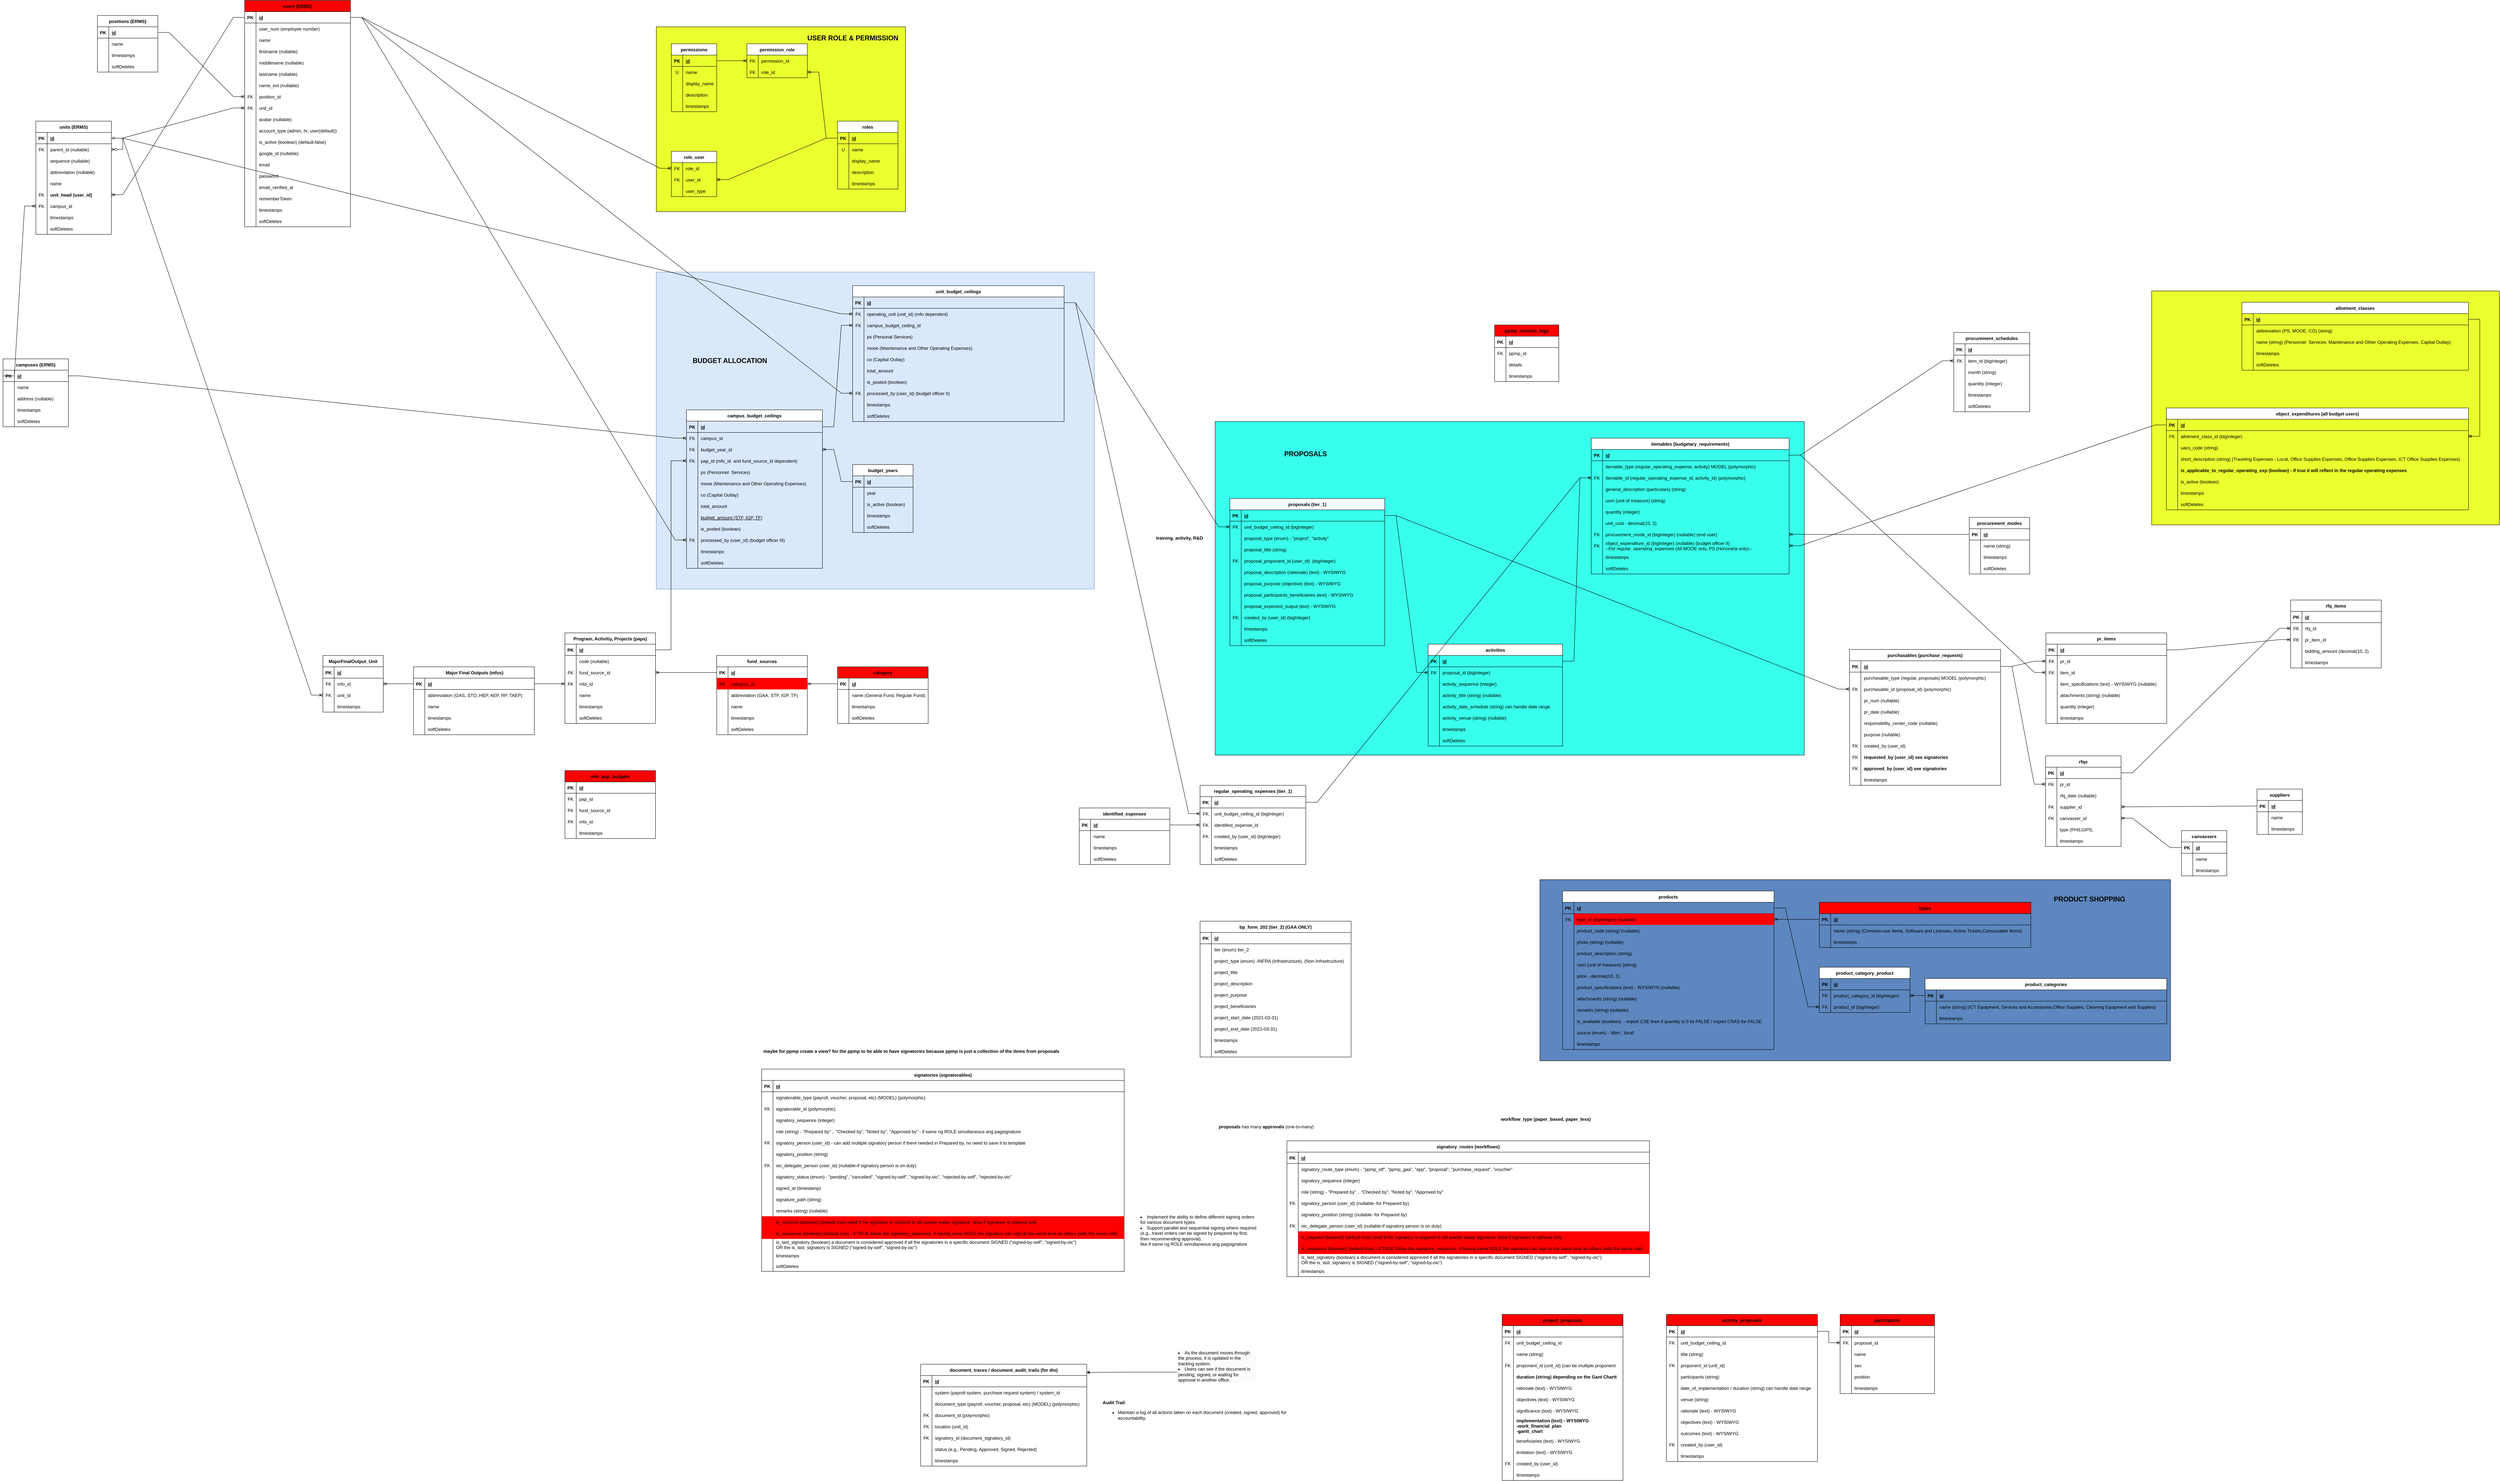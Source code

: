 <mxfile version="24.7.5">
  <diagram id="R2lEEEUBdFMjLlhIrx00" name="Page-1">
    <mxGraphModel dx="3699" dy="2777" grid="1" gridSize="10" guides="1" tooltips="1" connect="1" arrows="1" fold="1" page="1" pageScale="1" pageWidth="850" pageHeight="1100" math="0" shadow="0" extFonts="Permanent Marker^https://fonts.googleapis.com/css?family=Permanent+Marker">
      <root>
        <mxCell id="0" />
        <mxCell id="1" parent="0" />
        <mxCell id="9tWNW2tV9zalDBzDUlhV-11" value="" style="rounded=0;whiteSpace=wrap;html=1;fillColor=#dae8fc;strokeColor=#6c8ebf;" parent="1" vertex="1">
          <mxGeometry x="-40" y="-440" width="1160" height="840" as="geometry" />
        </mxCell>
        <mxCell id="9tWNW2tV9zalDBzDUlhV-2" value="" style="rounded=0;whiteSpace=wrap;html=1;fillColor=#EAFF2E;" parent="1" vertex="1">
          <mxGeometry x="-40" y="-1090" width="660" height="490" as="geometry" />
        </mxCell>
        <mxCell id="ED2ZbDKKMbEUkJ7EkzEq-6" value="" style="rounded=0;whiteSpace=wrap;html=1;fillColor=#5D87BE;" parent="1" vertex="1">
          <mxGeometry x="2300" y="1170" width="1670" height="480" as="geometry" />
        </mxCell>
        <mxCell id="ED2ZbDKKMbEUkJ7EkzEq-5" value="&amp;nbsp; &amp;nbsp;" style="rounded=0;whiteSpace=wrap;html=1;fillColor=#38FFEB;" parent="1" vertex="1">
          <mxGeometry x="1440" y="-44" width="1560" height="884" as="geometry" />
        </mxCell>
        <mxCell id="ED2ZbDKKMbEUkJ7EkzEq-3" value="" style="rounded=0;whiteSpace=wrap;html=1;fillColor=#EAFF2E;" parent="1" vertex="1">
          <mxGeometry x="3920" y="-390" width="921" height="620" as="geometry" />
        </mxCell>
        <mxCell id="7xaxDc2SDjt9rq8pJ8sN-87" value="positions (ERMS)" style="shape=table;startSize=30;container=1;collapsible=1;childLayout=tableLayout;fixedRows=1;rowLines=0;fontStyle=1;align=center;resizeLast=1;" parent="1" vertex="1">
          <mxGeometry x="-1520" y="-1120" width="160" height="150" as="geometry" />
        </mxCell>
        <mxCell id="7xaxDc2SDjt9rq8pJ8sN-88" value="" style="shape=partialRectangle;collapsible=0;dropTarget=0;pointerEvents=0;fillColor=none;top=0;left=0;bottom=1;right=0;points=[[0,0.5],[1,0.5]];portConstraint=eastwest;" parent="7xaxDc2SDjt9rq8pJ8sN-87" vertex="1">
          <mxGeometry y="30" width="160" height="30" as="geometry" />
        </mxCell>
        <mxCell id="7xaxDc2SDjt9rq8pJ8sN-89" value="PK" style="shape=partialRectangle;connectable=0;fillColor=none;top=0;left=0;bottom=0;right=0;fontStyle=1;overflow=hidden;" parent="7xaxDc2SDjt9rq8pJ8sN-88" vertex="1">
          <mxGeometry width="30" height="30" as="geometry">
            <mxRectangle width="30" height="30" as="alternateBounds" />
          </mxGeometry>
        </mxCell>
        <mxCell id="7xaxDc2SDjt9rq8pJ8sN-90" value="id" style="shape=partialRectangle;connectable=0;fillColor=none;top=0;left=0;bottom=0;right=0;align=left;spacingLeft=6;fontStyle=5;overflow=hidden;" parent="7xaxDc2SDjt9rq8pJ8sN-88" vertex="1">
          <mxGeometry x="30" width="130" height="30" as="geometry">
            <mxRectangle width="130" height="30" as="alternateBounds" />
          </mxGeometry>
        </mxCell>
        <mxCell id="7xaxDc2SDjt9rq8pJ8sN-91" style="shape=partialRectangle;collapsible=0;dropTarget=0;pointerEvents=0;fillColor=none;top=0;left=0;bottom=0;right=0;points=[[0,0.5],[1,0.5]];portConstraint=eastwest;" parent="7xaxDc2SDjt9rq8pJ8sN-87" vertex="1">
          <mxGeometry y="60" width="160" height="30" as="geometry" />
        </mxCell>
        <mxCell id="7xaxDc2SDjt9rq8pJ8sN-92" value="" style="shape=partialRectangle;connectable=0;fillColor=none;top=0;left=0;bottom=0;right=0;editable=1;overflow=hidden;" parent="7xaxDc2SDjt9rq8pJ8sN-91" vertex="1">
          <mxGeometry width="30" height="30" as="geometry">
            <mxRectangle width="30" height="30" as="alternateBounds" />
          </mxGeometry>
        </mxCell>
        <mxCell id="7xaxDc2SDjt9rq8pJ8sN-93" value="name" style="shape=partialRectangle;connectable=0;fillColor=none;top=0;left=0;bottom=0;right=0;align=left;spacingLeft=6;overflow=hidden;" parent="7xaxDc2SDjt9rq8pJ8sN-91" vertex="1">
          <mxGeometry x="30" width="130" height="30" as="geometry">
            <mxRectangle width="130" height="30" as="alternateBounds" />
          </mxGeometry>
        </mxCell>
        <mxCell id="7xaxDc2SDjt9rq8pJ8sN-97" style="shape=partialRectangle;collapsible=0;dropTarget=0;pointerEvents=0;fillColor=none;top=0;left=0;bottom=0;right=0;points=[[0,0.5],[1,0.5]];portConstraint=eastwest;" parent="7xaxDc2SDjt9rq8pJ8sN-87" vertex="1">
          <mxGeometry y="90" width="160" height="30" as="geometry" />
        </mxCell>
        <mxCell id="7xaxDc2SDjt9rq8pJ8sN-98" style="shape=partialRectangle;connectable=0;fillColor=none;top=0;left=0;bottom=0;right=0;editable=1;overflow=hidden;" parent="7xaxDc2SDjt9rq8pJ8sN-97" vertex="1">
          <mxGeometry width="30" height="30" as="geometry">
            <mxRectangle width="30" height="30" as="alternateBounds" />
          </mxGeometry>
        </mxCell>
        <mxCell id="7xaxDc2SDjt9rq8pJ8sN-99" value="timestamps" style="shape=partialRectangle;connectable=0;fillColor=none;top=0;left=0;bottom=0;right=0;align=left;spacingLeft=6;overflow=hidden;" parent="7xaxDc2SDjt9rq8pJ8sN-97" vertex="1">
          <mxGeometry x="30" width="130" height="30" as="geometry">
            <mxRectangle width="130" height="30" as="alternateBounds" />
          </mxGeometry>
        </mxCell>
        <mxCell id="dhfE2EBe2AYlltiaCFgy-109" style="shape=partialRectangle;collapsible=0;dropTarget=0;pointerEvents=0;fillColor=none;top=0;left=0;bottom=0;right=0;points=[[0,0.5],[1,0.5]];portConstraint=eastwest;" parent="7xaxDc2SDjt9rq8pJ8sN-87" vertex="1">
          <mxGeometry y="120" width="160" height="30" as="geometry" />
        </mxCell>
        <mxCell id="dhfE2EBe2AYlltiaCFgy-110" style="shape=partialRectangle;connectable=0;fillColor=none;top=0;left=0;bottom=0;right=0;editable=1;overflow=hidden;" parent="dhfE2EBe2AYlltiaCFgy-109" vertex="1">
          <mxGeometry width="30" height="30" as="geometry">
            <mxRectangle width="30" height="30" as="alternateBounds" />
          </mxGeometry>
        </mxCell>
        <mxCell id="dhfE2EBe2AYlltiaCFgy-111" value="softDeletes" style="shape=partialRectangle;connectable=0;fillColor=none;top=0;left=0;bottom=0;right=0;align=left;spacingLeft=6;overflow=hidden;" parent="dhfE2EBe2AYlltiaCFgy-109" vertex="1">
          <mxGeometry x="30" width="130" height="30" as="geometry">
            <mxRectangle width="130" height="30" as="alternateBounds" />
          </mxGeometry>
        </mxCell>
        <mxCell id="7xaxDc2SDjt9rq8pJ8sN-100" value="" style="edgeStyle=entityRelationEdgeStyle;fontSize=12;html=1;endArrow=ERoneToMany;entryX=0;entryY=0.5;entryDx=0;entryDy=0;rounded=0;strokeColor=default;align=center;verticalAlign=middle;fontFamily=Helvetica;fontColor=default;labelBackgroundColor=default;" parent="1" source="7xaxDc2SDjt9rq8pJ8sN-88" target="dhfE2EBe2AYlltiaCFgy-70" edge="1">
          <mxGeometry width="100" height="100" relative="1" as="geometry">
            <mxPoint x="560" y="370" as="sourcePoint" />
            <mxPoint x="660" y="270" as="targetPoint" />
          </mxGeometry>
        </mxCell>
        <mxCell id="oASAfgwZ7eFxudmwXCsE-1" value="roles" style="shape=table;startSize=30;container=1;collapsible=1;childLayout=tableLayout;fixedRows=1;rowLines=0;fontStyle=1;align=center;resizeLast=1;" parent="1" vertex="1">
          <mxGeometry x="440" y="-840" width="160" height="180" as="geometry" />
        </mxCell>
        <mxCell id="oASAfgwZ7eFxudmwXCsE-2" value="" style="shape=partialRectangle;collapsible=0;dropTarget=0;pointerEvents=0;fillColor=none;top=0;left=0;bottom=1;right=0;points=[[0,0.5],[1,0.5]];portConstraint=eastwest;" parent="oASAfgwZ7eFxudmwXCsE-1" vertex="1">
          <mxGeometry y="30" width="160" height="30" as="geometry" />
        </mxCell>
        <mxCell id="oASAfgwZ7eFxudmwXCsE-3" value="PK" style="shape=partialRectangle;connectable=0;fillColor=none;top=0;left=0;bottom=0;right=0;fontStyle=1;overflow=hidden;" parent="oASAfgwZ7eFxudmwXCsE-2" vertex="1">
          <mxGeometry width="30" height="30" as="geometry">
            <mxRectangle width="30" height="30" as="alternateBounds" />
          </mxGeometry>
        </mxCell>
        <mxCell id="oASAfgwZ7eFxudmwXCsE-4" value="id" style="shape=partialRectangle;connectable=0;fillColor=none;top=0;left=0;bottom=0;right=0;align=left;spacingLeft=6;fontStyle=5;overflow=hidden;" parent="oASAfgwZ7eFxudmwXCsE-2" vertex="1">
          <mxGeometry x="30" width="130" height="30" as="geometry">
            <mxRectangle width="130" height="30" as="alternateBounds" />
          </mxGeometry>
        </mxCell>
        <mxCell id="oASAfgwZ7eFxudmwXCsE-5" style="shape=partialRectangle;collapsible=0;dropTarget=0;pointerEvents=0;fillColor=none;top=0;left=0;bottom=0;right=0;points=[[0,0.5],[1,0.5]];portConstraint=eastwest;" parent="oASAfgwZ7eFxudmwXCsE-1" vertex="1">
          <mxGeometry y="60" width="160" height="30" as="geometry" />
        </mxCell>
        <mxCell id="oASAfgwZ7eFxudmwXCsE-6" value="U" style="shape=partialRectangle;connectable=0;fillColor=none;top=0;left=0;bottom=0;right=0;editable=1;overflow=hidden;" parent="oASAfgwZ7eFxudmwXCsE-5" vertex="1">
          <mxGeometry width="30" height="30" as="geometry">
            <mxRectangle width="30" height="30" as="alternateBounds" />
          </mxGeometry>
        </mxCell>
        <mxCell id="oASAfgwZ7eFxudmwXCsE-7" value="name" style="shape=partialRectangle;connectable=0;fillColor=none;top=0;left=0;bottom=0;right=0;align=left;spacingLeft=6;overflow=hidden;" parent="oASAfgwZ7eFxudmwXCsE-5" vertex="1">
          <mxGeometry x="30" width="130" height="30" as="geometry">
            <mxRectangle width="130" height="30" as="alternateBounds" />
          </mxGeometry>
        </mxCell>
        <mxCell id="ZeUvTecbOkZzbCthC3y8-1" style="shape=partialRectangle;collapsible=0;dropTarget=0;pointerEvents=0;fillColor=none;top=0;left=0;bottom=0;right=0;points=[[0,0.5],[1,0.5]];portConstraint=eastwest;" parent="oASAfgwZ7eFxudmwXCsE-1" vertex="1">
          <mxGeometry y="90" width="160" height="30" as="geometry" />
        </mxCell>
        <mxCell id="ZeUvTecbOkZzbCthC3y8-2" value="" style="shape=partialRectangle;connectable=0;fillColor=none;top=0;left=0;bottom=0;right=0;editable=1;overflow=hidden;" parent="ZeUvTecbOkZzbCthC3y8-1" vertex="1">
          <mxGeometry width="30" height="30" as="geometry">
            <mxRectangle width="30" height="30" as="alternateBounds" />
          </mxGeometry>
        </mxCell>
        <mxCell id="ZeUvTecbOkZzbCthC3y8-3" value="display_name" style="shape=partialRectangle;connectable=0;fillColor=none;top=0;left=0;bottom=0;right=0;align=left;spacingLeft=6;overflow=hidden;" parent="ZeUvTecbOkZzbCthC3y8-1" vertex="1">
          <mxGeometry x="30" width="130" height="30" as="geometry">
            <mxRectangle width="130" height="30" as="alternateBounds" />
          </mxGeometry>
        </mxCell>
        <mxCell id="ZeUvTecbOkZzbCthC3y8-4" style="shape=partialRectangle;collapsible=0;dropTarget=0;pointerEvents=0;fillColor=none;top=0;left=0;bottom=0;right=0;points=[[0,0.5],[1,0.5]];portConstraint=eastwest;" parent="oASAfgwZ7eFxudmwXCsE-1" vertex="1">
          <mxGeometry y="120" width="160" height="30" as="geometry" />
        </mxCell>
        <mxCell id="ZeUvTecbOkZzbCthC3y8-5" value="" style="shape=partialRectangle;connectable=0;fillColor=none;top=0;left=0;bottom=0;right=0;editable=1;overflow=hidden;" parent="ZeUvTecbOkZzbCthC3y8-4" vertex="1">
          <mxGeometry width="30" height="30" as="geometry">
            <mxRectangle width="30" height="30" as="alternateBounds" />
          </mxGeometry>
        </mxCell>
        <mxCell id="ZeUvTecbOkZzbCthC3y8-6" value="description" style="shape=partialRectangle;connectable=0;fillColor=none;top=0;left=0;bottom=0;right=0;align=left;spacingLeft=6;overflow=hidden;" parent="ZeUvTecbOkZzbCthC3y8-4" vertex="1">
          <mxGeometry x="30" width="130" height="30" as="geometry">
            <mxRectangle width="130" height="30" as="alternateBounds" />
          </mxGeometry>
        </mxCell>
        <mxCell id="oASAfgwZ7eFxudmwXCsE-11" style="shape=partialRectangle;collapsible=0;dropTarget=0;pointerEvents=0;fillColor=none;top=0;left=0;bottom=0;right=0;points=[[0,0.5],[1,0.5]];portConstraint=eastwest;" parent="oASAfgwZ7eFxudmwXCsE-1" vertex="1">
          <mxGeometry y="150" width="160" height="30" as="geometry" />
        </mxCell>
        <mxCell id="oASAfgwZ7eFxudmwXCsE-12" style="shape=partialRectangle;connectable=0;fillColor=none;top=0;left=0;bottom=0;right=0;editable=1;overflow=hidden;" parent="oASAfgwZ7eFxudmwXCsE-11" vertex="1">
          <mxGeometry width="30" height="30" as="geometry">
            <mxRectangle width="30" height="30" as="alternateBounds" />
          </mxGeometry>
        </mxCell>
        <mxCell id="oASAfgwZ7eFxudmwXCsE-13" value="timestamps" style="shape=partialRectangle;connectable=0;fillColor=none;top=0;left=0;bottom=0;right=0;align=left;spacingLeft=6;overflow=hidden;" parent="oASAfgwZ7eFxudmwXCsE-11" vertex="1">
          <mxGeometry x="30" width="130" height="30" as="geometry">
            <mxRectangle width="130" height="30" as="alternateBounds" />
          </mxGeometry>
        </mxCell>
        <mxCell id="oASAfgwZ7eFxudmwXCsE-24" value="" style="edgeStyle=entityRelationEdgeStyle;fontSize=12;html=1;endArrow=ERoneToMany;rounded=0;exitX=0;exitY=0.5;exitDx=0;exitDy=0;strokeColor=default;align=center;verticalAlign=middle;fontFamily=Helvetica;fontColor=default;labelBackgroundColor=default;" parent="1" source="oASAfgwZ7eFxudmwXCsE-2" target="hht4lki2WzS24rpUZcz0-5" edge="1">
          <mxGeometry width="100" height="100" relative="1" as="geometry">
            <mxPoint x="940" y="20" as="sourcePoint" />
            <mxPoint x="1210" y="-115" as="targetPoint" />
          </mxGeometry>
        </mxCell>
        <mxCell id="oASAfgwZ7eFxudmwXCsE-25" value="" style="edgeStyle=entityRelationEdgeStyle;fontSize=12;html=1;endArrow=ERoneToMany;rounded=0;exitX=1;exitY=0.5;exitDx=0;exitDy=0;strokeColor=default;align=center;verticalAlign=middle;fontFamily=Helvetica;fontColor=default;labelBackgroundColor=default;" parent="1" source="dhfE2EBe2AYlltiaCFgy-49" target="hht4lki2WzS24rpUZcz0-8" edge="1">
          <mxGeometry width="100" height="100" relative="1" as="geometry">
            <mxPoint x="1361.72" y="518.38" as="sourcePoint" />
            <mxPoint x="970" y="-85" as="targetPoint" />
          </mxGeometry>
        </mxCell>
        <mxCell id="WtFb1pUdbBoDarBO465Y-52" value="procurement_schedules" style="shape=table;startSize=30;container=1;collapsible=1;childLayout=tableLayout;fixedRows=1;rowLines=0;fontStyle=1;align=center;resizeLast=1;" parent="1" vertex="1">
          <mxGeometry x="3396" y="-280" width="201" height="210" as="geometry">
            <mxRectangle x="80" y="480" width="90" height="30" as="alternateBounds" />
          </mxGeometry>
        </mxCell>
        <mxCell id="WtFb1pUdbBoDarBO465Y-53" value="" style="shape=partialRectangle;collapsible=0;dropTarget=0;pointerEvents=0;fillColor=none;top=0;left=0;bottom=1;right=0;points=[[0,0.5],[1,0.5]];portConstraint=eastwest;" parent="WtFb1pUdbBoDarBO465Y-52" vertex="1">
          <mxGeometry y="30" width="201" height="30" as="geometry" />
        </mxCell>
        <mxCell id="WtFb1pUdbBoDarBO465Y-54" value="PK" style="shape=partialRectangle;connectable=0;fillColor=none;top=0;left=0;bottom=0;right=0;fontStyle=1;overflow=hidden;" parent="WtFb1pUdbBoDarBO465Y-53" vertex="1">
          <mxGeometry width="30" height="30" as="geometry">
            <mxRectangle width="30" height="30" as="alternateBounds" />
          </mxGeometry>
        </mxCell>
        <mxCell id="WtFb1pUdbBoDarBO465Y-55" value="id" style="shape=partialRectangle;connectable=0;fillColor=none;top=0;left=0;bottom=0;right=0;align=left;spacingLeft=6;fontStyle=5;overflow=hidden;" parent="WtFb1pUdbBoDarBO465Y-53" vertex="1">
          <mxGeometry x="30" width="171" height="30" as="geometry">
            <mxRectangle width="171" height="30" as="alternateBounds" />
          </mxGeometry>
        </mxCell>
        <mxCell id="WtFb1pUdbBoDarBO465Y-56" style="shape=partialRectangle;collapsible=0;dropTarget=0;pointerEvents=0;fillColor=none;top=0;left=0;bottom=0;right=0;points=[[0,0.5],[1,0.5]];portConstraint=eastwest;" parent="WtFb1pUdbBoDarBO465Y-52" vertex="1">
          <mxGeometry y="60" width="201" height="30" as="geometry" />
        </mxCell>
        <mxCell id="WtFb1pUdbBoDarBO465Y-57" value="FK" style="shape=partialRectangle;connectable=0;fillColor=none;top=0;left=0;bottom=0;right=0;editable=1;overflow=hidden;" parent="WtFb1pUdbBoDarBO465Y-56" vertex="1">
          <mxGeometry width="30" height="30" as="geometry">
            <mxRectangle width="30" height="30" as="alternateBounds" />
          </mxGeometry>
        </mxCell>
        <mxCell id="WtFb1pUdbBoDarBO465Y-58" value="item_id (bigInteger)" style="shape=partialRectangle;connectable=0;fillColor=none;top=0;left=0;bottom=0;right=0;align=left;spacingLeft=6;overflow=hidden;" parent="WtFb1pUdbBoDarBO465Y-56" vertex="1">
          <mxGeometry x="30" width="171" height="30" as="geometry">
            <mxRectangle width="171" height="30" as="alternateBounds" />
          </mxGeometry>
        </mxCell>
        <mxCell id="WtFb1pUdbBoDarBO465Y-59" style="shape=partialRectangle;collapsible=0;dropTarget=0;pointerEvents=0;fillColor=none;top=0;left=0;bottom=0;right=0;points=[[0,0.5],[1,0.5]];portConstraint=eastwest;" parent="WtFb1pUdbBoDarBO465Y-52" vertex="1">
          <mxGeometry y="90" width="201" height="30" as="geometry" />
        </mxCell>
        <mxCell id="WtFb1pUdbBoDarBO465Y-60" value="" style="shape=partialRectangle;connectable=0;fillColor=none;top=0;left=0;bottom=0;right=0;editable=1;overflow=hidden;" parent="WtFb1pUdbBoDarBO465Y-59" vertex="1">
          <mxGeometry width="30" height="30" as="geometry">
            <mxRectangle width="30" height="30" as="alternateBounds" />
          </mxGeometry>
        </mxCell>
        <mxCell id="WtFb1pUdbBoDarBO465Y-61" value="month (string)" style="shape=partialRectangle;connectable=0;fillColor=none;top=0;left=0;bottom=0;right=0;align=left;spacingLeft=6;overflow=hidden;" parent="WtFb1pUdbBoDarBO465Y-59" vertex="1">
          <mxGeometry x="30" width="171" height="30" as="geometry">
            <mxRectangle width="171" height="30" as="alternateBounds" />
          </mxGeometry>
        </mxCell>
        <mxCell id="WtFb1pUdbBoDarBO465Y-62" style="shape=partialRectangle;collapsible=0;dropTarget=0;pointerEvents=0;fillColor=none;top=0;left=0;bottom=0;right=0;points=[[0,0.5],[1,0.5]];portConstraint=eastwest;" parent="WtFb1pUdbBoDarBO465Y-52" vertex="1">
          <mxGeometry y="120" width="201" height="30" as="geometry" />
        </mxCell>
        <mxCell id="WtFb1pUdbBoDarBO465Y-63" value="" style="shape=partialRectangle;connectable=0;fillColor=none;top=0;left=0;bottom=0;right=0;editable=1;overflow=hidden;" parent="WtFb1pUdbBoDarBO465Y-62" vertex="1">
          <mxGeometry width="30" height="30" as="geometry">
            <mxRectangle width="30" height="30" as="alternateBounds" />
          </mxGeometry>
        </mxCell>
        <mxCell id="WtFb1pUdbBoDarBO465Y-64" value="quantity (integer)" style="shape=partialRectangle;connectable=0;fillColor=none;top=0;left=0;bottom=0;right=0;align=left;spacingLeft=6;overflow=hidden;" parent="WtFb1pUdbBoDarBO465Y-62" vertex="1">
          <mxGeometry x="30" width="171" height="30" as="geometry">
            <mxRectangle width="171" height="30" as="alternateBounds" />
          </mxGeometry>
        </mxCell>
        <mxCell id="WtFb1pUdbBoDarBO465Y-77" style="shape=partialRectangle;collapsible=0;dropTarget=0;pointerEvents=0;fillColor=none;top=0;left=0;bottom=0;right=0;points=[[0,0.5],[1,0.5]];portConstraint=eastwest;" parent="WtFb1pUdbBoDarBO465Y-52" vertex="1">
          <mxGeometry y="150" width="201" height="30" as="geometry" />
        </mxCell>
        <mxCell id="WtFb1pUdbBoDarBO465Y-78" style="shape=partialRectangle;connectable=0;fillColor=none;top=0;left=0;bottom=0;right=0;editable=1;overflow=hidden;" parent="WtFb1pUdbBoDarBO465Y-77" vertex="1">
          <mxGeometry width="30" height="30" as="geometry">
            <mxRectangle width="30" height="30" as="alternateBounds" />
          </mxGeometry>
        </mxCell>
        <mxCell id="WtFb1pUdbBoDarBO465Y-79" value="timestamps" style="shape=partialRectangle;connectable=0;fillColor=none;top=0;left=0;bottom=0;right=0;align=left;spacingLeft=6;overflow=hidden;" parent="WtFb1pUdbBoDarBO465Y-77" vertex="1">
          <mxGeometry x="30" width="171" height="30" as="geometry">
            <mxRectangle width="171" height="30" as="alternateBounds" />
          </mxGeometry>
        </mxCell>
        <mxCell id="VasHIA8YLuLteJVVQy9I-47" style="shape=partialRectangle;collapsible=0;dropTarget=0;pointerEvents=0;fillColor=none;top=0;left=0;bottom=0;right=0;points=[[0,0.5],[1,0.5]];portConstraint=eastwest;" parent="WtFb1pUdbBoDarBO465Y-52" vertex="1">
          <mxGeometry y="180" width="201" height="30" as="geometry" />
        </mxCell>
        <mxCell id="VasHIA8YLuLteJVVQy9I-48" style="shape=partialRectangle;connectable=0;fillColor=none;top=0;left=0;bottom=0;right=0;editable=1;overflow=hidden;" parent="VasHIA8YLuLteJVVQy9I-47" vertex="1">
          <mxGeometry width="30" height="30" as="geometry">
            <mxRectangle width="30" height="30" as="alternateBounds" />
          </mxGeometry>
        </mxCell>
        <mxCell id="VasHIA8YLuLteJVVQy9I-49" value="softDeletes" style="shape=partialRectangle;connectable=0;fillColor=none;top=0;left=0;bottom=0;right=0;align=left;spacingLeft=6;overflow=hidden;" parent="VasHIA8YLuLteJVVQy9I-47" vertex="1">
          <mxGeometry x="30" width="171" height="30" as="geometry">
            <mxRectangle width="171" height="30" as="alternateBounds" />
          </mxGeometry>
        </mxCell>
        <mxCell id="WtFb1pUdbBoDarBO465Y-80" value="" style="edgeStyle=entityRelationEdgeStyle;fontSize=12;html=1;endArrow=ERoneToMany;entryX=0;entryY=0.5;entryDx=0;entryDy=0;rounded=0;strokeColor=default;align=center;verticalAlign=middle;fontFamily=Helvetica;fontColor=default;labelBackgroundColor=default;exitX=1;exitY=0.5;exitDx=0;exitDy=0;" parent="1" source="yrCjPfbtC8IPzfrjzExN-62" target="WtFb1pUdbBoDarBO465Y-56" edge="1">
          <mxGeometry width="100" height="100" relative="1" as="geometry">
            <mxPoint x="3290" y="150" as="sourcePoint" />
            <mxPoint x="3695" y="460" as="targetPoint" />
          </mxGeometry>
        </mxCell>
        <mxCell id="WtFb1pUdbBoDarBO465Y-85" value="procurement_modes" style="shape=table;startSize=30;container=1;collapsible=1;childLayout=tableLayout;fixedRows=1;rowLines=0;fontStyle=1;align=center;resizeLast=1;" parent="1" vertex="1">
          <mxGeometry x="3437" y="210" width="160" height="150" as="geometry">
            <mxRectangle x="80" y="480" width="90" height="30" as="alternateBounds" />
          </mxGeometry>
        </mxCell>
        <mxCell id="WtFb1pUdbBoDarBO465Y-86" value="" style="shape=partialRectangle;collapsible=0;dropTarget=0;pointerEvents=0;fillColor=none;top=0;left=0;bottom=1;right=0;points=[[0,0.5],[1,0.5]];portConstraint=eastwest;" parent="WtFb1pUdbBoDarBO465Y-85" vertex="1">
          <mxGeometry y="30" width="160" height="30" as="geometry" />
        </mxCell>
        <mxCell id="WtFb1pUdbBoDarBO465Y-87" value="PK" style="shape=partialRectangle;connectable=0;fillColor=none;top=0;left=0;bottom=0;right=0;fontStyle=1;overflow=hidden;" parent="WtFb1pUdbBoDarBO465Y-86" vertex="1">
          <mxGeometry width="30" height="30" as="geometry">
            <mxRectangle width="30" height="30" as="alternateBounds" />
          </mxGeometry>
        </mxCell>
        <mxCell id="WtFb1pUdbBoDarBO465Y-88" value="id" style="shape=partialRectangle;connectable=0;fillColor=none;top=0;left=0;bottom=0;right=0;align=left;spacingLeft=6;fontStyle=5;overflow=hidden;" parent="WtFb1pUdbBoDarBO465Y-86" vertex="1">
          <mxGeometry x="30" width="130" height="30" as="geometry">
            <mxRectangle width="130" height="30" as="alternateBounds" />
          </mxGeometry>
        </mxCell>
        <mxCell id="WtFb1pUdbBoDarBO465Y-92" style="shape=partialRectangle;collapsible=0;dropTarget=0;pointerEvents=0;fillColor=none;top=0;left=0;bottom=0;right=0;points=[[0,0.5],[1,0.5]];portConstraint=eastwest;" parent="WtFb1pUdbBoDarBO465Y-85" vertex="1">
          <mxGeometry y="60" width="160" height="30" as="geometry" />
        </mxCell>
        <mxCell id="WtFb1pUdbBoDarBO465Y-93" value="" style="shape=partialRectangle;connectable=0;fillColor=none;top=0;left=0;bottom=0;right=0;editable=1;overflow=hidden;" parent="WtFb1pUdbBoDarBO465Y-92" vertex="1">
          <mxGeometry width="30" height="30" as="geometry">
            <mxRectangle width="30" height="30" as="alternateBounds" />
          </mxGeometry>
        </mxCell>
        <mxCell id="WtFb1pUdbBoDarBO465Y-94" value="name (string)" style="shape=partialRectangle;connectable=0;fillColor=none;top=0;left=0;bottom=0;right=0;align=left;spacingLeft=6;overflow=hidden;" parent="WtFb1pUdbBoDarBO465Y-92" vertex="1">
          <mxGeometry x="30" width="130" height="30" as="geometry">
            <mxRectangle width="130" height="30" as="alternateBounds" />
          </mxGeometry>
        </mxCell>
        <mxCell id="WtFb1pUdbBoDarBO465Y-101" style="shape=partialRectangle;collapsible=0;dropTarget=0;pointerEvents=0;fillColor=none;top=0;left=0;bottom=0;right=0;points=[[0,0.5],[1,0.5]];portConstraint=eastwest;" parent="WtFb1pUdbBoDarBO465Y-85" vertex="1">
          <mxGeometry y="90" width="160" height="30" as="geometry" />
        </mxCell>
        <mxCell id="WtFb1pUdbBoDarBO465Y-102" style="shape=partialRectangle;connectable=0;fillColor=none;top=0;left=0;bottom=0;right=0;editable=1;overflow=hidden;" parent="WtFb1pUdbBoDarBO465Y-101" vertex="1">
          <mxGeometry width="30" height="30" as="geometry">
            <mxRectangle width="30" height="30" as="alternateBounds" />
          </mxGeometry>
        </mxCell>
        <mxCell id="WtFb1pUdbBoDarBO465Y-103" value="timestamps" style="shape=partialRectangle;connectable=0;fillColor=none;top=0;left=0;bottom=0;right=0;align=left;spacingLeft=6;overflow=hidden;" parent="WtFb1pUdbBoDarBO465Y-101" vertex="1">
          <mxGeometry x="30" width="130" height="30" as="geometry">
            <mxRectangle width="130" height="30" as="alternateBounds" />
          </mxGeometry>
        </mxCell>
        <mxCell id="VasHIA8YLuLteJVVQy9I-55" style="shape=partialRectangle;collapsible=0;dropTarget=0;pointerEvents=0;fillColor=none;top=0;left=0;bottom=0;right=0;points=[[0,0.5],[1,0.5]];portConstraint=eastwest;" parent="WtFb1pUdbBoDarBO465Y-85" vertex="1">
          <mxGeometry y="120" width="160" height="30" as="geometry" />
        </mxCell>
        <mxCell id="VasHIA8YLuLteJVVQy9I-56" style="shape=partialRectangle;connectable=0;fillColor=none;top=0;left=0;bottom=0;right=0;editable=1;overflow=hidden;" parent="VasHIA8YLuLteJVVQy9I-55" vertex="1">
          <mxGeometry width="30" height="30" as="geometry">
            <mxRectangle width="30" height="30" as="alternateBounds" />
          </mxGeometry>
        </mxCell>
        <mxCell id="VasHIA8YLuLteJVVQy9I-57" value="softDeletes" style="shape=partialRectangle;connectable=0;fillColor=none;top=0;left=0;bottom=0;right=0;align=left;spacingLeft=6;overflow=hidden;" parent="VasHIA8YLuLteJVVQy9I-55" vertex="1">
          <mxGeometry x="30" width="130" height="30" as="geometry">
            <mxRectangle width="130" height="30" as="alternateBounds" />
          </mxGeometry>
        </mxCell>
        <mxCell id="WtFb1pUdbBoDarBO465Y-104" value="" style="edgeStyle=entityRelationEdgeStyle;fontSize=12;html=1;endArrow=ERoneToMany;exitX=0;exitY=0.5;exitDx=0;exitDy=0;rounded=0;strokeColor=default;align=center;verticalAlign=middle;fontFamily=Helvetica;fontColor=default;labelBackgroundColor=default;entryX=1;entryY=0.5;entryDx=0;entryDy=0;" parent="1" source="WtFb1pUdbBoDarBO465Y-86" target="yrCjPfbtC8IPzfrjzExN-86" edge="1">
          <mxGeometry width="100" height="100" relative="1" as="geometry">
            <mxPoint x="3086" y="135" as="sourcePoint" />
            <mxPoint x="3166" y="195" as="targetPoint" />
          </mxGeometry>
        </mxCell>
        <mxCell id="hht4lki2WzS24rpUZcz0-1" value="role_user" style="shape=table;startSize=30;container=1;collapsible=1;childLayout=tableLayout;fixedRows=1;rowLines=0;fontStyle=1;align=center;resizeLast=1;" parent="1" vertex="1">
          <mxGeometry y="-760" width="120" height="120" as="geometry" />
        </mxCell>
        <mxCell id="hht4lki2WzS24rpUZcz0-8" style="shape=partialRectangle;collapsible=0;dropTarget=0;pointerEvents=0;fillColor=none;top=0;left=0;bottom=0;right=0;points=[[0,0.5],[1,0.5]];portConstraint=eastwest;" parent="hht4lki2WzS24rpUZcz0-1" vertex="1">
          <mxGeometry y="30" width="120" height="30" as="geometry" />
        </mxCell>
        <mxCell id="hht4lki2WzS24rpUZcz0-9" value="FK" style="shape=partialRectangle;connectable=0;fillColor=none;top=0;left=0;bottom=0;right=0;editable=1;overflow=hidden;" parent="hht4lki2WzS24rpUZcz0-8" vertex="1">
          <mxGeometry width="30" height="30" as="geometry">
            <mxRectangle width="30" height="30" as="alternateBounds" />
          </mxGeometry>
        </mxCell>
        <mxCell id="hht4lki2WzS24rpUZcz0-10" value="role_id" style="shape=partialRectangle;connectable=0;fillColor=none;top=0;left=0;bottom=0;right=0;align=left;spacingLeft=6;overflow=hidden;" parent="hht4lki2WzS24rpUZcz0-8" vertex="1">
          <mxGeometry x="30" width="90" height="30" as="geometry">
            <mxRectangle width="90" height="30" as="alternateBounds" />
          </mxGeometry>
        </mxCell>
        <mxCell id="hht4lki2WzS24rpUZcz0-5" style="shape=partialRectangle;collapsible=0;dropTarget=0;pointerEvents=0;fillColor=none;top=0;left=0;bottom=0;right=0;points=[[0,0.5],[1,0.5]];portConstraint=eastwest;" parent="hht4lki2WzS24rpUZcz0-1" vertex="1">
          <mxGeometry y="60" width="120" height="30" as="geometry" />
        </mxCell>
        <mxCell id="hht4lki2WzS24rpUZcz0-6" value="FK" style="shape=partialRectangle;connectable=0;fillColor=none;top=0;left=0;bottom=0;right=0;editable=1;overflow=hidden;" parent="hht4lki2WzS24rpUZcz0-5" vertex="1">
          <mxGeometry width="30" height="30" as="geometry">
            <mxRectangle width="30" height="30" as="alternateBounds" />
          </mxGeometry>
        </mxCell>
        <mxCell id="hht4lki2WzS24rpUZcz0-7" value="user_id" style="shape=partialRectangle;connectable=0;fillColor=none;top=0;left=0;bottom=0;right=0;align=left;spacingLeft=6;overflow=hidden;" parent="hht4lki2WzS24rpUZcz0-5" vertex="1">
          <mxGeometry x="30" width="90" height="30" as="geometry">
            <mxRectangle width="90" height="30" as="alternateBounds" />
          </mxGeometry>
        </mxCell>
        <mxCell id="ZeUvTecbOkZzbCthC3y8-11" style="shape=partialRectangle;collapsible=0;dropTarget=0;pointerEvents=0;fillColor=none;top=0;left=0;bottom=0;right=0;points=[[0,0.5],[1,0.5]];portConstraint=eastwest;" parent="hht4lki2WzS24rpUZcz0-1" vertex="1">
          <mxGeometry y="90" width="120" height="30" as="geometry" />
        </mxCell>
        <mxCell id="ZeUvTecbOkZzbCthC3y8-12" style="shape=partialRectangle;connectable=0;fillColor=none;top=0;left=0;bottom=0;right=0;editable=1;overflow=hidden;" parent="ZeUvTecbOkZzbCthC3y8-11" vertex="1">
          <mxGeometry width="30" height="30" as="geometry">
            <mxRectangle width="30" height="30" as="alternateBounds" />
          </mxGeometry>
        </mxCell>
        <mxCell id="ZeUvTecbOkZzbCthC3y8-13" value="user_type" style="shape=partialRectangle;connectable=0;fillColor=none;top=0;left=0;bottom=0;right=0;align=left;spacingLeft=6;overflow=hidden;" parent="ZeUvTecbOkZzbCthC3y8-11" vertex="1">
          <mxGeometry x="30" width="90" height="30" as="geometry">
            <mxRectangle width="90" height="30" as="alternateBounds" />
          </mxGeometry>
        </mxCell>
        <mxCell id="tEQXWeuid1ua2-n7-1bB-50" value="fund_sources" style="shape=table;startSize=30;container=1;collapsible=1;childLayout=tableLayout;fixedRows=1;rowLines=0;fontStyle=1;align=center;resizeLast=1;" parent="1" vertex="1">
          <mxGeometry x="120" y="576" width="240" height="210" as="geometry">
            <mxRectangle x="80" y="480" width="90" height="30" as="alternateBounds" />
          </mxGeometry>
        </mxCell>
        <mxCell id="tEQXWeuid1ua2-n7-1bB-51" value="" style="shape=partialRectangle;collapsible=0;dropTarget=0;pointerEvents=0;fillColor=none;top=0;left=0;bottom=1;right=0;points=[[0,0.5],[1,0.5]];portConstraint=eastwest;" parent="tEQXWeuid1ua2-n7-1bB-50" vertex="1">
          <mxGeometry y="30" width="240" height="30" as="geometry" />
        </mxCell>
        <mxCell id="tEQXWeuid1ua2-n7-1bB-52" value="PK" style="shape=partialRectangle;connectable=0;fillColor=none;top=0;left=0;bottom=0;right=0;fontStyle=1;overflow=hidden;" parent="tEQXWeuid1ua2-n7-1bB-51" vertex="1">
          <mxGeometry width="30" height="30" as="geometry">
            <mxRectangle width="30" height="30" as="alternateBounds" />
          </mxGeometry>
        </mxCell>
        <mxCell id="tEQXWeuid1ua2-n7-1bB-53" value="id" style="shape=partialRectangle;connectable=0;fillColor=none;top=0;left=0;bottom=0;right=0;align=left;spacingLeft=6;fontStyle=5;overflow=hidden;" parent="tEQXWeuid1ua2-n7-1bB-51" vertex="1">
          <mxGeometry x="30" width="210" height="30" as="geometry">
            <mxRectangle width="210" height="30" as="alternateBounds" />
          </mxGeometry>
        </mxCell>
        <mxCell id="tEQXWeuid1ua2-n7-1bB-54" style="shape=partialRectangle;collapsible=0;dropTarget=0;pointerEvents=0;fillColor=#FF0000;top=0;left=0;bottom=0;right=0;points=[[0,0.5],[1,0.5]];portConstraint=eastwest;" parent="tEQXWeuid1ua2-n7-1bB-50" vertex="1">
          <mxGeometry y="60" width="240" height="30" as="geometry" />
        </mxCell>
        <mxCell id="tEQXWeuid1ua2-n7-1bB-55" value="FK" style="shape=partialRectangle;connectable=0;fillColor=none;top=0;left=0;bottom=0;right=0;editable=1;overflow=hidden;" parent="tEQXWeuid1ua2-n7-1bB-54" vertex="1">
          <mxGeometry width="30" height="30" as="geometry">
            <mxRectangle width="30" height="30" as="alternateBounds" />
          </mxGeometry>
        </mxCell>
        <mxCell id="tEQXWeuid1ua2-n7-1bB-56" value="category_id" style="shape=partialRectangle;connectable=0;fillColor=none;top=0;left=0;bottom=0;right=0;align=left;spacingLeft=6;overflow=hidden;" parent="tEQXWeuid1ua2-n7-1bB-54" vertex="1">
          <mxGeometry x="30" width="210" height="30" as="geometry">
            <mxRectangle width="210" height="30" as="alternateBounds" />
          </mxGeometry>
        </mxCell>
        <mxCell id="tEQXWeuid1ua2-n7-1bB-57" style="shape=partialRectangle;collapsible=0;dropTarget=0;pointerEvents=0;fillColor=none;top=0;left=0;bottom=0;right=0;points=[[0,0.5],[1,0.5]];portConstraint=eastwest;" parent="tEQXWeuid1ua2-n7-1bB-50" vertex="1">
          <mxGeometry y="90" width="240" height="30" as="geometry" />
        </mxCell>
        <mxCell id="tEQXWeuid1ua2-n7-1bB-58" value="" style="shape=partialRectangle;connectable=0;fillColor=none;top=0;left=0;bottom=0;right=0;editable=1;overflow=hidden;" parent="tEQXWeuid1ua2-n7-1bB-57" vertex="1">
          <mxGeometry width="30" height="30" as="geometry">
            <mxRectangle width="30" height="30" as="alternateBounds" />
          </mxGeometry>
        </mxCell>
        <mxCell id="tEQXWeuid1ua2-n7-1bB-59" value="abbreviation (GAA, STF, IGP, TF)" style="shape=partialRectangle;connectable=0;fillColor=none;top=0;left=0;bottom=0;right=0;align=left;spacingLeft=6;overflow=hidden;" parent="tEQXWeuid1ua2-n7-1bB-57" vertex="1">
          <mxGeometry x="30" width="210" height="30" as="geometry">
            <mxRectangle width="210" height="30" as="alternateBounds" />
          </mxGeometry>
        </mxCell>
        <mxCell id="yrCjPfbtC8IPzfrjzExN-157" style="shape=partialRectangle;collapsible=0;dropTarget=0;pointerEvents=0;fillColor=none;top=0;left=0;bottom=0;right=0;points=[[0,0.5],[1,0.5]];portConstraint=eastwest;" parent="tEQXWeuid1ua2-n7-1bB-50" vertex="1">
          <mxGeometry y="120" width="240" height="30" as="geometry" />
        </mxCell>
        <mxCell id="yrCjPfbtC8IPzfrjzExN-158" value="" style="shape=partialRectangle;connectable=0;fillColor=none;top=0;left=0;bottom=0;right=0;editable=1;overflow=hidden;" parent="yrCjPfbtC8IPzfrjzExN-157" vertex="1">
          <mxGeometry width="30" height="30" as="geometry">
            <mxRectangle width="30" height="30" as="alternateBounds" />
          </mxGeometry>
        </mxCell>
        <mxCell id="yrCjPfbtC8IPzfrjzExN-159" value="name" style="shape=partialRectangle;connectable=0;fillColor=none;top=0;left=0;bottom=0;right=0;align=left;spacingLeft=6;overflow=hidden;" parent="yrCjPfbtC8IPzfrjzExN-157" vertex="1">
          <mxGeometry x="30" width="210" height="30" as="geometry">
            <mxRectangle width="210" height="30" as="alternateBounds" />
          </mxGeometry>
        </mxCell>
        <mxCell id="tEQXWeuid1ua2-n7-1bB-60" style="shape=partialRectangle;collapsible=0;dropTarget=0;pointerEvents=0;fillColor=none;top=0;left=0;bottom=0;right=0;points=[[0,0.5],[1,0.5]];portConstraint=eastwest;" parent="tEQXWeuid1ua2-n7-1bB-50" vertex="1">
          <mxGeometry y="150" width="240" height="30" as="geometry" />
        </mxCell>
        <mxCell id="tEQXWeuid1ua2-n7-1bB-61" style="shape=partialRectangle;connectable=0;fillColor=none;top=0;left=0;bottom=0;right=0;editable=1;overflow=hidden;" parent="tEQXWeuid1ua2-n7-1bB-60" vertex="1">
          <mxGeometry width="30" height="30" as="geometry">
            <mxRectangle width="30" height="30" as="alternateBounds" />
          </mxGeometry>
        </mxCell>
        <mxCell id="tEQXWeuid1ua2-n7-1bB-62" value="timestamps" style="shape=partialRectangle;connectable=0;fillColor=none;top=0;left=0;bottom=0;right=0;align=left;spacingLeft=6;overflow=hidden;" parent="tEQXWeuid1ua2-n7-1bB-60" vertex="1">
          <mxGeometry x="30" width="210" height="30" as="geometry">
            <mxRectangle width="210" height="30" as="alternateBounds" />
          </mxGeometry>
        </mxCell>
        <mxCell id="tEQXWeuid1ua2-n7-1bB-63" style="shape=partialRectangle;collapsible=0;dropTarget=0;pointerEvents=0;fillColor=none;top=0;left=0;bottom=0;right=0;points=[[0,0.5],[1,0.5]];portConstraint=eastwest;" parent="tEQXWeuid1ua2-n7-1bB-50" vertex="1">
          <mxGeometry y="180" width="240" height="30" as="geometry" />
        </mxCell>
        <mxCell id="tEQXWeuid1ua2-n7-1bB-64" style="shape=partialRectangle;connectable=0;fillColor=none;top=0;left=0;bottom=0;right=0;editable=1;overflow=hidden;" parent="tEQXWeuid1ua2-n7-1bB-63" vertex="1">
          <mxGeometry width="30" height="30" as="geometry">
            <mxRectangle width="30" height="30" as="alternateBounds" />
          </mxGeometry>
        </mxCell>
        <mxCell id="tEQXWeuid1ua2-n7-1bB-65" value="softDeletes" style="shape=partialRectangle;connectable=0;fillColor=none;top=0;left=0;bottom=0;right=0;align=left;spacingLeft=6;overflow=hidden;" parent="tEQXWeuid1ua2-n7-1bB-63" vertex="1">
          <mxGeometry x="30" width="210" height="30" as="geometry">
            <mxRectangle width="210" height="30" as="alternateBounds" />
          </mxGeometry>
        </mxCell>
        <mxCell id="tEQXWeuid1ua2-n7-1bB-67" value="category" style="shape=table;startSize=30;container=1;collapsible=1;childLayout=tableLayout;fixedRows=1;rowLines=0;fontStyle=1;align=center;resizeLast=1;fillColor=#FF0303;" parent="1" vertex="1">
          <mxGeometry x="440" y="606" width="240" height="150" as="geometry">
            <mxRectangle x="80" y="480" width="90" height="30" as="alternateBounds" />
          </mxGeometry>
        </mxCell>
        <mxCell id="tEQXWeuid1ua2-n7-1bB-68" value="" style="shape=partialRectangle;collapsible=0;dropTarget=0;pointerEvents=0;fillColor=none;top=0;left=0;bottom=1;right=0;points=[[0,0.5],[1,0.5]];portConstraint=eastwest;" parent="tEQXWeuid1ua2-n7-1bB-67" vertex="1">
          <mxGeometry y="30" width="240" height="30" as="geometry" />
        </mxCell>
        <mxCell id="tEQXWeuid1ua2-n7-1bB-69" value="PK" style="shape=partialRectangle;connectable=0;fillColor=none;top=0;left=0;bottom=0;right=0;fontStyle=1;overflow=hidden;" parent="tEQXWeuid1ua2-n7-1bB-68" vertex="1">
          <mxGeometry width="30" height="30" as="geometry">
            <mxRectangle width="30" height="30" as="alternateBounds" />
          </mxGeometry>
        </mxCell>
        <mxCell id="tEQXWeuid1ua2-n7-1bB-70" value="id" style="shape=partialRectangle;connectable=0;fillColor=none;top=0;left=0;bottom=0;right=0;align=left;spacingLeft=6;fontStyle=5;overflow=hidden;" parent="tEQXWeuid1ua2-n7-1bB-68" vertex="1">
          <mxGeometry x="30" width="210" height="30" as="geometry">
            <mxRectangle width="210" height="30" as="alternateBounds" />
          </mxGeometry>
        </mxCell>
        <mxCell id="tEQXWeuid1ua2-n7-1bB-71" style="shape=partialRectangle;collapsible=0;dropTarget=0;pointerEvents=0;fillColor=none;top=0;left=0;bottom=0;right=0;points=[[0,0.5],[1,0.5]];portConstraint=eastwest;" parent="tEQXWeuid1ua2-n7-1bB-67" vertex="1">
          <mxGeometry y="60" width="240" height="30" as="geometry" />
        </mxCell>
        <mxCell id="tEQXWeuid1ua2-n7-1bB-72" value="" style="shape=partialRectangle;connectable=0;fillColor=none;top=0;left=0;bottom=0;right=0;editable=1;overflow=hidden;" parent="tEQXWeuid1ua2-n7-1bB-71" vertex="1">
          <mxGeometry width="30" height="30" as="geometry">
            <mxRectangle width="30" height="30" as="alternateBounds" />
          </mxGeometry>
        </mxCell>
        <mxCell id="tEQXWeuid1ua2-n7-1bB-73" value="name (General Fund, Regular Fund)" style="shape=partialRectangle;connectable=0;fillColor=none;top=0;left=0;bottom=0;right=0;align=left;spacingLeft=6;overflow=hidden;" parent="tEQXWeuid1ua2-n7-1bB-71" vertex="1">
          <mxGeometry x="30" width="210" height="30" as="geometry">
            <mxRectangle width="210" height="30" as="alternateBounds" />
          </mxGeometry>
        </mxCell>
        <mxCell id="tEQXWeuid1ua2-n7-1bB-74" style="shape=partialRectangle;collapsible=0;dropTarget=0;pointerEvents=0;fillColor=none;top=0;left=0;bottom=0;right=0;points=[[0,0.5],[1,0.5]];portConstraint=eastwest;" parent="tEQXWeuid1ua2-n7-1bB-67" vertex="1">
          <mxGeometry y="90" width="240" height="30" as="geometry" />
        </mxCell>
        <mxCell id="tEQXWeuid1ua2-n7-1bB-75" style="shape=partialRectangle;connectable=0;fillColor=none;top=0;left=0;bottom=0;right=0;editable=1;overflow=hidden;" parent="tEQXWeuid1ua2-n7-1bB-74" vertex="1">
          <mxGeometry width="30" height="30" as="geometry">
            <mxRectangle width="30" height="30" as="alternateBounds" />
          </mxGeometry>
        </mxCell>
        <mxCell id="tEQXWeuid1ua2-n7-1bB-76" value="timestamps" style="shape=partialRectangle;connectable=0;fillColor=none;top=0;left=0;bottom=0;right=0;align=left;spacingLeft=6;overflow=hidden;" parent="tEQXWeuid1ua2-n7-1bB-74" vertex="1">
          <mxGeometry x="30" width="210" height="30" as="geometry">
            <mxRectangle width="210" height="30" as="alternateBounds" />
          </mxGeometry>
        </mxCell>
        <mxCell id="tEQXWeuid1ua2-n7-1bB-77" style="shape=partialRectangle;collapsible=0;dropTarget=0;pointerEvents=0;fillColor=none;top=0;left=0;bottom=0;right=0;points=[[0,0.5],[1,0.5]];portConstraint=eastwest;" parent="tEQXWeuid1ua2-n7-1bB-67" vertex="1">
          <mxGeometry y="120" width="240" height="30" as="geometry" />
        </mxCell>
        <mxCell id="tEQXWeuid1ua2-n7-1bB-78" style="shape=partialRectangle;connectable=0;fillColor=none;top=0;left=0;bottom=0;right=0;editable=1;overflow=hidden;" parent="tEQXWeuid1ua2-n7-1bB-77" vertex="1">
          <mxGeometry width="30" height="30" as="geometry">
            <mxRectangle width="30" height="30" as="alternateBounds" />
          </mxGeometry>
        </mxCell>
        <mxCell id="tEQXWeuid1ua2-n7-1bB-79" value="softDeletes" style="shape=partialRectangle;connectable=0;fillColor=none;top=0;left=0;bottom=0;right=0;align=left;spacingLeft=6;overflow=hidden;" parent="tEQXWeuid1ua2-n7-1bB-77" vertex="1">
          <mxGeometry x="30" width="210" height="30" as="geometry">
            <mxRectangle width="210" height="30" as="alternateBounds" />
          </mxGeometry>
        </mxCell>
        <mxCell id="tEQXWeuid1ua2-n7-1bB-80" value="" style="fontSize=12;html=1;endArrow=ERoneToMany;exitX=0;exitY=0.5;exitDx=0;exitDy=0;rounded=0;strokeColor=default;align=center;verticalAlign=middle;fontFamily=Helvetica;fontColor=default;labelBackgroundColor=default;entryX=1;entryY=0.5;entryDx=0;entryDy=0;edgeStyle=orthogonalEdgeStyle;" parent="1" source="tEQXWeuid1ua2-n7-1bB-68" target="tEQXWeuid1ua2-n7-1bB-54" edge="1">
          <mxGeometry width="100" height="100" relative="1" as="geometry">
            <mxPoint x="1670" y="-320" as="sourcePoint" />
            <mxPoint x="1530" y="-350" as="targetPoint" />
          </mxGeometry>
        </mxCell>
        <mxCell id="tEQXWeuid1ua2-n7-1bB-134" value="object_expenditures (all budget users)" style="shape=table;startSize=30;container=1;collapsible=1;childLayout=tableLayout;fixedRows=1;rowLines=0;fontStyle=1;align=center;resizeLast=1;" parent="1" vertex="1">
          <mxGeometry x="3959" y="-80" width="800" height="270" as="geometry">
            <mxRectangle x="80" y="480" width="90" height="30" as="alternateBounds" />
          </mxGeometry>
        </mxCell>
        <mxCell id="tEQXWeuid1ua2-n7-1bB-135" value="" style="shape=partialRectangle;collapsible=0;dropTarget=0;pointerEvents=0;fillColor=none;top=0;left=0;bottom=1;right=0;points=[[0,0.5],[1,0.5]];portConstraint=eastwest;" parent="tEQXWeuid1ua2-n7-1bB-134" vertex="1">
          <mxGeometry y="30" width="800" height="30" as="geometry" />
        </mxCell>
        <mxCell id="tEQXWeuid1ua2-n7-1bB-136" value="PK" style="shape=partialRectangle;connectable=0;fillColor=none;top=0;left=0;bottom=0;right=0;fontStyle=1;overflow=hidden;" parent="tEQXWeuid1ua2-n7-1bB-135" vertex="1">
          <mxGeometry width="30" height="30" as="geometry">
            <mxRectangle width="30" height="30" as="alternateBounds" />
          </mxGeometry>
        </mxCell>
        <mxCell id="tEQXWeuid1ua2-n7-1bB-137" value="id" style="shape=partialRectangle;connectable=0;fillColor=none;top=0;left=0;bottom=0;right=0;align=left;spacingLeft=6;fontStyle=5;overflow=hidden;" parent="tEQXWeuid1ua2-n7-1bB-135" vertex="1">
          <mxGeometry x="30" width="770" height="30" as="geometry">
            <mxRectangle width="770" height="30" as="alternateBounds" />
          </mxGeometry>
        </mxCell>
        <mxCell id="U96Yo6LDJILeizX8s-nC-4" style="shape=partialRectangle;collapsible=0;dropTarget=0;pointerEvents=0;fillColor=none;top=0;left=0;bottom=0;right=0;points=[[0,0.5],[1,0.5]];portConstraint=eastwest;" parent="tEQXWeuid1ua2-n7-1bB-134" vertex="1">
          <mxGeometry y="60" width="800" height="30" as="geometry" />
        </mxCell>
        <mxCell id="U96Yo6LDJILeizX8s-nC-5" value="FK" style="shape=partialRectangle;connectable=0;fillColor=none;top=0;left=0;bottom=0;right=0;editable=1;overflow=hidden;" parent="U96Yo6LDJILeizX8s-nC-4" vertex="1">
          <mxGeometry width="30" height="30" as="geometry">
            <mxRectangle width="30" height="30" as="alternateBounds" />
          </mxGeometry>
        </mxCell>
        <mxCell id="U96Yo6LDJILeizX8s-nC-6" value="allotment_class_id (bigInteger)" style="shape=partialRectangle;connectable=0;fillColor=none;top=0;left=0;bottom=0;right=0;align=left;spacingLeft=6;overflow=hidden;" parent="U96Yo6LDJILeizX8s-nC-4" vertex="1">
          <mxGeometry x="30" width="770" height="30" as="geometry">
            <mxRectangle width="770" height="30" as="alternateBounds" />
          </mxGeometry>
        </mxCell>
        <mxCell id="tEQXWeuid1ua2-n7-1bB-138" style="shape=partialRectangle;collapsible=0;dropTarget=0;pointerEvents=0;fillColor=none;top=0;left=0;bottom=0;right=0;points=[[0,0.5],[1,0.5]];portConstraint=eastwest;" parent="tEQXWeuid1ua2-n7-1bB-134" vertex="1">
          <mxGeometry y="90" width="800" height="30" as="geometry" />
        </mxCell>
        <mxCell id="tEQXWeuid1ua2-n7-1bB-139" style="shape=partialRectangle;connectable=0;fillColor=none;top=0;left=0;bottom=0;right=0;editable=1;overflow=hidden;" parent="tEQXWeuid1ua2-n7-1bB-138" vertex="1">
          <mxGeometry width="30" height="30" as="geometry">
            <mxRectangle width="30" height="30" as="alternateBounds" />
          </mxGeometry>
        </mxCell>
        <mxCell id="tEQXWeuid1ua2-n7-1bB-140" value="uacs_code (string)" style="shape=partialRectangle;connectable=0;fillColor=none;top=0;left=0;bottom=0;right=0;align=left;spacingLeft=6;overflow=hidden;" parent="tEQXWeuid1ua2-n7-1bB-138" vertex="1">
          <mxGeometry x="30" width="770" height="30" as="geometry">
            <mxRectangle width="770" height="30" as="alternateBounds" />
          </mxGeometry>
        </mxCell>
        <mxCell id="tEQXWeuid1ua2-n7-1bB-141" style="shape=partialRectangle;collapsible=0;dropTarget=0;pointerEvents=0;fillColor=none;top=0;left=0;bottom=0;right=0;points=[[0,0.5],[1,0.5]];portConstraint=eastwest;" parent="tEQXWeuid1ua2-n7-1bB-134" vertex="1">
          <mxGeometry y="120" width="800" height="30" as="geometry" />
        </mxCell>
        <mxCell id="tEQXWeuid1ua2-n7-1bB-142" value="" style="shape=partialRectangle;connectable=0;fillColor=none;top=0;left=0;bottom=0;right=0;editable=1;overflow=hidden;" parent="tEQXWeuid1ua2-n7-1bB-141" vertex="1">
          <mxGeometry width="30" height="30" as="geometry">
            <mxRectangle width="30" height="30" as="alternateBounds" />
          </mxGeometry>
        </mxCell>
        <mxCell id="tEQXWeuid1ua2-n7-1bB-143" value="short_description (string) (Traveling Expenses - Local, Office Supplies Expenses, Office Supplies Expenses, ICT Office Supplies Expenses)" style="shape=partialRectangle;connectable=0;fillColor=none;top=0;left=0;bottom=0;right=0;align=left;spacingLeft=6;overflow=hidden;" parent="tEQXWeuid1ua2-n7-1bB-141" vertex="1">
          <mxGeometry x="30" width="770" height="30" as="geometry">
            <mxRectangle width="770" height="30" as="alternateBounds" />
          </mxGeometry>
        </mxCell>
        <mxCell id="vvyBYLtlrAYY6RXAKbdT-29" style="shape=partialRectangle;collapsible=0;dropTarget=0;pointerEvents=0;fillColor=none;top=0;left=0;bottom=0;right=0;points=[[0,0.5],[1,0.5]];portConstraint=eastwest;" parent="tEQXWeuid1ua2-n7-1bB-134" vertex="1">
          <mxGeometry y="150" width="800" height="30" as="geometry" />
        </mxCell>
        <mxCell id="vvyBYLtlrAYY6RXAKbdT-30" value="" style="shape=partialRectangle;connectable=0;fillColor=none;top=0;left=0;bottom=0;right=0;editable=1;overflow=hidden;" parent="vvyBYLtlrAYY6RXAKbdT-29" vertex="1">
          <mxGeometry width="30" height="30" as="geometry">
            <mxRectangle width="30" height="30" as="alternateBounds" />
          </mxGeometry>
        </mxCell>
        <mxCell id="vvyBYLtlrAYY6RXAKbdT-31" value="is_applicable_to_regular_operating_exp (boolean) - if true it will reflect in the regular operating expenses" style="shape=partialRectangle;connectable=0;fillColor=none;top=0;left=0;bottom=0;right=0;align=left;spacingLeft=6;overflow=hidden;fontStyle=1" parent="vvyBYLtlrAYY6RXAKbdT-29" vertex="1">
          <mxGeometry x="30" width="770" height="30" as="geometry">
            <mxRectangle width="770" height="30" as="alternateBounds" />
          </mxGeometry>
        </mxCell>
        <mxCell id="SbXNASFne2qLicUV0c_M-81" style="shape=partialRectangle;collapsible=0;dropTarget=0;pointerEvents=0;fillColor=none;top=0;left=0;bottom=0;right=0;points=[[0,0.5],[1,0.5]];portConstraint=eastwest;" parent="tEQXWeuid1ua2-n7-1bB-134" vertex="1">
          <mxGeometry y="180" width="800" height="30" as="geometry" />
        </mxCell>
        <mxCell id="SbXNASFne2qLicUV0c_M-82" value="" style="shape=partialRectangle;connectable=0;fillColor=none;top=0;left=0;bottom=0;right=0;editable=1;overflow=hidden;" parent="SbXNASFne2qLicUV0c_M-81" vertex="1">
          <mxGeometry width="30" height="30" as="geometry">
            <mxRectangle width="30" height="30" as="alternateBounds" />
          </mxGeometry>
        </mxCell>
        <mxCell id="SbXNASFne2qLicUV0c_M-83" value="is_active (boolean)" style="shape=partialRectangle;connectable=0;fillColor=none;top=0;left=0;bottom=0;right=0;align=left;spacingLeft=6;overflow=hidden;" parent="SbXNASFne2qLicUV0c_M-81" vertex="1">
          <mxGeometry x="30" width="770" height="30" as="geometry">
            <mxRectangle width="770" height="30" as="alternateBounds" />
          </mxGeometry>
        </mxCell>
        <mxCell id="tEQXWeuid1ua2-n7-1bB-144" style="shape=partialRectangle;collapsible=0;dropTarget=0;pointerEvents=0;fillColor=none;top=0;left=0;bottom=0;right=0;points=[[0,0.5],[1,0.5]];portConstraint=eastwest;" parent="tEQXWeuid1ua2-n7-1bB-134" vertex="1">
          <mxGeometry y="210" width="800" height="30" as="geometry" />
        </mxCell>
        <mxCell id="tEQXWeuid1ua2-n7-1bB-145" style="shape=partialRectangle;connectable=0;fillColor=none;top=0;left=0;bottom=0;right=0;editable=1;overflow=hidden;" parent="tEQXWeuid1ua2-n7-1bB-144" vertex="1">
          <mxGeometry width="30" height="30" as="geometry">
            <mxRectangle width="30" height="30" as="alternateBounds" />
          </mxGeometry>
        </mxCell>
        <mxCell id="tEQXWeuid1ua2-n7-1bB-146" value="timestamps" style="shape=partialRectangle;connectable=0;fillColor=none;top=0;left=0;bottom=0;right=0;align=left;spacingLeft=6;overflow=hidden;" parent="tEQXWeuid1ua2-n7-1bB-144" vertex="1">
          <mxGeometry x="30" width="770" height="30" as="geometry">
            <mxRectangle width="770" height="30" as="alternateBounds" />
          </mxGeometry>
        </mxCell>
        <mxCell id="VasHIA8YLuLteJVVQy9I-18" style="shape=partialRectangle;collapsible=0;dropTarget=0;pointerEvents=0;fillColor=none;top=0;left=0;bottom=0;right=0;points=[[0,0.5],[1,0.5]];portConstraint=eastwest;" parent="tEQXWeuid1ua2-n7-1bB-134" vertex="1">
          <mxGeometry y="240" width="800" height="30" as="geometry" />
        </mxCell>
        <mxCell id="VasHIA8YLuLteJVVQy9I-19" style="shape=partialRectangle;connectable=0;fillColor=none;top=0;left=0;bottom=0;right=0;editable=1;overflow=hidden;" parent="VasHIA8YLuLteJVVQy9I-18" vertex="1">
          <mxGeometry width="30" height="30" as="geometry">
            <mxRectangle width="30" height="30" as="alternateBounds" />
          </mxGeometry>
        </mxCell>
        <mxCell id="VasHIA8YLuLteJVVQy9I-20" value="softDeletes" style="shape=partialRectangle;connectable=0;fillColor=none;top=0;left=0;bottom=0;right=0;align=left;spacingLeft=6;overflow=hidden;" parent="VasHIA8YLuLteJVVQy9I-18" vertex="1">
          <mxGeometry x="30" width="770" height="30" as="geometry">
            <mxRectangle width="770" height="30" as="alternateBounds" />
          </mxGeometry>
        </mxCell>
        <mxCell id="tEQXWeuid1ua2-n7-1bB-153" value="products" style="shape=table;startSize=30;container=1;collapsible=1;childLayout=tableLayout;fixedRows=1;rowLines=0;fontStyle=1;align=center;resizeLast=1;" parent="1" vertex="1">
          <mxGeometry x="2360" y="1200" width="560" height="420" as="geometry">
            <mxRectangle x="80" y="480" width="90" height="30" as="alternateBounds" />
          </mxGeometry>
        </mxCell>
        <mxCell id="tEQXWeuid1ua2-n7-1bB-154" value="" style="shape=partialRectangle;collapsible=0;dropTarget=0;pointerEvents=0;fillColor=none;top=0;left=0;bottom=1;right=0;points=[[0,0.5],[1,0.5]];portConstraint=eastwest;" parent="tEQXWeuid1ua2-n7-1bB-153" vertex="1">
          <mxGeometry y="30" width="560" height="30" as="geometry" />
        </mxCell>
        <mxCell id="tEQXWeuid1ua2-n7-1bB-155" value="PK" style="shape=partialRectangle;connectable=0;fillColor=none;top=0;left=0;bottom=0;right=0;fontStyle=1;overflow=hidden;" parent="tEQXWeuid1ua2-n7-1bB-154" vertex="1">
          <mxGeometry width="30" height="30" as="geometry">
            <mxRectangle width="30" height="30" as="alternateBounds" />
          </mxGeometry>
        </mxCell>
        <mxCell id="tEQXWeuid1ua2-n7-1bB-156" value="id" style="shape=partialRectangle;connectable=0;fillColor=none;top=0;left=0;bottom=0;right=0;align=left;spacingLeft=6;fontStyle=5;overflow=hidden;" parent="tEQXWeuid1ua2-n7-1bB-154" vertex="1">
          <mxGeometry x="30" width="530" height="30" as="geometry">
            <mxRectangle width="530" height="30" as="alternateBounds" />
          </mxGeometry>
        </mxCell>
        <mxCell id="tEQXWeuid1ua2-n7-1bB-163" style="shape=partialRectangle;collapsible=0;dropTarget=0;pointerEvents=0;fillColor=none;top=0;left=0;bottom=0;right=0;points=[[0,0.5],[1,0.5]];portConstraint=eastwest;" parent="tEQXWeuid1ua2-n7-1bB-153" vertex="1">
          <mxGeometry y="60" width="560" height="30" as="geometry" />
        </mxCell>
        <mxCell id="tEQXWeuid1ua2-n7-1bB-164" value="FK" style="shape=partialRectangle;connectable=0;fillColor=none;top=0;left=0;bottom=0;right=0;editable=1;overflow=hidden;" parent="tEQXWeuid1ua2-n7-1bB-163" vertex="1">
          <mxGeometry width="30" height="30" as="geometry">
            <mxRectangle width="30" height="30" as="alternateBounds" />
          </mxGeometry>
        </mxCell>
        <mxCell id="tEQXWeuid1ua2-n7-1bB-165" value="type_id (bigInteger) (nullable)" style="shape=partialRectangle;connectable=0;fillColor=#FF0000;top=0;left=0;bottom=0;right=0;align=left;spacingLeft=6;overflow=hidden;" parent="tEQXWeuid1ua2-n7-1bB-163" vertex="1">
          <mxGeometry x="30" width="530" height="30" as="geometry">
            <mxRectangle width="530" height="30" as="alternateBounds" />
          </mxGeometry>
        </mxCell>
        <mxCell id="tEQXWeuid1ua2-n7-1bB-166" style="shape=partialRectangle;collapsible=0;dropTarget=0;pointerEvents=0;fillColor=none;top=0;left=0;bottom=0;right=0;points=[[0,0.5],[1,0.5]];portConstraint=eastwest;" parent="tEQXWeuid1ua2-n7-1bB-153" vertex="1">
          <mxGeometry y="90" width="560" height="30" as="geometry" />
        </mxCell>
        <mxCell id="tEQXWeuid1ua2-n7-1bB-167" style="shape=partialRectangle;connectable=0;fillColor=none;top=0;left=0;bottom=0;right=0;editable=1;overflow=hidden;" parent="tEQXWeuid1ua2-n7-1bB-166" vertex="1">
          <mxGeometry width="30" height="30" as="geometry">
            <mxRectangle width="30" height="30" as="alternateBounds" />
          </mxGeometry>
        </mxCell>
        <mxCell id="tEQXWeuid1ua2-n7-1bB-168" value="product_code (string) (nullable)" style="shape=partialRectangle;connectable=0;fillColor=none;top=0;left=0;bottom=0;right=0;align=left;spacingLeft=6;overflow=hidden;" parent="tEQXWeuid1ua2-n7-1bB-166" vertex="1">
          <mxGeometry x="30" width="530" height="30" as="geometry">
            <mxRectangle width="530" height="30" as="alternateBounds" />
          </mxGeometry>
        </mxCell>
        <mxCell id="He81NQ9AgxYfqHbPPjah-122" style="shape=partialRectangle;collapsible=0;dropTarget=0;pointerEvents=0;fillColor=none;top=0;left=0;bottom=0;right=0;points=[[0,0.5],[1,0.5]];portConstraint=eastwest;" parent="tEQXWeuid1ua2-n7-1bB-153" vertex="1">
          <mxGeometry y="120" width="560" height="30" as="geometry" />
        </mxCell>
        <mxCell id="He81NQ9AgxYfqHbPPjah-123" style="shape=partialRectangle;connectable=0;fillColor=none;top=0;left=0;bottom=0;right=0;editable=1;overflow=hidden;" parent="He81NQ9AgxYfqHbPPjah-122" vertex="1">
          <mxGeometry width="30" height="30" as="geometry">
            <mxRectangle width="30" height="30" as="alternateBounds" />
          </mxGeometry>
        </mxCell>
        <mxCell id="He81NQ9AgxYfqHbPPjah-124" value="photo (string) (nullable)" style="shape=partialRectangle;connectable=0;fillColor=none;top=0;left=0;bottom=0;right=0;align=left;spacingLeft=6;overflow=hidden;" parent="He81NQ9AgxYfqHbPPjah-122" vertex="1">
          <mxGeometry x="30" width="530" height="30" as="geometry">
            <mxRectangle width="530" height="30" as="alternateBounds" />
          </mxGeometry>
        </mxCell>
        <mxCell id="tEQXWeuid1ua2-n7-1bB-169" style="shape=partialRectangle;collapsible=0;dropTarget=0;pointerEvents=0;fillColor=none;top=0;left=0;bottom=0;right=0;points=[[0,0.5],[1,0.5]];portConstraint=eastwest;" parent="tEQXWeuid1ua2-n7-1bB-153" vertex="1">
          <mxGeometry y="150" width="560" height="30" as="geometry" />
        </mxCell>
        <mxCell id="tEQXWeuid1ua2-n7-1bB-170" value="" style="shape=partialRectangle;connectable=0;fillColor=none;top=0;left=0;bottom=0;right=0;editable=1;overflow=hidden;" parent="tEQXWeuid1ua2-n7-1bB-169" vertex="1">
          <mxGeometry width="30" height="30" as="geometry">
            <mxRectangle width="30" height="30" as="alternateBounds" />
          </mxGeometry>
        </mxCell>
        <mxCell id="tEQXWeuid1ua2-n7-1bB-171" value="product_description (string)" style="shape=partialRectangle;connectable=0;fillColor=none;top=0;left=0;bottom=0;right=0;align=left;spacingLeft=6;overflow=hidden;" parent="tEQXWeuid1ua2-n7-1bB-169" vertex="1">
          <mxGeometry x="30" width="530" height="30" as="geometry">
            <mxRectangle width="530" height="30" as="alternateBounds" />
          </mxGeometry>
        </mxCell>
        <mxCell id="tEQXWeuid1ua2-n7-1bB-172" style="shape=partialRectangle;collapsible=0;dropTarget=0;pointerEvents=0;fillColor=none;top=0;left=0;bottom=0;right=0;points=[[0,0.5],[1,0.5]];portConstraint=eastwest;" parent="tEQXWeuid1ua2-n7-1bB-153" vertex="1">
          <mxGeometry y="180" width="560" height="30" as="geometry" />
        </mxCell>
        <mxCell id="tEQXWeuid1ua2-n7-1bB-173" value="" style="shape=partialRectangle;connectable=0;fillColor=none;top=0;left=0;bottom=0;right=0;editable=1;overflow=hidden;" parent="tEQXWeuid1ua2-n7-1bB-172" vertex="1">
          <mxGeometry width="30" height="30" as="geometry">
            <mxRectangle width="30" height="30" as="alternateBounds" />
          </mxGeometry>
        </mxCell>
        <mxCell id="tEQXWeuid1ua2-n7-1bB-174" value="uom (unit of measure) (string)" style="shape=partialRectangle;connectable=0;fillColor=none;top=0;left=0;bottom=0;right=0;align=left;spacingLeft=6;overflow=hidden;" parent="tEQXWeuid1ua2-n7-1bB-172" vertex="1">
          <mxGeometry x="30" width="530" height="30" as="geometry">
            <mxRectangle width="530" height="30" as="alternateBounds" />
          </mxGeometry>
        </mxCell>
        <mxCell id="tEQXWeuid1ua2-n7-1bB-178" style="shape=partialRectangle;collapsible=0;dropTarget=0;pointerEvents=0;fillColor=none;top=0;left=0;bottom=0;right=0;points=[[0,0.5],[1,0.5]];portConstraint=eastwest;" parent="tEQXWeuid1ua2-n7-1bB-153" vertex="1">
          <mxGeometry y="210" width="560" height="30" as="geometry" />
        </mxCell>
        <mxCell id="tEQXWeuid1ua2-n7-1bB-179" value="" style="shape=partialRectangle;connectable=0;fillColor=none;top=0;left=0;bottom=0;right=0;editable=1;overflow=hidden;" parent="tEQXWeuid1ua2-n7-1bB-178" vertex="1">
          <mxGeometry width="30" height="30" as="geometry">
            <mxRectangle width="30" height="30" as="alternateBounds" />
          </mxGeometry>
        </mxCell>
        <mxCell id="tEQXWeuid1ua2-n7-1bB-180" value="price - decimal(10, 2)" style="shape=partialRectangle;connectable=0;fillColor=none;top=0;left=0;bottom=0;right=0;align=left;spacingLeft=6;overflow=hidden;" parent="tEQXWeuid1ua2-n7-1bB-178" vertex="1">
          <mxGeometry x="30" width="530" height="30" as="geometry">
            <mxRectangle width="530" height="30" as="alternateBounds" />
          </mxGeometry>
        </mxCell>
        <mxCell id="FnKR4DRk9qNzapf0wyiM-1" style="shape=partialRectangle;collapsible=0;dropTarget=0;pointerEvents=0;fillColor=none;top=0;left=0;bottom=0;right=0;points=[[0,0.5],[1,0.5]];portConstraint=eastwest;" parent="tEQXWeuid1ua2-n7-1bB-153" vertex="1">
          <mxGeometry y="240" width="560" height="30" as="geometry" />
        </mxCell>
        <mxCell id="FnKR4DRk9qNzapf0wyiM-2" value="" style="shape=partialRectangle;connectable=0;fillColor=none;top=0;left=0;bottom=0;right=0;editable=1;overflow=hidden;" parent="FnKR4DRk9qNzapf0wyiM-1" vertex="1">
          <mxGeometry width="30" height="30" as="geometry">
            <mxRectangle width="30" height="30" as="alternateBounds" />
          </mxGeometry>
        </mxCell>
        <mxCell id="FnKR4DRk9qNzapf0wyiM-3" value="product_specifications (text) - WYSIWYG (nullable)" style="shape=partialRectangle;connectable=0;fillColor=none;top=0;left=0;bottom=0;right=0;align=left;spacingLeft=6;overflow=hidden;" parent="FnKR4DRk9qNzapf0wyiM-1" vertex="1">
          <mxGeometry x="30" width="530" height="30" as="geometry">
            <mxRectangle width="530" height="30" as="alternateBounds" />
          </mxGeometry>
        </mxCell>
        <mxCell id="FnKR4DRk9qNzapf0wyiM-4" style="shape=partialRectangle;collapsible=0;dropTarget=0;pointerEvents=0;fillColor=none;top=0;left=0;bottom=0;right=0;points=[[0,0.5],[1,0.5]];portConstraint=eastwest;" parent="tEQXWeuid1ua2-n7-1bB-153" vertex="1">
          <mxGeometry y="270" width="560" height="30" as="geometry" />
        </mxCell>
        <mxCell id="FnKR4DRk9qNzapf0wyiM-5" value="" style="shape=partialRectangle;connectable=0;fillColor=none;top=0;left=0;bottom=0;right=0;editable=1;overflow=hidden;" parent="FnKR4DRk9qNzapf0wyiM-4" vertex="1">
          <mxGeometry width="30" height="30" as="geometry">
            <mxRectangle width="30" height="30" as="alternateBounds" />
          </mxGeometry>
        </mxCell>
        <mxCell id="FnKR4DRk9qNzapf0wyiM-6" value="attachments (string) (nullable)" style="shape=partialRectangle;connectable=0;fillColor=none;top=0;left=0;bottom=0;right=0;align=left;spacingLeft=6;overflow=hidden;" parent="FnKR4DRk9qNzapf0wyiM-4" vertex="1">
          <mxGeometry x="30" width="530" height="30" as="geometry">
            <mxRectangle width="530" height="30" as="alternateBounds" />
          </mxGeometry>
        </mxCell>
        <mxCell id="He81NQ9AgxYfqHbPPjah-119" style="shape=partialRectangle;collapsible=0;dropTarget=0;pointerEvents=0;fillColor=none;top=0;left=0;bottom=0;right=0;points=[[0,0.5],[1,0.5]];portConstraint=eastwest;" parent="tEQXWeuid1ua2-n7-1bB-153" vertex="1">
          <mxGeometry y="300" width="560" height="30" as="geometry" />
        </mxCell>
        <mxCell id="He81NQ9AgxYfqHbPPjah-120" value="" style="shape=partialRectangle;connectable=0;fillColor=none;top=0;left=0;bottom=0;right=0;editable=1;overflow=hidden;" parent="He81NQ9AgxYfqHbPPjah-119" vertex="1">
          <mxGeometry width="30" height="30" as="geometry">
            <mxRectangle width="30" height="30" as="alternateBounds" />
          </mxGeometry>
        </mxCell>
        <mxCell id="He81NQ9AgxYfqHbPPjah-121" value="remarks (string) (nullable)" style="shape=partialRectangle;connectable=0;fillColor=none;top=0;left=0;bottom=0;right=0;align=left;spacingLeft=6;overflow=hidden;" parent="He81NQ9AgxYfqHbPPjah-119" vertex="1">
          <mxGeometry x="30" width="530" height="30" as="geometry">
            <mxRectangle width="530" height="30" as="alternateBounds" />
          </mxGeometry>
        </mxCell>
        <mxCell id="SbXNASFne2qLicUV0c_M-176" style="shape=partialRectangle;collapsible=0;dropTarget=0;pointerEvents=0;fillColor=none;top=0;left=0;bottom=0;right=0;points=[[0,0.5],[1,0.5]];portConstraint=eastwest;" parent="tEQXWeuid1ua2-n7-1bB-153" vertex="1">
          <mxGeometry y="330" width="560" height="30" as="geometry" />
        </mxCell>
        <mxCell id="SbXNASFne2qLicUV0c_M-177" value="" style="shape=partialRectangle;connectable=0;fillColor=none;top=0;left=0;bottom=0;right=0;editable=1;overflow=hidden;" parent="SbXNASFne2qLicUV0c_M-176" vertex="1">
          <mxGeometry width="30" height="30" as="geometry">
            <mxRectangle width="30" height="30" as="alternateBounds" />
          </mxGeometry>
        </mxCell>
        <mxCell id="SbXNASFne2qLicUV0c_M-178" value="is_available (boolean)  - import CSE then if quantity is 0 its FALSE / import CNAS for FALSE" style="shape=partialRectangle;connectable=0;fillColor=none;top=0;left=0;bottom=0;right=0;align=left;spacingLeft=6;overflow=hidden;" parent="SbXNASFne2qLicUV0c_M-176" vertex="1">
          <mxGeometry x="30" width="530" height="30" as="geometry">
            <mxRectangle width="530" height="30" as="alternateBounds" />
          </mxGeometry>
        </mxCell>
        <mxCell id="vvyBYLtlrAYY6RXAKbdT-1" style="shape=partialRectangle;collapsible=0;dropTarget=0;pointerEvents=0;fillColor=none;top=0;left=0;bottom=0;right=0;points=[[0,0.5],[1,0.5]];portConstraint=eastwest;" parent="tEQXWeuid1ua2-n7-1bB-153" vertex="1">
          <mxGeometry y="360" width="560" height="30" as="geometry" />
        </mxCell>
        <mxCell id="vvyBYLtlrAYY6RXAKbdT-2" value="" style="shape=partialRectangle;connectable=0;fillColor=none;top=0;left=0;bottom=0;right=0;editable=1;overflow=hidden;" parent="vvyBYLtlrAYY6RXAKbdT-1" vertex="1">
          <mxGeometry width="30" height="30" as="geometry">
            <mxRectangle width="30" height="30" as="alternateBounds" />
          </mxGeometry>
        </mxCell>
        <mxCell id="vvyBYLtlrAYY6RXAKbdT-3" value="source (enum) - &#39;dbm&#39;, &#39;local&#39;" style="shape=partialRectangle;connectable=0;fillColor=none;top=0;left=0;bottom=0;right=0;align=left;spacingLeft=6;overflow=hidden;" parent="vvyBYLtlrAYY6RXAKbdT-1" vertex="1">
          <mxGeometry x="30" width="530" height="30" as="geometry">
            <mxRectangle width="530" height="30" as="alternateBounds" />
          </mxGeometry>
        </mxCell>
        <mxCell id="tEQXWeuid1ua2-n7-1bB-184" style="shape=partialRectangle;collapsible=0;dropTarget=0;pointerEvents=0;fillColor=none;top=0;left=0;bottom=0;right=0;points=[[0,0.5],[1,0.5]];portConstraint=eastwest;" parent="tEQXWeuid1ua2-n7-1bB-153" vertex="1">
          <mxGeometry y="390" width="560" height="30" as="geometry" />
        </mxCell>
        <mxCell id="tEQXWeuid1ua2-n7-1bB-185" style="shape=partialRectangle;connectable=0;fillColor=none;top=0;left=0;bottom=0;right=0;editable=1;overflow=hidden;" parent="tEQXWeuid1ua2-n7-1bB-184" vertex="1">
          <mxGeometry width="30" height="30" as="geometry">
            <mxRectangle width="30" height="30" as="alternateBounds" />
          </mxGeometry>
        </mxCell>
        <mxCell id="tEQXWeuid1ua2-n7-1bB-186" value="timestamps" style="shape=partialRectangle;connectable=0;fillColor=none;top=0;left=0;bottom=0;right=0;align=left;spacingLeft=6;overflow=hidden;" parent="tEQXWeuid1ua2-n7-1bB-184" vertex="1">
          <mxGeometry x="30" width="530" height="30" as="geometry">
            <mxRectangle width="530" height="30" as="alternateBounds" />
          </mxGeometry>
        </mxCell>
        <mxCell id="tEQXWeuid1ua2-n7-1bB-187" value="types" style="shape=table;startSize=30;container=1;collapsible=1;childLayout=tableLayout;fixedRows=1;rowLines=0;fontStyle=1;align=center;resizeLast=1;fillColor=#FF0000;" parent="1" vertex="1">
          <mxGeometry x="3040" y="1230" width="560" height="120" as="geometry">
            <mxRectangle x="80" y="480" width="90" height="30" as="alternateBounds" />
          </mxGeometry>
        </mxCell>
        <mxCell id="tEQXWeuid1ua2-n7-1bB-188" value="" style="shape=partialRectangle;collapsible=0;dropTarget=0;pointerEvents=0;fillColor=none;top=0;left=0;bottom=1;right=0;points=[[0,0.5],[1,0.5]];portConstraint=eastwest;" parent="tEQXWeuid1ua2-n7-1bB-187" vertex="1">
          <mxGeometry y="30" width="560" height="30" as="geometry" />
        </mxCell>
        <mxCell id="tEQXWeuid1ua2-n7-1bB-189" value="PK" style="shape=partialRectangle;connectable=0;fillColor=none;top=0;left=0;bottom=0;right=0;fontStyle=1;overflow=hidden;" parent="tEQXWeuid1ua2-n7-1bB-188" vertex="1">
          <mxGeometry width="30" height="30" as="geometry">
            <mxRectangle width="30" height="30" as="alternateBounds" />
          </mxGeometry>
        </mxCell>
        <mxCell id="tEQXWeuid1ua2-n7-1bB-190" value="id" style="shape=partialRectangle;connectable=0;fillColor=none;top=0;left=0;bottom=0;right=0;align=left;spacingLeft=6;fontStyle=5;overflow=hidden;" parent="tEQXWeuid1ua2-n7-1bB-188" vertex="1">
          <mxGeometry x="30" width="530" height="30" as="geometry">
            <mxRectangle width="530" height="30" as="alternateBounds" />
          </mxGeometry>
        </mxCell>
        <mxCell id="tEQXWeuid1ua2-n7-1bB-191" style="shape=partialRectangle;collapsible=0;dropTarget=0;pointerEvents=0;fillColor=none;top=0;left=0;bottom=0;right=0;points=[[0,0.5],[1,0.5]];portConstraint=eastwest;" parent="tEQXWeuid1ua2-n7-1bB-187" vertex="1">
          <mxGeometry y="60" width="560" height="30" as="geometry" />
        </mxCell>
        <mxCell id="tEQXWeuid1ua2-n7-1bB-192" value="" style="shape=partialRectangle;connectable=0;fillColor=none;top=0;left=0;bottom=0;right=0;editable=1;overflow=hidden;" parent="tEQXWeuid1ua2-n7-1bB-191" vertex="1">
          <mxGeometry width="30" height="30" as="geometry">
            <mxRectangle width="30" height="30" as="alternateBounds" />
          </mxGeometry>
        </mxCell>
        <mxCell id="tEQXWeuid1ua2-n7-1bB-193" value="name (string) (Common-use Items, Software and Licenses, Airline Tickets,Consumable Items)" style="shape=partialRectangle;connectable=0;fillColor=none;top=0;left=0;bottom=0;right=0;align=left;spacingLeft=6;overflow=hidden;" parent="tEQXWeuid1ua2-n7-1bB-191" vertex="1">
          <mxGeometry x="30" width="530" height="30" as="geometry">
            <mxRectangle width="530" height="30" as="alternateBounds" />
          </mxGeometry>
        </mxCell>
        <mxCell id="tEQXWeuid1ua2-n7-1bB-194" style="shape=partialRectangle;collapsible=0;dropTarget=0;pointerEvents=0;fillColor=none;top=0;left=0;bottom=0;right=0;points=[[0,0.5],[1,0.5]];portConstraint=eastwest;" parent="tEQXWeuid1ua2-n7-1bB-187" vertex="1">
          <mxGeometry y="90" width="560" height="30" as="geometry" />
        </mxCell>
        <mxCell id="tEQXWeuid1ua2-n7-1bB-195" style="shape=partialRectangle;connectable=0;fillColor=none;top=0;left=0;bottom=0;right=0;editable=1;overflow=hidden;" parent="tEQXWeuid1ua2-n7-1bB-194" vertex="1">
          <mxGeometry width="30" height="30" as="geometry">
            <mxRectangle width="30" height="30" as="alternateBounds" />
          </mxGeometry>
        </mxCell>
        <mxCell id="tEQXWeuid1ua2-n7-1bB-196" value="timestamps" style="shape=partialRectangle;connectable=0;fillColor=none;top=0;left=0;bottom=0;right=0;align=left;spacingLeft=6;overflow=hidden;" parent="tEQXWeuid1ua2-n7-1bB-194" vertex="1">
          <mxGeometry x="30" width="530" height="30" as="geometry">
            <mxRectangle width="530" height="30" as="alternateBounds" />
          </mxGeometry>
        </mxCell>
        <mxCell id="tEQXWeuid1ua2-n7-1bB-197" value="" style="edgeStyle=orthogonalEdgeStyle;fontSize=12;html=1;endArrow=ERoneToMany;entryX=1;entryY=0.5;entryDx=0;entryDy=0;rounded=0;strokeColor=default;align=center;verticalAlign=middle;fontFamily=Helvetica;fontColor=default;labelBackgroundColor=default;" parent="1" source="tEQXWeuid1ua2-n7-1bB-188" target="tEQXWeuid1ua2-n7-1bB-163" edge="1">
          <mxGeometry width="100" height="100" relative="1" as="geometry">
            <mxPoint x="2860" y="860" as="sourcePoint" />
            <mxPoint x="2680" y="801" as="targetPoint" />
          </mxGeometry>
        </mxCell>
        <mxCell id="tEQXWeuid1ua2-n7-1bB-201" value="pr_items" style="shape=table;startSize=30;container=1;collapsible=1;childLayout=tableLayout;fixedRows=1;rowLines=0;fontStyle=1;align=center;resizeLast=1;" parent="1" vertex="1">
          <mxGeometry x="3640" y="516" width="320" height="240" as="geometry">
            <mxRectangle x="80" y="480" width="90" height="30" as="alternateBounds" />
          </mxGeometry>
        </mxCell>
        <mxCell id="tEQXWeuid1ua2-n7-1bB-202" value="" style="shape=partialRectangle;collapsible=0;dropTarget=0;pointerEvents=0;fillColor=none;top=0;left=0;bottom=1;right=0;points=[[0,0.5],[1,0.5]];portConstraint=eastwest;" parent="tEQXWeuid1ua2-n7-1bB-201" vertex="1">
          <mxGeometry y="30" width="320" height="30" as="geometry" />
        </mxCell>
        <mxCell id="tEQXWeuid1ua2-n7-1bB-203" value="PK" style="shape=partialRectangle;connectable=0;fillColor=none;top=0;left=0;bottom=0;right=0;fontStyle=1;overflow=hidden;" parent="tEQXWeuid1ua2-n7-1bB-202" vertex="1">
          <mxGeometry width="30" height="30" as="geometry">
            <mxRectangle width="30" height="30" as="alternateBounds" />
          </mxGeometry>
        </mxCell>
        <mxCell id="tEQXWeuid1ua2-n7-1bB-204" value="id" style="shape=partialRectangle;connectable=0;fillColor=none;top=0;left=0;bottom=0;right=0;align=left;spacingLeft=6;fontStyle=5;overflow=hidden;" parent="tEQXWeuid1ua2-n7-1bB-202" vertex="1">
          <mxGeometry x="30" width="290" height="30" as="geometry">
            <mxRectangle width="290" height="30" as="alternateBounds" />
          </mxGeometry>
        </mxCell>
        <mxCell id="tEQXWeuid1ua2-n7-1bB-205" style="shape=partialRectangle;collapsible=0;dropTarget=0;pointerEvents=0;fillColor=none;top=0;left=0;bottom=0;right=0;points=[[0,0.5],[1,0.5]];portConstraint=eastwest;" parent="tEQXWeuid1ua2-n7-1bB-201" vertex="1">
          <mxGeometry y="60" width="320" height="30" as="geometry" />
        </mxCell>
        <mxCell id="tEQXWeuid1ua2-n7-1bB-206" value="FK" style="shape=partialRectangle;connectable=0;fillColor=none;top=0;left=0;bottom=0;right=0;editable=1;overflow=hidden;" parent="tEQXWeuid1ua2-n7-1bB-205" vertex="1">
          <mxGeometry width="30" height="30" as="geometry">
            <mxRectangle width="30" height="30" as="alternateBounds" />
          </mxGeometry>
        </mxCell>
        <mxCell id="tEQXWeuid1ua2-n7-1bB-207" value="pr_id" style="shape=partialRectangle;connectable=0;fillColor=none;top=0;left=0;bottom=0;right=0;align=left;spacingLeft=6;overflow=hidden;" parent="tEQXWeuid1ua2-n7-1bB-205" vertex="1">
          <mxGeometry x="30" width="290" height="30" as="geometry">
            <mxRectangle width="290" height="30" as="alternateBounds" />
          </mxGeometry>
        </mxCell>
        <mxCell id="tEQXWeuid1ua2-n7-1bB-233" style="shape=partialRectangle;collapsible=0;dropTarget=0;pointerEvents=0;fillColor=none;top=0;left=0;bottom=0;right=0;points=[[0,0.5],[1,0.5]];portConstraint=eastwest;" parent="tEQXWeuid1ua2-n7-1bB-201" vertex="1">
          <mxGeometry y="90" width="320" height="30" as="geometry" />
        </mxCell>
        <mxCell id="tEQXWeuid1ua2-n7-1bB-234" value="FK" style="shape=partialRectangle;connectable=0;fillColor=none;top=0;left=0;bottom=0;right=0;editable=1;overflow=hidden;" parent="tEQXWeuid1ua2-n7-1bB-233" vertex="1">
          <mxGeometry width="30" height="30" as="geometry">
            <mxRectangle width="30" height="30" as="alternateBounds" />
          </mxGeometry>
        </mxCell>
        <mxCell id="tEQXWeuid1ua2-n7-1bB-235" value="item_id" style="shape=partialRectangle;connectable=0;fillColor=none;top=0;left=0;bottom=0;right=0;align=left;spacingLeft=6;overflow=hidden;" parent="tEQXWeuid1ua2-n7-1bB-233" vertex="1">
          <mxGeometry x="30" width="290" height="30" as="geometry">
            <mxRectangle width="290" height="30" as="alternateBounds" />
          </mxGeometry>
        </mxCell>
        <mxCell id="tEQXWeuid1ua2-n7-1bB-208" style="shape=partialRectangle;collapsible=0;dropTarget=0;pointerEvents=0;fillColor=none;top=0;left=0;bottom=0;right=0;points=[[0,0.5],[1,0.5]];portConstraint=eastwest;" parent="tEQXWeuid1ua2-n7-1bB-201" vertex="1">
          <mxGeometry y="120" width="320" height="30" as="geometry" />
        </mxCell>
        <mxCell id="tEQXWeuid1ua2-n7-1bB-209" value="" style="shape=partialRectangle;connectable=0;fillColor=none;top=0;left=0;bottom=0;right=0;editable=1;overflow=hidden;" parent="tEQXWeuid1ua2-n7-1bB-208" vertex="1">
          <mxGeometry width="30" height="30" as="geometry">
            <mxRectangle width="30" height="30" as="alternateBounds" />
          </mxGeometry>
        </mxCell>
        <mxCell id="tEQXWeuid1ua2-n7-1bB-210" value="item_specifications (text) - WYSIWYG (nullable)" style="shape=partialRectangle;connectable=0;fillColor=none;top=0;left=0;bottom=0;right=0;align=left;spacingLeft=6;overflow=hidden;" parent="tEQXWeuid1ua2-n7-1bB-208" vertex="1">
          <mxGeometry x="30" width="290" height="30" as="geometry">
            <mxRectangle width="290" height="30" as="alternateBounds" />
          </mxGeometry>
        </mxCell>
        <mxCell id="He81NQ9AgxYfqHbPPjah-20" style="shape=partialRectangle;collapsible=0;dropTarget=0;pointerEvents=0;fillColor=none;top=0;left=0;bottom=0;right=0;points=[[0,0.5],[1,0.5]];portConstraint=eastwest;" parent="tEQXWeuid1ua2-n7-1bB-201" vertex="1">
          <mxGeometry y="150" width="320" height="30" as="geometry" />
        </mxCell>
        <mxCell id="He81NQ9AgxYfqHbPPjah-21" value="" style="shape=partialRectangle;connectable=0;fillColor=none;top=0;left=0;bottom=0;right=0;editable=1;overflow=hidden;" parent="He81NQ9AgxYfqHbPPjah-20" vertex="1">
          <mxGeometry width="30" height="30" as="geometry">
            <mxRectangle width="30" height="30" as="alternateBounds" />
          </mxGeometry>
        </mxCell>
        <mxCell id="He81NQ9AgxYfqHbPPjah-22" value="attachments (string) (nullable)" style="shape=partialRectangle;connectable=0;fillColor=none;top=0;left=0;bottom=0;right=0;align=left;spacingLeft=6;overflow=hidden;" parent="He81NQ9AgxYfqHbPPjah-20" vertex="1">
          <mxGeometry x="30" width="290" height="30" as="geometry">
            <mxRectangle width="290" height="30" as="alternateBounds" />
          </mxGeometry>
        </mxCell>
        <mxCell id="tEQXWeuid1ua2-n7-1bB-211" style="shape=partialRectangle;collapsible=0;dropTarget=0;pointerEvents=0;fillColor=none;top=0;left=0;bottom=0;right=0;points=[[0,0.5],[1,0.5]];portConstraint=eastwest;" parent="tEQXWeuid1ua2-n7-1bB-201" vertex="1">
          <mxGeometry y="180" width="320" height="30" as="geometry" />
        </mxCell>
        <mxCell id="tEQXWeuid1ua2-n7-1bB-212" value="" style="shape=partialRectangle;connectable=0;fillColor=none;top=0;left=0;bottom=0;right=0;editable=1;overflow=hidden;" parent="tEQXWeuid1ua2-n7-1bB-211" vertex="1">
          <mxGeometry width="30" height="30" as="geometry">
            <mxRectangle width="30" height="30" as="alternateBounds" />
          </mxGeometry>
        </mxCell>
        <mxCell id="tEQXWeuid1ua2-n7-1bB-213" value="quantity (integer)" style="shape=partialRectangle;connectable=0;fillColor=none;top=0;left=0;bottom=0;right=0;align=left;spacingLeft=6;overflow=hidden;" parent="tEQXWeuid1ua2-n7-1bB-211" vertex="1">
          <mxGeometry x="30" width="290" height="30" as="geometry">
            <mxRectangle width="290" height="30" as="alternateBounds" />
          </mxGeometry>
        </mxCell>
        <mxCell id="tEQXWeuid1ua2-n7-1bB-214" style="shape=partialRectangle;collapsible=0;dropTarget=0;pointerEvents=0;fillColor=none;top=0;left=0;bottom=0;right=0;points=[[0,0.5],[1,0.5]];portConstraint=eastwest;" parent="tEQXWeuid1ua2-n7-1bB-201" vertex="1">
          <mxGeometry y="210" width="320" height="30" as="geometry" />
        </mxCell>
        <mxCell id="tEQXWeuid1ua2-n7-1bB-215" style="shape=partialRectangle;connectable=0;fillColor=none;top=0;left=0;bottom=0;right=0;editable=1;overflow=hidden;" parent="tEQXWeuid1ua2-n7-1bB-214" vertex="1">
          <mxGeometry width="30" height="30" as="geometry">
            <mxRectangle width="30" height="30" as="alternateBounds" />
          </mxGeometry>
        </mxCell>
        <mxCell id="tEQXWeuid1ua2-n7-1bB-216" value="timestamps" style="shape=partialRectangle;connectable=0;fillColor=none;top=0;left=0;bottom=0;right=0;align=left;spacingLeft=6;overflow=hidden;" parent="tEQXWeuid1ua2-n7-1bB-214" vertex="1">
          <mxGeometry x="30" width="290" height="30" as="geometry">
            <mxRectangle width="290" height="30" as="alternateBounds" />
          </mxGeometry>
        </mxCell>
        <mxCell id="tEQXWeuid1ua2-n7-1bB-217" value="purchasables (purchase_requests)" style="shape=table;startSize=30;container=1;collapsible=1;childLayout=tableLayout;fixedRows=1;rowLines=0;fontStyle=1;align=center;resizeLast=1;" parent="1" vertex="1">
          <mxGeometry x="3120" y="560" width="400" height="360" as="geometry">
            <mxRectangle x="80" y="480" width="90" height="30" as="alternateBounds" />
          </mxGeometry>
        </mxCell>
        <mxCell id="tEQXWeuid1ua2-n7-1bB-218" value="" style="shape=partialRectangle;collapsible=0;dropTarget=0;pointerEvents=0;fillColor=none;top=0;left=0;bottom=1;right=0;points=[[0,0.5],[1,0.5]];portConstraint=eastwest;" parent="tEQXWeuid1ua2-n7-1bB-217" vertex="1">
          <mxGeometry y="30" width="400" height="30" as="geometry" />
        </mxCell>
        <mxCell id="tEQXWeuid1ua2-n7-1bB-219" value="PK" style="shape=partialRectangle;connectable=0;fillColor=none;top=0;left=0;bottom=0;right=0;fontStyle=1;overflow=hidden;" parent="tEQXWeuid1ua2-n7-1bB-218" vertex="1">
          <mxGeometry width="30" height="30" as="geometry">
            <mxRectangle width="30" height="30" as="alternateBounds" />
          </mxGeometry>
        </mxCell>
        <mxCell id="tEQXWeuid1ua2-n7-1bB-220" value="id" style="shape=partialRectangle;connectable=0;fillColor=none;top=0;left=0;bottom=0;right=0;align=left;spacingLeft=6;fontStyle=5;overflow=hidden;" parent="tEQXWeuid1ua2-n7-1bB-218" vertex="1">
          <mxGeometry x="30" width="370" height="30" as="geometry">
            <mxRectangle width="370" height="30" as="alternateBounds" />
          </mxGeometry>
        </mxCell>
        <mxCell id="SbXNASFne2qLicUV0c_M-158" style="shape=partialRectangle;collapsible=0;dropTarget=0;pointerEvents=0;fillColor=none;top=0;left=0;bottom=0;right=0;points=[[0,0.5],[1,0.5]];portConstraint=eastwest;" parent="tEQXWeuid1ua2-n7-1bB-217" vertex="1">
          <mxGeometry y="60" width="400" height="30" as="geometry" />
        </mxCell>
        <mxCell id="SbXNASFne2qLicUV0c_M-159" value="" style="shape=partialRectangle;connectable=0;fillColor=none;top=0;left=0;bottom=0;right=0;editable=1;overflow=hidden;" parent="SbXNASFne2qLicUV0c_M-158" vertex="1">
          <mxGeometry width="30" height="30" as="geometry">
            <mxRectangle width="30" height="30" as="alternateBounds" />
          </mxGeometry>
        </mxCell>
        <mxCell id="SbXNASFne2qLicUV0c_M-160" value="purchasable_type (regular, proposals) MODEL (polymorphic)" style="shape=partialRectangle;connectable=0;fillColor=none;top=0;left=0;bottom=0;right=0;align=left;spacingLeft=6;overflow=hidden;" parent="SbXNASFne2qLicUV0c_M-158" vertex="1">
          <mxGeometry x="30" width="370" height="30" as="geometry">
            <mxRectangle width="370" height="30" as="alternateBounds" />
          </mxGeometry>
        </mxCell>
        <mxCell id="tEQXWeuid1ua2-n7-1bB-253" style="shape=partialRectangle;collapsible=0;dropTarget=0;pointerEvents=0;fillColor=none;top=0;left=0;bottom=0;right=0;points=[[0,0.5],[1,0.5]];portConstraint=eastwest;" parent="tEQXWeuid1ua2-n7-1bB-217" vertex="1">
          <mxGeometry y="90" width="400" height="30" as="geometry" />
        </mxCell>
        <mxCell id="tEQXWeuid1ua2-n7-1bB-254" value="FK" style="shape=partialRectangle;connectable=0;fillColor=none;top=0;left=0;bottom=0;right=0;editable=1;overflow=hidden;" parent="tEQXWeuid1ua2-n7-1bB-253" vertex="1">
          <mxGeometry width="30" height="30" as="geometry">
            <mxRectangle width="30" height="30" as="alternateBounds" />
          </mxGeometry>
        </mxCell>
        <mxCell id="tEQXWeuid1ua2-n7-1bB-255" value="purchasable_id (proposal_id) (polymorphic)" style="shape=partialRectangle;connectable=0;fillColor=none;top=0;left=0;bottom=0;right=0;align=left;spacingLeft=6;overflow=hidden;fontStyle=0" parent="tEQXWeuid1ua2-n7-1bB-253" vertex="1">
          <mxGeometry x="30" width="370" height="30" as="geometry">
            <mxRectangle width="370" height="30" as="alternateBounds" />
          </mxGeometry>
        </mxCell>
        <mxCell id="He81NQ9AgxYfqHbPPjah-8" style="shape=partialRectangle;collapsible=0;dropTarget=0;pointerEvents=0;fillColor=none;top=0;left=0;bottom=0;right=0;points=[[0,0.5],[1,0.5]];portConstraint=eastwest;" parent="tEQXWeuid1ua2-n7-1bB-217" vertex="1">
          <mxGeometry y="120" width="400" height="30" as="geometry" />
        </mxCell>
        <mxCell id="He81NQ9AgxYfqHbPPjah-9" value="" style="shape=partialRectangle;connectable=0;fillColor=none;top=0;left=0;bottom=0;right=0;editable=1;overflow=hidden;" parent="He81NQ9AgxYfqHbPPjah-8" vertex="1">
          <mxGeometry width="30" height="30" as="geometry">
            <mxRectangle width="30" height="30" as="alternateBounds" />
          </mxGeometry>
        </mxCell>
        <mxCell id="He81NQ9AgxYfqHbPPjah-10" value="pr_num (nullable)" style="shape=partialRectangle;connectable=0;fillColor=none;top=0;left=0;bottom=0;right=0;align=left;spacingLeft=6;overflow=hidden;" parent="He81NQ9AgxYfqHbPPjah-8" vertex="1">
          <mxGeometry x="30" width="370" height="30" as="geometry">
            <mxRectangle width="370" height="30" as="alternateBounds" />
          </mxGeometry>
        </mxCell>
        <mxCell id="tEQXWeuid1ua2-n7-1bB-256" style="shape=partialRectangle;collapsible=0;dropTarget=0;pointerEvents=0;fillColor=none;top=0;left=0;bottom=0;right=0;points=[[0,0.5],[1,0.5]];portConstraint=eastwest;" parent="tEQXWeuid1ua2-n7-1bB-217" vertex="1">
          <mxGeometry y="150" width="400" height="30" as="geometry" />
        </mxCell>
        <mxCell id="tEQXWeuid1ua2-n7-1bB-257" value="" style="shape=partialRectangle;connectable=0;fillColor=none;top=0;left=0;bottom=0;right=0;editable=1;overflow=hidden;" parent="tEQXWeuid1ua2-n7-1bB-256" vertex="1">
          <mxGeometry width="30" height="30" as="geometry">
            <mxRectangle width="30" height="30" as="alternateBounds" />
          </mxGeometry>
        </mxCell>
        <mxCell id="tEQXWeuid1ua2-n7-1bB-258" value="pr_date (nullable)" style="shape=partialRectangle;connectable=0;fillColor=none;top=0;left=0;bottom=0;right=0;align=left;spacingLeft=6;overflow=hidden;" parent="tEQXWeuid1ua2-n7-1bB-256" vertex="1">
          <mxGeometry x="30" width="370" height="30" as="geometry">
            <mxRectangle width="370" height="30" as="alternateBounds" />
          </mxGeometry>
        </mxCell>
        <mxCell id="He81NQ9AgxYfqHbPPjah-85" style="shape=partialRectangle;collapsible=0;dropTarget=0;pointerEvents=0;fillColor=none;top=0;left=0;bottom=0;right=0;points=[[0,0.5],[1,0.5]];portConstraint=eastwest;" parent="tEQXWeuid1ua2-n7-1bB-217" vertex="1">
          <mxGeometry y="180" width="400" height="30" as="geometry" />
        </mxCell>
        <mxCell id="He81NQ9AgxYfqHbPPjah-86" value="" style="shape=partialRectangle;connectable=0;fillColor=none;top=0;left=0;bottom=0;right=0;editable=1;overflow=hidden;" parent="He81NQ9AgxYfqHbPPjah-85" vertex="1">
          <mxGeometry width="30" height="30" as="geometry">
            <mxRectangle width="30" height="30" as="alternateBounds" />
          </mxGeometry>
        </mxCell>
        <mxCell id="He81NQ9AgxYfqHbPPjah-87" value="responsibility_center_code (nullable)" style="shape=partialRectangle;connectable=0;fillColor=none;top=0;left=0;bottom=0;right=0;align=left;spacingLeft=6;overflow=hidden;" parent="He81NQ9AgxYfqHbPPjah-85" vertex="1">
          <mxGeometry x="30" width="370" height="30" as="geometry">
            <mxRectangle width="370" height="30" as="alternateBounds" />
          </mxGeometry>
        </mxCell>
        <mxCell id="tEQXWeuid1ua2-n7-1bB-227" style="shape=partialRectangle;collapsible=0;dropTarget=0;pointerEvents=0;fillColor=none;top=0;left=0;bottom=0;right=0;points=[[0,0.5],[1,0.5]];portConstraint=eastwest;" parent="tEQXWeuid1ua2-n7-1bB-217" vertex="1">
          <mxGeometry y="210" width="400" height="30" as="geometry" />
        </mxCell>
        <mxCell id="tEQXWeuid1ua2-n7-1bB-228" value="" style="shape=partialRectangle;connectable=0;fillColor=none;top=0;left=0;bottom=0;right=0;editable=1;overflow=hidden;" parent="tEQXWeuid1ua2-n7-1bB-227" vertex="1">
          <mxGeometry width="30" height="30" as="geometry">
            <mxRectangle width="30" height="30" as="alternateBounds" />
          </mxGeometry>
        </mxCell>
        <mxCell id="tEQXWeuid1ua2-n7-1bB-229" value="purpose (nullable)" style="shape=partialRectangle;connectable=0;fillColor=none;top=0;left=0;bottom=0;right=0;align=left;spacingLeft=6;overflow=hidden;" parent="tEQXWeuid1ua2-n7-1bB-227" vertex="1">
          <mxGeometry x="30" width="370" height="30" as="geometry">
            <mxRectangle width="370" height="30" as="alternateBounds" />
          </mxGeometry>
        </mxCell>
        <mxCell id="tEQXWeuid1ua2-n7-1bB-245" style="shape=partialRectangle;collapsible=0;dropTarget=0;pointerEvents=0;fillColor=none;top=0;left=0;bottom=0;right=0;points=[[0,0.5],[1,0.5]];portConstraint=eastwest;" parent="tEQXWeuid1ua2-n7-1bB-217" vertex="1">
          <mxGeometry y="240" width="400" height="30" as="geometry" />
        </mxCell>
        <mxCell id="tEQXWeuid1ua2-n7-1bB-246" value="FK" style="shape=partialRectangle;connectable=0;fillColor=none;top=0;left=0;bottom=0;right=0;editable=1;overflow=hidden;" parent="tEQXWeuid1ua2-n7-1bB-245" vertex="1">
          <mxGeometry width="30" height="30" as="geometry">
            <mxRectangle width="30" height="30" as="alternateBounds" />
          </mxGeometry>
        </mxCell>
        <mxCell id="tEQXWeuid1ua2-n7-1bB-247" value="created_by (user_id)" style="shape=partialRectangle;connectable=0;fillColor=none;top=0;left=0;bottom=0;right=0;align=left;spacingLeft=6;overflow=hidden;fontStyle=0" parent="tEQXWeuid1ua2-n7-1bB-245" vertex="1">
          <mxGeometry x="30" width="370" height="30" as="geometry">
            <mxRectangle width="370" height="30" as="alternateBounds" />
          </mxGeometry>
        </mxCell>
        <mxCell id="VasHIA8YLuLteJVVQy9I-63" style="shape=partialRectangle;collapsible=0;dropTarget=0;pointerEvents=0;fillColor=none;top=0;left=0;bottom=0;right=0;points=[[0,0.5],[1,0.5]];portConstraint=eastwest;" parent="tEQXWeuid1ua2-n7-1bB-217" vertex="1">
          <mxGeometry y="270" width="400" height="30" as="geometry" />
        </mxCell>
        <mxCell id="VasHIA8YLuLteJVVQy9I-64" value="FK" style="shape=partialRectangle;connectable=0;fillColor=none;top=0;left=0;bottom=0;right=0;editable=1;overflow=hidden;" parent="VasHIA8YLuLteJVVQy9I-63" vertex="1">
          <mxGeometry width="30" height="30" as="geometry">
            <mxRectangle width="30" height="30" as="alternateBounds" />
          </mxGeometry>
        </mxCell>
        <mxCell id="VasHIA8YLuLteJVVQy9I-65" value="requested_by (user_id) see signatories" style="shape=partialRectangle;connectable=0;fillColor=none;top=0;left=0;bottom=0;right=0;align=left;spacingLeft=6;overflow=hidden;fontStyle=1" parent="VasHIA8YLuLteJVVQy9I-63" vertex="1">
          <mxGeometry x="30" width="370" height="30" as="geometry">
            <mxRectangle width="370" height="30" as="alternateBounds" />
          </mxGeometry>
        </mxCell>
        <mxCell id="tEQXWeuid1ua2-n7-1bB-248" style="shape=partialRectangle;collapsible=0;dropTarget=0;pointerEvents=0;fillColor=none;top=0;left=0;bottom=0;right=0;points=[[0,0.5],[1,0.5]];portConstraint=eastwest;" parent="tEQXWeuid1ua2-n7-1bB-217" vertex="1">
          <mxGeometry y="300" width="400" height="30" as="geometry" />
        </mxCell>
        <mxCell id="tEQXWeuid1ua2-n7-1bB-249" value="FK" style="shape=partialRectangle;connectable=0;fillColor=none;top=0;left=0;bottom=0;right=0;editable=1;overflow=hidden;" parent="tEQXWeuid1ua2-n7-1bB-248" vertex="1">
          <mxGeometry width="30" height="30" as="geometry">
            <mxRectangle width="30" height="30" as="alternateBounds" />
          </mxGeometry>
        </mxCell>
        <mxCell id="tEQXWeuid1ua2-n7-1bB-250" value="approved_by (user_id) see signatories" style="shape=partialRectangle;connectable=0;fillColor=none;top=0;left=0;bottom=0;right=0;align=left;spacingLeft=6;overflow=hidden;fontStyle=1" parent="tEQXWeuid1ua2-n7-1bB-248" vertex="1">
          <mxGeometry x="30" width="370" height="30" as="geometry">
            <mxRectangle width="370" height="30" as="alternateBounds" />
          </mxGeometry>
        </mxCell>
        <mxCell id="tEQXWeuid1ua2-n7-1bB-230" style="shape=partialRectangle;collapsible=0;dropTarget=0;pointerEvents=0;fillColor=none;top=0;left=0;bottom=0;right=0;points=[[0,0.5],[1,0.5]];portConstraint=eastwest;" parent="tEQXWeuid1ua2-n7-1bB-217" vertex="1">
          <mxGeometry y="330" width="400" height="30" as="geometry" />
        </mxCell>
        <mxCell id="tEQXWeuid1ua2-n7-1bB-231" style="shape=partialRectangle;connectable=0;fillColor=none;top=0;left=0;bottom=0;right=0;editable=1;overflow=hidden;" parent="tEQXWeuid1ua2-n7-1bB-230" vertex="1">
          <mxGeometry width="30" height="30" as="geometry">
            <mxRectangle width="30" height="30" as="alternateBounds" />
          </mxGeometry>
        </mxCell>
        <mxCell id="tEQXWeuid1ua2-n7-1bB-232" value="timestamps" style="shape=partialRectangle;connectable=0;fillColor=none;top=0;left=0;bottom=0;right=0;align=left;spacingLeft=6;overflow=hidden;" parent="tEQXWeuid1ua2-n7-1bB-230" vertex="1">
          <mxGeometry x="30" width="370" height="30" as="geometry">
            <mxRectangle width="370" height="30" as="alternateBounds" />
          </mxGeometry>
        </mxCell>
        <mxCell id="tEQXWeuid1ua2-n7-1bB-251" value="" style="edgeStyle=entityRelationEdgeStyle;fontSize=12;html=1;endArrow=ERoneToMany;entryX=0;entryY=0.5;entryDx=0;entryDy=0;rounded=0;strokeColor=default;align=center;verticalAlign=middle;fontFamily=Helvetica;fontColor=default;labelBackgroundColor=default;" parent="1" source="tEQXWeuid1ua2-n7-1bB-218" target="tEQXWeuid1ua2-n7-1bB-205" edge="1">
          <mxGeometry width="100" height="100" relative="1" as="geometry">
            <mxPoint x="3305" y="135" as="sourcePoint" />
            <mxPoint x="3485" y="195" as="targetPoint" />
          </mxGeometry>
        </mxCell>
        <mxCell id="tEQXWeuid1ua2-n7-1bB-252" value="" style="edgeStyle=entityRelationEdgeStyle;fontSize=12;html=1;endArrow=ERoneToMany;exitX=1;exitY=0.5;exitDx=0;exitDy=0;rounded=0;strokeColor=default;align=center;verticalAlign=middle;fontFamily=Helvetica;fontColor=default;labelBackgroundColor=default;" parent="1" source="yrCjPfbtC8IPzfrjzExN-62" target="tEQXWeuid1ua2-n7-1bB-233" edge="1">
          <mxGeometry width="100" height="100" relative="1" as="geometry">
            <mxPoint x="2996" y="145" as="sourcePoint" />
            <mxPoint x="3176" y="205" as="targetPoint" />
          </mxGeometry>
        </mxCell>
        <mxCell id="tEQXWeuid1ua2-n7-1bB-259" value="rfq_items" style="shape=table;startSize=30;container=1;collapsible=1;childLayout=tableLayout;fixedRows=1;rowLines=0;fontStyle=1;align=center;resizeLast=1;" parent="1" vertex="1">
          <mxGeometry x="4288" y="429" width="240" height="180" as="geometry">
            <mxRectangle x="80" y="480" width="90" height="30" as="alternateBounds" />
          </mxGeometry>
        </mxCell>
        <mxCell id="tEQXWeuid1ua2-n7-1bB-260" value="" style="shape=partialRectangle;collapsible=0;dropTarget=0;pointerEvents=0;fillColor=none;top=0;left=0;bottom=1;right=0;points=[[0,0.5],[1,0.5]];portConstraint=eastwest;" parent="tEQXWeuid1ua2-n7-1bB-259" vertex="1">
          <mxGeometry y="30" width="240" height="30" as="geometry" />
        </mxCell>
        <mxCell id="tEQXWeuid1ua2-n7-1bB-261" value="PK" style="shape=partialRectangle;connectable=0;fillColor=none;top=0;left=0;bottom=0;right=0;fontStyle=1;overflow=hidden;" parent="tEQXWeuid1ua2-n7-1bB-260" vertex="1">
          <mxGeometry width="30" height="30" as="geometry">
            <mxRectangle width="30" height="30" as="alternateBounds" />
          </mxGeometry>
        </mxCell>
        <mxCell id="tEQXWeuid1ua2-n7-1bB-262" value="id" style="shape=partialRectangle;connectable=0;fillColor=none;top=0;left=0;bottom=0;right=0;align=left;spacingLeft=6;fontStyle=5;overflow=hidden;" parent="tEQXWeuid1ua2-n7-1bB-260" vertex="1">
          <mxGeometry x="30" width="210" height="30" as="geometry">
            <mxRectangle width="210" height="30" as="alternateBounds" />
          </mxGeometry>
        </mxCell>
        <mxCell id="tEQXWeuid1ua2-n7-1bB-275" style="shape=partialRectangle;collapsible=0;dropTarget=0;pointerEvents=0;fillColor=none;top=0;left=0;bottom=0;right=0;points=[[0,0.5],[1,0.5]];portConstraint=eastwest;" parent="tEQXWeuid1ua2-n7-1bB-259" vertex="1">
          <mxGeometry y="60" width="240" height="30" as="geometry" />
        </mxCell>
        <mxCell id="tEQXWeuid1ua2-n7-1bB-276" value="FK" style="shape=partialRectangle;connectable=0;fillColor=none;top=0;left=0;bottom=0;right=0;editable=1;overflow=hidden;" parent="tEQXWeuid1ua2-n7-1bB-275" vertex="1">
          <mxGeometry width="30" height="30" as="geometry">
            <mxRectangle width="30" height="30" as="alternateBounds" />
          </mxGeometry>
        </mxCell>
        <mxCell id="tEQXWeuid1ua2-n7-1bB-277" value="rfq_id" style="shape=partialRectangle;connectable=0;fillColor=none;top=0;left=0;bottom=0;right=0;align=left;spacingLeft=6;overflow=hidden;" parent="tEQXWeuid1ua2-n7-1bB-275" vertex="1">
          <mxGeometry x="30" width="210" height="30" as="geometry">
            <mxRectangle width="210" height="30" as="alternateBounds" />
          </mxGeometry>
        </mxCell>
        <mxCell id="tEQXWeuid1ua2-n7-1bB-263" style="shape=partialRectangle;collapsible=0;dropTarget=0;pointerEvents=0;fillColor=none;top=0;left=0;bottom=0;right=0;points=[[0,0.5],[1,0.5]];portConstraint=eastwest;" parent="tEQXWeuid1ua2-n7-1bB-259" vertex="1">
          <mxGeometry y="90" width="240" height="30" as="geometry" />
        </mxCell>
        <mxCell id="tEQXWeuid1ua2-n7-1bB-264" value="FK" style="shape=partialRectangle;connectable=0;fillColor=none;top=0;left=0;bottom=0;right=0;editable=1;overflow=hidden;" parent="tEQXWeuid1ua2-n7-1bB-263" vertex="1">
          <mxGeometry width="30" height="30" as="geometry">
            <mxRectangle width="30" height="30" as="alternateBounds" />
          </mxGeometry>
        </mxCell>
        <mxCell id="tEQXWeuid1ua2-n7-1bB-265" value="pr_item_id" style="shape=partialRectangle;connectable=0;fillColor=none;top=0;left=0;bottom=0;right=0;align=left;spacingLeft=6;overflow=hidden;" parent="tEQXWeuid1ua2-n7-1bB-263" vertex="1">
          <mxGeometry x="30" width="210" height="30" as="geometry">
            <mxRectangle width="210" height="30" as="alternateBounds" />
          </mxGeometry>
        </mxCell>
        <mxCell id="yrCjPfbtC8IPzfrjzExN-102" style="shape=partialRectangle;collapsible=0;dropTarget=0;pointerEvents=0;fillColor=none;top=0;left=0;bottom=0;right=0;points=[[0,0.5],[1,0.5]];portConstraint=eastwest;" parent="tEQXWeuid1ua2-n7-1bB-259" vertex="1">
          <mxGeometry y="120" width="240" height="30" as="geometry" />
        </mxCell>
        <mxCell id="yrCjPfbtC8IPzfrjzExN-103" value="" style="shape=partialRectangle;connectable=0;fillColor=none;top=0;left=0;bottom=0;right=0;editable=1;overflow=hidden;" parent="yrCjPfbtC8IPzfrjzExN-102" vertex="1">
          <mxGeometry width="30" height="30" as="geometry">
            <mxRectangle width="30" height="30" as="alternateBounds" />
          </mxGeometry>
        </mxCell>
        <mxCell id="yrCjPfbtC8IPzfrjzExN-104" value="bidding_amount (decimal(10, 2)" style="shape=partialRectangle;connectable=0;fillColor=none;top=0;left=0;bottom=0;right=0;align=left;spacingLeft=6;overflow=hidden;" parent="yrCjPfbtC8IPzfrjzExN-102" vertex="1">
          <mxGeometry x="30" width="210" height="30" as="geometry">
            <mxRectangle width="210" height="30" as="alternateBounds" />
          </mxGeometry>
        </mxCell>
        <mxCell id="tEQXWeuid1ua2-n7-1bB-278" style="shape=partialRectangle;collapsible=0;dropTarget=0;pointerEvents=0;fillColor=none;top=0;left=0;bottom=0;right=0;points=[[0,0.5],[1,0.5]];portConstraint=eastwest;" parent="tEQXWeuid1ua2-n7-1bB-259" vertex="1">
          <mxGeometry y="150" width="240" height="30" as="geometry" />
        </mxCell>
        <mxCell id="tEQXWeuid1ua2-n7-1bB-279" style="shape=partialRectangle;connectable=0;fillColor=none;top=0;left=0;bottom=0;right=0;editable=1;overflow=hidden;" parent="tEQXWeuid1ua2-n7-1bB-278" vertex="1">
          <mxGeometry width="30" height="30" as="geometry">
            <mxRectangle width="30" height="30" as="alternateBounds" />
          </mxGeometry>
        </mxCell>
        <mxCell id="tEQXWeuid1ua2-n7-1bB-280" value="timestamps" style="shape=partialRectangle;connectable=0;fillColor=none;top=0;left=0;bottom=0;right=0;align=left;spacingLeft=6;overflow=hidden;" parent="tEQXWeuid1ua2-n7-1bB-278" vertex="1">
          <mxGeometry x="30" width="210" height="30" as="geometry">
            <mxRectangle width="210" height="30" as="alternateBounds" />
          </mxGeometry>
        </mxCell>
        <mxCell id="5cualNXfn1S36VlGppRG-39" value="unit_budget_ceilings" style="shape=table;startSize=30;container=1;collapsible=1;childLayout=tableLayout;fixedRows=1;rowLines=0;fontStyle=1;align=center;resizeLast=1;" parent="1" vertex="1">
          <mxGeometry x="480" y="-404" width="560" height="360" as="geometry">
            <mxRectangle x="80" y="480" width="90" height="30" as="alternateBounds" />
          </mxGeometry>
        </mxCell>
        <mxCell id="5cualNXfn1S36VlGppRG-40" value="" style="shape=partialRectangle;collapsible=0;dropTarget=0;pointerEvents=0;fillColor=none;top=0;left=0;bottom=1;right=0;points=[[0,0.5],[1,0.5]];portConstraint=eastwest;" parent="5cualNXfn1S36VlGppRG-39" vertex="1">
          <mxGeometry y="30" width="560" height="30" as="geometry" />
        </mxCell>
        <mxCell id="5cualNXfn1S36VlGppRG-41" value="PK" style="shape=partialRectangle;connectable=0;fillColor=none;top=0;left=0;bottom=0;right=0;fontStyle=1;overflow=hidden;" parent="5cualNXfn1S36VlGppRG-40" vertex="1">
          <mxGeometry width="30" height="30" as="geometry">
            <mxRectangle width="30" height="30" as="alternateBounds" />
          </mxGeometry>
        </mxCell>
        <mxCell id="5cualNXfn1S36VlGppRG-42" value="id" style="shape=partialRectangle;connectable=0;fillColor=none;top=0;left=0;bottom=0;right=0;align=left;spacingLeft=6;fontStyle=5;overflow=hidden;" parent="5cualNXfn1S36VlGppRG-40" vertex="1">
          <mxGeometry x="30" width="530" height="30" as="geometry">
            <mxRectangle width="530" height="30" as="alternateBounds" />
          </mxGeometry>
        </mxCell>
        <mxCell id="5cualNXfn1S36VlGppRG-49" style="shape=partialRectangle;collapsible=0;dropTarget=0;pointerEvents=0;fillColor=none;top=0;left=0;bottom=0;right=0;points=[[0,0.5],[1,0.5]];portConstraint=eastwest;" parent="5cualNXfn1S36VlGppRG-39" vertex="1">
          <mxGeometry y="60" width="560" height="30" as="geometry" />
        </mxCell>
        <mxCell id="5cualNXfn1S36VlGppRG-50" value="FK" style="shape=partialRectangle;connectable=0;fillColor=none;top=0;left=0;bottom=0;right=0;editable=1;overflow=hidden;" parent="5cualNXfn1S36VlGppRG-49" vertex="1">
          <mxGeometry width="30" height="30" as="geometry">
            <mxRectangle width="30" height="30" as="alternateBounds" />
          </mxGeometry>
        </mxCell>
        <mxCell id="5cualNXfn1S36VlGppRG-51" value="operating_unit (unit_id) (mfo dependent)" style="shape=partialRectangle;connectable=0;fillColor=none;top=0;left=0;bottom=0;right=0;align=left;spacingLeft=6;overflow=hidden;" parent="5cualNXfn1S36VlGppRG-49" vertex="1">
          <mxGeometry x="30" width="530" height="30" as="geometry">
            <mxRectangle width="530" height="30" as="alternateBounds" />
          </mxGeometry>
        </mxCell>
        <mxCell id="5cualNXfn1S36VlGppRG-52" style="shape=partialRectangle;collapsible=0;dropTarget=0;pointerEvents=0;fillColor=none;top=0;left=0;bottom=0;right=0;points=[[0,0.5],[1,0.5]];portConstraint=eastwest;" parent="5cualNXfn1S36VlGppRG-39" vertex="1">
          <mxGeometry y="90" width="560" height="30" as="geometry" />
        </mxCell>
        <mxCell id="5cualNXfn1S36VlGppRG-53" value="FK" style="shape=partialRectangle;connectable=0;fillColor=none;top=0;left=0;bottom=0;right=0;editable=1;overflow=hidden;" parent="5cualNXfn1S36VlGppRG-52" vertex="1">
          <mxGeometry width="30" height="30" as="geometry">
            <mxRectangle width="30" height="30" as="alternateBounds" />
          </mxGeometry>
        </mxCell>
        <mxCell id="5cualNXfn1S36VlGppRG-54" value="campus_budget_ceiling_id" style="shape=partialRectangle;connectable=0;fillColor=none;top=0;left=0;bottom=0;right=0;align=left;spacingLeft=6;overflow=hidden;fontStyle=0" parent="5cualNXfn1S36VlGppRG-52" vertex="1">
          <mxGeometry x="30" width="530" height="30" as="geometry">
            <mxRectangle width="530" height="30" as="alternateBounds" />
          </mxGeometry>
        </mxCell>
        <mxCell id="He81NQ9AgxYfqHbPPjah-48" style="shape=partialRectangle;collapsible=0;dropTarget=0;pointerEvents=0;fillColor=none;top=0;left=0;bottom=0;right=0;points=[[0,0.5],[1,0.5]];portConstraint=eastwest;" parent="5cualNXfn1S36VlGppRG-39" vertex="1">
          <mxGeometry y="120" width="560" height="30" as="geometry" />
        </mxCell>
        <mxCell id="He81NQ9AgxYfqHbPPjah-49" value="" style="shape=partialRectangle;connectable=0;fillColor=none;top=0;left=0;bottom=0;right=0;editable=1;overflow=hidden;" parent="He81NQ9AgxYfqHbPPjah-48" vertex="1">
          <mxGeometry width="30" height="30" as="geometry">
            <mxRectangle width="30" height="30" as="alternateBounds" />
          </mxGeometry>
        </mxCell>
        <mxCell id="He81NQ9AgxYfqHbPPjah-50" value="ps (Personal Services)" style="shape=partialRectangle;connectable=0;fillColor=none;top=0;left=0;bottom=0;right=0;align=left;spacingLeft=6;overflow=hidden;" parent="He81NQ9AgxYfqHbPPjah-48" vertex="1">
          <mxGeometry x="30" width="530" height="30" as="geometry">
            <mxRectangle width="530" height="30" as="alternateBounds" />
          </mxGeometry>
        </mxCell>
        <mxCell id="He81NQ9AgxYfqHbPPjah-54" style="shape=partialRectangle;collapsible=0;dropTarget=0;pointerEvents=0;fillColor=none;top=0;left=0;bottom=0;right=0;points=[[0,0.5],[1,0.5]];portConstraint=eastwest;" parent="5cualNXfn1S36VlGppRG-39" vertex="1">
          <mxGeometry y="150" width="560" height="30" as="geometry" />
        </mxCell>
        <mxCell id="He81NQ9AgxYfqHbPPjah-55" value="" style="shape=partialRectangle;connectable=0;fillColor=none;top=0;left=0;bottom=0;right=0;editable=1;overflow=hidden;" parent="He81NQ9AgxYfqHbPPjah-54" vertex="1">
          <mxGeometry width="30" height="30" as="geometry">
            <mxRectangle width="30" height="30" as="alternateBounds" />
          </mxGeometry>
        </mxCell>
        <mxCell id="He81NQ9AgxYfqHbPPjah-56" value="mooe (Maintenance and Other Operating Expenses)" style="shape=partialRectangle;connectable=0;fillColor=none;top=0;left=0;bottom=0;right=0;align=left;spacingLeft=6;overflow=hidden;" parent="He81NQ9AgxYfqHbPPjah-54" vertex="1">
          <mxGeometry x="30" width="530" height="30" as="geometry">
            <mxRectangle width="530" height="30" as="alternateBounds" />
          </mxGeometry>
        </mxCell>
        <mxCell id="He81NQ9AgxYfqHbPPjah-57" style="shape=partialRectangle;collapsible=0;dropTarget=0;pointerEvents=0;fillColor=none;top=0;left=0;bottom=0;right=0;points=[[0,0.5],[1,0.5]];portConstraint=eastwest;" parent="5cualNXfn1S36VlGppRG-39" vertex="1">
          <mxGeometry y="180" width="560" height="30" as="geometry" />
        </mxCell>
        <mxCell id="He81NQ9AgxYfqHbPPjah-58" value="" style="shape=partialRectangle;connectable=0;fillColor=none;top=0;left=0;bottom=0;right=0;editable=1;overflow=hidden;" parent="He81NQ9AgxYfqHbPPjah-57" vertex="1">
          <mxGeometry width="30" height="30" as="geometry">
            <mxRectangle width="30" height="30" as="alternateBounds" />
          </mxGeometry>
        </mxCell>
        <mxCell id="He81NQ9AgxYfqHbPPjah-59" value="co (Capital Outlay)" style="shape=partialRectangle;connectable=0;fillColor=none;top=0;left=0;bottom=0;right=0;align=left;spacingLeft=6;overflow=hidden;" parent="He81NQ9AgxYfqHbPPjah-57" vertex="1">
          <mxGeometry x="30" width="530" height="30" as="geometry">
            <mxRectangle width="530" height="30" as="alternateBounds" />
          </mxGeometry>
        </mxCell>
        <mxCell id="FeJMhj2C7pVR6ABDBnSI-2" style="shape=partialRectangle;collapsible=0;dropTarget=0;pointerEvents=0;fillColor=none;top=0;left=0;bottom=0;right=0;points=[[0,0.5],[1,0.5]];portConstraint=eastwest;" parent="5cualNXfn1S36VlGppRG-39" vertex="1">
          <mxGeometry y="210" width="560" height="30" as="geometry" />
        </mxCell>
        <mxCell id="FeJMhj2C7pVR6ABDBnSI-3" value="" style="shape=partialRectangle;connectable=0;fillColor=none;top=0;left=0;bottom=0;right=0;editable=1;overflow=hidden;" parent="FeJMhj2C7pVR6ABDBnSI-2" vertex="1">
          <mxGeometry width="30" height="30" as="geometry">
            <mxRectangle width="30" height="30" as="alternateBounds" />
          </mxGeometry>
        </mxCell>
        <mxCell id="FeJMhj2C7pVR6ABDBnSI-4" value="total_amount" style="shape=partialRectangle;connectable=0;fillColor=none;top=0;left=0;bottom=0;right=0;align=left;spacingLeft=6;overflow=hidden;" parent="FeJMhj2C7pVR6ABDBnSI-2" vertex="1">
          <mxGeometry x="30" width="530" height="30" as="geometry">
            <mxRectangle width="530" height="30" as="alternateBounds" />
          </mxGeometry>
        </mxCell>
        <mxCell id="q_xL3VAkOQktEZzoZU7C-4" style="shape=partialRectangle;collapsible=0;dropTarget=0;pointerEvents=0;fillColor=none;top=0;left=0;bottom=0;right=0;points=[[0,0.5],[1,0.5]];portConstraint=eastwest;" parent="5cualNXfn1S36VlGppRG-39" vertex="1">
          <mxGeometry y="240" width="560" height="30" as="geometry" />
        </mxCell>
        <mxCell id="q_xL3VAkOQktEZzoZU7C-5" value="" style="shape=partialRectangle;connectable=0;fillColor=none;top=0;left=0;bottom=0;right=0;editable=1;overflow=hidden;" parent="q_xL3VAkOQktEZzoZU7C-4" vertex="1">
          <mxGeometry width="30" height="30" as="geometry">
            <mxRectangle width="30" height="30" as="alternateBounds" />
          </mxGeometry>
        </mxCell>
        <mxCell id="q_xL3VAkOQktEZzoZU7C-6" value="is_posted (boolean)" style="shape=partialRectangle;connectable=0;fillColor=none;top=0;left=0;bottom=0;right=0;align=left;spacingLeft=6;overflow=hidden;" parent="q_xL3VAkOQktEZzoZU7C-4" vertex="1">
          <mxGeometry x="30" width="530" height="30" as="geometry">
            <mxRectangle width="530" height="30" as="alternateBounds" />
          </mxGeometry>
        </mxCell>
        <mxCell id="5cualNXfn1S36VlGppRG-105" style="shape=partialRectangle;collapsible=0;dropTarget=0;pointerEvents=0;fillColor=none;top=0;left=0;bottom=0;right=0;points=[[0,0.5],[1,0.5]];portConstraint=eastwest;" parent="5cualNXfn1S36VlGppRG-39" vertex="1">
          <mxGeometry y="270" width="560" height="30" as="geometry" />
        </mxCell>
        <mxCell id="5cualNXfn1S36VlGppRG-106" value="FK" style="shape=partialRectangle;connectable=0;fillColor=none;top=0;left=0;bottom=0;right=0;editable=1;overflow=hidden;" parent="5cualNXfn1S36VlGppRG-105" vertex="1">
          <mxGeometry width="30" height="30" as="geometry">
            <mxRectangle width="30" height="30" as="alternateBounds" />
          </mxGeometry>
        </mxCell>
        <mxCell id="5cualNXfn1S36VlGppRG-107" value="processed_by (user_id) (budget officer II)" style="shape=partialRectangle;connectable=0;fillColor=none;top=0;left=0;bottom=0;right=0;align=left;spacingLeft=6;overflow=hidden;" parent="5cualNXfn1S36VlGppRG-105" vertex="1">
          <mxGeometry x="30" width="530" height="30" as="geometry">
            <mxRectangle width="530" height="30" as="alternateBounds" />
          </mxGeometry>
        </mxCell>
        <mxCell id="5cualNXfn1S36VlGppRG-55" style="shape=partialRectangle;collapsible=0;dropTarget=0;pointerEvents=0;fillColor=none;top=0;left=0;bottom=0;right=0;points=[[0,0.5],[1,0.5]];portConstraint=eastwest;" parent="5cualNXfn1S36VlGppRG-39" vertex="1">
          <mxGeometry y="300" width="560" height="30" as="geometry" />
        </mxCell>
        <mxCell id="5cualNXfn1S36VlGppRG-56" style="shape=partialRectangle;connectable=0;fillColor=none;top=0;left=0;bottom=0;right=0;editable=1;overflow=hidden;" parent="5cualNXfn1S36VlGppRG-55" vertex="1">
          <mxGeometry width="30" height="30" as="geometry">
            <mxRectangle width="30" height="30" as="alternateBounds" />
          </mxGeometry>
        </mxCell>
        <mxCell id="5cualNXfn1S36VlGppRG-57" value="timestamps" style="shape=partialRectangle;connectable=0;fillColor=none;top=0;left=0;bottom=0;right=0;align=left;spacingLeft=6;overflow=hidden;" parent="5cualNXfn1S36VlGppRG-55" vertex="1">
          <mxGeometry x="30" width="530" height="30" as="geometry">
            <mxRectangle width="530" height="30" as="alternateBounds" />
          </mxGeometry>
        </mxCell>
        <mxCell id="7DBAfn5Ta6QvTA3AITQj-14" style="shape=partialRectangle;collapsible=0;dropTarget=0;pointerEvents=0;fillColor=none;top=0;left=0;bottom=0;right=0;points=[[0,0.5],[1,0.5]];portConstraint=eastwest;" parent="5cualNXfn1S36VlGppRG-39" vertex="1">
          <mxGeometry y="330" width="560" height="30" as="geometry" />
        </mxCell>
        <mxCell id="7DBAfn5Ta6QvTA3AITQj-15" style="shape=partialRectangle;connectable=0;fillColor=none;top=0;left=0;bottom=0;right=0;editable=1;overflow=hidden;" parent="7DBAfn5Ta6QvTA3AITQj-14" vertex="1">
          <mxGeometry width="30" height="30" as="geometry">
            <mxRectangle width="30" height="30" as="alternateBounds" />
          </mxGeometry>
        </mxCell>
        <mxCell id="7DBAfn5Ta6QvTA3AITQj-16" value="softDeletes" style="shape=partialRectangle;connectable=0;fillColor=none;top=0;left=0;bottom=0;right=0;align=left;spacingLeft=6;overflow=hidden;" parent="7DBAfn5Ta6QvTA3AITQj-14" vertex="1">
          <mxGeometry x="30" width="530" height="30" as="geometry">
            <mxRectangle width="530" height="30" as="alternateBounds" />
          </mxGeometry>
        </mxCell>
        <mxCell id="5cualNXfn1S36VlGppRG-70" value=" Major Final Outputs (mfos)" style="shape=table;startSize=30;container=1;collapsible=1;childLayout=tableLayout;fixedRows=1;rowLines=0;fontStyle=1;align=center;resizeLast=1;" parent="1" vertex="1">
          <mxGeometry x="-683" y="606" width="320" height="180" as="geometry">
            <mxRectangle x="80" y="480" width="90" height="30" as="alternateBounds" />
          </mxGeometry>
        </mxCell>
        <mxCell id="5cualNXfn1S36VlGppRG-71" value="" style="shape=partialRectangle;collapsible=0;dropTarget=0;pointerEvents=0;fillColor=none;top=0;left=0;bottom=1;right=0;points=[[0,0.5],[1,0.5]];portConstraint=eastwest;" parent="5cualNXfn1S36VlGppRG-70" vertex="1">
          <mxGeometry y="30" width="320" height="30" as="geometry" />
        </mxCell>
        <mxCell id="5cualNXfn1S36VlGppRG-72" value="PK" style="shape=partialRectangle;connectable=0;fillColor=none;top=0;left=0;bottom=0;right=0;fontStyle=1;overflow=hidden;" parent="5cualNXfn1S36VlGppRG-71" vertex="1">
          <mxGeometry width="30" height="30" as="geometry">
            <mxRectangle width="30" height="30" as="alternateBounds" />
          </mxGeometry>
        </mxCell>
        <mxCell id="5cualNXfn1S36VlGppRG-73" value="id" style="shape=partialRectangle;connectable=0;fillColor=none;top=0;left=0;bottom=0;right=0;align=left;spacingLeft=6;fontStyle=5;overflow=hidden;" parent="5cualNXfn1S36VlGppRG-71" vertex="1">
          <mxGeometry x="30" width="290" height="30" as="geometry">
            <mxRectangle width="290" height="30" as="alternateBounds" />
          </mxGeometry>
        </mxCell>
        <mxCell id="yrCjPfbtC8IPzfrjzExN-17" style="shape=partialRectangle;collapsible=0;dropTarget=0;pointerEvents=0;fillColor=none;top=0;left=0;bottom=0;right=0;points=[[0,0.5],[1,0.5]];portConstraint=eastwest;" parent="5cualNXfn1S36VlGppRG-70" vertex="1">
          <mxGeometry y="60" width="320" height="30" as="geometry" />
        </mxCell>
        <mxCell id="yrCjPfbtC8IPzfrjzExN-18" value="" style="shape=partialRectangle;connectable=0;fillColor=none;top=0;left=0;bottom=0;right=0;editable=1;overflow=hidden;" parent="yrCjPfbtC8IPzfrjzExN-17" vertex="1">
          <mxGeometry width="30" height="30" as="geometry">
            <mxRectangle width="30" height="30" as="alternateBounds" />
          </mxGeometry>
        </mxCell>
        <mxCell id="yrCjPfbtC8IPzfrjzExN-19" value="abbreviation (GAS, STO, HEP, AEP, RP, TAEP)" style="shape=partialRectangle;connectable=0;fillColor=none;top=0;left=0;bottom=0;right=0;align=left;spacingLeft=6;overflow=hidden;" parent="yrCjPfbtC8IPzfrjzExN-17" vertex="1">
          <mxGeometry x="30" width="290" height="30" as="geometry">
            <mxRectangle width="290" height="30" as="alternateBounds" />
          </mxGeometry>
        </mxCell>
        <mxCell id="5cualNXfn1S36VlGppRG-77" style="shape=partialRectangle;collapsible=0;dropTarget=0;pointerEvents=0;fillColor=none;top=0;left=0;bottom=0;right=0;points=[[0,0.5],[1,0.5]];portConstraint=eastwest;" parent="5cualNXfn1S36VlGppRG-70" vertex="1">
          <mxGeometry y="90" width="320" height="30" as="geometry" />
        </mxCell>
        <mxCell id="5cualNXfn1S36VlGppRG-78" value="" style="shape=partialRectangle;connectable=0;fillColor=none;top=0;left=0;bottom=0;right=0;editable=1;overflow=hidden;" parent="5cualNXfn1S36VlGppRG-77" vertex="1">
          <mxGeometry width="30" height="30" as="geometry">
            <mxRectangle width="30" height="30" as="alternateBounds" />
          </mxGeometry>
        </mxCell>
        <mxCell id="5cualNXfn1S36VlGppRG-79" value="name" style="shape=partialRectangle;connectable=0;fillColor=none;top=0;left=0;bottom=0;right=0;align=left;spacingLeft=6;overflow=hidden;" parent="5cualNXfn1S36VlGppRG-77" vertex="1">
          <mxGeometry x="30" width="290" height="30" as="geometry">
            <mxRectangle width="290" height="30" as="alternateBounds" />
          </mxGeometry>
        </mxCell>
        <mxCell id="5cualNXfn1S36VlGppRG-80" style="shape=partialRectangle;collapsible=0;dropTarget=0;pointerEvents=0;fillColor=none;top=0;left=0;bottom=0;right=0;points=[[0,0.5],[1,0.5]];portConstraint=eastwest;" parent="5cualNXfn1S36VlGppRG-70" vertex="1">
          <mxGeometry y="120" width="320" height="30" as="geometry" />
        </mxCell>
        <mxCell id="5cualNXfn1S36VlGppRG-81" style="shape=partialRectangle;connectable=0;fillColor=none;top=0;left=0;bottom=0;right=0;editable=1;overflow=hidden;" parent="5cualNXfn1S36VlGppRG-80" vertex="1">
          <mxGeometry width="30" height="30" as="geometry">
            <mxRectangle width="30" height="30" as="alternateBounds" />
          </mxGeometry>
        </mxCell>
        <mxCell id="5cualNXfn1S36VlGppRG-82" value="timestamps" style="shape=partialRectangle;connectable=0;fillColor=none;top=0;left=0;bottom=0;right=0;align=left;spacingLeft=6;overflow=hidden;" parent="5cualNXfn1S36VlGppRG-80" vertex="1">
          <mxGeometry x="30" width="290" height="30" as="geometry">
            <mxRectangle width="290" height="30" as="alternateBounds" />
          </mxGeometry>
        </mxCell>
        <mxCell id="7DBAfn5Ta6QvTA3AITQj-2" style="shape=partialRectangle;collapsible=0;dropTarget=0;pointerEvents=0;fillColor=none;top=0;left=0;bottom=0;right=0;points=[[0,0.5],[1,0.5]];portConstraint=eastwest;" parent="5cualNXfn1S36VlGppRG-70" vertex="1">
          <mxGeometry y="150" width="320" height="30" as="geometry" />
        </mxCell>
        <mxCell id="7DBAfn5Ta6QvTA3AITQj-3" style="shape=partialRectangle;connectable=0;fillColor=none;top=0;left=0;bottom=0;right=0;editable=1;overflow=hidden;" parent="7DBAfn5Ta6QvTA3AITQj-2" vertex="1">
          <mxGeometry width="30" height="30" as="geometry">
            <mxRectangle width="30" height="30" as="alternateBounds" />
          </mxGeometry>
        </mxCell>
        <mxCell id="7DBAfn5Ta6QvTA3AITQj-4" value="softDeletes" style="shape=partialRectangle;connectable=0;fillColor=none;top=0;left=0;bottom=0;right=0;align=left;spacingLeft=6;overflow=hidden;" parent="7DBAfn5Ta6QvTA3AITQj-2" vertex="1">
          <mxGeometry x="30" width="290" height="30" as="geometry">
            <mxRectangle width="290" height="30" as="alternateBounds" />
          </mxGeometry>
        </mxCell>
        <mxCell id="5cualNXfn1S36VlGppRG-83" value="Program, Activitiy, Projects (paps)" style="shape=table;startSize=30;container=1;collapsible=1;childLayout=tableLayout;fixedRows=1;rowLines=0;fontStyle=1;align=center;resizeLast=1;" parent="1" vertex="1">
          <mxGeometry x="-282" y="516" width="240" height="240" as="geometry">
            <mxRectangle x="80" y="480" width="90" height="30" as="alternateBounds" />
          </mxGeometry>
        </mxCell>
        <mxCell id="5cualNXfn1S36VlGppRG-84" value="" style="shape=partialRectangle;collapsible=0;dropTarget=0;pointerEvents=0;fillColor=none;top=0;left=0;bottom=1;right=0;points=[[0,0.5],[1,0.5]];portConstraint=eastwest;" parent="5cualNXfn1S36VlGppRG-83" vertex="1">
          <mxGeometry y="30" width="240" height="30" as="geometry" />
        </mxCell>
        <mxCell id="5cualNXfn1S36VlGppRG-85" value="PK" style="shape=partialRectangle;connectable=0;fillColor=none;top=0;left=0;bottom=0;right=0;fontStyle=1;overflow=hidden;" parent="5cualNXfn1S36VlGppRG-84" vertex="1">
          <mxGeometry width="30" height="30" as="geometry">
            <mxRectangle width="30" height="30" as="alternateBounds" />
          </mxGeometry>
        </mxCell>
        <mxCell id="5cualNXfn1S36VlGppRG-86" value="id" style="shape=partialRectangle;connectable=0;fillColor=none;top=0;left=0;bottom=0;right=0;align=left;spacingLeft=6;fontStyle=5;overflow=hidden;" parent="5cualNXfn1S36VlGppRG-84" vertex="1">
          <mxGeometry x="30" width="210" height="30" as="geometry">
            <mxRectangle width="210" height="30" as="alternateBounds" />
          </mxGeometry>
        </mxCell>
        <mxCell id="He81NQ9AgxYfqHbPPjah-51" style="shape=partialRectangle;collapsible=0;dropTarget=0;pointerEvents=0;fillColor=none;top=0;left=0;bottom=0;right=0;points=[[0,0.5],[1,0.5]];portConstraint=eastwest;" parent="5cualNXfn1S36VlGppRG-83" vertex="1">
          <mxGeometry y="60" width="240" height="30" as="geometry" />
        </mxCell>
        <mxCell id="He81NQ9AgxYfqHbPPjah-52" value="" style="shape=partialRectangle;connectable=0;fillColor=none;top=0;left=0;bottom=0;right=0;editable=1;overflow=hidden;" parent="He81NQ9AgxYfqHbPPjah-51" vertex="1">
          <mxGeometry width="30" height="30" as="geometry">
            <mxRectangle width="30" height="30" as="alternateBounds" />
          </mxGeometry>
        </mxCell>
        <mxCell id="He81NQ9AgxYfqHbPPjah-53" value="code (nullable)" style="shape=partialRectangle;connectable=0;fillColor=none;top=0;left=0;bottom=0;right=0;align=left;spacingLeft=6;overflow=hidden;" parent="He81NQ9AgxYfqHbPPjah-51" vertex="1">
          <mxGeometry x="30" width="210" height="30" as="geometry">
            <mxRectangle width="210" height="30" as="alternateBounds" />
          </mxGeometry>
        </mxCell>
        <mxCell id="yrCjPfbtC8IPzfrjzExN-14" style="shape=partialRectangle;collapsible=0;dropTarget=0;pointerEvents=0;fillColor=none;top=0;left=0;bottom=0;right=0;points=[[0,0.5],[1,0.5]];portConstraint=eastwest;" parent="5cualNXfn1S36VlGppRG-83" vertex="1">
          <mxGeometry y="90" width="240" height="30" as="geometry" />
        </mxCell>
        <mxCell id="yrCjPfbtC8IPzfrjzExN-15" value="FK" style="shape=partialRectangle;connectable=0;fillColor=none;top=0;left=0;bottom=0;right=0;editable=1;overflow=hidden;" parent="yrCjPfbtC8IPzfrjzExN-14" vertex="1">
          <mxGeometry width="30" height="30" as="geometry">
            <mxRectangle width="30" height="30" as="alternateBounds" />
          </mxGeometry>
        </mxCell>
        <mxCell id="yrCjPfbtC8IPzfrjzExN-16" value="fund_source_id" style="shape=partialRectangle;connectable=0;fillColor=none;top=0;left=0;bottom=0;right=0;align=left;spacingLeft=6;overflow=hidden;" parent="yrCjPfbtC8IPzfrjzExN-14" vertex="1">
          <mxGeometry x="30" width="210" height="30" as="geometry">
            <mxRectangle width="210" height="30" as="alternateBounds" />
          </mxGeometry>
        </mxCell>
        <mxCell id="5cualNXfn1S36VlGppRG-87" style="shape=partialRectangle;collapsible=0;dropTarget=0;pointerEvents=0;fillColor=none;top=0;left=0;bottom=0;right=0;points=[[0,0.5],[1,0.5]];portConstraint=eastwest;" parent="5cualNXfn1S36VlGppRG-83" vertex="1">
          <mxGeometry y="120" width="240" height="30" as="geometry" />
        </mxCell>
        <mxCell id="5cualNXfn1S36VlGppRG-88" value="FK" style="shape=partialRectangle;connectable=0;fillColor=none;top=0;left=0;bottom=0;right=0;editable=1;overflow=hidden;" parent="5cualNXfn1S36VlGppRG-87" vertex="1">
          <mxGeometry width="30" height="30" as="geometry">
            <mxRectangle width="30" height="30" as="alternateBounds" />
          </mxGeometry>
        </mxCell>
        <mxCell id="5cualNXfn1S36VlGppRG-89" value="mfo_id" style="shape=partialRectangle;connectable=0;fillColor=none;top=0;left=0;bottom=0;right=0;align=left;spacingLeft=6;overflow=hidden;" parent="5cualNXfn1S36VlGppRG-87" vertex="1">
          <mxGeometry x="30" width="210" height="30" as="geometry">
            <mxRectangle width="210" height="30" as="alternateBounds" />
          </mxGeometry>
        </mxCell>
        <mxCell id="5cualNXfn1S36VlGppRG-90" style="shape=partialRectangle;collapsible=0;dropTarget=0;pointerEvents=0;fillColor=none;top=0;left=0;bottom=0;right=0;points=[[0,0.5],[1,0.5]];portConstraint=eastwest;" parent="5cualNXfn1S36VlGppRG-83" vertex="1">
          <mxGeometry y="150" width="240" height="30" as="geometry" />
        </mxCell>
        <mxCell id="5cualNXfn1S36VlGppRG-91" value="" style="shape=partialRectangle;connectable=0;fillColor=none;top=0;left=0;bottom=0;right=0;editable=1;overflow=hidden;" parent="5cualNXfn1S36VlGppRG-90" vertex="1">
          <mxGeometry width="30" height="30" as="geometry">
            <mxRectangle width="30" height="30" as="alternateBounds" />
          </mxGeometry>
        </mxCell>
        <mxCell id="5cualNXfn1S36VlGppRG-92" value="name" style="shape=partialRectangle;connectable=0;fillColor=none;top=0;left=0;bottom=0;right=0;align=left;spacingLeft=6;overflow=hidden;" parent="5cualNXfn1S36VlGppRG-90" vertex="1">
          <mxGeometry x="30" width="210" height="30" as="geometry">
            <mxRectangle width="210" height="30" as="alternateBounds" />
          </mxGeometry>
        </mxCell>
        <mxCell id="5cualNXfn1S36VlGppRG-93" style="shape=partialRectangle;collapsible=0;dropTarget=0;pointerEvents=0;fillColor=none;top=0;left=0;bottom=0;right=0;points=[[0,0.5],[1,0.5]];portConstraint=eastwest;" parent="5cualNXfn1S36VlGppRG-83" vertex="1">
          <mxGeometry y="180" width="240" height="30" as="geometry" />
        </mxCell>
        <mxCell id="5cualNXfn1S36VlGppRG-94" style="shape=partialRectangle;connectable=0;fillColor=none;top=0;left=0;bottom=0;right=0;editable=1;overflow=hidden;" parent="5cualNXfn1S36VlGppRG-93" vertex="1">
          <mxGeometry width="30" height="30" as="geometry">
            <mxRectangle width="30" height="30" as="alternateBounds" />
          </mxGeometry>
        </mxCell>
        <mxCell id="5cualNXfn1S36VlGppRG-95" value="timestamps" style="shape=partialRectangle;connectable=0;fillColor=none;top=0;left=0;bottom=0;right=0;align=left;spacingLeft=6;overflow=hidden;" parent="5cualNXfn1S36VlGppRG-93" vertex="1">
          <mxGeometry x="30" width="210" height="30" as="geometry">
            <mxRectangle width="210" height="30" as="alternateBounds" />
          </mxGeometry>
        </mxCell>
        <mxCell id="7DBAfn5Ta6QvTA3AITQj-5" style="shape=partialRectangle;collapsible=0;dropTarget=0;pointerEvents=0;fillColor=none;top=0;left=0;bottom=0;right=0;points=[[0,0.5],[1,0.5]];portConstraint=eastwest;" parent="5cualNXfn1S36VlGppRG-83" vertex="1">
          <mxGeometry y="210" width="240" height="30" as="geometry" />
        </mxCell>
        <mxCell id="7DBAfn5Ta6QvTA3AITQj-6" style="shape=partialRectangle;connectable=0;fillColor=none;top=0;left=0;bottom=0;right=0;editable=1;overflow=hidden;" parent="7DBAfn5Ta6QvTA3AITQj-5" vertex="1">
          <mxGeometry width="30" height="30" as="geometry">
            <mxRectangle width="30" height="30" as="alternateBounds" />
          </mxGeometry>
        </mxCell>
        <mxCell id="7DBAfn5Ta6QvTA3AITQj-7" value="softDeletes" style="shape=partialRectangle;connectable=0;fillColor=none;top=0;left=0;bottom=0;right=0;align=left;spacingLeft=6;overflow=hidden;" parent="7DBAfn5Ta6QvTA3AITQj-5" vertex="1">
          <mxGeometry x="30" width="210" height="30" as="geometry">
            <mxRectangle width="210" height="30" as="alternateBounds" />
          </mxGeometry>
        </mxCell>
        <mxCell id="5cualNXfn1S36VlGppRG-100" value="" style="fontSize=12;html=1;endArrow=ERoneToMany;exitX=1;exitY=0.5;exitDx=0;exitDy=0;edgeStyle=orthogonalEdgeStyle;rounded=0;strokeColor=default;align=center;verticalAlign=middle;fontFamily=Helvetica;fontColor=default;labelBackgroundColor=default;" parent="1" source="5cualNXfn1S36VlGppRG-71" target="5cualNXfn1S36VlGppRG-87" edge="1">
          <mxGeometry x="1" y="-438" width="100" height="100" relative="1" as="geometry">
            <mxPoint x="360" y="640" as="sourcePoint" />
            <mxPoint x="440" y="640" as="targetPoint" />
            <mxPoint x="50" y="-3" as="offset" />
          </mxGeometry>
        </mxCell>
        <mxCell id="5cualNXfn1S36VlGppRG-101" value="" style="edgeStyle=elbowEdgeStyle;fontSize=12;html=1;endArrow=ERoneToMany;entryX=0;entryY=0.5;entryDx=0;entryDy=0;rounded=0;strokeColor=default;align=center;verticalAlign=middle;fontFamily=Helvetica;fontColor=default;labelBackgroundColor=default;" parent="1" source="5cualNXfn1S36VlGppRG-84" target="5cualNXfn1S36VlGppRG-33" edge="1">
          <mxGeometry x="1" y="-438" width="100" height="100" relative="1" as="geometry">
            <mxPoint x="790" y="725" as="sourcePoint" />
            <mxPoint x="550" y="510" as="targetPoint" />
            <mxPoint x="50" y="-3" as="offset" />
          </mxGeometry>
        </mxCell>
        <mxCell id="5cualNXfn1S36VlGppRG-108" value="" style="edgeStyle=entityRelationEdgeStyle;fontSize=12;html=1;endArrow=ERoneToMany;entryX=0;entryY=0.5;entryDx=0;entryDy=0;exitX=1;exitY=0.5;exitDx=0;exitDy=0;" parent="1" source="dhfE2EBe2AYlltiaCFgy-2" target="5cualNXfn1S36VlGppRG-49" edge="1">
          <mxGeometry width="100" height="100" relative="1" as="geometry">
            <mxPoint x="490" y="95" as="sourcePoint" />
            <mxPoint x="1130" y="205" as="targetPoint" />
          </mxGeometry>
        </mxCell>
        <mxCell id="5cualNXfn1S36VlGppRG-111" value="" style="edgeStyle=entityRelationEdgeStyle;fontSize=12;html=1;endArrow=ERoneToMany;entryX=0;entryY=0.5;entryDx=0;entryDy=0;exitX=1;exitY=0.5;exitDx=0;exitDy=0;rounded=0;strokeColor=default;align=center;verticalAlign=middle;fontFamily=Helvetica;fontColor=default;labelBackgroundColor=default;" parent="1" source="dhfE2EBe2AYlltiaCFgy-31" target="5cualNXfn1S36VlGppRG-61" edge="1">
          <mxGeometry width="100" height="100" relative="1" as="geometry">
            <mxPoint x="250" y="185" as="sourcePoint" />
            <mxPoint x="330" y="185" as="targetPoint" />
          </mxGeometry>
        </mxCell>
        <mxCell id="5cualNXfn1S36VlGppRG-115" value="" style="fontSize=12;html=1;endArrow=ERoneToMany;entryX=1;entryY=0.5;entryDx=0;entryDy=0;edgeStyle=orthogonalEdgeStyle;rounded=0;strokeColor=default;align=center;verticalAlign=middle;fontFamily=Helvetica;fontColor=default;labelBackgroundColor=default;exitX=0;exitY=0.5;exitDx=0;exitDy=0;" parent="1" source="tEQXWeuid1ua2-n7-1bB-51" target="yrCjPfbtC8IPzfrjzExN-14" edge="1">
          <mxGeometry width="100" height="100" relative="1" as="geometry">
            <mxPoint x="1660" y="-440" as="sourcePoint" />
            <mxPoint x="570" y="605.0" as="targetPoint" />
          </mxGeometry>
        </mxCell>
        <mxCell id="-zUHWSTAuEA5Cl-YWBkJ-1" value="" style="edgeStyle=entityRelationEdgeStyle;fontSize=12;html=1;endArrow=ERoneToMany;exitX=1;exitY=0.5;exitDx=0;exitDy=0;rounded=0;strokeColor=default;align=center;verticalAlign=middle;fontFamily=Helvetica;fontColor=default;labelBackgroundColor=default;" parent="1" source="dhfE2EBe2AYlltiaCFgy-49" target="5cualNXfn1S36VlGppRG-67" edge="1">
          <mxGeometry width="100" height="100" relative="1" as="geometry">
            <mxPoint x="-350" y="-29.99" as="sourcePoint" />
            <mxPoint x="-270" y="-135" as="targetPoint" />
          </mxGeometry>
        </mxCell>
        <mxCell id="-zUHWSTAuEA5Cl-YWBkJ-2" value="" style="edgeStyle=entityRelationEdgeStyle;fontSize=12;html=1;endArrow=ERoneToMany;exitX=1;exitY=0.5;exitDx=0;exitDy=0;rounded=0;strokeColor=default;align=center;verticalAlign=middle;fontFamily=Helvetica;fontColor=default;labelBackgroundColor=default;" parent="1" source="dhfE2EBe2AYlltiaCFgy-49" target="5cualNXfn1S36VlGppRG-105" edge="1">
          <mxGeometry width="100" height="100" relative="1" as="geometry">
            <mxPoint x="-110" y="-226" as="sourcePoint" />
            <mxPoint x="290" y="784" as="targetPoint" />
          </mxGeometry>
        </mxCell>
        <mxCell id="-zUHWSTAuEA5Cl-YWBkJ-6" value="" style="edgeStyle=orthogonalEdgeStyle;fontSize=12;html=1;endArrow=ERoneToMany;exitX=0;exitY=0.5;exitDx=0;exitDy=0;entryX=1;entryY=0.5;entryDx=0;entryDy=0;rounded=0;strokeColor=default;align=center;verticalAlign=middle;fontFamily=Helvetica;fontColor=default;labelBackgroundColor=default;" parent="1" source="5cualNXfn1S36VlGppRG-71" target="zsgXYkspr92oyWT8VNuT-11" edge="1">
          <mxGeometry width="100" height="100" relative="1" as="geometry">
            <mxPoint x="-490" y="335" as="sourcePoint" />
            <mxPoint x="-270" y="225" as="targetPoint" />
          </mxGeometry>
        </mxCell>
        <mxCell id="He81NQ9AgxYfqHbPPjah-2" value="" style="edgeStyle=entityRelationEdgeStyle;fontSize=12;html=1;endArrow=ERoneToMany;exitX=1;exitY=0.5;exitDx=0;exitDy=0;rounded=0;strokeColor=default;align=center;verticalAlign=middle;fontFamily=Helvetica;fontColor=default;labelBackgroundColor=default;" parent="1" source="5cualNXfn1S36VlGppRG-40" target="SbXNASFne2qLicUV0c_M-45" edge="1">
          <mxGeometry width="100" height="100" relative="1" as="geometry">
            <mxPoint x="1340" y="380" as="sourcePoint" />
            <mxPoint x="1540" y="180" as="targetPoint" />
          </mxGeometry>
        </mxCell>
        <mxCell id="He81NQ9AgxYfqHbPPjah-7" value="" style="edgeStyle=entityRelationEdgeStyle;fontSize=12;html=1;endArrow=ERoneToMany;rounded=0;strokeColor=default;align=center;verticalAlign=middle;fontFamily=Helvetica;fontColor=default;labelBackgroundColor=default;exitX=1;exitY=0.5;exitDx=0;exitDy=0;" parent="1" source="SbXNASFne2qLicUV0c_M-42" target="tEQXWeuid1ua2-n7-1bB-253" edge="1">
          <mxGeometry width="100" height="100" relative="1" as="geometry">
            <mxPoint x="2250" y="812.222" as="sourcePoint" />
            <mxPoint x="2350" y="560" as="targetPoint" />
          </mxGeometry>
        </mxCell>
        <mxCell id="He81NQ9AgxYfqHbPPjah-23" value="ppmp_revision_logs" style="shape=table;startSize=30;container=1;collapsible=1;childLayout=tableLayout;fixedRows=1;rowLines=0;fontStyle=1;align=center;resizeLast=1;fillColor=#FF0000;" parent="1" vertex="1">
          <mxGeometry x="2180" y="-300" width="170" height="150" as="geometry">
            <mxRectangle x="80" y="480" width="90" height="30" as="alternateBounds" />
          </mxGeometry>
        </mxCell>
        <mxCell id="He81NQ9AgxYfqHbPPjah-24" value="" style="shape=partialRectangle;collapsible=0;dropTarget=0;pointerEvents=0;fillColor=none;top=0;left=0;bottom=1;right=0;points=[[0,0.5],[1,0.5]];portConstraint=eastwest;" parent="He81NQ9AgxYfqHbPPjah-23" vertex="1">
          <mxGeometry y="30" width="170" height="30" as="geometry" />
        </mxCell>
        <mxCell id="He81NQ9AgxYfqHbPPjah-25" value="PK" style="shape=partialRectangle;connectable=0;fillColor=none;top=0;left=0;bottom=0;right=0;fontStyle=1;overflow=hidden;" parent="He81NQ9AgxYfqHbPPjah-24" vertex="1">
          <mxGeometry width="30" height="30" as="geometry">
            <mxRectangle width="30" height="30" as="alternateBounds" />
          </mxGeometry>
        </mxCell>
        <mxCell id="He81NQ9AgxYfqHbPPjah-26" value="id" style="shape=partialRectangle;connectable=0;fillColor=none;top=0;left=0;bottom=0;right=0;align=left;spacingLeft=6;fontStyle=5;overflow=hidden;" parent="He81NQ9AgxYfqHbPPjah-24" vertex="1">
          <mxGeometry x="30" width="140" height="30" as="geometry">
            <mxRectangle width="140" height="30" as="alternateBounds" />
          </mxGeometry>
        </mxCell>
        <mxCell id="He81NQ9AgxYfqHbPPjah-27" style="shape=partialRectangle;collapsible=0;dropTarget=0;pointerEvents=0;fillColor=none;top=0;left=0;bottom=0;right=0;points=[[0,0.5],[1,0.5]];portConstraint=eastwest;" parent="He81NQ9AgxYfqHbPPjah-23" vertex="1">
          <mxGeometry y="60" width="170" height="30" as="geometry" />
        </mxCell>
        <mxCell id="He81NQ9AgxYfqHbPPjah-28" value="FK" style="shape=partialRectangle;connectable=0;fillColor=none;top=0;left=0;bottom=0;right=0;editable=1;overflow=hidden;" parent="He81NQ9AgxYfqHbPPjah-27" vertex="1">
          <mxGeometry width="30" height="30" as="geometry">
            <mxRectangle width="30" height="30" as="alternateBounds" />
          </mxGeometry>
        </mxCell>
        <mxCell id="He81NQ9AgxYfqHbPPjah-29" value="ppmp_id" style="shape=partialRectangle;connectable=0;fillColor=none;top=0;left=0;bottom=0;right=0;align=left;spacingLeft=6;overflow=hidden;" parent="He81NQ9AgxYfqHbPPjah-27" vertex="1">
          <mxGeometry x="30" width="140" height="30" as="geometry">
            <mxRectangle width="140" height="30" as="alternateBounds" />
          </mxGeometry>
        </mxCell>
        <mxCell id="He81NQ9AgxYfqHbPPjah-33" style="shape=partialRectangle;collapsible=0;dropTarget=0;pointerEvents=0;fillColor=none;top=0;left=0;bottom=0;right=0;points=[[0,0.5],[1,0.5]];portConstraint=eastwest;" parent="He81NQ9AgxYfqHbPPjah-23" vertex="1">
          <mxGeometry y="90" width="170" height="30" as="geometry" />
        </mxCell>
        <mxCell id="He81NQ9AgxYfqHbPPjah-34" value="" style="shape=partialRectangle;connectable=0;fillColor=none;top=0;left=0;bottom=0;right=0;editable=1;overflow=hidden;" parent="He81NQ9AgxYfqHbPPjah-33" vertex="1">
          <mxGeometry width="30" height="30" as="geometry">
            <mxRectangle width="30" height="30" as="alternateBounds" />
          </mxGeometry>
        </mxCell>
        <mxCell id="He81NQ9AgxYfqHbPPjah-35" value="details" style="shape=partialRectangle;connectable=0;fillColor=none;top=0;left=0;bottom=0;right=0;align=left;spacingLeft=6;overflow=hidden;" parent="He81NQ9AgxYfqHbPPjah-33" vertex="1">
          <mxGeometry x="30" width="140" height="30" as="geometry">
            <mxRectangle width="140" height="30" as="alternateBounds" />
          </mxGeometry>
        </mxCell>
        <mxCell id="He81NQ9AgxYfqHbPPjah-30" style="shape=partialRectangle;collapsible=0;dropTarget=0;pointerEvents=0;fillColor=none;top=0;left=0;bottom=0;right=0;points=[[0,0.5],[1,0.5]];portConstraint=eastwest;" parent="He81NQ9AgxYfqHbPPjah-23" vertex="1">
          <mxGeometry y="120" width="170" height="30" as="geometry" />
        </mxCell>
        <mxCell id="He81NQ9AgxYfqHbPPjah-31" style="shape=partialRectangle;connectable=0;fillColor=none;top=0;left=0;bottom=0;right=0;editable=1;overflow=hidden;" parent="He81NQ9AgxYfqHbPPjah-30" vertex="1">
          <mxGeometry width="30" height="30" as="geometry">
            <mxRectangle width="30" height="30" as="alternateBounds" />
          </mxGeometry>
        </mxCell>
        <mxCell id="He81NQ9AgxYfqHbPPjah-32" value="timestamps" style="shape=partialRectangle;connectable=0;fillColor=none;top=0;left=0;bottom=0;right=0;align=left;spacingLeft=6;overflow=hidden;" parent="He81NQ9AgxYfqHbPPjah-30" vertex="1">
          <mxGeometry x="30" width="140" height="30" as="geometry">
            <mxRectangle width="140" height="30" as="alternateBounds" />
          </mxGeometry>
        </mxCell>
        <mxCell id="He81NQ9AgxYfqHbPPjah-60" value="budget_years" style="shape=table;startSize=30;container=1;collapsible=1;childLayout=tableLayout;fixedRows=1;rowLines=0;fontStyle=1;align=center;resizeLast=1;" parent="1" vertex="1">
          <mxGeometry x="480" y="70" width="160" height="180" as="geometry">
            <mxRectangle x="80" y="480" width="90" height="30" as="alternateBounds" />
          </mxGeometry>
        </mxCell>
        <mxCell id="He81NQ9AgxYfqHbPPjah-61" value="" style="shape=partialRectangle;collapsible=0;dropTarget=0;pointerEvents=0;fillColor=none;top=0;left=0;bottom=1;right=0;points=[[0,0.5],[1,0.5]];portConstraint=eastwest;" parent="He81NQ9AgxYfqHbPPjah-60" vertex="1">
          <mxGeometry y="30" width="160" height="30" as="geometry" />
        </mxCell>
        <mxCell id="He81NQ9AgxYfqHbPPjah-62" value="PK" style="shape=partialRectangle;connectable=0;fillColor=none;top=0;left=0;bottom=0;right=0;fontStyle=1;overflow=hidden;" parent="He81NQ9AgxYfqHbPPjah-61" vertex="1">
          <mxGeometry width="30" height="30" as="geometry">
            <mxRectangle width="30" height="30" as="alternateBounds" />
          </mxGeometry>
        </mxCell>
        <mxCell id="He81NQ9AgxYfqHbPPjah-63" value="id" style="shape=partialRectangle;connectable=0;fillColor=none;top=0;left=0;bottom=0;right=0;align=left;spacingLeft=6;fontStyle=5;overflow=hidden;" parent="He81NQ9AgxYfqHbPPjah-61" vertex="1">
          <mxGeometry x="30" width="130" height="30" as="geometry">
            <mxRectangle width="130" height="30" as="alternateBounds" />
          </mxGeometry>
        </mxCell>
        <mxCell id="He81NQ9AgxYfqHbPPjah-70" style="shape=partialRectangle;collapsible=0;dropTarget=0;pointerEvents=0;fillColor=none;top=0;left=0;bottom=0;right=0;points=[[0,0.5],[1,0.5]];portConstraint=eastwest;" parent="He81NQ9AgxYfqHbPPjah-60" vertex="1">
          <mxGeometry y="60" width="160" height="30" as="geometry" />
        </mxCell>
        <mxCell id="He81NQ9AgxYfqHbPPjah-71" value="" style="shape=partialRectangle;connectable=0;fillColor=none;top=0;left=0;bottom=0;right=0;editable=1;overflow=hidden;" parent="He81NQ9AgxYfqHbPPjah-70" vertex="1">
          <mxGeometry width="30" height="30" as="geometry">
            <mxRectangle width="30" height="30" as="alternateBounds" />
          </mxGeometry>
        </mxCell>
        <mxCell id="He81NQ9AgxYfqHbPPjah-72" value="year" style="shape=partialRectangle;connectable=0;fillColor=none;top=0;left=0;bottom=0;right=0;align=left;spacingLeft=6;overflow=hidden;" parent="He81NQ9AgxYfqHbPPjah-70" vertex="1">
          <mxGeometry x="30" width="130" height="30" as="geometry">
            <mxRectangle width="130" height="30" as="alternateBounds" />
          </mxGeometry>
        </mxCell>
        <mxCell id="He81NQ9AgxYfqHbPPjah-76" style="shape=partialRectangle;collapsible=0;dropTarget=0;pointerEvents=0;fillColor=none;top=0;left=0;bottom=0;right=0;points=[[0,0.5],[1,0.5]];portConstraint=eastwest;" parent="He81NQ9AgxYfqHbPPjah-60" vertex="1">
          <mxGeometry y="90" width="160" height="30" as="geometry" />
        </mxCell>
        <mxCell id="He81NQ9AgxYfqHbPPjah-77" value="" style="shape=partialRectangle;connectable=0;fillColor=none;top=0;left=0;bottom=0;right=0;editable=1;overflow=hidden;" parent="He81NQ9AgxYfqHbPPjah-76" vertex="1">
          <mxGeometry width="30" height="30" as="geometry">
            <mxRectangle width="30" height="30" as="alternateBounds" />
          </mxGeometry>
        </mxCell>
        <mxCell id="He81NQ9AgxYfqHbPPjah-78" value="is_active (boolean)" style="shape=partialRectangle;connectable=0;fillColor=none;top=0;left=0;bottom=0;right=0;align=left;spacingLeft=6;overflow=hidden;" parent="He81NQ9AgxYfqHbPPjah-76" vertex="1">
          <mxGeometry x="30" width="130" height="30" as="geometry">
            <mxRectangle width="130" height="30" as="alternateBounds" />
          </mxGeometry>
        </mxCell>
        <mxCell id="He81NQ9AgxYfqHbPPjah-73" style="shape=partialRectangle;collapsible=0;dropTarget=0;pointerEvents=0;fillColor=none;top=0;left=0;bottom=0;right=0;points=[[0,0.5],[1,0.5]];portConstraint=eastwest;" parent="He81NQ9AgxYfqHbPPjah-60" vertex="1">
          <mxGeometry y="120" width="160" height="30" as="geometry" />
        </mxCell>
        <mxCell id="He81NQ9AgxYfqHbPPjah-74" style="shape=partialRectangle;connectable=0;fillColor=none;top=0;left=0;bottom=0;right=0;editable=1;overflow=hidden;" parent="He81NQ9AgxYfqHbPPjah-73" vertex="1">
          <mxGeometry width="30" height="30" as="geometry">
            <mxRectangle width="30" height="30" as="alternateBounds" />
          </mxGeometry>
        </mxCell>
        <mxCell id="He81NQ9AgxYfqHbPPjah-75" value="timestamps" style="shape=partialRectangle;connectable=0;fillColor=none;top=0;left=0;bottom=0;right=0;align=left;spacingLeft=6;overflow=hidden;" parent="He81NQ9AgxYfqHbPPjah-73" vertex="1">
          <mxGeometry x="30" width="130" height="30" as="geometry">
            <mxRectangle width="130" height="30" as="alternateBounds" />
          </mxGeometry>
        </mxCell>
        <mxCell id="7DBAfn5Ta6QvTA3AITQj-11" style="shape=partialRectangle;collapsible=0;dropTarget=0;pointerEvents=0;fillColor=none;top=0;left=0;bottom=0;right=0;points=[[0,0.5],[1,0.5]];portConstraint=eastwest;" parent="He81NQ9AgxYfqHbPPjah-60" vertex="1">
          <mxGeometry y="150" width="160" height="30" as="geometry" />
        </mxCell>
        <mxCell id="7DBAfn5Ta6QvTA3AITQj-12" style="shape=partialRectangle;connectable=0;fillColor=none;top=0;left=0;bottom=0;right=0;editable=1;overflow=hidden;" parent="7DBAfn5Ta6QvTA3AITQj-11" vertex="1">
          <mxGeometry width="30" height="30" as="geometry">
            <mxRectangle width="30" height="30" as="alternateBounds" />
          </mxGeometry>
        </mxCell>
        <mxCell id="7DBAfn5Ta6QvTA3AITQj-13" value="softDeletes" style="shape=partialRectangle;connectable=0;fillColor=none;top=0;left=0;bottom=0;right=0;align=left;spacingLeft=6;overflow=hidden;" parent="7DBAfn5Ta6QvTA3AITQj-11" vertex="1">
          <mxGeometry x="30" width="130" height="30" as="geometry">
            <mxRectangle width="130" height="30" as="alternateBounds" />
          </mxGeometry>
        </mxCell>
        <mxCell id="He81NQ9AgxYfqHbPPjah-79" value="" style="edgeStyle=entityRelationEdgeStyle;fontSize=12;html=1;endArrow=ERoneToMany;rounded=0;strokeColor=default;align=center;verticalAlign=middle;fontFamily=Helvetica;fontColor=default;labelBackgroundColor=default;" parent="1" source="He81NQ9AgxYfqHbPPjah-61" target="5cualNXfn1S36VlGppRG-58" edge="1">
          <mxGeometry width="100" height="100" relative="1" as="geometry">
            <mxPoint x="570" y="575" as="sourcePoint" />
            <mxPoint x="770" y="375" as="targetPoint" />
          </mxGeometry>
        </mxCell>
        <mxCell id="He81NQ9AgxYfqHbPPjah-92" value="product_categories" style="shape=table;startSize=30;container=1;collapsible=1;childLayout=tableLayout;fixedRows=1;rowLines=0;fontStyle=1;align=center;resizeLast=1;" parent="1" vertex="1">
          <mxGeometry x="3320" y="1432" width="640" height="120" as="geometry">
            <mxRectangle x="80" y="480" width="90" height="30" as="alternateBounds" />
          </mxGeometry>
        </mxCell>
        <mxCell id="He81NQ9AgxYfqHbPPjah-93" value="" style="shape=partialRectangle;collapsible=0;dropTarget=0;pointerEvents=0;fillColor=none;top=0;left=0;bottom=1;right=0;points=[[0,0.5],[1,0.5]];portConstraint=eastwest;" parent="He81NQ9AgxYfqHbPPjah-92" vertex="1">
          <mxGeometry y="30" width="640" height="30" as="geometry" />
        </mxCell>
        <mxCell id="He81NQ9AgxYfqHbPPjah-94" value="PK" style="shape=partialRectangle;connectable=0;fillColor=none;top=0;left=0;bottom=0;right=0;fontStyle=1;overflow=hidden;" parent="He81NQ9AgxYfqHbPPjah-93" vertex="1">
          <mxGeometry width="30" height="30" as="geometry">
            <mxRectangle width="30" height="30" as="alternateBounds" />
          </mxGeometry>
        </mxCell>
        <mxCell id="He81NQ9AgxYfqHbPPjah-95" value="id" style="shape=partialRectangle;connectable=0;fillColor=none;top=0;left=0;bottom=0;right=0;align=left;spacingLeft=6;fontStyle=5;overflow=hidden;" parent="He81NQ9AgxYfqHbPPjah-93" vertex="1">
          <mxGeometry x="30" width="610" height="30" as="geometry">
            <mxRectangle width="610" height="30" as="alternateBounds" />
          </mxGeometry>
        </mxCell>
        <mxCell id="He81NQ9AgxYfqHbPPjah-96" style="shape=partialRectangle;collapsible=0;dropTarget=0;pointerEvents=0;fillColor=none;top=0;left=0;bottom=0;right=0;points=[[0,0.5],[1,0.5]];portConstraint=eastwest;" parent="He81NQ9AgxYfqHbPPjah-92" vertex="1">
          <mxGeometry y="60" width="640" height="30" as="geometry" />
        </mxCell>
        <mxCell id="He81NQ9AgxYfqHbPPjah-97" value="" style="shape=partialRectangle;connectable=0;fillColor=none;top=0;left=0;bottom=0;right=0;editable=1;overflow=hidden;" parent="He81NQ9AgxYfqHbPPjah-96" vertex="1">
          <mxGeometry width="30" height="30" as="geometry">
            <mxRectangle width="30" height="30" as="alternateBounds" />
          </mxGeometry>
        </mxCell>
        <mxCell id="He81NQ9AgxYfqHbPPjah-98" value="name (string) (ICT Equipment, Devices and Accessories,Office Supplies, Cleaning Equipment and Supplies)" style="shape=partialRectangle;connectable=0;fillColor=none;top=0;left=0;bottom=0;right=0;align=left;spacingLeft=6;overflow=hidden;" parent="He81NQ9AgxYfqHbPPjah-96" vertex="1">
          <mxGeometry x="30" width="610" height="30" as="geometry">
            <mxRectangle width="610" height="30" as="alternateBounds" />
          </mxGeometry>
        </mxCell>
        <mxCell id="He81NQ9AgxYfqHbPPjah-99" style="shape=partialRectangle;collapsible=0;dropTarget=0;pointerEvents=0;fillColor=none;top=0;left=0;bottom=0;right=0;points=[[0,0.5],[1,0.5]];portConstraint=eastwest;" parent="He81NQ9AgxYfqHbPPjah-92" vertex="1">
          <mxGeometry y="90" width="640" height="30" as="geometry" />
        </mxCell>
        <mxCell id="He81NQ9AgxYfqHbPPjah-100" style="shape=partialRectangle;connectable=0;fillColor=none;top=0;left=0;bottom=0;right=0;editable=1;overflow=hidden;" parent="He81NQ9AgxYfqHbPPjah-99" vertex="1">
          <mxGeometry width="30" height="30" as="geometry">
            <mxRectangle width="30" height="30" as="alternateBounds" />
          </mxGeometry>
        </mxCell>
        <mxCell id="He81NQ9AgxYfqHbPPjah-101" value="timestamps" style="shape=partialRectangle;connectable=0;fillColor=none;top=0;left=0;bottom=0;right=0;align=left;spacingLeft=6;overflow=hidden;" parent="He81NQ9AgxYfqHbPPjah-99" vertex="1">
          <mxGeometry x="30" width="610" height="30" as="geometry">
            <mxRectangle width="610" height="30" as="alternateBounds" />
          </mxGeometry>
        </mxCell>
        <mxCell id="He81NQ9AgxYfqHbPPjah-102" value="product_category_product" style="shape=table;startSize=30;container=1;collapsible=1;childLayout=tableLayout;fixedRows=1;rowLines=0;fontStyle=1;align=center;resizeLast=1;" parent="1" vertex="1">
          <mxGeometry x="3040" y="1402" width="240" height="120" as="geometry">
            <mxRectangle x="80" y="480" width="90" height="30" as="alternateBounds" />
          </mxGeometry>
        </mxCell>
        <mxCell id="He81NQ9AgxYfqHbPPjah-103" value="" style="shape=partialRectangle;collapsible=0;dropTarget=0;pointerEvents=0;fillColor=none;top=0;left=0;bottom=1;right=0;points=[[0,0.5],[1,0.5]];portConstraint=eastwest;" parent="He81NQ9AgxYfqHbPPjah-102" vertex="1">
          <mxGeometry y="30" width="240" height="30" as="geometry" />
        </mxCell>
        <mxCell id="He81NQ9AgxYfqHbPPjah-104" value="PK" style="shape=partialRectangle;connectable=0;fillColor=none;top=0;left=0;bottom=0;right=0;fontStyle=1;overflow=hidden;" parent="He81NQ9AgxYfqHbPPjah-103" vertex="1">
          <mxGeometry width="30" height="30" as="geometry">
            <mxRectangle width="30" height="30" as="alternateBounds" />
          </mxGeometry>
        </mxCell>
        <mxCell id="He81NQ9AgxYfqHbPPjah-105" value="id" style="shape=partialRectangle;connectable=0;fillColor=none;top=0;left=0;bottom=0;right=0;align=left;spacingLeft=6;fontStyle=5;overflow=hidden;" parent="He81NQ9AgxYfqHbPPjah-103" vertex="1">
          <mxGeometry x="30" width="210" height="30" as="geometry">
            <mxRectangle width="210" height="30" as="alternateBounds" />
          </mxGeometry>
        </mxCell>
        <mxCell id="He81NQ9AgxYfqHbPPjah-112" style="shape=partialRectangle;collapsible=0;dropTarget=0;pointerEvents=0;fillColor=none;top=0;left=0;bottom=0;right=0;points=[[0,0.5],[1,0.5]];portConstraint=eastwest;" parent="He81NQ9AgxYfqHbPPjah-102" vertex="1">
          <mxGeometry y="60" width="240" height="30" as="geometry" />
        </mxCell>
        <mxCell id="He81NQ9AgxYfqHbPPjah-113" value="FK" style="shape=partialRectangle;connectable=0;fillColor=none;top=0;left=0;bottom=0;right=0;editable=1;overflow=hidden;" parent="He81NQ9AgxYfqHbPPjah-112" vertex="1">
          <mxGeometry width="30" height="30" as="geometry">
            <mxRectangle width="30" height="30" as="alternateBounds" />
          </mxGeometry>
        </mxCell>
        <mxCell id="He81NQ9AgxYfqHbPPjah-114" value="product_category_id (bigInteger)" style="shape=partialRectangle;connectable=0;fillColor=none;top=0;left=0;bottom=0;right=0;align=left;spacingLeft=6;overflow=hidden;" parent="He81NQ9AgxYfqHbPPjah-112" vertex="1">
          <mxGeometry x="30" width="210" height="30" as="geometry">
            <mxRectangle width="210" height="30" as="alternateBounds" />
          </mxGeometry>
        </mxCell>
        <mxCell id="He81NQ9AgxYfqHbPPjah-106" style="shape=partialRectangle;collapsible=0;dropTarget=0;pointerEvents=0;fillColor=none;top=0;left=0;bottom=0;right=0;points=[[0,0.5],[1,0.5]];portConstraint=eastwest;" parent="He81NQ9AgxYfqHbPPjah-102" vertex="1">
          <mxGeometry y="90" width="240" height="30" as="geometry" />
        </mxCell>
        <mxCell id="He81NQ9AgxYfqHbPPjah-107" value="FK" style="shape=partialRectangle;connectable=0;fillColor=none;top=0;left=0;bottom=0;right=0;editable=1;overflow=hidden;" parent="He81NQ9AgxYfqHbPPjah-106" vertex="1">
          <mxGeometry width="30" height="30" as="geometry">
            <mxRectangle width="30" height="30" as="alternateBounds" />
          </mxGeometry>
        </mxCell>
        <mxCell id="He81NQ9AgxYfqHbPPjah-108" value="product_id (bigInteger)" style="shape=partialRectangle;connectable=0;fillColor=none;top=0;left=0;bottom=0;right=0;align=left;spacingLeft=6;overflow=hidden;" parent="He81NQ9AgxYfqHbPPjah-106" vertex="1">
          <mxGeometry x="30" width="210" height="30" as="geometry">
            <mxRectangle width="210" height="30" as="alternateBounds" />
          </mxGeometry>
        </mxCell>
        <mxCell id="He81NQ9AgxYfqHbPPjah-117" value="" style="edgeStyle=orthogonalEdgeStyle;fontSize=12;html=1;endArrow=ERoneToMany;entryX=1;entryY=0.5;entryDx=0;entryDy=0;exitX=0;exitY=0.5;exitDx=0;exitDy=0;rounded=0;strokeColor=default;align=center;verticalAlign=middle;fontFamily=Helvetica;fontColor=default;labelBackgroundColor=default;" parent="1" source="He81NQ9AgxYfqHbPPjah-93" target="He81NQ9AgxYfqHbPPjah-112" edge="1">
          <mxGeometry width="100" height="100" relative="1" as="geometry">
            <mxPoint x="3050" y="1270" as="sourcePoint" />
            <mxPoint x="2840" y="1270" as="targetPoint" />
          </mxGeometry>
        </mxCell>
        <mxCell id="yrCjPfbtC8IPzfrjzExN-61" value="itemables (budgetary_requirements)" style="shape=table;startSize=30;container=1;collapsible=1;childLayout=tableLayout;fixedRows=1;rowLines=0;fontStyle=1;align=center;resizeLast=1;" parent="1" vertex="1">
          <mxGeometry x="2436" width="524" height="360" as="geometry">
            <mxRectangle x="80" y="480" width="90" height="30" as="alternateBounds" />
          </mxGeometry>
        </mxCell>
        <mxCell id="yrCjPfbtC8IPzfrjzExN-62" value="" style="shape=partialRectangle;collapsible=0;dropTarget=0;pointerEvents=0;fillColor=none;top=0;left=0;bottom=1;right=0;points=[[0,0.5],[1,0.5]];portConstraint=eastwest;" parent="yrCjPfbtC8IPzfrjzExN-61" vertex="1">
          <mxGeometry y="30" width="524" height="30" as="geometry" />
        </mxCell>
        <mxCell id="yrCjPfbtC8IPzfrjzExN-63" value="PK" style="shape=partialRectangle;connectable=0;fillColor=none;top=0;left=0;bottom=0;right=0;fontStyle=1;overflow=hidden;" parent="yrCjPfbtC8IPzfrjzExN-62" vertex="1">
          <mxGeometry width="30" height="30" as="geometry">
            <mxRectangle width="30" height="30" as="alternateBounds" />
          </mxGeometry>
        </mxCell>
        <mxCell id="yrCjPfbtC8IPzfrjzExN-64" value="id" style="shape=partialRectangle;connectable=0;fillColor=none;top=0;left=0;bottom=0;right=0;align=left;spacingLeft=6;fontStyle=5;overflow=hidden;" parent="yrCjPfbtC8IPzfrjzExN-62" vertex="1">
          <mxGeometry x="30" width="494" height="30" as="geometry">
            <mxRectangle width="494" height="30" as="alternateBounds" />
          </mxGeometry>
        </mxCell>
        <mxCell id="yrCjPfbtC8IPzfrjzExN-96" style="shape=partialRectangle;collapsible=0;dropTarget=0;pointerEvents=0;fillColor=none;top=0;left=0;bottom=0;right=0;points=[[0,0.5],[1,0.5]];portConstraint=eastwest;" parent="yrCjPfbtC8IPzfrjzExN-61" vertex="1">
          <mxGeometry y="60" width="524" height="30" as="geometry" />
        </mxCell>
        <mxCell id="yrCjPfbtC8IPzfrjzExN-97" value="" style="shape=partialRectangle;connectable=0;fillColor=none;top=0;left=0;bottom=0;right=0;editable=1;overflow=hidden;" parent="yrCjPfbtC8IPzfrjzExN-96" vertex="1">
          <mxGeometry width="30" height="30" as="geometry">
            <mxRectangle width="30" height="30" as="alternateBounds" />
          </mxGeometry>
        </mxCell>
        <mxCell id="yrCjPfbtC8IPzfrjzExN-98" value="itemable_type (regular_operating_expense, activity) MODEL (polymorphic)" style="shape=partialRectangle;connectable=0;fillColor=none;top=0;left=0;bottom=0;right=0;align=left;spacingLeft=6;overflow=hidden;" parent="yrCjPfbtC8IPzfrjzExN-96" vertex="1">
          <mxGeometry x="30" width="494" height="30" as="geometry">
            <mxRectangle width="494" height="30" as="alternateBounds" />
          </mxGeometry>
        </mxCell>
        <mxCell id="yrCjPfbtC8IPzfrjzExN-93" style="shape=partialRectangle;collapsible=0;dropTarget=0;pointerEvents=0;fillColor=none;top=0;left=0;bottom=0;right=0;points=[[0,0.5],[1,0.5]];portConstraint=eastwest;" parent="yrCjPfbtC8IPzfrjzExN-61" vertex="1">
          <mxGeometry y="90" width="524" height="30" as="geometry" />
        </mxCell>
        <mxCell id="yrCjPfbtC8IPzfrjzExN-94" value="FK" style="shape=partialRectangle;connectable=0;fillColor=none;top=0;left=0;bottom=0;right=0;editable=1;overflow=hidden;" parent="yrCjPfbtC8IPzfrjzExN-93" vertex="1">
          <mxGeometry width="30" height="30" as="geometry">
            <mxRectangle width="30" height="30" as="alternateBounds" />
          </mxGeometry>
        </mxCell>
        <mxCell id="yrCjPfbtC8IPzfrjzExN-95" value="itemable_id (regular_operating_expense_id, activity_id) (polymorphic)" style="shape=partialRectangle;connectable=0;fillColor=none;top=0;left=0;bottom=0;right=0;align=left;spacingLeft=6;overflow=hidden;" parent="yrCjPfbtC8IPzfrjzExN-93" vertex="1">
          <mxGeometry x="30" width="494" height="30" as="geometry">
            <mxRectangle width="494" height="30" as="alternateBounds" />
          </mxGeometry>
        </mxCell>
        <mxCell id="yrCjPfbtC8IPzfrjzExN-74" style="shape=partialRectangle;collapsible=0;dropTarget=0;pointerEvents=0;fillColor=none;top=0;left=0;bottom=0;right=0;points=[[0,0.5],[1,0.5]];portConstraint=eastwest;" parent="yrCjPfbtC8IPzfrjzExN-61" vertex="1">
          <mxGeometry y="120" width="524" height="30" as="geometry" />
        </mxCell>
        <mxCell id="yrCjPfbtC8IPzfrjzExN-75" value="" style="shape=partialRectangle;connectable=0;fillColor=none;top=0;left=0;bottom=0;right=0;editable=1;overflow=hidden;" parent="yrCjPfbtC8IPzfrjzExN-74" vertex="1">
          <mxGeometry width="30" height="30" as="geometry">
            <mxRectangle width="30" height="30" as="alternateBounds" />
          </mxGeometry>
        </mxCell>
        <mxCell id="yrCjPfbtC8IPzfrjzExN-76" value="general_description (particulars) (string)" style="shape=partialRectangle;connectable=0;fillColor=none;top=0;left=0;bottom=0;right=0;align=left;spacingLeft=6;overflow=hidden;" parent="yrCjPfbtC8IPzfrjzExN-74" vertex="1">
          <mxGeometry x="30" width="494" height="30" as="geometry">
            <mxRectangle width="494" height="30" as="alternateBounds" />
          </mxGeometry>
        </mxCell>
        <mxCell id="yrCjPfbtC8IPzfrjzExN-77" style="shape=partialRectangle;collapsible=0;dropTarget=0;pointerEvents=0;fillColor=none;top=0;left=0;bottom=0;right=0;points=[[0,0.5],[1,0.5]];portConstraint=eastwest;" parent="yrCjPfbtC8IPzfrjzExN-61" vertex="1">
          <mxGeometry y="150" width="524" height="30" as="geometry" />
        </mxCell>
        <mxCell id="yrCjPfbtC8IPzfrjzExN-78" value="" style="shape=partialRectangle;connectable=0;fillColor=none;top=0;left=0;bottom=0;right=0;editable=1;overflow=hidden;" parent="yrCjPfbtC8IPzfrjzExN-77" vertex="1">
          <mxGeometry width="30" height="30" as="geometry">
            <mxRectangle width="30" height="30" as="alternateBounds" />
          </mxGeometry>
        </mxCell>
        <mxCell id="yrCjPfbtC8IPzfrjzExN-79" value="uom (unit of measure) (string)" style="shape=partialRectangle;connectable=0;fillColor=none;top=0;left=0;bottom=0;right=0;align=left;spacingLeft=6;overflow=hidden;" parent="yrCjPfbtC8IPzfrjzExN-77" vertex="1">
          <mxGeometry x="30" width="494" height="30" as="geometry">
            <mxRectangle width="494" height="30" as="alternateBounds" />
          </mxGeometry>
        </mxCell>
        <mxCell id="yrCjPfbtC8IPzfrjzExN-83" style="shape=partialRectangle;collapsible=0;dropTarget=0;pointerEvents=0;fillColor=none;top=0;left=0;bottom=0;right=0;points=[[0,0.5],[1,0.5]];portConstraint=eastwest;" parent="yrCjPfbtC8IPzfrjzExN-61" vertex="1">
          <mxGeometry y="180" width="524" height="30" as="geometry" />
        </mxCell>
        <mxCell id="yrCjPfbtC8IPzfrjzExN-84" value="" style="shape=partialRectangle;connectable=0;fillColor=none;top=0;left=0;bottom=0;right=0;editable=1;overflow=hidden;" parent="yrCjPfbtC8IPzfrjzExN-83" vertex="1">
          <mxGeometry width="30" height="30" as="geometry">
            <mxRectangle width="30" height="30" as="alternateBounds" />
          </mxGeometry>
        </mxCell>
        <mxCell id="yrCjPfbtC8IPzfrjzExN-85" value="quantity (integer)" style="shape=partialRectangle;connectable=0;fillColor=none;top=0;left=0;bottom=0;right=0;align=left;spacingLeft=6;overflow=hidden;" parent="yrCjPfbtC8IPzfrjzExN-83" vertex="1">
          <mxGeometry x="30" width="494" height="30" as="geometry">
            <mxRectangle width="494" height="30" as="alternateBounds" />
          </mxGeometry>
        </mxCell>
        <mxCell id="yrCjPfbtC8IPzfrjzExN-80" style="shape=partialRectangle;collapsible=0;dropTarget=0;pointerEvents=0;fillColor=none;top=0;left=0;bottom=0;right=0;points=[[0,0.5],[1,0.5]];portConstraint=eastwest;" parent="yrCjPfbtC8IPzfrjzExN-61" vertex="1">
          <mxGeometry y="210" width="524" height="30" as="geometry" />
        </mxCell>
        <mxCell id="yrCjPfbtC8IPzfrjzExN-81" value="" style="shape=partialRectangle;connectable=0;fillColor=none;top=0;left=0;bottom=0;right=0;editable=1;overflow=hidden;" parent="yrCjPfbtC8IPzfrjzExN-80" vertex="1">
          <mxGeometry width="30" height="30" as="geometry">
            <mxRectangle width="30" height="30" as="alternateBounds" />
          </mxGeometry>
        </mxCell>
        <mxCell id="yrCjPfbtC8IPzfrjzExN-82" value="unit_cost - decimal(10, 2)" style="shape=partialRectangle;connectable=0;fillColor=none;top=0;left=0;bottom=0;right=0;align=left;spacingLeft=6;overflow=hidden;" parent="yrCjPfbtC8IPzfrjzExN-80" vertex="1">
          <mxGeometry x="30" width="494" height="30" as="geometry">
            <mxRectangle width="494" height="30" as="alternateBounds" />
          </mxGeometry>
        </mxCell>
        <mxCell id="yrCjPfbtC8IPzfrjzExN-86" style="shape=partialRectangle;collapsible=0;dropTarget=0;pointerEvents=0;fillColor=none;top=0;left=0;bottom=0;right=0;points=[[0,0.5],[1,0.5]];portConstraint=eastwest;" parent="yrCjPfbtC8IPzfrjzExN-61" vertex="1">
          <mxGeometry y="240" width="524" height="30" as="geometry" />
        </mxCell>
        <mxCell id="yrCjPfbtC8IPzfrjzExN-87" value="FK" style="shape=partialRectangle;connectable=0;fillColor=none;top=0;left=0;bottom=0;right=0;editable=1;overflow=hidden;" parent="yrCjPfbtC8IPzfrjzExN-86" vertex="1">
          <mxGeometry width="30" height="30" as="geometry">
            <mxRectangle width="30" height="30" as="alternateBounds" />
          </mxGeometry>
        </mxCell>
        <mxCell id="yrCjPfbtC8IPzfrjzExN-88" value="procurement_mode_id (bigInteger) (nullable) (end user)" style="shape=partialRectangle;connectable=0;fillColor=none;top=0;left=0;bottom=0;right=0;align=left;spacingLeft=6;overflow=hidden;" parent="yrCjPfbtC8IPzfrjzExN-86" vertex="1">
          <mxGeometry x="30" width="494" height="30" as="geometry">
            <mxRectangle width="494" height="30" as="alternateBounds" />
          </mxGeometry>
        </mxCell>
        <mxCell id="yrCjPfbtC8IPzfrjzExN-71" style="shape=partialRectangle;collapsible=0;dropTarget=0;pointerEvents=0;fillColor=none;top=0;left=0;bottom=0;right=0;points=[[0,0.5],[1,0.5]];portConstraint=eastwest;" parent="yrCjPfbtC8IPzfrjzExN-61" vertex="1">
          <mxGeometry y="270" width="524" height="30" as="geometry" />
        </mxCell>
        <mxCell id="yrCjPfbtC8IPzfrjzExN-72" value="FK" style="shape=partialRectangle;connectable=0;fillColor=none;top=0;left=0;bottom=0;right=0;editable=1;overflow=hidden;" parent="yrCjPfbtC8IPzfrjzExN-71" vertex="1">
          <mxGeometry width="30" height="30" as="geometry">
            <mxRectangle width="30" height="30" as="alternateBounds" />
          </mxGeometry>
        </mxCell>
        <mxCell id="yrCjPfbtC8IPzfrjzExN-73" value="object_expenditure_id (bigInteger) (nullable) (budget officer II)&#xa;--For regular_operating_expenses (All MOOE only, PS (Honoraria only)--" style="shape=partialRectangle;connectable=0;fillColor=none;top=0;left=0;bottom=0;right=0;align=left;spacingLeft=6;overflow=hidden;fontStyle=0" parent="yrCjPfbtC8IPzfrjzExN-71" vertex="1">
          <mxGeometry x="30" width="494" height="30" as="geometry">
            <mxRectangle width="494" height="30" as="alternateBounds" />
          </mxGeometry>
        </mxCell>
        <mxCell id="SbXNASFne2qLicUV0c_M-163" style="shape=partialRectangle;collapsible=0;dropTarget=0;pointerEvents=0;fillColor=none;top=0;left=0;bottom=0;right=0;points=[[0,0.5],[1,0.5]];portConstraint=eastwest;" parent="yrCjPfbtC8IPzfrjzExN-61" vertex="1">
          <mxGeometry y="300" width="524" height="30" as="geometry" />
        </mxCell>
        <mxCell id="SbXNASFne2qLicUV0c_M-164" style="shape=partialRectangle;connectable=0;fillColor=none;top=0;left=0;bottom=0;right=0;editable=1;overflow=hidden;" parent="SbXNASFne2qLicUV0c_M-163" vertex="1">
          <mxGeometry width="30" height="30" as="geometry">
            <mxRectangle width="30" height="30" as="alternateBounds" />
          </mxGeometry>
        </mxCell>
        <mxCell id="SbXNASFne2qLicUV0c_M-165" value="timestamps" style="shape=partialRectangle;connectable=0;fillColor=none;top=0;left=0;bottom=0;right=0;align=left;spacingLeft=6;overflow=hidden;" parent="SbXNASFne2qLicUV0c_M-163" vertex="1">
          <mxGeometry x="30" width="494" height="30" as="geometry">
            <mxRectangle width="494" height="30" as="alternateBounds" />
          </mxGeometry>
        </mxCell>
        <mxCell id="VasHIA8YLuLteJVVQy9I-50" style="shape=partialRectangle;collapsible=0;dropTarget=0;pointerEvents=0;fillColor=none;top=0;left=0;bottom=0;right=0;points=[[0,0.5],[1,0.5]];portConstraint=eastwest;" parent="yrCjPfbtC8IPzfrjzExN-61" vertex="1">
          <mxGeometry y="330" width="524" height="30" as="geometry" />
        </mxCell>
        <mxCell id="VasHIA8YLuLteJVVQy9I-51" style="shape=partialRectangle;connectable=0;fillColor=none;top=0;left=0;bottom=0;right=0;editable=1;overflow=hidden;" parent="VasHIA8YLuLteJVVQy9I-50" vertex="1">
          <mxGeometry width="30" height="30" as="geometry">
            <mxRectangle width="30" height="30" as="alternateBounds" />
          </mxGeometry>
        </mxCell>
        <mxCell id="VasHIA8YLuLteJVVQy9I-52" value="softDeletes" style="shape=partialRectangle;connectable=0;fillColor=none;top=0;left=0;bottom=0;right=0;align=left;spacingLeft=6;overflow=hidden;" parent="VasHIA8YLuLteJVVQy9I-50" vertex="1">
          <mxGeometry x="30" width="494" height="30" as="geometry">
            <mxRectangle width="494" height="30" as="alternateBounds" />
          </mxGeometry>
        </mxCell>
        <mxCell id="yrCjPfbtC8IPzfrjzExN-105" value="rfqs" style="shape=table;startSize=30;container=1;collapsible=1;childLayout=tableLayout;fixedRows=1;rowLines=0;fontStyle=1;align=center;resizeLast=1;" parent="1" vertex="1">
          <mxGeometry x="3639" y="842" width="200" height="240" as="geometry">
            <mxRectangle x="80" y="480" width="90" height="30" as="alternateBounds" />
          </mxGeometry>
        </mxCell>
        <mxCell id="yrCjPfbtC8IPzfrjzExN-106" value="" style="shape=partialRectangle;collapsible=0;dropTarget=0;pointerEvents=0;fillColor=none;top=0;left=0;bottom=1;right=0;points=[[0,0.5],[1,0.5]];portConstraint=eastwest;" parent="yrCjPfbtC8IPzfrjzExN-105" vertex="1">
          <mxGeometry y="30" width="200" height="30" as="geometry" />
        </mxCell>
        <mxCell id="yrCjPfbtC8IPzfrjzExN-107" value="PK" style="shape=partialRectangle;connectable=0;fillColor=none;top=0;left=0;bottom=0;right=0;fontStyle=1;overflow=hidden;" parent="yrCjPfbtC8IPzfrjzExN-106" vertex="1">
          <mxGeometry width="30" height="30" as="geometry">
            <mxRectangle width="30" height="30" as="alternateBounds" />
          </mxGeometry>
        </mxCell>
        <mxCell id="yrCjPfbtC8IPzfrjzExN-108" value="id" style="shape=partialRectangle;connectable=0;fillColor=none;top=0;left=0;bottom=0;right=0;align=left;spacingLeft=6;fontStyle=5;overflow=hidden;" parent="yrCjPfbtC8IPzfrjzExN-106" vertex="1">
          <mxGeometry x="30" width="170" height="30" as="geometry">
            <mxRectangle width="170" height="30" as="alternateBounds" />
          </mxGeometry>
        </mxCell>
        <mxCell id="yrCjPfbtC8IPzfrjzExN-109" style="shape=partialRectangle;collapsible=0;dropTarget=0;pointerEvents=0;fillColor=none;top=0;left=0;bottom=0;right=0;points=[[0,0.5],[1,0.5]];portConstraint=eastwest;" parent="yrCjPfbtC8IPzfrjzExN-105" vertex="1">
          <mxGeometry y="60" width="200" height="30" as="geometry" />
        </mxCell>
        <mxCell id="yrCjPfbtC8IPzfrjzExN-110" value="FK" style="shape=partialRectangle;connectable=0;fillColor=none;top=0;left=0;bottom=0;right=0;editable=1;overflow=hidden;" parent="yrCjPfbtC8IPzfrjzExN-109" vertex="1">
          <mxGeometry width="30" height="30" as="geometry">
            <mxRectangle width="30" height="30" as="alternateBounds" />
          </mxGeometry>
        </mxCell>
        <mxCell id="yrCjPfbtC8IPzfrjzExN-111" value="pr_id" style="shape=partialRectangle;connectable=0;fillColor=none;top=0;left=0;bottom=0;right=0;align=left;spacingLeft=6;overflow=hidden;" parent="yrCjPfbtC8IPzfrjzExN-109" vertex="1">
          <mxGeometry x="30" width="170" height="30" as="geometry">
            <mxRectangle width="170" height="30" as="alternateBounds" />
          </mxGeometry>
        </mxCell>
        <mxCell id="yrCjPfbtC8IPzfrjzExN-112" style="shape=partialRectangle;collapsible=0;dropTarget=0;pointerEvents=0;fillColor=none;top=0;left=0;bottom=0;right=0;points=[[0,0.5],[1,0.5]];portConstraint=eastwest;" parent="yrCjPfbtC8IPzfrjzExN-105" vertex="1">
          <mxGeometry y="90" width="200" height="30" as="geometry" />
        </mxCell>
        <mxCell id="yrCjPfbtC8IPzfrjzExN-113" value="" style="shape=partialRectangle;connectable=0;fillColor=none;top=0;left=0;bottom=0;right=0;editable=1;overflow=hidden;" parent="yrCjPfbtC8IPzfrjzExN-112" vertex="1">
          <mxGeometry width="30" height="30" as="geometry">
            <mxRectangle width="30" height="30" as="alternateBounds" />
          </mxGeometry>
        </mxCell>
        <mxCell id="yrCjPfbtC8IPzfrjzExN-114" value="rfq_date (nullable)" style="shape=partialRectangle;connectable=0;fillColor=none;top=0;left=0;bottom=0;right=0;align=left;spacingLeft=6;overflow=hidden;" parent="yrCjPfbtC8IPzfrjzExN-112" vertex="1">
          <mxGeometry x="30" width="170" height="30" as="geometry">
            <mxRectangle width="170" height="30" as="alternateBounds" />
          </mxGeometry>
        </mxCell>
        <mxCell id="yrCjPfbtC8IPzfrjzExN-118" style="shape=partialRectangle;collapsible=0;dropTarget=0;pointerEvents=0;fillColor=none;top=0;left=0;bottom=0;right=0;points=[[0,0.5],[1,0.5]];portConstraint=eastwest;" parent="yrCjPfbtC8IPzfrjzExN-105" vertex="1">
          <mxGeometry y="120" width="200" height="30" as="geometry" />
        </mxCell>
        <mxCell id="yrCjPfbtC8IPzfrjzExN-119" value="FK" style="shape=partialRectangle;connectable=0;fillColor=none;top=0;left=0;bottom=0;right=0;editable=1;overflow=hidden;" parent="yrCjPfbtC8IPzfrjzExN-118" vertex="1">
          <mxGeometry width="30" height="30" as="geometry">
            <mxRectangle width="30" height="30" as="alternateBounds" />
          </mxGeometry>
        </mxCell>
        <mxCell id="yrCjPfbtC8IPzfrjzExN-120" value="supplier_id" style="shape=partialRectangle;connectable=0;fillColor=none;top=0;left=0;bottom=0;right=0;align=left;spacingLeft=6;overflow=hidden;" parent="yrCjPfbtC8IPzfrjzExN-118" vertex="1">
          <mxGeometry x="30" width="170" height="30" as="geometry">
            <mxRectangle width="170" height="30" as="alternateBounds" />
          </mxGeometry>
        </mxCell>
        <mxCell id="yrCjPfbtC8IPzfrjzExN-121" style="shape=partialRectangle;collapsible=0;dropTarget=0;pointerEvents=0;fillColor=none;top=0;left=0;bottom=0;right=0;points=[[0,0.5],[1,0.5]];portConstraint=eastwest;" parent="yrCjPfbtC8IPzfrjzExN-105" vertex="1">
          <mxGeometry y="150" width="200" height="30" as="geometry" />
        </mxCell>
        <mxCell id="yrCjPfbtC8IPzfrjzExN-122" value="FK" style="shape=partialRectangle;connectable=0;fillColor=none;top=0;left=0;bottom=0;right=0;editable=1;overflow=hidden;" parent="yrCjPfbtC8IPzfrjzExN-121" vertex="1">
          <mxGeometry width="30" height="30" as="geometry">
            <mxRectangle width="30" height="30" as="alternateBounds" />
          </mxGeometry>
        </mxCell>
        <mxCell id="yrCjPfbtC8IPzfrjzExN-123" value="canvasser_id" style="shape=partialRectangle;connectable=0;fillColor=none;top=0;left=0;bottom=0;right=0;align=left;spacingLeft=6;overflow=hidden;" parent="yrCjPfbtC8IPzfrjzExN-121" vertex="1">
          <mxGeometry x="30" width="170" height="30" as="geometry">
            <mxRectangle width="170" height="30" as="alternateBounds" />
          </mxGeometry>
        </mxCell>
        <mxCell id="yrCjPfbtC8IPzfrjzExN-124" style="shape=partialRectangle;collapsible=0;dropTarget=0;pointerEvents=0;fillColor=none;top=0;left=0;bottom=0;right=0;points=[[0,0.5],[1,0.5]];portConstraint=eastwest;" parent="yrCjPfbtC8IPzfrjzExN-105" vertex="1">
          <mxGeometry y="180" width="200" height="30" as="geometry" />
        </mxCell>
        <mxCell id="yrCjPfbtC8IPzfrjzExN-125" style="shape=partialRectangle;connectable=0;fillColor=none;top=0;left=0;bottom=0;right=0;editable=1;overflow=hidden;" parent="yrCjPfbtC8IPzfrjzExN-124" vertex="1">
          <mxGeometry width="30" height="30" as="geometry">
            <mxRectangle width="30" height="30" as="alternateBounds" />
          </mxGeometry>
        </mxCell>
        <mxCell id="yrCjPfbtC8IPzfrjzExN-126" value="type (PHILGIPS, " style="shape=partialRectangle;connectable=0;fillColor=none;top=0;left=0;bottom=0;right=0;align=left;spacingLeft=6;overflow=hidden;" parent="yrCjPfbtC8IPzfrjzExN-124" vertex="1">
          <mxGeometry x="30" width="170" height="30" as="geometry">
            <mxRectangle width="170" height="30" as="alternateBounds" />
          </mxGeometry>
        </mxCell>
        <mxCell id="yrCjPfbtC8IPzfrjzExN-153" style="shape=partialRectangle;collapsible=0;dropTarget=0;pointerEvents=0;fillColor=none;top=0;left=0;bottom=0;right=0;points=[[0,0.5],[1,0.5]];portConstraint=eastwest;" parent="yrCjPfbtC8IPzfrjzExN-105" vertex="1">
          <mxGeometry y="210" width="200" height="30" as="geometry" />
        </mxCell>
        <mxCell id="yrCjPfbtC8IPzfrjzExN-154" style="shape=partialRectangle;connectable=0;fillColor=none;top=0;left=0;bottom=0;right=0;editable=1;overflow=hidden;" parent="yrCjPfbtC8IPzfrjzExN-153" vertex="1">
          <mxGeometry width="30" height="30" as="geometry">
            <mxRectangle width="30" height="30" as="alternateBounds" />
          </mxGeometry>
        </mxCell>
        <mxCell id="yrCjPfbtC8IPzfrjzExN-155" value="timestamps" style="shape=partialRectangle;connectable=0;fillColor=none;top=0;left=0;bottom=0;right=0;align=left;spacingLeft=6;overflow=hidden;" parent="yrCjPfbtC8IPzfrjzExN-153" vertex="1">
          <mxGeometry x="30" width="170" height="30" as="geometry">
            <mxRectangle width="170" height="30" as="alternateBounds" />
          </mxGeometry>
        </mxCell>
        <mxCell id="yrCjPfbtC8IPzfrjzExN-127" value="suppliers" style="shape=table;startSize=30;container=1;collapsible=1;childLayout=tableLayout;fixedRows=1;rowLines=0;fontStyle=1;align=center;resizeLast=1;" parent="1" vertex="1">
          <mxGeometry x="4199" y="930" width="120" height="120" as="geometry">
            <mxRectangle x="80" y="480" width="90" height="30" as="alternateBounds" />
          </mxGeometry>
        </mxCell>
        <mxCell id="yrCjPfbtC8IPzfrjzExN-128" value="" style="shape=partialRectangle;collapsible=0;dropTarget=0;pointerEvents=0;fillColor=none;top=0;left=0;bottom=1;right=0;points=[[0,0.5],[1,0.5]];portConstraint=eastwest;" parent="yrCjPfbtC8IPzfrjzExN-127" vertex="1">
          <mxGeometry y="30" width="120" height="30" as="geometry" />
        </mxCell>
        <mxCell id="yrCjPfbtC8IPzfrjzExN-129" value="PK" style="shape=partialRectangle;connectable=0;fillColor=none;top=0;left=0;bottom=0;right=0;fontStyle=1;overflow=hidden;" parent="yrCjPfbtC8IPzfrjzExN-128" vertex="1">
          <mxGeometry width="30" height="30" as="geometry">
            <mxRectangle width="30" height="30" as="alternateBounds" />
          </mxGeometry>
        </mxCell>
        <mxCell id="yrCjPfbtC8IPzfrjzExN-130" value="id" style="shape=partialRectangle;connectable=0;fillColor=none;top=0;left=0;bottom=0;right=0;align=left;spacingLeft=6;fontStyle=5;overflow=hidden;" parent="yrCjPfbtC8IPzfrjzExN-128" vertex="1">
          <mxGeometry x="30" width="90" height="30" as="geometry">
            <mxRectangle width="90" height="30" as="alternateBounds" />
          </mxGeometry>
        </mxCell>
        <mxCell id="yrCjPfbtC8IPzfrjzExN-131" style="shape=partialRectangle;collapsible=0;dropTarget=0;pointerEvents=0;fillColor=none;top=0;left=0;bottom=0;right=0;points=[[0,0.5],[1,0.5]];portConstraint=eastwest;" parent="yrCjPfbtC8IPzfrjzExN-127" vertex="1">
          <mxGeometry y="60" width="120" height="30" as="geometry" />
        </mxCell>
        <mxCell id="yrCjPfbtC8IPzfrjzExN-132" value="" style="shape=partialRectangle;connectable=0;fillColor=none;top=0;left=0;bottom=0;right=0;editable=1;overflow=hidden;" parent="yrCjPfbtC8IPzfrjzExN-131" vertex="1">
          <mxGeometry width="30" height="30" as="geometry">
            <mxRectangle width="30" height="30" as="alternateBounds" />
          </mxGeometry>
        </mxCell>
        <mxCell id="yrCjPfbtC8IPzfrjzExN-133" value="name" style="shape=partialRectangle;connectable=0;fillColor=none;top=0;left=0;bottom=0;right=0;align=left;spacingLeft=6;overflow=hidden;" parent="yrCjPfbtC8IPzfrjzExN-131" vertex="1">
          <mxGeometry x="30" width="90" height="30" as="geometry">
            <mxRectangle width="90" height="30" as="alternateBounds" />
          </mxGeometry>
        </mxCell>
        <mxCell id="yrCjPfbtC8IPzfrjzExN-134" style="shape=partialRectangle;collapsible=0;dropTarget=0;pointerEvents=0;fillColor=none;top=0;left=0;bottom=0;right=0;points=[[0,0.5],[1,0.5]];portConstraint=eastwest;" parent="yrCjPfbtC8IPzfrjzExN-127" vertex="1">
          <mxGeometry y="90" width="120" height="30" as="geometry" />
        </mxCell>
        <mxCell id="yrCjPfbtC8IPzfrjzExN-135" style="shape=partialRectangle;connectable=0;fillColor=none;top=0;left=0;bottom=0;right=0;editable=1;overflow=hidden;" parent="yrCjPfbtC8IPzfrjzExN-134" vertex="1">
          <mxGeometry width="30" height="30" as="geometry">
            <mxRectangle width="30" height="30" as="alternateBounds" />
          </mxGeometry>
        </mxCell>
        <mxCell id="yrCjPfbtC8IPzfrjzExN-136" value="timestamps" style="shape=partialRectangle;connectable=0;fillColor=none;top=0;left=0;bottom=0;right=0;align=left;spacingLeft=6;overflow=hidden;" parent="yrCjPfbtC8IPzfrjzExN-134" vertex="1">
          <mxGeometry x="30" width="90" height="30" as="geometry">
            <mxRectangle width="90" height="30" as="alternateBounds" />
          </mxGeometry>
        </mxCell>
        <mxCell id="yrCjPfbtC8IPzfrjzExN-137" value="" style="edgeStyle=entityRelationEdgeStyle;fontSize=12;html=1;endArrow=ERoneToMany;exitX=0;exitY=0.5;exitDx=0;exitDy=0;entryX=1;entryY=0.5;entryDx=0;entryDy=0;rounded=0;strokeColor=default;align=center;verticalAlign=middle;fontFamily=Helvetica;fontColor=default;labelBackgroundColor=default;" parent="1" source="yrCjPfbtC8IPzfrjzExN-128" target="yrCjPfbtC8IPzfrjzExN-118" edge="1">
          <mxGeometry x="-0.727" y="683" width="100" height="100" relative="1" as="geometry">
            <mxPoint x="3854" y="765" as="sourcePoint" />
            <mxPoint x="3754" y="765" as="targetPoint" />
            <mxPoint x="681" y="748" as="offset" />
          </mxGeometry>
        </mxCell>
        <mxCell id="yrCjPfbtC8IPzfrjzExN-138" value="canvassers" style="shape=table;startSize=30;container=1;collapsible=1;childLayout=tableLayout;fixedRows=1;rowLines=0;fontStyle=1;align=center;resizeLast=1;" parent="1" vertex="1">
          <mxGeometry x="3999" y="1040" width="120" height="120" as="geometry">
            <mxRectangle x="80" y="480" width="90" height="30" as="alternateBounds" />
          </mxGeometry>
        </mxCell>
        <mxCell id="yrCjPfbtC8IPzfrjzExN-139" value="" style="shape=partialRectangle;collapsible=0;dropTarget=0;pointerEvents=0;fillColor=none;top=0;left=0;bottom=1;right=0;points=[[0,0.5],[1,0.5]];portConstraint=eastwest;" parent="yrCjPfbtC8IPzfrjzExN-138" vertex="1">
          <mxGeometry y="30" width="120" height="30" as="geometry" />
        </mxCell>
        <mxCell id="yrCjPfbtC8IPzfrjzExN-140" value="PK" style="shape=partialRectangle;connectable=0;fillColor=none;top=0;left=0;bottom=0;right=0;fontStyle=1;overflow=hidden;" parent="yrCjPfbtC8IPzfrjzExN-139" vertex="1">
          <mxGeometry width="30" height="30" as="geometry">
            <mxRectangle width="30" height="30" as="alternateBounds" />
          </mxGeometry>
        </mxCell>
        <mxCell id="yrCjPfbtC8IPzfrjzExN-141" value="id" style="shape=partialRectangle;connectable=0;fillColor=none;top=0;left=0;bottom=0;right=0;align=left;spacingLeft=6;fontStyle=5;overflow=hidden;" parent="yrCjPfbtC8IPzfrjzExN-139" vertex="1">
          <mxGeometry x="30" width="90" height="30" as="geometry">
            <mxRectangle width="90" height="30" as="alternateBounds" />
          </mxGeometry>
        </mxCell>
        <mxCell id="yrCjPfbtC8IPzfrjzExN-142" style="shape=partialRectangle;collapsible=0;dropTarget=0;pointerEvents=0;fillColor=none;top=0;left=0;bottom=0;right=0;points=[[0,0.5],[1,0.5]];portConstraint=eastwest;" parent="yrCjPfbtC8IPzfrjzExN-138" vertex="1">
          <mxGeometry y="60" width="120" height="30" as="geometry" />
        </mxCell>
        <mxCell id="yrCjPfbtC8IPzfrjzExN-143" value="" style="shape=partialRectangle;connectable=0;fillColor=none;top=0;left=0;bottom=0;right=0;editable=1;overflow=hidden;" parent="yrCjPfbtC8IPzfrjzExN-142" vertex="1">
          <mxGeometry width="30" height="30" as="geometry">
            <mxRectangle width="30" height="30" as="alternateBounds" />
          </mxGeometry>
        </mxCell>
        <mxCell id="yrCjPfbtC8IPzfrjzExN-144" value="name" style="shape=partialRectangle;connectable=0;fillColor=none;top=0;left=0;bottom=0;right=0;align=left;spacingLeft=6;overflow=hidden;" parent="yrCjPfbtC8IPzfrjzExN-142" vertex="1">
          <mxGeometry x="30" width="90" height="30" as="geometry">
            <mxRectangle width="90" height="30" as="alternateBounds" />
          </mxGeometry>
        </mxCell>
        <mxCell id="yrCjPfbtC8IPzfrjzExN-145" style="shape=partialRectangle;collapsible=0;dropTarget=0;pointerEvents=0;fillColor=none;top=0;left=0;bottom=0;right=0;points=[[0,0.5],[1,0.5]];portConstraint=eastwest;" parent="yrCjPfbtC8IPzfrjzExN-138" vertex="1">
          <mxGeometry y="90" width="120" height="30" as="geometry" />
        </mxCell>
        <mxCell id="yrCjPfbtC8IPzfrjzExN-146" style="shape=partialRectangle;connectable=0;fillColor=none;top=0;left=0;bottom=0;right=0;editable=1;overflow=hidden;" parent="yrCjPfbtC8IPzfrjzExN-145" vertex="1">
          <mxGeometry width="30" height="30" as="geometry">
            <mxRectangle width="30" height="30" as="alternateBounds" />
          </mxGeometry>
        </mxCell>
        <mxCell id="yrCjPfbtC8IPzfrjzExN-147" value="timestamps" style="shape=partialRectangle;connectable=0;fillColor=none;top=0;left=0;bottom=0;right=0;align=left;spacingLeft=6;overflow=hidden;" parent="yrCjPfbtC8IPzfrjzExN-145" vertex="1">
          <mxGeometry x="30" width="90" height="30" as="geometry">
            <mxRectangle width="90" height="30" as="alternateBounds" />
          </mxGeometry>
        </mxCell>
        <mxCell id="yrCjPfbtC8IPzfrjzExN-148" value="" style="edgeStyle=entityRelationEdgeStyle;fontSize=12;html=1;endArrow=ERoneToMany;exitX=0;exitY=0.5;exitDx=0;exitDy=0;entryX=1;entryY=0.5;entryDx=0;entryDy=0;rounded=0;strokeColor=default;align=center;verticalAlign=middle;fontFamily=Helvetica;fontColor=default;labelBackgroundColor=default;" parent="1" source="yrCjPfbtC8IPzfrjzExN-139" target="yrCjPfbtC8IPzfrjzExN-121" edge="1">
          <mxGeometry x="-0.727" y="683" width="100" height="100" relative="1" as="geometry">
            <mxPoint x="3924" y="945" as="sourcePoint" />
            <mxPoint x="3824" y="945" as="targetPoint" />
            <mxPoint x="681" y="748" as="offset" />
          </mxGeometry>
        </mxCell>
        <mxCell id="yrCjPfbtC8IPzfrjzExN-149" value="" style="edgeStyle=entityRelationEdgeStyle;fontSize=12;html=1;endArrow=ERoneToMany;entryX=0;entryY=0.5;entryDx=0;entryDy=0;rounded=0;strokeColor=default;align=center;verticalAlign=middle;fontFamily=Helvetica;fontColor=default;labelBackgroundColor=default;" parent="1" source="yrCjPfbtC8IPzfrjzExN-106" target="tEQXWeuid1ua2-n7-1bB-275" edge="1">
          <mxGeometry x="-0.727" y="683" width="100" height="100" relative="1" as="geometry">
            <mxPoint x="4204" y="590" as="sourcePoint" />
            <mxPoint x="4464" y="640" as="targetPoint" />
            <mxPoint x="681" y="748" as="offset" />
          </mxGeometry>
        </mxCell>
        <mxCell id="yrCjPfbtC8IPzfrjzExN-150" value="" style="edgeStyle=entityRelationEdgeStyle;fontSize=12;html=1;endArrow=ERoneToMany;entryX=0;entryY=0.5;entryDx=0;entryDy=0;exitX=1;exitY=0.5;exitDx=0;exitDy=0;rounded=0;strokeColor=default;align=center;verticalAlign=middle;fontFamily=Helvetica;fontColor=default;labelBackgroundColor=default;" parent="1" source="tEQXWeuid1ua2-n7-1bB-202" target="tEQXWeuid1ua2-n7-1bB-263" edge="1">
          <mxGeometry x="-0.727" y="683" width="100" height="100" relative="1" as="geometry">
            <mxPoint x="4284" y="520" as="sourcePoint" />
            <mxPoint x="4164" y="565" as="targetPoint" />
            <mxPoint x="681" y="748" as="offset" />
          </mxGeometry>
        </mxCell>
        <mxCell id="yrCjPfbtC8IPzfrjzExN-151" value="" style="edgeStyle=entityRelationEdgeStyle;fontSize=12;html=1;endArrow=ERoneToMany;entryX=0;entryY=0.5;entryDx=0;entryDy=0;exitX=1;exitY=0.5;exitDx=0;exitDy=0;rounded=0;strokeColor=default;align=center;verticalAlign=middle;fontFamily=Helvetica;fontColor=default;labelBackgroundColor=default;" parent="1" source="tEQXWeuid1ua2-n7-1bB-218" target="yrCjPfbtC8IPzfrjzExN-109" edge="1">
          <mxGeometry x="-0.727" y="683" width="100" height="100" relative="1" as="geometry">
            <mxPoint x="3595" y="536" as="sourcePoint" />
            <mxPoint x="3755" y="595" as="targetPoint" />
            <mxPoint x="681" y="748" as="offset" />
          </mxGeometry>
        </mxCell>
        <mxCell id="5CVJSx2uevZVFSyknchz-1" value="mfo_pap_budgets" style="shape=table;startSize=30;container=1;collapsible=1;childLayout=tableLayout;fixedRows=1;rowLines=0;fontStyle=1;align=center;resizeLast=1;fillColor=#FF0000;" parent="1" vertex="1">
          <mxGeometry x="-282" y="881" width="240" height="180" as="geometry">
            <mxRectangle x="80" y="480" width="90" height="30" as="alternateBounds" />
          </mxGeometry>
        </mxCell>
        <mxCell id="5CVJSx2uevZVFSyknchz-2" value="" style="shape=partialRectangle;collapsible=0;dropTarget=0;pointerEvents=0;fillColor=none;top=0;left=0;bottom=1;right=0;points=[[0,0.5],[1,0.5]];portConstraint=eastwest;" parent="5CVJSx2uevZVFSyknchz-1" vertex="1">
          <mxGeometry y="30" width="240" height="30" as="geometry" />
        </mxCell>
        <mxCell id="5CVJSx2uevZVFSyknchz-3" value="PK" style="shape=partialRectangle;connectable=0;fillColor=none;top=0;left=0;bottom=0;right=0;fontStyle=1;overflow=hidden;" parent="5CVJSx2uevZVFSyknchz-2" vertex="1">
          <mxGeometry width="30" height="30" as="geometry">
            <mxRectangle width="30" height="30" as="alternateBounds" />
          </mxGeometry>
        </mxCell>
        <mxCell id="5CVJSx2uevZVFSyknchz-4" value="id" style="shape=partialRectangle;connectable=0;fillColor=none;top=0;left=0;bottom=0;right=0;align=left;spacingLeft=6;fontStyle=5;overflow=hidden;" parent="5CVJSx2uevZVFSyknchz-2" vertex="1">
          <mxGeometry x="30" width="210" height="30" as="geometry">
            <mxRectangle width="210" height="30" as="alternateBounds" />
          </mxGeometry>
        </mxCell>
        <mxCell id="5CVJSx2uevZVFSyknchz-5" style="shape=partialRectangle;collapsible=0;dropTarget=0;pointerEvents=0;fillColor=none;top=0;left=0;bottom=0;right=0;points=[[0,0.5],[1,0.5]];portConstraint=eastwest;" parent="5CVJSx2uevZVFSyknchz-1" vertex="1">
          <mxGeometry y="60" width="240" height="30" as="geometry" />
        </mxCell>
        <mxCell id="5CVJSx2uevZVFSyknchz-6" value="FK" style="shape=partialRectangle;connectable=0;fillColor=none;top=0;left=0;bottom=0;right=0;editable=1;overflow=hidden;" parent="5CVJSx2uevZVFSyknchz-5" vertex="1">
          <mxGeometry width="30" height="30" as="geometry">
            <mxRectangle width="30" height="30" as="alternateBounds" />
          </mxGeometry>
        </mxCell>
        <mxCell id="5CVJSx2uevZVFSyknchz-7" value="pap_id" style="shape=partialRectangle;connectable=0;fillColor=none;top=0;left=0;bottom=0;right=0;align=left;spacingLeft=6;overflow=hidden;" parent="5CVJSx2uevZVFSyknchz-5" vertex="1">
          <mxGeometry x="30" width="210" height="30" as="geometry">
            <mxRectangle width="210" height="30" as="alternateBounds" />
          </mxGeometry>
        </mxCell>
        <mxCell id="5CVJSx2uevZVFSyknchz-8" style="shape=partialRectangle;collapsible=0;dropTarget=0;pointerEvents=0;fillColor=none;top=0;left=0;bottom=0;right=0;points=[[0,0.5],[1,0.5]];portConstraint=eastwest;" parent="5CVJSx2uevZVFSyknchz-1" vertex="1">
          <mxGeometry y="90" width="240" height="30" as="geometry" />
        </mxCell>
        <mxCell id="5CVJSx2uevZVFSyknchz-9" value="FK" style="shape=partialRectangle;connectable=0;fillColor=none;top=0;left=0;bottom=0;right=0;editable=1;overflow=hidden;" parent="5CVJSx2uevZVFSyknchz-8" vertex="1">
          <mxGeometry width="30" height="30" as="geometry">
            <mxRectangle width="30" height="30" as="alternateBounds" />
          </mxGeometry>
        </mxCell>
        <mxCell id="5CVJSx2uevZVFSyknchz-10" value="fund_source_id" style="shape=partialRectangle;connectable=0;fillColor=none;top=0;left=0;bottom=0;right=0;align=left;spacingLeft=6;overflow=hidden;" parent="5CVJSx2uevZVFSyknchz-8" vertex="1">
          <mxGeometry x="30" width="210" height="30" as="geometry">
            <mxRectangle width="210" height="30" as="alternateBounds" />
          </mxGeometry>
        </mxCell>
        <mxCell id="5CVJSx2uevZVFSyknchz-11" style="shape=partialRectangle;collapsible=0;dropTarget=0;pointerEvents=0;fillColor=none;top=0;left=0;bottom=0;right=0;points=[[0,0.5],[1,0.5]];portConstraint=eastwest;" parent="5CVJSx2uevZVFSyknchz-1" vertex="1">
          <mxGeometry y="120" width="240" height="30" as="geometry" />
        </mxCell>
        <mxCell id="5CVJSx2uevZVFSyknchz-12" value="FK" style="shape=partialRectangle;connectable=0;fillColor=none;top=0;left=0;bottom=0;right=0;editable=1;overflow=hidden;" parent="5CVJSx2uevZVFSyknchz-11" vertex="1">
          <mxGeometry width="30" height="30" as="geometry">
            <mxRectangle width="30" height="30" as="alternateBounds" />
          </mxGeometry>
        </mxCell>
        <mxCell id="5CVJSx2uevZVFSyknchz-13" value="mfo_id" style="shape=partialRectangle;connectable=0;fillColor=none;top=0;left=0;bottom=0;right=0;align=left;spacingLeft=6;overflow=hidden;" parent="5CVJSx2uevZVFSyknchz-11" vertex="1">
          <mxGeometry x="30" width="210" height="30" as="geometry">
            <mxRectangle width="210" height="30" as="alternateBounds" />
          </mxGeometry>
        </mxCell>
        <mxCell id="5CVJSx2uevZVFSyknchz-17" style="shape=partialRectangle;collapsible=0;dropTarget=0;pointerEvents=0;fillColor=none;top=0;left=0;bottom=0;right=0;points=[[0,0.5],[1,0.5]];portConstraint=eastwest;" parent="5CVJSx2uevZVFSyknchz-1" vertex="1">
          <mxGeometry y="150" width="240" height="30" as="geometry" />
        </mxCell>
        <mxCell id="5CVJSx2uevZVFSyknchz-18" style="shape=partialRectangle;connectable=0;fillColor=none;top=0;left=0;bottom=0;right=0;editable=1;overflow=hidden;" parent="5CVJSx2uevZVFSyknchz-17" vertex="1">
          <mxGeometry width="30" height="30" as="geometry">
            <mxRectangle width="30" height="30" as="alternateBounds" />
          </mxGeometry>
        </mxCell>
        <mxCell id="5CVJSx2uevZVFSyknchz-19" value="timestamps" style="shape=partialRectangle;connectable=0;fillColor=none;top=0;left=0;bottom=0;right=0;align=left;spacingLeft=6;overflow=hidden;" parent="5CVJSx2uevZVFSyknchz-17" vertex="1">
          <mxGeometry x="30" width="210" height="30" as="geometry">
            <mxRectangle width="210" height="30" as="alternateBounds" />
          </mxGeometry>
        </mxCell>
        <mxCell id="zsgXYkspr92oyWT8VNuT-17" value="" style="edgeStyle=entityRelationEdgeStyle;fontSize=12;html=1;endArrow=ERoneToMany;exitX=1;exitY=0.5;exitDx=0;exitDy=0;rounded=0;strokeColor=default;align=center;verticalAlign=middle;fontFamily=Helvetica;fontColor=default;labelBackgroundColor=default;" parent="1" source="dhfE2EBe2AYlltiaCFgy-2" target="zsgXYkspr92oyWT8VNuT-5" edge="1">
          <mxGeometry width="100" height="100" relative="1" as="geometry">
            <mxPoint x="-431" y="214" as="sourcePoint" />
            <mxPoint x="-270" y="214" as="targetPoint" />
          </mxGeometry>
        </mxCell>
        <mxCell id="dhfE2EBe2AYlltiaCFgy-1" value="units (ERMS)" style="shape=table;startSize=30;container=1;collapsible=1;childLayout=tableLayout;fixedRows=1;rowLines=0;fontStyle=1;align=center;resizeLast=1;" parent="1" vertex="1">
          <mxGeometry x="-1683" y="-840" width="200" height="300" as="geometry" />
        </mxCell>
        <mxCell id="dhfE2EBe2AYlltiaCFgy-2" value="" style="shape=partialRectangle;collapsible=0;dropTarget=0;pointerEvents=0;fillColor=none;top=0;left=0;bottom=1;right=0;points=[[0,0.5],[1,0.5]];portConstraint=eastwest;" parent="dhfE2EBe2AYlltiaCFgy-1" vertex="1">
          <mxGeometry y="30" width="200" height="30" as="geometry" />
        </mxCell>
        <mxCell id="dhfE2EBe2AYlltiaCFgy-3" value="PK" style="shape=partialRectangle;connectable=0;fillColor=none;top=0;left=0;bottom=0;right=0;fontStyle=1;overflow=hidden;" parent="dhfE2EBe2AYlltiaCFgy-2" vertex="1">
          <mxGeometry width="30" height="30" as="geometry">
            <mxRectangle width="30" height="30" as="alternateBounds" />
          </mxGeometry>
        </mxCell>
        <mxCell id="dhfE2EBe2AYlltiaCFgy-4" value="id" style="shape=partialRectangle;connectable=0;fillColor=none;top=0;left=0;bottom=0;right=0;align=left;spacingLeft=6;fontStyle=5;overflow=hidden;" parent="dhfE2EBe2AYlltiaCFgy-2" vertex="1">
          <mxGeometry x="30" width="170" height="30" as="geometry">
            <mxRectangle width="170" height="30" as="alternateBounds" />
          </mxGeometry>
        </mxCell>
        <mxCell id="dhfE2EBe2AYlltiaCFgy-5" style="shape=partialRectangle;collapsible=0;dropTarget=0;pointerEvents=0;fillColor=none;top=0;left=0;bottom=0;right=0;points=[[0,0.5],[1,0.5]];portConstraint=eastwest;" parent="dhfE2EBe2AYlltiaCFgy-1" vertex="1">
          <mxGeometry y="60" width="200" height="30" as="geometry" />
        </mxCell>
        <mxCell id="dhfE2EBe2AYlltiaCFgy-6" value="FK" style="shape=partialRectangle;connectable=0;fillColor=none;top=0;left=0;bottom=0;right=0;editable=1;overflow=hidden;" parent="dhfE2EBe2AYlltiaCFgy-5" vertex="1">
          <mxGeometry width="30" height="30" as="geometry">
            <mxRectangle width="30" height="30" as="alternateBounds" />
          </mxGeometry>
        </mxCell>
        <mxCell id="dhfE2EBe2AYlltiaCFgy-7" value="parent_id (nullable)" style="shape=partialRectangle;connectable=0;fillColor=none;top=0;left=0;bottom=0;right=0;align=left;spacingLeft=6;overflow=hidden;" parent="dhfE2EBe2AYlltiaCFgy-5" vertex="1">
          <mxGeometry x="30" width="170" height="30" as="geometry">
            <mxRectangle width="170" height="30" as="alternateBounds" />
          </mxGeometry>
        </mxCell>
        <mxCell id="dhfE2EBe2AYlltiaCFgy-8" style="shape=partialRectangle;collapsible=0;dropTarget=0;pointerEvents=0;fillColor=none;top=0;left=0;bottom=0;right=0;points=[[0,0.5],[1,0.5]];portConstraint=eastwest;" parent="dhfE2EBe2AYlltiaCFgy-1" vertex="1">
          <mxGeometry y="90" width="200" height="30" as="geometry" />
        </mxCell>
        <mxCell id="dhfE2EBe2AYlltiaCFgy-9" value="" style="shape=partialRectangle;connectable=0;fillColor=none;top=0;left=0;bottom=0;right=0;editable=1;overflow=hidden;" parent="dhfE2EBe2AYlltiaCFgy-8" vertex="1">
          <mxGeometry width="30" height="30" as="geometry">
            <mxRectangle width="30" height="30" as="alternateBounds" />
          </mxGeometry>
        </mxCell>
        <mxCell id="dhfE2EBe2AYlltiaCFgy-10" value="sequence (nullable)" style="shape=partialRectangle;connectable=0;fillColor=none;top=0;left=0;bottom=0;right=0;align=left;spacingLeft=6;overflow=hidden;" parent="dhfE2EBe2AYlltiaCFgy-8" vertex="1">
          <mxGeometry x="30" width="170" height="30" as="geometry">
            <mxRectangle width="170" height="30" as="alternateBounds" />
          </mxGeometry>
        </mxCell>
        <mxCell id="dhfE2EBe2AYlltiaCFgy-11" style="shape=partialRectangle;collapsible=0;dropTarget=0;pointerEvents=0;fillColor=none;top=0;left=0;bottom=0;right=0;points=[[0,0.5],[1,0.5]];portConstraint=eastwest;" parent="dhfE2EBe2AYlltiaCFgy-1" vertex="1">
          <mxGeometry y="120" width="200" height="30" as="geometry" />
        </mxCell>
        <mxCell id="dhfE2EBe2AYlltiaCFgy-12" value="" style="shape=partialRectangle;connectable=0;fillColor=none;top=0;left=0;bottom=0;right=0;editable=1;overflow=hidden;" parent="dhfE2EBe2AYlltiaCFgy-11" vertex="1">
          <mxGeometry width="30" height="30" as="geometry">
            <mxRectangle width="30" height="30" as="alternateBounds" />
          </mxGeometry>
        </mxCell>
        <mxCell id="dhfE2EBe2AYlltiaCFgy-13" value="abbreviation (nullable)" style="shape=partialRectangle;connectable=0;fillColor=none;top=0;left=0;bottom=0;right=0;align=left;spacingLeft=6;overflow=hidden;" parent="dhfE2EBe2AYlltiaCFgy-11" vertex="1">
          <mxGeometry x="30" width="170" height="30" as="geometry">
            <mxRectangle width="170" height="30" as="alternateBounds" />
          </mxGeometry>
        </mxCell>
        <mxCell id="dhfE2EBe2AYlltiaCFgy-14" style="shape=partialRectangle;collapsible=0;dropTarget=0;pointerEvents=0;fillColor=none;top=0;left=0;bottom=0;right=0;points=[[0,0.5],[1,0.5]];portConstraint=eastwest;" parent="dhfE2EBe2AYlltiaCFgy-1" vertex="1">
          <mxGeometry y="150" width="200" height="30" as="geometry" />
        </mxCell>
        <mxCell id="dhfE2EBe2AYlltiaCFgy-15" value="" style="shape=partialRectangle;connectable=0;fillColor=none;top=0;left=0;bottom=0;right=0;editable=1;overflow=hidden;" parent="dhfE2EBe2AYlltiaCFgy-14" vertex="1">
          <mxGeometry width="30" height="30" as="geometry">
            <mxRectangle width="30" height="30" as="alternateBounds" />
          </mxGeometry>
        </mxCell>
        <mxCell id="dhfE2EBe2AYlltiaCFgy-16" value="name" style="shape=partialRectangle;connectable=0;fillColor=none;top=0;left=0;bottom=0;right=0;align=left;spacingLeft=6;overflow=hidden;" parent="dhfE2EBe2AYlltiaCFgy-14" vertex="1">
          <mxGeometry x="30" width="170" height="30" as="geometry">
            <mxRectangle width="170" height="30" as="alternateBounds" />
          </mxGeometry>
        </mxCell>
        <mxCell id="dhfE2EBe2AYlltiaCFgy-17" style="shape=partialRectangle;collapsible=0;dropTarget=0;pointerEvents=0;fillColor=none;top=0;left=0;bottom=0;right=0;points=[[0,0.5],[1,0.5]];portConstraint=eastwest;" parent="dhfE2EBe2AYlltiaCFgy-1" vertex="1">
          <mxGeometry y="180" width="200" height="30" as="geometry" />
        </mxCell>
        <mxCell id="dhfE2EBe2AYlltiaCFgy-18" value="FK" style="shape=partialRectangle;connectable=0;fillColor=none;top=0;left=0;bottom=0;right=0;editable=1;overflow=hidden;" parent="dhfE2EBe2AYlltiaCFgy-17" vertex="1">
          <mxGeometry width="30" height="30" as="geometry">
            <mxRectangle width="30" height="30" as="alternateBounds" />
          </mxGeometry>
        </mxCell>
        <mxCell id="dhfE2EBe2AYlltiaCFgy-19" value="unit_head (user_id)" style="shape=partialRectangle;connectable=0;fillColor=none;top=0;left=0;bottom=0;right=0;align=left;spacingLeft=6;overflow=hidden;fontStyle=1" parent="dhfE2EBe2AYlltiaCFgy-17" vertex="1">
          <mxGeometry x="30" width="170" height="30" as="geometry">
            <mxRectangle width="170" height="30" as="alternateBounds" />
          </mxGeometry>
        </mxCell>
        <mxCell id="dhfE2EBe2AYlltiaCFgy-20" style="shape=partialRectangle;collapsible=0;dropTarget=0;pointerEvents=0;fillColor=none;top=0;left=0;bottom=0;right=0;points=[[0,0.5],[1,0.5]];portConstraint=eastwest;" parent="dhfE2EBe2AYlltiaCFgy-1" vertex="1">
          <mxGeometry y="210" width="200" height="30" as="geometry" />
        </mxCell>
        <mxCell id="dhfE2EBe2AYlltiaCFgy-21" value="FK" style="shape=partialRectangle;connectable=0;fillColor=none;top=0;left=0;bottom=0;right=0;editable=1;overflow=hidden;" parent="dhfE2EBe2AYlltiaCFgy-20" vertex="1">
          <mxGeometry width="30" height="30" as="geometry">
            <mxRectangle width="30" height="30" as="alternateBounds" />
          </mxGeometry>
        </mxCell>
        <mxCell id="dhfE2EBe2AYlltiaCFgy-22" value="campus_id" style="shape=partialRectangle;connectable=0;fillColor=none;top=0;left=0;bottom=0;right=0;align=left;spacingLeft=6;overflow=hidden;" parent="dhfE2EBe2AYlltiaCFgy-20" vertex="1">
          <mxGeometry x="30" width="170" height="30" as="geometry">
            <mxRectangle width="170" height="30" as="alternateBounds" />
          </mxGeometry>
        </mxCell>
        <mxCell id="dhfE2EBe2AYlltiaCFgy-23" style="shape=partialRectangle;collapsible=0;dropTarget=0;pointerEvents=0;fillColor=none;top=0;left=0;bottom=0;right=0;points=[[0,0.5],[1,0.5]];portConstraint=eastwest;" parent="dhfE2EBe2AYlltiaCFgy-1" vertex="1">
          <mxGeometry y="240" width="200" height="30" as="geometry" />
        </mxCell>
        <mxCell id="dhfE2EBe2AYlltiaCFgy-24" style="shape=partialRectangle;connectable=0;fillColor=none;top=0;left=0;bottom=0;right=0;editable=1;overflow=hidden;" parent="dhfE2EBe2AYlltiaCFgy-23" vertex="1">
          <mxGeometry width="30" height="30" as="geometry">
            <mxRectangle width="30" height="30" as="alternateBounds" />
          </mxGeometry>
        </mxCell>
        <mxCell id="dhfE2EBe2AYlltiaCFgy-25" value="timestamps" style="shape=partialRectangle;connectable=0;fillColor=none;top=0;left=0;bottom=0;right=0;align=left;spacingLeft=6;overflow=hidden;" parent="dhfE2EBe2AYlltiaCFgy-23" vertex="1">
          <mxGeometry x="30" width="170" height="30" as="geometry">
            <mxRectangle width="170" height="30" as="alternateBounds" />
          </mxGeometry>
        </mxCell>
        <mxCell id="dhfE2EBe2AYlltiaCFgy-26" style="shape=partialRectangle;collapsible=0;dropTarget=0;pointerEvents=0;fillColor=none;top=0;left=0;bottom=0;right=0;points=[[0,0.5],[1,0.5]];portConstraint=eastwest;" parent="dhfE2EBe2AYlltiaCFgy-1" vertex="1">
          <mxGeometry y="270" width="200" height="30" as="geometry" />
        </mxCell>
        <mxCell id="dhfE2EBe2AYlltiaCFgy-27" style="shape=partialRectangle;connectable=0;fillColor=none;top=0;left=0;bottom=0;right=0;editable=1;overflow=hidden;" parent="dhfE2EBe2AYlltiaCFgy-26" vertex="1">
          <mxGeometry width="30" height="30" as="geometry">
            <mxRectangle width="30" height="30" as="alternateBounds" />
          </mxGeometry>
        </mxCell>
        <mxCell id="dhfE2EBe2AYlltiaCFgy-28" value="softDeletes" style="shape=partialRectangle;connectable=0;fillColor=none;top=0;left=0;bottom=0;right=0;align=left;spacingLeft=6;overflow=hidden;" parent="dhfE2EBe2AYlltiaCFgy-26" vertex="1">
          <mxGeometry x="30" width="170" height="30" as="geometry">
            <mxRectangle width="170" height="30" as="alternateBounds" />
          </mxGeometry>
        </mxCell>
        <mxCell id="dhfE2EBe2AYlltiaCFgy-29" value="" style="edgeStyle=entityRelationEdgeStyle;fontSize=12;html=1;endArrow=ERzeroToMany;startArrow=ERmandOne;rounded=0;exitX=1;exitY=0.5;exitDx=0;exitDy=0;entryX=1;entryY=0.5;entryDx=0;entryDy=0;" parent="dhfE2EBe2AYlltiaCFgy-1" source="dhfE2EBe2AYlltiaCFgy-2" target="dhfE2EBe2AYlltiaCFgy-5" edge="1">
          <mxGeometry width="100" height="100" relative="1" as="geometry">
            <mxPoint x="370" y="150" as="sourcePoint" />
            <mxPoint x="470" y="50" as="targetPoint" />
          </mxGeometry>
        </mxCell>
        <mxCell id="dhfE2EBe2AYlltiaCFgy-30" value="campuses (ERMS)" style="shape=table;startSize=30;container=1;collapsible=1;childLayout=tableLayout;fixedRows=1;rowLines=0;fontStyle=1;align=center;resizeLast=1;" parent="1" vertex="1">
          <mxGeometry x="-1770" y="-210" width="173" height="180" as="geometry" />
        </mxCell>
        <mxCell id="dhfE2EBe2AYlltiaCFgy-31" value="" style="shape=partialRectangle;collapsible=0;dropTarget=0;pointerEvents=0;fillColor=none;top=0;left=0;bottom=1;right=0;points=[[0,0.5],[1,0.5]];portConstraint=eastwest;" parent="dhfE2EBe2AYlltiaCFgy-30" vertex="1">
          <mxGeometry y="30" width="173" height="30" as="geometry" />
        </mxCell>
        <mxCell id="dhfE2EBe2AYlltiaCFgy-32" value="PK" style="shape=partialRectangle;connectable=0;fillColor=none;top=0;left=0;bottom=0;right=0;fontStyle=1;overflow=hidden;" parent="dhfE2EBe2AYlltiaCFgy-31" vertex="1">
          <mxGeometry width="30" height="30" as="geometry">
            <mxRectangle width="30" height="30" as="alternateBounds" />
          </mxGeometry>
        </mxCell>
        <mxCell id="dhfE2EBe2AYlltiaCFgy-33" value="id" style="shape=partialRectangle;connectable=0;fillColor=none;top=0;left=0;bottom=0;right=0;align=left;spacingLeft=6;fontStyle=5;overflow=hidden;" parent="dhfE2EBe2AYlltiaCFgy-31" vertex="1">
          <mxGeometry x="30" width="143" height="30" as="geometry">
            <mxRectangle width="143" height="30" as="alternateBounds" />
          </mxGeometry>
        </mxCell>
        <mxCell id="dhfE2EBe2AYlltiaCFgy-34" style="shape=partialRectangle;collapsible=0;dropTarget=0;pointerEvents=0;fillColor=none;top=0;left=0;bottom=0;right=0;points=[[0,0.5],[1,0.5]];portConstraint=eastwest;" parent="dhfE2EBe2AYlltiaCFgy-30" vertex="1">
          <mxGeometry y="60" width="173" height="30" as="geometry" />
        </mxCell>
        <mxCell id="dhfE2EBe2AYlltiaCFgy-35" value="" style="shape=partialRectangle;connectable=0;fillColor=none;top=0;left=0;bottom=0;right=0;editable=1;overflow=hidden;" parent="dhfE2EBe2AYlltiaCFgy-34" vertex="1">
          <mxGeometry width="30" height="30" as="geometry">
            <mxRectangle width="30" height="30" as="alternateBounds" />
          </mxGeometry>
        </mxCell>
        <mxCell id="dhfE2EBe2AYlltiaCFgy-36" value="name" style="shape=partialRectangle;connectable=0;fillColor=none;top=0;left=0;bottom=0;right=0;align=left;spacingLeft=6;overflow=hidden;" parent="dhfE2EBe2AYlltiaCFgy-34" vertex="1">
          <mxGeometry x="30" width="143" height="30" as="geometry">
            <mxRectangle width="143" height="30" as="alternateBounds" />
          </mxGeometry>
        </mxCell>
        <mxCell id="dhfE2EBe2AYlltiaCFgy-37" style="shape=partialRectangle;collapsible=0;dropTarget=0;pointerEvents=0;fillColor=none;top=0;left=0;bottom=0;right=0;points=[[0,0.5],[1,0.5]];portConstraint=eastwest;" parent="dhfE2EBe2AYlltiaCFgy-30" vertex="1">
          <mxGeometry y="90" width="173" height="30" as="geometry" />
        </mxCell>
        <mxCell id="dhfE2EBe2AYlltiaCFgy-38" style="shape=partialRectangle;connectable=0;fillColor=none;top=0;left=0;bottom=0;right=0;editable=1;overflow=hidden;" parent="dhfE2EBe2AYlltiaCFgy-37" vertex="1">
          <mxGeometry width="30" height="30" as="geometry">
            <mxRectangle width="30" height="30" as="alternateBounds" />
          </mxGeometry>
        </mxCell>
        <mxCell id="dhfE2EBe2AYlltiaCFgy-39" value="address (nullable)" style="shape=partialRectangle;connectable=0;fillColor=none;top=0;left=0;bottom=0;right=0;align=left;spacingLeft=6;overflow=hidden;" parent="dhfE2EBe2AYlltiaCFgy-37" vertex="1">
          <mxGeometry x="30" width="143" height="30" as="geometry">
            <mxRectangle width="143" height="30" as="alternateBounds" />
          </mxGeometry>
        </mxCell>
        <mxCell id="dhfE2EBe2AYlltiaCFgy-40" style="shape=partialRectangle;collapsible=0;dropTarget=0;pointerEvents=0;fillColor=none;top=0;left=0;bottom=0;right=0;points=[[0,0.5],[1,0.5]];portConstraint=eastwest;" parent="dhfE2EBe2AYlltiaCFgy-30" vertex="1">
          <mxGeometry y="120" width="173" height="30" as="geometry" />
        </mxCell>
        <mxCell id="dhfE2EBe2AYlltiaCFgy-41" style="shape=partialRectangle;connectable=0;fillColor=none;top=0;left=0;bottom=0;right=0;editable=1;overflow=hidden;" parent="dhfE2EBe2AYlltiaCFgy-40" vertex="1">
          <mxGeometry width="30" height="30" as="geometry">
            <mxRectangle width="30" height="30" as="alternateBounds" />
          </mxGeometry>
        </mxCell>
        <mxCell id="dhfE2EBe2AYlltiaCFgy-42" value="timestamps" style="shape=partialRectangle;connectable=0;fillColor=none;top=0;left=0;bottom=0;right=0;align=left;spacingLeft=6;overflow=hidden;" parent="dhfE2EBe2AYlltiaCFgy-40" vertex="1">
          <mxGeometry x="30" width="143" height="30" as="geometry">
            <mxRectangle width="143" height="30" as="alternateBounds" />
          </mxGeometry>
        </mxCell>
        <mxCell id="dhfE2EBe2AYlltiaCFgy-43" style="shape=partialRectangle;collapsible=0;dropTarget=0;pointerEvents=0;fillColor=none;top=0;left=0;bottom=0;right=0;points=[[0,0.5],[1,0.5]];portConstraint=eastwest;" parent="dhfE2EBe2AYlltiaCFgy-30" vertex="1">
          <mxGeometry y="150" width="173" height="30" as="geometry" />
        </mxCell>
        <mxCell id="dhfE2EBe2AYlltiaCFgy-44" style="shape=partialRectangle;connectable=0;fillColor=none;top=0;left=0;bottom=0;right=0;editable=1;overflow=hidden;" parent="dhfE2EBe2AYlltiaCFgy-43" vertex="1">
          <mxGeometry width="30" height="30" as="geometry">
            <mxRectangle width="30" height="30" as="alternateBounds" />
          </mxGeometry>
        </mxCell>
        <mxCell id="dhfE2EBe2AYlltiaCFgy-45" value="softDeletes" style="shape=partialRectangle;connectable=0;fillColor=none;top=0;left=0;bottom=0;right=0;align=left;spacingLeft=6;overflow=hidden;" parent="dhfE2EBe2AYlltiaCFgy-43" vertex="1">
          <mxGeometry x="30" width="143" height="30" as="geometry">
            <mxRectangle width="143" height="30" as="alternateBounds" />
          </mxGeometry>
        </mxCell>
        <mxCell id="dhfE2EBe2AYlltiaCFgy-46" value="" style="edgeStyle=entityRelationEdgeStyle;fontSize=12;html=1;endArrow=ERoneToMany;rounded=0;strokeColor=default;align=center;verticalAlign=middle;fontFamily=Helvetica;fontColor=default;labelBackgroundColor=default;exitX=0;exitY=0.5;exitDx=0;exitDy=0;" parent="1" source="dhfE2EBe2AYlltiaCFgy-31" target="dhfE2EBe2AYlltiaCFgy-20" edge="1">
          <mxGeometry width="100" height="100" relative="1" as="geometry">
            <mxPoint x="-820" y="80" as="sourcePoint" />
            <mxPoint x="-920" y="80" as="targetPoint" />
          </mxGeometry>
        </mxCell>
        <mxCell id="dhfE2EBe2AYlltiaCFgy-48" value="users (ERMS)" style="shape=table;startSize=30;container=1;collapsible=1;childLayout=tableLayout;fixedRows=1;rowLines=0;fontStyle=1;align=center;resizeLast=1;fillColor=#FF0000;" parent="1" vertex="1">
          <mxGeometry x="-1130" y="-1160" width="280" height="600" as="geometry" />
        </mxCell>
        <mxCell id="dhfE2EBe2AYlltiaCFgy-49" value="" style="shape=partialRectangle;collapsible=0;dropTarget=0;pointerEvents=0;fillColor=none;top=0;left=0;bottom=1;right=0;points=[[0,0.5],[1,0.5]];portConstraint=eastwest;" parent="dhfE2EBe2AYlltiaCFgy-48" vertex="1">
          <mxGeometry y="30" width="280" height="30" as="geometry" />
        </mxCell>
        <mxCell id="dhfE2EBe2AYlltiaCFgy-50" value="PK" style="shape=partialRectangle;connectable=0;fillColor=none;top=0;left=0;bottom=0;right=0;fontStyle=1;overflow=hidden;" parent="dhfE2EBe2AYlltiaCFgy-49" vertex="1">
          <mxGeometry width="30" height="30" as="geometry">
            <mxRectangle width="30" height="30" as="alternateBounds" />
          </mxGeometry>
        </mxCell>
        <mxCell id="dhfE2EBe2AYlltiaCFgy-51" value="id" style="shape=partialRectangle;connectable=0;fillColor=none;top=0;left=0;bottom=0;right=0;align=left;spacingLeft=6;fontStyle=5;overflow=hidden;" parent="dhfE2EBe2AYlltiaCFgy-49" vertex="1">
          <mxGeometry x="30" width="250" height="30" as="geometry">
            <mxRectangle width="250" height="30" as="alternateBounds" />
          </mxGeometry>
        </mxCell>
        <mxCell id="dhfE2EBe2AYlltiaCFgy-52" style="shape=partialRectangle;collapsible=0;dropTarget=0;pointerEvents=0;fillColor=none;top=0;left=0;bottom=0;right=0;points=[[0,0.5],[1,0.5]];portConstraint=eastwest;" parent="dhfE2EBe2AYlltiaCFgy-48" vertex="1">
          <mxGeometry y="60" width="280" height="30" as="geometry" />
        </mxCell>
        <mxCell id="dhfE2EBe2AYlltiaCFgy-53" style="shape=partialRectangle;connectable=0;fillColor=none;top=0;left=0;bottom=0;right=0;editable=1;overflow=hidden;" parent="dhfE2EBe2AYlltiaCFgy-52" vertex="1">
          <mxGeometry width="30" height="30" as="geometry">
            <mxRectangle width="30" height="30" as="alternateBounds" />
          </mxGeometry>
        </mxCell>
        <mxCell id="dhfE2EBe2AYlltiaCFgy-54" value="user_num (employee number)" style="shape=partialRectangle;connectable=0;fillColor=none;top=0;left=0;bottom=0;right=0;align=left;spacingLeft=6;overflow=hidden;" parent="dhfE2EBe2AYlltiaCFgy-52" vertex="1">
          <mxGeometry x="30" width="250" height="30" as="geometry">
            <mxRectangle width="250" height="30" as="alternateBounds" />
          </mxGeometry>
        </mxCell>
        <mxCell id="dhfE2EBe2AYlltiaCFgy-55" style="shape=partialRectangle;collapsible=0;dropTarget=0;pointerEvents=0;fillColor=none;top=0;left=0;bottom=0;right=0;points=[[0,0.5],[1,0.5]];portConstraint=eastwest;" parent="dhfE2EBe2AYlltiaCFgy-48" vertex="1">
          <mxGeometry y="90" width="280" height="30" as="geometry" />
        </mxCell>
        <mxCell id="dhfE2EBe2AYlltiaCFgy-56" style="shape=partialRectangle;connectable=0;fillColor=none;top=0;left=0;bottom=0;right=0;editable=1;overflow=hidden;" parent="dhfE2EBe2AYlltiaCFgy-55" vertex="1">
          <mxGeometry width="30" height="30" as="geometry">
            <mxRectangle width="30" height="30" as="alternateBounds" />
          </mxGeometry>
        </mxCell>
        <mxCell id="dhfE2EBe2AYlltiaCFgy-57" value="name" style="shape=partialRectangle;connectable=0;fillColor=none;top=0;left=0;bottom=0;right=0;align=left;spacingLeft=6;overflow=hidden;" parent="dhfE2EBe2AYlltiaCFgy-55" vertex="1">
          <mxGeometry x="30" width="250" height="30" as="geometry">
            <mxRectangle width="250" height="30" as="alternateBounds" />
          </mxGeometry>
        </mxCell>
        <mxCell id="dhfE2EBe2AYlltiaCFgy-58" style="shape=partialRectangle;collapsible=0;dropTarget=0;pointerEvents=0;fillColor=none;top=0;left=0;bottom=0;right=0;points=[[0,0.5],[1,0.5]];portConstraint=eastwest;" parent="dhfE2EBe2AYlltiaCFgy-48" vertex="1">
          <mxGeometry y="120" width="280" height="30" as="geometry" />
        </mxCell>
        <mxCell id="dhfE2EBe2AYlltiaCFgy-59" style="shape=partialRectangle;connectable=0;fillColor=none;top=0;left=0;bottom=0;right=0;editable=1;overflow=hidden;" parent="dhfE2EBe2AYlltiaCFgy-58" vertex="1">
          <mxGeometry width="30" height="30" as="geometry">
            <mxRectangle width="30" height="30" as="alternateBounds" />
          </mxGeometry>
        </mxCell>
        <mxCell id="dhfE2EBe2AYlltiaCFgy-60" value="firstname (nullable)" style="shape=partialRectangle;connectable=0;fillColor=none;top=0;left=0;bottom=0;right=0;align=left;spacingLeft=6;overflow=hidden;" parent="dhfE2EBe2AYlltiaCFgy-58" vertex="1">
          <mxGeometry x="30" width="250" height="30" as="geometry">
            <mxRectangle width="250" height="30" as="alternateBounds" />
          </mxGeometry>
        </mxCell>
        <mxCell id="dhfE2EBe2AYlltiaCFgy-61" style="shape=partialRectangle;collapsible=0;dropTarget=0;pointerEvents=0;fillColor=none;top=0;left=0;bottom=0;right=0;points=[[0,0.5],[1,0.5]];portConstraint=eastwest;" parent="dhfE2EBe2AYlltiaCFgy-48" vertex="1">
          <mxGeometry y="150" width="280" height="30" as="geometry" />
        </mxCell>
        <mxCell id="dhfE2EBe2AYlltiaCFgy-62" style="shape=partialRectangle;connectable=0;fillColor=none;top=0;left=0;bottom=0;right=0;editable=1;overflow=hidden;" parent="dhfE2EBe2AYlltiaCFgy-61" vertex="1">
          <mxGeometry width="30" height="30" as="geometry">
            <mxRectangle width="30" height="30" as="alternateBounds" />
          </mxGeometry>
        </mxCell>
        <mxCell id="dhfE2EBe2AYlltiaCFgy-63" value="middlename (nullable)" style="shape=partialRectangle;connectable=0;fillColor=none;top=0;left=0;bottom=0;right=0;align=left;spacingLeft=6;overflow=hidden;" parent="dhfE2EBe2AYlltiaCFgy-61" vertex="1">
          <mxGeometry x="30" width="250" height="30" as="geometry">
            <mxRectangle width="250" height="30" as="alternateBounds" />
          </mxGeometry>
        </mxCell>
        <mxCell id="dhfE2EBe2AYlltiaCFgy-64" style="shape=partialRectangle;collapsible=0;dropTarget=0;pointerEvents=0;fillColor=none;top=0;left=0;bottom=0;right=0;points=[[0,0.5],[1,0.5]];portConstraint=eastwest;" parent="dhfE2EBe2AYlltiaCFgy-48" vertex="1">
          <mxGeometry y="180" width="280" height="30" as="geometry" />
        </mxCell>
        <mxCell id="dhfE2EBe2AYlltiaCFgy-65" style="shape=partialRectangle;connectable=0;fillColor=none;top=0;left=0;bottom=0;right=0;editable=1;overflow=hidden;" parent="dhfE2EBe2AYlltiaCFgy-64" vertex="1">
          <mxGeometry width="30" height="30" as="geometry">
            <mxRectangle width="30" height="30" as="alternateBounds" />
          </mxGeometry>
        </mxCell>
        <mxCell id="dhfE2EBe2AYlltiaCFgy-66" value="lastname (nullable)" style="shape=partialRectangle;connectable=0;fillColor=none;top=0;left=0;bottom=0;right=0;align=left;spacingLeft=6;overflow=hidden;" parent="dhfE2EBe2AYlltiaCFgy-64" vertex="1">
          <mxGeometry x="30" width="250" height="30" as="geometry">
            <mxRectangle width="250" height="30" as="alternateBounds" />
          </mxGeometry>
        </mxCell>
        <mxCell id="dhfE2EBe2AYlltiaCFgy-67" style="shape=partialRectangle;collapsible=0;dropTarget=0;pointerEvents=0;fillColor=none;top=0;left=0;bottom=0;right=0;points=[[0,0.5],[1,0.5]];portConstraint=eastwest;" parent="dhfE2EBe2AYlltiaCFgy-48" vertex="1">
          <mxGeometry y="210" width="280" height="30" as="geometry" />
        </mxCell>
        <mxCell id="dhfE2EBe2AYlltiaCFgy-68" style="shape=partialRectangle;connectable=0;fillColor=none;top=0;left=0;bottom=0;right=0;editable=1;overflow=hidden;" parent="dhfE2EBe2AYlltiaCFgy-67" vertex="1">
          <mxGeometry width="30" height="30" as="geometry">
            <mxRectangle width="30" height="30" as="alternateBounds" />
          </mxGeometry>
        </mxCell>
        <mxCell id="dhfE2EBe2AYlltiaCFgy-69" value="name_ext (nullable)" style="shape=partialRectangle;connectable=0;fillColor=none;top=0;left=0;bottom=0;right=0;align=left;spacingLeft=6;overflow=hidden;" parent="dhfE2EBe2AYlltiaCFgy-67" vertex="1">
          <mxGeometry x="30" width="250" height="30" as="geometry">
            <mxRectangle width="250" height="30" as="alternateBounds" />
          </mxGeometry>
        </mxCell>
        <mxCell id="dhfE2EBe2AYlltiaCFgy-70" style="shape=partialRectangle;collapsible=0;dropTarget=0;pointerEvents=0;fillColor=none;top=0;left=0;bottom=0;right=0;points=[[0,0.5],[1,0.5]];portConstraint=eastwest;" parent="dhfE2EBe2AYlltiaCFgy-48" vertex="1">
          <mxGeometry y="240" width="280" height="30" as="geometry" />
        </mxCell>
        <mxCell id="dhfE2EBe2AYlltiaCFgy-71" value="FK" style="shape=partialRectangle;connectable=0;fillColor=none;top=0;left=0;bottom=0;right=0;editable=1;overflow=hidden;" parent="dhfE2EBe2AYlltiaCFgy-70" vertex="1">
          <mxGeometry width="30" height="30" as="geometry">
            <mxRectangle width="30" height="30" as="alternateBounds" />
          </mxGeometry>
        </mxCell>
        <mxCell id="dhfE2EBe2AYlltiaCFgy-72" value="position_id" style="shape=partialRectangle;connectable=0;fillColor=none;top=0;left=0;bottom=0;right=0;align=left;spacingLeft=6;overflow=hidden;" parent="dhfE2EBe2AYlltiaCFgy-70" vertex="1">
          <mxGeometry x="30" width="250" height="30" as="geometry">
            <mxRectangle width="250" height="30" as="alternateBounds" />
          </mxGeometry>
        </mxCell>
        <mxCell id="dhfE2EBe2AYlltiaCFgy-73" style="shape=partialRectangle;collapsible=0;dropTarget=0;pointerEvents=0;fillColor=none;top=0;left=0;bottom=0;right=0;points=[[0,0.5],[1,0.5]];portConstraint=eastwest;" parent="dhfE2EBe2AYlltiaCFgy-48" vertex="1">
          <mxGeometry y="270" width="280" height="30" as="geometry" />
        </mxCell>
        <mxCell id="dhfE2EBe2AYlltiaCFgy-74" value="FK" style="shape=partialRectangle;connectable=0;fillColor=none;top=0;left=0;bottom=0;right=0;editable=1;overflow=hidden;" parent="dhfE2EBe2AYlltiaCFgy-73" vertex="1">
          <mxGeometry width="30" height="30" as="geometry">
            <mxRectangle width="30" height="30" as="alternateBounds" />
          </mxGeometry>
        </mxCell>
        <mxCell id="dhfE2EBe2AYlltiaCFgy-75" value="unit_id" style="shape=partialRectangle;connectable=0;fillColor=none;top=0;left=0;bottom=0;right=0;align=left;spacingLeft=6;overflow=hidden;" parent="dhfE2EBe2AYlltiaCFgy-73" vertex="1">
          <mxGeometry x="30" width="250" height="30" as="geometry">
            <mxRectangle width="250" height="30" as="alternateBounds" />
          </mxGeometry>
        </mxCell>
        <mxCell id="dhfE2EBe2AYlltiaCFgy-76" style="shape=partialRectangle;collapsible=0;dropTarget=0;pointerEvents=0;fillColor=none;top=0;left=0;bottom=0;right=0;points=[[0,0.5],[1,0.5]];portConstraint=eastwest;" parent="dhfE2EBe2AYlltiaCFgy-48" vertex="1">
          <mxGeometry y="300" width="280" height="30" as="geometry" />
        </mxCell>
        <mxCell id="dhfE2EBe2AYlltiaCFgy-77" style="shape=partialRectangle;connectable=0;fillColor=none;top=0;left=0;bottom=0;right=0;editable=1;overflow=hidden;" parent="dhfE2EBe2AYlltiaCFgy-76" vertex="1">
          <mxGeometry width="30" height="30" as="geometry">
            <mxRectangle width="30" height="30" as="alternateBounds" />
          </mxGeometry>
        </mxCell>
        <mxCell id="dhfE2EBe2AYlltiaCFgy-78" value="avatar (nullable)" style="shape=partialRectangle;connectable=0;fillColor=none;top=0;left=0;bottom=0;right=0;align=left;spacingLeft=6;overflow=hidden;" parent="dhfE2EBe2AYlltiaCFgy-76" vertex="1">
          <mxGeometry x="30" width="250" height="30" as="geometry">
            <mxRectangle width="250" height="30" as="alternateBounds" />
          </mxGeometry>
        </mxCell>
        <mxCell id="dhfE2EBe2AYlltiaCFgy-79" style="shape=partialRectangle;collapsible=0;dropTarget=0;pointerEvents=0;fillColor=none;top=0;left=0;bottom=0;right=0;points=[[0,0.5],[1,0.5]];portConstraint=eastwest;" parent="dhfE2EBe2AYlltiaCFgy-48" vertex="1">
          <mxGeometry y="330" width="280" height="30" as="geometry" />
        </mxCell>
        <mxCell id="dhfE2EBe2AYlltiaCFgy-80" style="shape=partialRectangle;connectable=0;fillColor=none;top=0;left=0;bottom=0;right=0;editable=1;overflow=hidden;" parent="dhfE2EBe2AYlltiaCFgy-79" vertex="1">
          <mxGeometry width="30" height="30" as="geometry">
            <mxRectangle width="30" height="30" as="alternateBounds" />
          </mxGeometry>
        </mxCell>
        <mxCell id="dhfE2EBe2AYlltiaCFgy-81" value="account_type (admin, hr, user(default))" style="shape=partialRectangle;connectable=0;fillColor=none;top=0;left=0;bottom=0;right=0;align=left;spacingLeft=6;overflow=hidden;" parent="dhfE2EBe2AYlltiaCFgy-79" vertex="1">
          <mxGeometry x="30" width="250" height="30" as="geometry">
            <mxRectangle width="250" height="30" as="alternateBounds" />
          </mxGeometry>
        </mxCell>
        <mxCell id="dhfE2EBe2AYlltiaCFgy-82" style="shape=partialRectangle;collapsible=0;dropTarget=0;pointerEvents=0;fillColor=none;top=0;left=0;bottom=0;right=0;points=[[0,0.5],[1,0.5]];portConstraint=eastwest;" parent="dhfE2EBe2AYlltiaCFgy-48" vertex="1">
          <mxGeometry y="360" width="280" height="30" as="geometry" />
        </mxCell>
        <mxCell id="dhfE2EBe2AYlltiaCFgy-83" style="shape=partialRectangle;connectable=0;fillColor=none;top=0;left=0;bottom=0;right=0;editable=1;overflow=hidden;" parent="dhfE2EBe2AYlltiaCFgy-82" vertex="1">
          <mxGeometry width="30" height="30" as="geometry">
            <mxRectangle width="30" height="30" as="alternateBounds" />
          </mxGeometry>
        </mxCell>
        <mxCell id="dhfE2EBe2AYlltiaCFgy-84" value="is_active (boolean) (default-false)" style="shape=partialRectangle;connectable=0;fillColor=none;top=0;left=0;bottom=0;right=0;align=left;spacingLeft=6;overflow=hidden;" parent="dhfE2EBe2AYlltiaCFgy-82" vertex="1">
          <mxGeometry x="30" width="250" height="30" as="geometry">
            <mxRectangle width="250" height="30" as="alternateBounds" />
          </mxGeometry>
        </mxCell>
        <mxCell id="dhfE2EBe2AYlltiaCFgy-85" style="shape=partialRectangle;collapsible=0;dropTarget=0;pointerEvents=0;fillColor=none;top=0;left=0;bottom=0;right=0;points=[[0,0.5],[1,0.5]];portConstraint=eastwest;" parent="dhfE2EBe2AYlltiaCFgy-48" vertex="1">
          <mxGeometry y="390" width="280" height="30" as="geometry" />
        </mxCell>
        <mxCell id="dhfE2EBe2AYlltiaCFgy-86" style="shape=partialRectangle;connectable=0;fillColor=none;top=0;left=0;bottom=0;right=0;editable=1;overflow=hidden;" parent="dhfE2EBe2AYlltiaCFgy-85" vertex="1">
          <mxGeometry width="30" height="30" as="geometry">
            <mxRectangle width="30" height="30" as="alternateBounds" />
          </mxGeometry>
        </mxCell>
        <mxCell id="dhfE2EBe2AYlltiaCFgy-87" value="google_id (nullable)" style="shape=partialRectangle;connectable=0;fillColor=none;top=0;left=0;bottom=0;right=0;align=left;spacingLeft=6;overflow=hidden;" parent="dhfE2EBe2AYlltiaCFgy-85" vertex="1">
          <mxGeometry x="30" width="250" height="30" as="geometry">
            <mxRectangle width="250" height="30" as="alternateBounds" />
          </mxGeometry>
        </mxCell>
        <mxCell id="dhfE2EBe2AYlltiaCFgy-88" style="shape=partialRectangle;collapsible=0;dropTarget=0;pointerEvents=0;fillColor=none;top=0;left=0;bottom=0;right=0;points=[[0,0.5],[1,0.5]];portConstraint=eastwest;" parent="dhfE2EBe2AYlltiaCFgy-48" vertex="1">
          <mxGeometry y="420" width="280" height="30" as="geometry" />
        </mxCell>
        <mxCell id="dhfE2EBe2AYlltiaCFgy-89" style="shape=partialRectangle;connectable=0;fillColor=none;top=0;left=0;bottom=0;right=0;editable=1;overflow=hidden;" parent="dhfE2EBe2AYlltiaCFgy-88" vertex="1">
          <mxGeometry width="30" height="30" as="geometry">
            <mxRectangle width="30" height="30" as="alternateBounds" />
          </mxGeometry>
        </mxCell>
        <mxCell id="dhfE2EBe2AYlltiaCFgy-90" value="email" style="shape=partialRectangle;connectable=0;fillColor=none;top=0;left=0;bottom=0;right=0;align=left;spacingLeft=6;overflow=hidden;" parent="dhfE2EBe2AYlltiaCFgy-88" vertex="1">
          <mxGeometry x="30" width="250" height="30" as="geometry">
            <mxRectangle width="250" height="30" as="alternateBounds" />
          </mxGeometry>
        </mxCell>
        <mxCell id="dhfE2EBe2AYlltiaCFgy-91" style="shape=partialRectangle;collapsible=0;dropTarget=0;pointerEvents=0;fillColor=none;top=0;left=0;bottom=0;right=0;points=[[0,0.5],[1,0.5]];portConstraint=eastwest;" parent="dhfE2EBe2AYlltiaCFgy-48" vertex="1">
          <mxGeometry y="450" width="280" height="30" as="geometry" />
        </mxCell>
        <mxCell id="dhfE2EBe2AYlltiaCFgy-92" style="shape=partialRectangle;connectable=0;fillColor=none;top=0;left=0;bottom=0;right=0;editable=1;overflow=hidden;" parent="dhfE2EBe2AYlltiaCFgy-91" vertex="1">
          <mxGeometry width="30" height="30" as="geometry">
            <mxRectangle width="30" height="30" as="alternateBounds" />
          </mxGeometry>
        </mxCell>
        <mxCell id="dhfE2EBe2AYlltiaCFgy-93" value="password" style="shape=partialRectangle;connectable=0;fillColor=none;top=0;left=0;bottom=0;right=0;align=left;spacingLeft=6;overflow=hidden;" parent="dhfE2EBe2AYlltiaCFgy-91" vertex="1">
          <mxGeometry x="30" width="250" height="30" as="geometry">
            <mxRectangle width="250" height="30" as="alternateBounds" />
          </mxGeometry>
        </mxCell>
        <mxCell id="dhfE2EBe2AYlltiaCFgy-94" style="shape=partialRectangle;collapsible=0;dropTarget=0;pointerEvents=0;fillColor=none;top=0;left=0;bottom=0;right=0;points=[[0,0.5],[1,0.5]];portConstraint=eastwest;" parent="dhfE2EBe2AYlltiaCFgy-48" vertex="1">
          <mxGeometry y="480" width="280" height="30" as="geometry" />
        </mxCell>
        <mxCell id="dhfE2EBe2AYlltiaCFgy-95" style="shape=partialRectangle;connectable=0;fillColor=none;top=0;left=0;bottom=0;right=0;editable=1;overflow=hidden;" parent="dhfE2EBe2AYlltiaCFgy-94" vertex="1">
          <mxGeometry width="30" height="30" as="geometry">
            <mxRectangle width="30" height="30" as="alternateBounds" />
          </mxGeometry>
        </mxCell>
        <mxCell id="dhfE2EBe2AYlltiaCFgy-96" value="email_verified_at" style="shape=partialRectangle;connectable=0;fillColor=none;top=0;left=0;bottom=0;right=0;align=left;spacingLeft=6;overflow=hidden;" parent="dhfE2EBe2AYlltiaCFgy-94" vertex="1">
          <mxGeometry x="30" width="250" height="30" as="geometry">
            <mxRectangle width="250" height="30" as="alternateBounds" />
          </mxGeometry>
        </mxCell>
        <mxCell id="dhfE2EBe2AYlltiaCFgy-97" style="shape=partialRectangle;collapsible=0;dropTarget=0;pointerEvents=0;fillColor=none;top=0;left=0;bottom=0;right=0;points=[[0,0.5],[1,0.5]];portConstraint=eastwest;" parent="dhfE2EBe2AYlltiaCFgy-48" vertex="1">
          <mxGeometry y="510" width="280" height="30" as="geometry" />
        </mxCell>
        <mxCell id="dhfE2EBe2AYlltiaCFgy-98" style="shape=partialRectangle;connectable=0;fillColor=none;top=0;left=0;bottom=0;right=0;editable=1;overflow=hidden;" parent="dhfE2EBe2AYlltiaCFgy-97" vertex="1">
          <mxGeometry width="30" height="30" as="geometry">
            <mxRectangle width="30" height="30" as="alternateBounds" />
          </mxGeometry>
        </mxCell>
        <mxCell id="dhfE2EBe2AYlltiaCFgy-99" value="rememberToken" style="shape=partialRectangle;connectable=0;fillColor=none;top=0;left=0;bottom=0;right=0;align=left;spacingLeft=6;overflow=hidden;" parent="dhfE2EBe2AYlltiaCFgy-97" vertex="1">
          <mxGeometry x="30" width="250" height="30" as="geometry">
            <mxRectangle width="250" height="30" as="alternateBounds" />
          </mxGeometry>
        </mxCell>
        <mxCell id="dhfE2EBe2AYlltiaCFgy-100" style="shape=partialRectangle;collapsible=0;dropTarget=0;pointerEvents=0;fillColor=none;top=0;left=0;bottom=0;right=0;points=[[0,0.5],[1,0.5]];portConstraint=eastwest;" parent="dhfE2EBe2AYlltiaCFgy-48" vertex="1">
          <mxGeometry y="540" width="280" height="30" as="geometry" />
        </mxCell>
        <mxCell id="dhfE2EBe2AYlltiaCFgy-101" style="shape=partialRectangle;connectable=0;fillColor=none;top=0;left=0;bottom=0;right=0;editable=1;overflow=hidden;" parent="dhfE2EBe2AYlltiaCFgy-100" vertex="1">
          <mxGeometry width="30" height="30" as="geometry">
            <mxRectangle width="30" height="30" as="alternateBounds" />
          </mxGeometry>
        </mxCell>
        <mxCell id="dhfE2EBe2AYlltiaCFgy-102" value="timestamps" style="shape=partialRectangle;connectable=0;fillColor=none;top=0;left=0;bottom=0;right=0;align=left;spacingLeft=6;overflow=hidden;" parent="dhfE2EBe2AYlltiaCFgy-100" vertex="1">
          <mxGeometry x="30" width="250" height="30" as="geometry">
            <mxRectangle width="250" height="30" as="alternateBounds" />
          </mxGeometry>
        </mxCell>
        <mxCell id="dhfE2EBe2AYlltiaCFgy-103" style="shape=partialRectangle;collapsible=0;dropTarget=0;pointerEvents=0;fillColor=none;top=0;left=0;bottom=0;right=0;points=[[0,0.5],[1,0.5]];portConstraint=eastwest;" parent="dhfE2EBe2AYlltiaCFgy-48" vertex="1">
          <mxGeometry y="570" width="280" height="30" as="geometry" />
        </mxCell>
        <mxCell id="dhfE2EBe2AYlltiaCFgy-104" style="shape=partialRectangle;connectable=0;fillColor=none;top=0;left=0;bottom=0;right=0;editable=1;overflow=hidden;" parent="dhfE2EBe2AYlltiaCFgy-103" vertex="1">
          <mxGeometry width="30" height="30" as="geometry">
            <mxRectangle width="30" height="30" as="alternateBounds" />
          </mxGeometry>
        </mxCell>
        <mxCell id="dhfE2EBe2AYlltiaCFgy-105" value="softDeletes" style="shape=partialRectangle;connectable=0;fillColor=none;top=0;left=0;bottom=0;right=0;align=left;spacingLeft=6;overflow=hidden;" parent="dhfE2EBe2AYlltiaCFgy-103" vertex="1">
          <mxGeometry x="30" width="250" height="30" as="geometry">
            <mxRectangle width="250" height="30" as="alternateBounds" />
          </mxGeometry>
        </mxCell>
        <mxCell id="dhfE2EBe2AYlltiaCFgy-107" value="" style="edgeStyle=entityRelationEdgeStyle;fontSize=12;html=1;endArrow=ERoneToMany;rounded=0;strokeColor=default;align=center;verticalAlign=middle;fontFamily=Helvetica;fontColor=default;labelBackgroundColor=default;exitX=1;exitY=0.5;exitDx=0;exitDy=0;entryX=0;entryY=0.5;entryDx=0;entryDy=0;" parent="1" source="dhfE2EBe2AYlltiaCFgy-2" target="dhfE2EBe2AYlltiaCFgy-73" edge="1">
          <mxGeometry width="100" height="100" relative="1" as="geometry">
            <mxPoint x="-1140" y="-420" as="sourcePoint" />
            <mxPoint x="-803" y="-418" as="targetPoint" />
          </mxGeometry>
        </mxCell>
        <mxCell id="dhfE2EBe2AYlltiaCFgy-108" value="" style="edgeStyle=entityRelationEdgeStyle;fontSize=12;html=1;endArrow=ERoneToMany;rounded=0;strokeColor=default;align=center;verticalAlign=middle;fontFamily=Helvetica;fontColor=default;labelBackgroundColor=default;entryX=1;entryY=0.5;entryDx=0;entryDy=0;exitX=0;exitY=0.5;exitDx=0;exitDy=0;" parent="1" source="dhfE2EBe2AYlltiaCFgy-49" target="dhfE2EBe2AYlltiaCFgy-17" edge="1">
          <mxGeometry width="100" height="100" relative="1" as="geometry">
            <mxPoint x="-1130" y="-180" as="sourcePoint" />
            <mxPoint x="-970" y="-160" as="targetPoint" />
            <Array as="points">
              <mxPoint x="-610" y="-620" />
            </Array>
          </mxGeometry>
        </mxCell>
        <mxCell id="ZeUvTecbOkZzbCthC3y8-14" value="permissions" style="shape=table;startSize=30;container=1;collapsible=1;childLayout=tableLayout;fixedRows=1;rowLines=0;fontStyle=1;align=center;resizeLast=1;" parent="1" vertex="1">
          <mxGeometry y="-1045" width="120" height="180" as="geometry" />
        </mxCell>
        <mxCell id="ZeUvTecbOkZzbCthC3y8-15" value="" style="shape=partialRectangle;collapsible=0;dropTarget=0;pointerEvents=0;fillColor=none;top=0;left=0;bottom=1;right=0;points=[[0,0.5],[1,0.5]];portConstraint=eastwest;" parent="ZeUvTecbOkZzbCthC3y8-14" vertex="1">
          <mxGeometry y="30" width="120" height="30" as="geometry" />
        </mxCell>
        <mxCell id="ZeUvTecbOkZzbCthC3y8-16" value="PK" style="shape=partialRectangle;connectable=0;fillColor=none;top=0;left=0;bottom=0;right=0;fontStyle=1;overflow=hidden;" parent="ZeUvTecbOkZzbCthC3y8-15" vertex="1">
          <mxGeometry width="30" height="30" as="geometry">
            <mxRectangle width="30" height="30" as="alternateBounds" />
          </mxGeometry>
        </mxCell>
        <mxCell id="ZeUvTecbOkZzbCthC3y8-17" value="id" style="shape=partialRectangle;connectable=0;fillColor=none;top=0;left=0;bottom=0;right=0;align=left;spacingLeft=6;fontStyle=5;overflow=hidden;" parent="ZeUvTecbOkZzbCthC3y8-15" vertex="1">
          <mxGeometry x="30" width="90" height="30" as="geometry">
            <mxRectangle width="90" height="30" as="alternateBounds" />
          </mxGeometry>
        </mxCell>
        <mxCell id="ZeUvTecbOkZzbCthC3y8-18" style="shape=partialRectangle;collapsible=0;dropTarget=0;pointerEvents=0;fillColor=none;top=0;left=0;bottom=0;right=0;points=[[0,0.5],[1,0.5]];portConstraint=eastwest;" parent="ZeUvTecbOkZzbCthC3y8-14" vertex="1">
          <mxGeometry y="60" width="120" height="30" as="geometry" />
        </mxCell>
        <mxCell id="ZeUvTecbOkZzbCthC3y8-19" value="U" style="shape=partialRectangle;connectable=0;fillColor=none;top=0;left=0;bottom=0;right=0;editable=1;overflow=hidden;" parent="ZeUvTecbOkZzbCthC3y8-18" vertex="1">
          <mxGeometry width="30" height="30" as="geometry">
            <mxRectangle width="30" height="30" as="alternateBounds" />
          </mxGeometry>
        </mxCell>
        <mxCell id="ZeUvTecbOkZzbCthC3y8-20" value="name" style="shape=partialRectangle;connectable=0;fillColor=none;top=0;left=0;bottom=0;right=0;align=left;spacingLeft=6;overflow=hidden;" parent="ZeUvTecbOkZzbCthC3y8-18" vertex="1">
          <mxGeometry x="30" width="90" height="30" as="geometry">
            <mxRectangle width="90" height="30" as="alternateBounds" />
          </mxGeometry>
        </mxCell>
        <mxCell id="ZeUvTecbOkZzbCthC3y8-21" style="shape=partialRectangle;collapsible=0;dropTarget=0;pointerEvents=0;fillColor=none;top=0;left=0;bottom=0;right=0;points=[[0,0.5],[1,0.5]];portConstraint=eastwest;" parent="ZeUvTecbOkZzbCthC3y8-14" vertex="1">
          <mxGeometry y="90" width="120" height="30" as="geometry" />
        </mxCell>
        <mxCell id="ZeUvTecbOkZzbCthC3y8-22" value="" style="shape=partialRectangle;connectable=0;fillColor=none;top=0;left=0;bottom=0;right=0;editable=1;overflow=hidden;" parent="ZeUvTecbOkZzbCthC3y8-21" vertex="1">
          <mxGeometry width="30" height="30" as="geometry">
            <mxRectangle width="30" height="30" as="alternateBounds" />
          </mxGeometry>
        </mxCell>
        <mxCell id="ZeUvTecbOkZzbCthC3y8-23" value="display_name" style="shape=partialRectangle;connectable=0;fillColor=none;top=0;left=0;bottom=0;right=0;align=left;spacingLeft=6;overflow=hidden;" parent="ZeUvTecbOkZzbCthC3y8-21" vertex="1">
          <mxGeometry x="30" width="90" height="30" as="geometry">
            <mxRectangle width="90" height="30" as="alternateBounds" />
          </mxGeometry>
        </mxCell>
        <mxCell id="ZeUvTecbOkZzbCthC3y8-24" style="shape=partialRectangle;collapsible=0;dropTarget=0;pointerEvents=0;fillColor=none;top=0;left=0;bottom=0;right=0;points=[[0,0.5],[1,0.5]];portConstraint=eastwest;" parent="ZeUvTecbOkZzbCthC3y8-14" vertex="1">
          <mxGeometry y="120" width="120" height="30" as="geometry" />
        </mxCell>
        <mxCell id="ZeUvTecbOkZzbCthC3y8-25" style="shape=partialRectangle;connectable=0;fillColor=none;top=0;left=0;bottom=0;right=0;editable=1;overflow=hidden;" parent="ZeUvTecbOkZzbCthC3y8-24" vertex="1">
          <mxGeometry width="30" height="30" as="geometry">
            <mxRectangle width="30" height="30" as="alternateBounds" />
          </mxGeometry>
        </mxCell>
        <mxCell id="ZeUvTecbOkZzbCthC3y8-26" value="description" style="shape=partialRectangle;connectable=0;fillColor=none;top=0;left=0;bottom=0;right=0;align=left;spacingLeft=6;overflow=hidden;" parent="ZeUvTecbOkZzbCthC3y8-24" vertex="1">
          <mxGeometry x="30" width="90" height="30" as="geometry">
            <mxRectangle width="90" height="30" as="alternateBounds" />
          </mxGeometry>
        </mxCell>
        <mxCell id="ZeUvTecbOkZzbCthC3y8-27" style="shape=partialRectangle;collapsible=0;dropTarget=0;pointerEvents=0;fillColor=none;top=0;left=0;bottom=0;right=0;points=[[0,0.5],[1,0.5]];portConstraint=eastwest;" parent="ZeUvTecbOkZzbCthC3y8-14" vertex="1">
          <mxGeometry y="150" width="120" height="30" as="geometry" />
        </mxCell>
        <mxCell id="ZeUvTecbOkZzbCthC3y8-28" style="shape=partialRectangle;connectable=0;fillColor=none;top=0;left=0;bottom=0;right=0;editable=1;overflow=hidden;" parent="ZeUvTecbOkZzbCthC3y8-27" vertex="1">
          <mxGeometry width="30" height="30" as="geometry">
            <mxRectangle width="30" height="30" as="alternateBounds" />
          </mxGeometry>
        </mxCell>
        <mxCell id="ZeUvTecbOkZzbCthC3y8-29" value="timestamps" style="shape=partialRectangle;connectable=0;fillColor=none;top=0;left=0;bottom=0;right=0;align=left;spacingLeft=6;overflow=hidden;" parent="ZeUvTecbOkZzbCthC3y8-27" vertex="1">
          <mxGeometry x="30" width="90" height="30" as="geometry">
            <mxRectangle width="90" height="30" as="alternateBounds" />
          </mxGeometry>
        </mxCell>
        <mxCell id="ZeUvTecbOkZzbCthC3y8-32" value="permission_role" style="shape=table;startSize=30;container=1;collapsible=1;childLayout=tableLayout;fixedRows=1;rowLines=0;fontStyle=1;align=center;resizeLast=1;" parent="1" vertex="1">
          <mxGeometry x="200" y="-1045" width="160" height="90" as="geometry" />
        </mxCell>
        <mxCell id="ZeUvTecbOkZzbCthC3y8-36" style="shape=partialRectangle;collapsible=0;dropTarget=0;pointerEvents=0;fillColor=none;top=0;left=0;bottom=0;right=0;points=[[0,0.5],[1,0.5]];portConstraint=eastwest;" parent="ZeUvTecbOkZzbCthC3y8-32" vertex="1">
          <mxGeometry y="30" width="160" height="30" as="geometry" />
        </mxCell>
        <mxCell id="ZeUvTecbOkZzbCthC3y8-37" value="FK" style="shape=partialRectangle;connectable=0;fillColor=none;top=0;left=0;bottom=0;right=0;editable=1;overflow=hidden;" parent="ZeUvTecbOkZzbCthC3y8-36" vertex="1">
          <mxGeometry width="30" height="30" as="geometry">
            <mxRectangle width="30" height="30" as="alternateBounds" />
          </mxGeometry>
        </mxCell>
        <mxCell id="ZeUvTecbOkZzbCthC3y8-38" value="permission_id" style="shape=partialRectangle;connectable=0;fillColor=none;top=0;left=0;bottom=0;right=0;align=left;spacingLeft=6;overflow=hidden;" parent="ZeUvTecbOkZzbCthC3y8-36" vertex="1">
          <mxGeometry x="30" width="130" height="30" as="geometry">
            <mxRectangle width="130" height="30" as="alternateBounds" />
          </mxGeometry>
        </mxCell>
        <mxCell id="ZeUvTecbOkZzbCthC3y8-39" style="shape=partialRectangle;collapsible=0;dropTarget=0;pointerEvents=0;fillColor=none;top=0;left=0;bottom=0;right=0;points=[[0,0.5],[1,0.5]];portConstraint=eastwest;" parent="ZeUvTecbOkZzbCthC3y8-32" vertex="1">
          <mxGeometry y="60" width="160" height="30" as="geometry" />
        </mxCell>
        <mxCell id="ZeUvTecbOkZzbCthC3y8-40" value="FK" style="shape=partialRectangle;connectable=0;fillColor=none;top=0;left=0;bottom=0;right=0;editable=1;overflow=hidden;" parent="ZeUvTecbOkZzbCthC3y8-39" vertex="1">
          <mxGeometry width="30" height="30" as="geometry">
            <mxRectangle width="30" height="30" as="alternateBounds" />
          </mxGeometry>
        </mxCell>
        <mxCell id="ZeUvTecbOkZzbCthC3y8-41" value="role_id" style="shape=partialRectangle;connectable=0;fillColor=none;top=0;left=0;bottom=0;right=0;align=left;spacingLeft=6;overflow=hidden;" parent="ZeUvTecbOkZzbCthC3y8-39" vertex="1">
          <mxGeometry x="30" width="130" height="30" as="geometry">
            <mxRectangle width="130" height="30" as="alternateBounds" />
          </mxGeometry>
        </mxCell>
        <mxCell id="ZeUvTecbOkZzbCthC3y8-141" value="" style="edgeStyle=entityRelationEdgeStyle;fontSize=12;html=1;endArrow=ERoneToMany;rounded=0;entryX=1;entryY=0.5;entryDx=0;entryDy=0;exitX=0;exitY=0.5;exitDx=0;exitDy=0;strokeColor=default;align=center;verticalAlign=middle;fontFamily=Helvetica;fontColor=default;labelBackgroundColor=default;" parent="1" source="oASAfgwZ7eFxudmwXCsE-2" target="ZeUvTecbOkZzbCthC3y8-39" edge="1">
          <mxGeometry width="100" height="100" relative="1" as="geometry">
            <mxPoint x="280" y="-743" as="sourcePoint" />
            <mxPoint x="80" y="-960" as="targetPoint" />
            <Array as="points">
              <mxPoint x="330" y="-830" />
            </Array>
          </mxGeometry>
        </mxCell>
        <mxCell id="ZeUvTecbOkZzbCthC3y8-142" value="" style="edgeStyle=entityRelationEdgeStyle;fontSize=12;html=1;endArrow=ERoneToMany;rounded=0;entryX=0;entryY=0.5;entryDx=0;entryDy=0;exitX=1;exitY=0.5;exitDx=0;exitDy=0;strokeColor=default;align=center;verticalAlign=middle;fontFamily=Helvetica;fontColor=default;labelBackgroundColor=default;" parent="1" source="ZeUvTecbOkZzbCthC3y8-15" target="ZeUvTecbOkZzbCthC3y8-36" edge="1">
          <mxGeometry width="100" height="100" relative="1" as="geometry">
            <mxPoint x="-170" y="-1010" as="sourcePoint" />
            <mxPoint x="-70" y="-1110" as="targetPoint" />
            <Array as="points">
              <mxPoint x="-130" y="-1250" />
            </Array>
          </mxGeometry>
        </mxCell>
        <mxCell id="p-OwwcN5vvty-GLih94h-62" value="&lt;strong&gt;proposals&lt;/strong&gt;&amp;nbsp;has many &lt;strong&gt;approvals&lt;/strong&gt; (one-to-many)" style="text;html=1;align=center;verticalAlign=middle;resizable=0;points=[];autosize=1;strokeColor=none;fillColor=none;" parent="1" vertex="1">
          <mxGeometry x="1440" y="1810" width="270" height="30" as="geometry" />
        </mxCell>
        <mxCell id="p-OwwcN5vvty-GLih94h-103" value="signatory_routes (workflows)" style="shape=table;startSize=30;container=1;collapsible=1;childLayout=tableLayout;fixedRows=1;rowLines=0;fontStyle=1;align=center;resizeLast=1;" parent="1" vertex="1">
          <mxGeometry x="1630" y="1862" width="960" height="360" as="geometry">
            <mxRectangle x="80" y="480" width="90" height="30" as="alternateBounds" />
          </mxGeometry>
        </mxCell>
        <mxCell id="p-OwwcN5vvty-GLih94h-104" value="" style="shape=partialRectangle;collapsible=0;dropTarget=0;pointerEvents=0;fillColor=none;top=0;left=0;bottom=1;right=0;points=[[0,0.5],[1,0.5]];portConstraint=eastwest;" parent="p-OwwcN5vvty-GLih94h-103" vertex="1">
          <mxGeometry y="30" width="960" height="30" as="geometry" />
        </mxCell>
        <mxCell id="p-OwwcN5vvty-GLih94h-105" value="PK" style="shape=partialRectangle;connectable=0;fillColor=none;top=0;left=0;bottom=0;right=0;fontStyle=1;overflow=hidden;" parent="p-OwwcN5vvty-GLih94h-104" vertex="1">
          <mxGeometry width="30" height="30" as="geometry">
            <mxRectangle width="30" height="30" as="alternateBounds" />
          </mxGeometry>
        </mxCell>
        <mxCell id="p-OwwcN5vvty-GLih94h-106" value="id" style="shape=partialRectangle;connectable=0;fillColor=none;top=0;left=0;bottom=0;right=0;align=left;spacingLeft=6;fontStyle=5;overflow=hidden;" parent="p-OwwcN5vvty-GLih94h-104" vertex="1">
          <mxGeometry x="30" width="930" height="30" as="geometry">
            <mxRectangle width="930" height="30" as="alternateBounds" />
          </mxGeometry>
        </mxCell>
        <mxCell id="C2FqW7bte2pHsu_muBbB-137" style="shape=partialRectangle;collapsible=0;dropTarget=0;pointerEvents=0;fillColor=none;top=0;left=0;bottom=0;right=0;points=[[0,0.5],[1,0.5]];portConstraint=eastwest;" parent="p-OwwcN5vvty-GLih94h-103" vertex="1">
          <mxGeometry y="60" width="960" height="30" as="geometry" />
        </mxCell>
        <mxCell id="C2FqW7bte2pHsu_muBbB-138" value="" style="shape=partialRectangle;connectable=0;fillColor=none;top=0;left=0;bottom=0;right=0;editable=1;overflow=hidden;" parent="C2FqW7bte2pHsu_muBbB-137" vertex="1">
          <mxGeometry width="30" height="30" as="geometry">
            <mxRectangle width="30" height="30" as="alternateBounds" />
          </mxGeometry>
        </mxCell>
        <mxCell id="C2FqW7bte2pHsu_muBbB-139" value="signatory_route_type (enum) - &quot;ppmp_stf&quot;, &quot;ppmp_gaa&quot;, &quot;app&quot;, &quot;proposal&quot;, &quot;purchase_request&quot;, &quot;voucher&quot;" style="shape=partialRectangle;connectable=0;fillColor=none;top=0;left=0;bottom=0;right=0;align=left;spacingLeft=6;overflow=hidden;fontStyle=0" parent="C2FqW7bte2pHsu_muBbB-137" vertex="1">
          <mxGeometry x="30" width="930" height="30" as="geometry">
            <mxRectangle width="930" height="30" as="alternateBounds" />
          </mxGeometry>
        </mxCell>
        <mxCell id="p-OwwcN5vvty-GLih94h-107" style="shape=partialRectangle;collapsible=0;dropTarget=0;pointerEvents=0;fillColor=none;top=0;left=0;bottom=0;right=0;points=[[0,0.5],[1,0.5]];portConstraint=eastwest;" parent="p-OwwcN5vvty-GLih94h-103" vertex="1">
          <mxGeometry y="90" width="960" height="30" as="geometry" />
        </mxCell>
        <mxCell id="p-OwwcN5vvty-GLih94h-108" value="" style="shape=partialRectangle;connectable=0;fillColor=none;top=0;left=0;bottom=0;right=0;editable=1;overflow=hidden;" parent="p-OwwcN5vvty-GLih94h-107" vertex="1">
          <mxGeometry width="30" height="30" as="geometry">
            <mxRectangle width="30" height="30" as="alternateBounds" />
          </mxGeometry>
        </mxCell>
        <mxCell id="p-OwwcN5vvty-GLih94h-109" value="signatory_sequence (integer)" style="shape=partialRectangle;connectable=0;fillColor=none;top=0;left=0;bottom=0;right=0;align=left;spacingLeft=6;overflow=hidden;fontStyle=0" parent="p-OwwcN5vvty-GLih94h-107" vertex="1">
          <mxGeometry x="30" width="930" height="30" as="geometry">
            <mxRectangle width="930" height="30" as="alternateBounds" />
          </mxGeometry>
        </mxCell>
        <mxCell id="p-OwwcN5vvty-GLih94h-113" style="shape=partialRectangle;collapsible=0;dropTarget=0;pointerEvents=0;fillColor=none;top=0;left=0;bottom=0;right=0;points=[[0,0.5],[1,0.5]];portConstraint=eastwest;" parent="p-OwwcN5vvty-GLih94h-103" vertex="1">
          <mxGeometry y="120" width="960" height="30" as="geometry" />
        </mxCell>
        <mxCell id="p-OwwcN5vvty-GLih94h-114" value="" style="shape=partialRectangle;connectable=0;fillColor=none;top=0;left=0;bottom=0;right=0;editable=1;overflow=hidden;" parent="p-OwwcN5vvty-GLih94h-113" vertex="1">
          <mxGeometry width="30" height="30" as="geometry">
            <mxRectangle width="30" height="30" as="alternateBounds" />
          </mxGeometry>
        </mxCell>
        <mxCell id="p-OwwcN5vvty-GLih94h-115" value="role (string) - &quot;Prepared by&quot; ,  &quot;Checked by&quot;, &quot;Noted by&quot;, &quot;Approved by&quot;" style="shape=partialRectangle;connectable=0;fillColor=none;top=0;left=0;bottom=0;right=0;align=left;spacingLeft=6;overflow=hidden;fontStyle=0" parent="p-OwwcN5vvty-GLih94h-113" vertex="1">
          <mxGeometry x="30" width="930" height="30" as="geometry">
            <mxRectangle width="930" height="30" as="alternateBounds" />
          </mxGeometry>
        </mxCell>
        <mxCell id="p-OwwcN5vvty-GLih94h-119" style="shape=partialRectangle;collapsible=0;dropTarget=0;pointerEvents=0;fillColor=none;top=0;left=0;bottom=0;right=0;points=[[0,0.5],[1,0.5]];portConstraint=eastwest;" parent="p-OwwcN5vvty-GLih94h-103" vertex="1">
          <mxGeometry y="150" width="960" height="30" as="geometry" />
        </mxCell>
        <mxCell id="p-OwwcN5vvty-GLih94h-120" value="FK" style="shape=partialRectangle;connectable=0;fillColor=none;top=0;left=0;bottom=0;right=0;editable=1;overflow=hidden;" parent="p-OwwcN5vvty-GLih94h-119" vertex="1">
          <mxGeometry width="30" height="30" as="geometry">
            <mxRectangle width="30" height="30" as="alternateBounds" />
          </mxGeometry>
        </mxCell>
        <mxCell id="p-OwwcN5vvty-GLih94h-121" value="signatory_person (user_id) (nullable- for Prepared by) " style="shape=partialRectangle;connectable=0;fillColor=none;top=0;left=0;bottom=0;right=0;align=left;spacingLeft=6;overflow=hidden;" parent="p-OwwcN5vvty-GLih94h-119" vertex="1">
          <mxGeometry x="30" width="930" height="30" as="geometry">
            <mxRectangle width="930" height="30" as="alternateBounds" />
          </mxGeometry>
        </mxCell>
        <mxCell id="p-OwwcN5vvty-GLih94h-122" style="shape=partialRectangle;collapsible=0;dropTarget=0;pointerEvents=0;fillColor=none;top=0;left=0;bottom=0;right=0;points=[[0,0.5],[1,0.5]];portConstraint=eastwest;" parent="p-OwwcN5vvty-GLih94h-103" vertex="1">
          <mxGeometry y="180" width="960" height="30" as="geometry" />
        </mxCell>
        <mxCell id="p-OwwcN5vvty-GLih94h-123" value="" style="shape=partialRectangle;connectable=0;fillColor=none;top=0;left=0;bottom=0;right=0;editable=1;overflow=hidden;" parent="p-OwwcN5vvty-GLih94h-122" vertex="1">
          <mxGeometry width="30" height="30" as="geometry">
            <mxRectangle width="30" height="30" as="alternateBounds" />
          </mxGeometry>
        </mxCell>
        <mxCell id="p-OwwcN5vvty-GLih94h-124" value="signatory_position (string) (nullable- for Prepared by)" style="shape=partialRectangle;connectable=0;fillColor=none;top=0;left=0;bottom=0;right=0;align=left;spacingLeft=6;overflow=hidden;" parent="p-OwwcN5vvty-GLih94h-122" vertex="1">
          <mxGeometry x="30" width="930" height="30" as="geometry">
            <mxRectangle width="930" height="30" as="alternateBounds" />
          </mxGeometry>
        </mxCell>
        <mxCell id="6CnWQVX7gvM3d_oyUqF2-1" style="shape=partialRectangle;collapsible=0;dropTarget=0;pointerEvents=0;fillColor=none;top=0;left=0;bottom=0;right=0;points=[[0,0.5],[1,0.5]];portConstraint=eastwest;" parent="p-OwwcN5vvty-GLih94h-103" vertex="1">
          <mxGeometry y="210" width="960" height="30" as="geometry" />
        </mxCell>
        <mxCell id="6CnWQVX7gvM3d_oyUqF2-2" value="FK" style="shape=partialRectangle;connectable=0;fillColor=none;top=0;left=0;bottom=0;right=0;editable=1;overflow=hidden;" parent="6CnWQVX7gvM3d_oyUqF2-1" vertex="1">
          <mxGeometry width="30" height="30" as="geometry">
            <mxRectangle width="30" height="30" as="alternateBounds" />
          </mxGeometry>
        </mxCell>
        <mxCell id="6CnWQVX7gvM3d_oyUqF2-3" value="oic_delegate_person (user_id) (nullable-if signatory person is on duty) " style="shape=partialRectangle;connectable=0;fillColor=none;top=0;left=0;bottom=0;right=0;align=left;spacingLeft=6;overflow=hidden;" parent="6CnWQVX7gvM3d_oyUqF2-1" vertex="1">
          <mxGeometry x="30" width="930" height="30" as="geometry">
            <mxRectangle width="930" height="30" as="alternateBounds" />
          </mxGeometry>
        </mxCell>
        <mxCell id="C2FqW7bte2pHsu_muBbB-196" style="shape=partialRectangle;collapsible=0;dropTarget=0;pointerEvents=0;fillColor=none;top=0;left=0;bottom=0;right=0;points=[[0,0.5],[1,0.5]];portConstraint=eastwest;" parent="p-OwwcN5vvty-GLih94h-103" vertex="1">
          <mxGeometry y="240" width="960" height="30" as="geometry" />
        </mxCell>
        <mxCell id="C2FqW7bte2pHsu_muBbB-197" style="shape=partialRectangle;connectable=0;fillColor=none;top=0;left=0;bottom=0;right=0;editable=1;overflow=hidden;" parent="C2FqW7bte2pHsu_muBbB-196" vertex="1">
          <mxGeometry width="30" height="30" as="geometry">
            <mxRectangle width="30" height="30" as="alternateBounds" />
          </mxGeometry>
        </mxCell>
        <mxCell id="C2FqW7bte2pHsu_muBbB-198" value="is_required (boolean) (default-true) need if the signatory is required or dili pwede walay signature. false if signature is optional only" style="shape=partialRectangle;connectable=0;fillColor=#FF0000;top=0;left=0;bottom=0;right=0;align=left;spacingLeft=6;overflow=hidden;" parent="C2FqW7bte2pHsu_muBbB-196" vertex="1">
          <mxGeometry x="30" width="930" height="30" as="geometry">
            <mxRectangle width="930" height="30" as="alternateBounds" />
          </mxGeometry>
        </mxCell>
        <mxCell id="6CnWQVX7gvM3d_oyUqF2-13" style="shape=partialRectangle;collapsible=0;dropTarget=0;pointerEvents=0;fillColor=none;top=0;left=0;bottom=0;right=0;points=[[0,0.5],[1,0.5]];portConstraint=eastwest;" parent="p-OwwcN5vvty-GLih94h-103" vertex="1">
          <mxGeometry y="270" width="960" height="30" as="geometry" />
        </mxCell>
        <mxCell id="6CnWQVX7gvM3d_oyUqF2-14" style="shape=partialRectangle;connectable=0;fillColor=none;top=0;left=0;bottom=0;right=0;editable=1;overflow=hidden;" parent="6CnWQVX7gvM3d_oyUqF2-13" vertex="1">
          <mxGeometry width="30" height="30" as="geometry">
            <mxRectangle width="30" height="30" as="alternateBounds" />
          </mxGeometry>
        </mxCell>
        <mxCell id="6CnWQVX7gvM3d_oyUqF2-15" value="is_sequence (boolean) (default-true) - if TRUE follow the signatory_sequence. if having same ROLE the signatory can sign at the same time as others (with the same role) " style="shape=partialRectangle;connectable=0;fillColor=#FF0000;top=0;left=0;bottom=0;right=0;align=left;spacingLeft=6;overflow=hidden;" parent="6CnWQVX7gvM3d_oyUqF2-13" vertex="1">
          <mxGeometry x="30" width="930" height="30" as="geometry">
            <mxRectangle width="930" height="30" as="alternateBounds" />
          </mxGeometry>
        </mxCell>
        <mxCell id="6CnWQVX7gvM3d_oyUqF2-10" style="shape=partialRectangle;collapsible=0;dropTarget=0;pointerEvents=0;fillColor=none;top=0;left=0;bottom=0;right=0;points=[[0,0.5],[1,0.5]];portConstraint=eastwest;" parent="p-OwwcN5vvty-GLih94h-103" vertex="1">
          <mxGeometry y="300" width="960" height="30" as="geometry" />
        </mxCell>
        <mxCell id="6CnWQVX7gvM3d_oyUqF2-11" style="shape=partialRectangle;connectable=0;fillColor=none;top=0;left=0;bottom=0;right=0;editable=1;overflow=hidden;" parent="6CnWQVX7gvM3d_oyUqF2-10" vertex="1">
          <mxGeometry width="30" height="30" as="geometry">
            <mxRectangle width="30" height="30" as="alternateBounds" />
          </mxGeometry>
        </mxCell>
        <mxCell id="6CnWQVX7gvM3d_oyUqF2-12" value="is_last_signatory (boolean) a document is considered approved if all the signatories in a specific document SIGNED (&quot;signed-by-self&quot;, &quot;signed-by-oic&quot;) &#xa;OR the is_last_signatory is SIGNED (&quot;signed-by-self&quot;, &quot;signed-by-oic&quot;)" style="shape=partialRectangle;connectable=0;fillColor=none;top=0;left=0;bottom=0;right=0;align=left;spacingLeft=6;overflow=hidden;" parent="6CnWQVX7gvM3d_oyUqF2-10" vertex="1">
          <mxGeometry x="30" width="930" height="30" as="geometry">
            <mxRectangle width="930" height="30" as="alternateBounds" />
          </mxGeometry>
        </mxCell>
        <mxCell id="p-OwwcN5vvty-GLih94h-131" style="shape=partialRectangle;collapsible=0;dropTarget=0;pointerEvents=0;fillColor=none;top=0;left=0;bottom=0;right=0;points=[[0,0.5],[1,0.5]];portConstraint=eastwest;" parent="p-OwwcN5vvty-GLih94h-103" vertex="1">
          <mxGeometry y="330" width="960" height="30" as="geometry" />
        </mxCell>
        <mxCell id="p-OwwcN5vvty-GLih94h-132" style="shape=partialRectangle;connectable=0;fillColor=none;top=0;left=0;bottom=0;right=0;editable=1;overflow=hidden;" parent="p-OwwcN5vvty-GLih94h-131" vertex="1">
          <mxGeometry width="30" height="30" as="geometry">
            <mxRectangle width="30" height="30" as="alternateBounds" />
          </mxGeometry>
        </mxCell>
        <mxCell id="p-OwwcN5vvty-GLih94h-133" value="timestamps" style="shape=partialRectangle;connectable=0;fillColor=none;top=0;left=0;bottom=0;right=0;align=left;spacingLeft=6;overflow=hidden;" parent="p-OwwcN5vvty-GLih94h-131" vertex="1">
          <mxGeometry x="30" width="930" height="30" as="geometry">
            <mxRectangle width="930" height="30" as="alternateBounds" />
          </mxGeometry>
        </mxCell>
        <mxCell id="C2FqW7bte2pHsu_muBbB-45" value="document_traces / document_audit_trails (for dts)" style="shape=table;startSize=30;container=1;collapsible=1;childLayout=tableLayout;fixedRows=1;rowLines=0;fontStyle=1;align=center;resizeLast=1;" parent="1" vertex="1">
          <mxGeometry x="660" y="2454" width="440" height="270" as="geometry">
            <mxRectangle x="80" y="480" width="90" height="30" as="alternateBounds" />
          </mxGeometry>
        </mxCell>
        <mxCell id="C2FqW7bte2pHsu_muBbB-46" value="" style="shape=partialRectangle;collapsible=0;dropTarget=0;pointerEvents=0;fillColor=none;top=0;left=0;bottom=1;right=0;points=[[0,0.5],[1,0.5]];portConstraint=eastwest;" parent="C2FqW7bte2pHsu_muBbB-45" vertex="1">
          <mxGeometry y="30" width="440" height="30" as="geometry" />
        </mxCell>
        <mxCell id="C2FqW7bte2pHsu_muBbB-47" value="PK" style="shape=partialRectangle;connectable=0;fillColor=none;top=0;left=0;bottom=0;right=0;fontStyle=1;overflow=hidden;" parent="C2FqW7bte2pHsu_muBbB-46" vertex="1">
          <mxGeometry width="30" height="30" as="geometry">
            <mxRectangle width="30" height="30" as="alternateBounds" />
          </mxGeometry>
        </mxCell>
        <mxCell id="C2FqW7bte2pHsu_muBbB-48" value="id" style="shape=partialRectangle;connectable=0;fillColor=none;top=0;left=0;bottom=0;right=0;align=left;spacingLeft=6;fontStyle=5;overflow=hidden;" parent="C2FqW7bte2pHsu_muBbB-46" vertex="1">
          <mxGeometry x="30" width="410" height="30" as="geometry">
            <mxRectangle width="410" height="30" as="alternateBounds" />
          </mxGeometry>
        </mxCell>
        <mxCell id="C2FqW7bte2pHsu_muBbB-149" style="shape=partialRectangle;collapsible=0;dropTarget=0;pointerEvents=0;fillColor=none;top=0;left=0;bottom=0;right=0;points=[[0,0.5],[1,0.5]];portConstraint=eastwest;" parent="C2FqW7bte2pHsu_muBbB-45" vertex="1">
          <mxGeometry y="60" width="440" height="30" as="geometry" />
        </mxCell>
        <mxCell id="C2FqW7bte2pHsu_muBbB-150" value="" style="shape=partialRectangle;connectable=0;fillColor=none;top=0;left=0;bottom=0;right=0;editable=1;overflow=hidden;" parent="C2FqW7bte2pHsu_muBbB-149" vertex="1">
          <mxGeometry width="30" height="30" as="geometry">
            <mxRectangle width="30" height="30" as="alternateBounds" />
          </mxGeometry>
        </mxCell>
        <mxCell id="C2FqW7bte2pHsu_muBbB-151" value="system (payroll system, purchase request system) / system_id" style="shape=partialRectangle;connectable=0;fillColor=none;top=0;left=0;bottom=0;right=0;align=left;spacingLeft=6;overflow=hidden;" parent="C2FqW7bte2pHsu_muBbB-149" vertex="1">
          <mxGeometry x="30" width="410" height="30" as="geometry">
            <mxRectangle width="410" height="30" as="alternateBounds" />
          </mxGeometry>
        </mxCell>
        <mxCell id="C2FqW7bte2pHsu_muBbB-49" style="shape=partialRectangle;collapsible=0;dropTarget=0;pointerEvents=0;fillColor=none;top=0;left=0;bottom=0;right=0;points=[[0,0.5],[1,0.5]];portConstraint=eastwest;" parent="C2FqW7bte2pHsu_muBbB-45" vertex="1">
          <mxGeometry y="90" width="440" height="30" as="geometry" />
        </mxCell>
        <mxCell id="C2FqW7bte2pHsu_muBbB-50" value="" style="shape=partialRectangle;connectable=0;fillColor=none;top=0;left=0;bottom=0;right=0;editable=1;overflow=hidden;" parent="C2FqW7bte2pHsu_muBbB-49" vertex="1">
          <mxGeometry width="30" height="30" as="geometry">
            <mxRectangle width="30" height="30" as="alternateBounds" />
          </mxGeometry>
        </mxCell>
        <mxCell id="C2FqW7bte2pHsu_muBbB-51" value="document_type (payroll, voucher, proposal, etc) (MODEL) (polymorphic)" style="shape=partialRectangle;connectable=0;fillColor=none;top=0;left=0;bottom=0;right=0;align=left;spacingLeft=6;overflow=hidden;" parent="C2FqW7bte2pHsu_muBbB-49" vertex="1">
          <mxGeometry x="30" width="410" height="30" as="geometry">
            <mxRectangle width="410" height="30" as="alternateBounds" />
          </mxGeometry>
        </mxCell>
        <mxCell id="C2FqW7bte2pHsu_muBbB-158" style="shape=partialRectangle;collapsible=0;dropTarget=0;pointerEvents=0;fillColor=none;top=0;left=0;bottom=0;right=0;points=[[0,0.5],[1,0.5]];portConstraint=eastwest;" parent="C2FqW7bte2pHsu_muBbB-45" vertex="1">
          <mxGeometry y="120" width="440" height="30" as="geometry" />
        </mxCell>
        <mxCell id="C2FqW7bte2pHsu_muBbB-159" value="FK" style="shape=partialRectangle;connectable=0;fillColor=none;top=0;left=0;bottom=0;right=0;editable=1;overflow=hidden;" parent="C2FqW7bte2pHsu_muBbB-158" vertex="1">
          <mxGeometry width="30" height="30" as="geometry">
            <mxRectangle width="30" height="30" as="alternateBounds" />
          </mxGeometry>
        </mxCell>
        <mxCell id="C2FqW7bte2pHsu_muBbB-160" value="document_id (polymorphic)" style="shape=partialRectangle;connectable=0;fillColor=none;top=0;left=0;bottom=0;right=0;align=left;spacingLeft=6;overflow=hidden;fontStyle=0" parent="C2FqW7bte2pHsu_muBbB-158" vertex="1">
          <mxGeometry x="30" width="410" height="30" as="geometry">
            <mxRectangle width="410" height="30" as="alternateBounds" />
          </mxGeometry>
        </mxCell>
        <mxCell id="C2FqW7bte2pHsu_muBbB-52" style="shape=partialRectangle;collapsible=0;dropTarget=0;pointerEvents=0;fillColor=none;top=0;left=0;bottom=0;right=0;points=[[0,0.5],[1,0.5]];portConstraint=eastwest;" parent="C2FqW7bte2pHsu_muBbB-45" vertex="1">
          <mxGeometry y="150" width="440" height="30" as="geometry" />
        </mxCell>
        <mxCell id="C2FqW7bte2pHsu_muBbB-53" value="FK" style="shape=partialRectangle;connectable=0;fillColor=none;top=0;left=0;bottom=0;right=0;editable=1;overflow=hidden;" parent="C2FqW7bte2pHsu_muBbB-52" vertex="1">
          <mxGeometry width="30" height="30" as="geometry">
            <mxRectangle width="30" height="30" as="alternateBounds" />
          </mxGeometry>
        </mxCell>
        <mxCell id="C2FqW7bte2pHsu_muBbB-54" value="location (unit_id)" style="shape=partialRectangle;connectable=0;fillColor=none;top=0;left=0;bottom=0;right=0;align=left;spacingLeft=6;overflow=hidden;fontStyle=0" parent="C2FqW7bte2pHsu_muBbB-52" vertex="1">
          <mxGeometry x="30" width="410" height="30" as="geometry">
            <mxRectangle width="410" height="30" as="alternateBounds" />
          </mxGeometry>
        </mxCell>
        <mxCell id="C2FqW7bte2pHsu_muBbB-55" style="shape=partialRectangle;collapsible=0;dropTarget=0;pointerEvents=0;fillColor=none;top=0;left=0;bottom=0;right=0;points=[[0,0.5],[1,0.5]];portConstraint=eastwest;" parent="C2FqW7bte2pHsu_muBbB-45" vertex="1">
          <mxGeometry y="180" width="440" height="30" as="geometry" />
        </mxCell>
        <mxCell id="C2FqW7bte2pHsu_muBbB-56" value="FK" style="shape=partialRectangle;connectable=0;fillColor=none;top=0;left=0;bottom=0;right=0;editable=1;overflow=hidden;" parent="C2FqW7bte2pHsu_muBbB-55" vertex="1">
          <mxGeometry width="30" height="30" as="geometry">
            <mxRectangle width="30" height="30" as="alternateBounds" />
          </mxGeometry>
        </mxCell>
        <mxCell id="C2FqW7bte2pHsu_muBbB-57" value="signatory_id (document_signatory_id)" style="shape=partialRectangle;connectable=0;fillColor=none;top=0;left=0;bottom=0;right=0;align=left;spacingLeft=6;overflow=hidden;fontStyle=0" parent="C2FqW7bte2pHsu_muBbB-55" vertex="1">
          <mxGeometry x="30" width="410" height="30" as="geometry">
            <mxRectangle width="410" height="30" as="alternateBounds" />
          </mxGeometry>
        </mxCell>
        <mxCell id="C2FqW7bte2pHsu_muBbB-61" style="shape=partialRectangle;collapsible=0;dropTarget=0;pointerEvents=0;fillColor=none;top=0;left=0;bottom=0;right=0;points=[[0,0.5],[1,0.5]];portConstraint=eastwest;" parent="C2FqW7bte2pHsu_muBbB-45" vertex="1">
          <mxGeometry y="210" width="440" height="30" as="geometry" />
        </mxCell>
        <mxCell id="C2FqW7bte2pHsu_muBbB-62" value="" style="shape=partialRectangle;connectable=0;fillColor=none;top=0;left=0;bottom=0;right=0;editable=1;overflow=hidden;" parent="C2FqW7bte2pHsu_muBbB-61" vertex="1">
          <mxGeometry width="30" height="30" as="geometry">
            <mxRectangle width="30" height="30" as="alternateBounds" />
          </mxGeometry>
        </mxCell>
        <mxCell id="C2FqW7bte2pHsu_muBbB-63" value="status (e.g., Pending, Approved, Signed, Rejected)" style="shape=partialRectangle;connectable=0;fillColor=none;top=0;left=0;bottom=0;right=0;align=left;spacingLeft=6;overflow=hidden;" parent="C2FqW7bte2pHsu_muBbB-61" vertex="1">
          <mxGeometry x="30" width="410" height="30" as="geometry">
            <mxRectangle width="410" height="30" as="alternateBounds" />
          </mxGeometry>
        </mxCell>
        <mxCell id="C2FqW7bte2pHsu_muBbB-155" style="shape=partialRectangle;collapsible=0;dropTarget=0;pointerEvents=0;fillColor=none;top=0;left=0;bottom=0;right=0;points=[[0,0.5],[1,0.5]];portConstraint=eastwest;" parent="C2FqW7bte2pHsu_muBbB-45" vertex="1">
          <mxGeometry y="240" width="440" height="30" as="geometry" />
        </mxCell>
        <mxCell id="C2FqW7bte2pHsu_muBbB-156" style="shape=partialRectangle;connectable=0;fillColor=none;top=0;left=0;bottom=0;right=0;editable=1;overflow=hidden;" parent="C2FqW7bte2pHsu_muBbB-155" vertex="1">
          <mxGeometry width="30" height="30" as="geometry">
            <mxRectangle width="30" height="30" as="alternateBounds" />
          </mxGeometry>
        </mxCell>
        <mxCell id="C2FqW7bte2pHsu_muBbB-157" value="timestamps" style="shape=partialRectangle;connectable=0;fillColor=none;top=0;left=0;bottom=0;right=0;align=left;spacingLeft=6;overflow=hidden;" parent="C2FqW7bte2pHsu_muBbB-155" vertex="1">
          <mxGeometry x="30" width="410" height="30" as="geometry">
            <mxRectangle width="410" height="30" as="alternateBounds" />
          </mxGeometry>
        </mxCell>
        <mxCell id="C2FqW7bte2pHsu_muBbB-94" value="" style="edgeStyle=orthogonalEdgeStyle;rounded=0;orthogonalLoop=1;jettySize=auto;html=1;entryX=0.999;entryY=0.081;entryDx=0;entryDy=0;entryPerimeter=0;exitX=0;exitY=0.5;exitDx=0;exitDy=0;" parent="1" source="C2FqW7bte2pHsu_muBbB-92" target="C2FqW7bte2pHsu_muBbB-45" edge="1">
          <mxGeometry relative="1" as="geometry">
            <mxPoint x="1610" y="2105" as="sourcePoint" />
          </mxGeometry>
        </mxCell>
        <mxCell id="C2FqW7bte2pHsu_muBbB-92" value="&lt;li style=&quot;forced-color-adjust: none; color: rgb(0, 0, 0); font-family: Helvetica; font-size: 12px; font-style: normal; font-variant-ligatures: normal; font-variant-caps: normal; font-weight: 400; letter-spacing: normal; orphans: 2; text-indent: 0px; text-transform: none; widows: 2; word-spacing: 0px; -webkit-text-stroke-width: 0px; white-space: normal; background-color: rgb(251, 251, 251); text-decoration-thickness: initial; text-decoration-style: initial; text-decoration-color: initial;&quot;&gt;As the document moves through the process, it is updated in the tracking system.&lt;/li&gt;&lt;li style=&quot;forced-color-adjust: none; color: rgb(0, 0, 0); font-family: Helvetica; font-size: 12px; font-style: normal; font-variant-ligatures: normal; font-variant-caps: normal; font-weight: 400; letter-spacing: normal; orphans: 2; text-indent: 0px; text-transform: none; widows: 2; word-spacing: 0px; -webkit-text-stroke-width: 0px; white-space: normal; background-color: rgb(251, 251, 251); text-decoration-thickness: initial; text-decoration-style: initial; text-decoration-color: initial;&quot;&gt;Users can see if the document is pending, signed, or waiting for approval in another office.&lt;/li&gt;&lt;br class=&quot;Apple-interchange-newline&quot;&gt;" style="text;whiteSpace=wrap;html=1;" parent="1" vertex="1">
          <mxGeometry x="1340" y="2410" width="210" height="130" as="geometry" />
        </mxCell>
        <mxCell id="C2FqW7bte2pHsu_muBbB-95" value="signatories (signatorables)" style="shape=table;startSize=30;container=1;collapsible=1;childLayout=tableLayout;fixedRows=1;rowLines=0;fontStyle=1;align=center;resizeLast=1;fillColor=none;" parent="1" vertex="1">
          <mxGeometry x="239" y="1672" width="960" height="536" as="geometry">
            <mxRectangle x="80" y="480" width="90" height="30" as="alternateBounds" />
          </mxGeometry>
        </mxCell>
        <mxCell id="C2FqW7bte2pHsu_muBbB-96" value="" style="shape=partialRectangle;collapsible=0;dropTarget=0;pointerEvents=0;fillColor=none;top=0;left=0;bottom=1;right=0;points=[[0,0.5],[1,0.5]];portConstraint=eastwest;" parent="C2FqW7bte2pHsu_muBbB-95" vertex="1">
          <mxGeometry y="30" width="960" height="30" as="geometry" />
        </mxCell>
        <mxCell id="C2FqW7bte2pHsu_muBbB-97" value="PK" style="shape=partialRectangle;connectable=0;fillColor=none;top=0;left=0;bottom=0;right=0;fontStyle=1;overflow=hidden;" parent="C2FqW7bte2pHsu_muBbB-96" vertex="1">
          <mxGeometry width="30" height="30" as="geometry">
            <mxRectangle width="30" height="30" as="alternateBounds" />
          </mxGeometry>
        </mxCell>
        <mxCell id="C2FqW7bte2pHsu_muBbB-98" value="id" style="shape=partialRectangle;connectable=0;fillColor=none;top=0;left=0;bottom=0;right=0;align=left;spacingLeft=6;fontStyle=5;overflow=hidden;" parent="C2FqW7bte2pHsu_muBbB-96" vertex="1">
          <mxGeometry x="30" width="930" height="30" as="geometry">
            <mxRectangle width="930" height="30" as="alternateBounds" />
          </mxGeometry>
        </mxCell>
        <mxCell id="C2FqW7bte2pHsu_muBbB-99" style="shape=partialRectangle;collapsible=0;dropTarget=0;pointerEvents=0;fillColor=none;top=0;left=0;bottom=0;right=0;points=[[0,0.5],[1,0.5]];portConstraint=eastwest;" parent="C2FqW7bte2pHsu_muBbB-95" vertex="1">
          <mxGeometry y="60" width="960" height="30" as="geometry" />
        </mxCell>
        <mxCell id="C2FqW7bte2pHsu_muBbB-100" value="" style="shape=partialRectangle;connectable=0;fillColor=none;top=0;left=0;bottom=0;right=0;editable=1;overflow=hidden;" parent="C2FqW7bte2pHsu_muBbB-99" vertex="1">
          <mxGeometry width="30" height="30" as="geometry">
            <mxRectangle width="30" height="30" as="alternateBounds" />
          </mxGeometry>
        </mxCell>
        <mxCell id="C2FqW7bte2pHsu_muBbB-101" value="signatorable_type (payroll, voucher, proposal, etc) (MODEL) (polymorphic)" style="shape=partialRectangle;connectable=0;fillColor=none;top=0;left=0;bottom=0;right=0;align=left;spacingLeft=6;overflow=hidden;" parent="C2FqW7bte2pHsu_muBbB-99" vertex="1">
          <mxGeometry x="30" width="930" height="30" as="geometry">
            <mxRectangle width="930" height="30" as="alternateBounds" />
          </mxGeometry>
        </mxCell>
        <mxCell id="C2FqW7bte2pHsu_muBbB-143" style="shape=partialRectangle;collapsible=0;dropTarget=0;pointerEvents=0;fillColor=none;top=0;left=0;bottom=0;right=0;points=[[0,0.5],[1,0.5]];portConstraint=eastwest;" parent="C2FqW7bte2pHsu_muBbB-95" vertex="1">
          <mxGeometry y="90" width="960" height="30" as="geometry" />
        </mxCell>
        <mxCell id="C2FqW7bte2pHsu_muBbB-144" value="FK" style="shape=partialRectangle;connectable=0;fillColor=none;top=0;left=0;bottom=0;right=0;editable=1;overflow=hidden;" parent="C2FqW7bte2pHsu_muBbB-143" vertex="1">
          <mxGeometry width="30" height="30" as="geometry">
            <mxRectangle width="30" height="30" as="alternateBounds" />
          </mxGeometry>
        </mxCell>
        <mxCell id="C2FqW7bte2pHsu_muBbB-145" value="signatorable_id (polymorphic)" style="shape=partialRectangle;connectable=0;fillColor=none;top=0;left=0;bottom=0;right=0;align=left;spacingLeft=6;overflow=hidden;" parent="C2FqW7bte2pHsu_muBbB-143" vertex="1">
          <mxGeometry x="30" width="930" height="30" as="geometry">
            <mxRectangle width="930" height="30" as="alternateBounds" />
          </mxGeometry>
        </mxCell>
        <mxCell id="C2FqW7bte2pHsu_muBbB-102" style="shape=partialRectangle;collapsible=0;dropTarget=0;pointerEvents=0;fillColor=none;top=0;left=0;bottom=0;right=0;points=[[0,0.5],[1,0.5]];portConstraint=eastwest;" parent="C2FqW7bte2pHsu_muBbB-95" vertex="1">
          <mxGeometry y="120" width="960" height="30" as="geometry" />
        </mxCell>
        <mxCell id="C2FqW7bte2pHsu_muBbB-103" value="" style="shape=partialRectangle;connectable=0;fillColor=none;top=0;left=0;bottom=0;right=0;editable=1;overflow=hidden;" parent="C2FqW7bte2pHsu_muBbB-102" vertex="1">
          <mxGeometry width="30" height="30" as="geometry">
            <mxRectangle width="30" height="30" as="alternateBounds" />
          </mxGeometry>
        </mxCell>
        <mxCell id="C2FqW7bte2pHsu_muBbB-104" value="signatory_sequence (integer)" style="shape=partialRectangle;connectable=0;fillColor=none;top=0;left=0;bottom=0;right=0;align=left;spacingLeft=6;overflow=hidden;fontStyle=0" parent="C2FqW7bte2pHsu_muBbB-102" vertex="1">
          <mxGeometry x="30" width="930" height="30" as="geometry">
            <mxRectangle width="930" height="30" as="alternateBounds" />
          </mxGeometry>
        </mxCell>
        <mxCell id="C2FqW7bte2pHsu_muBbB-105" style="shape=partialRectangle;collapsible=0;dropTarget=0;pointerEvents=0;fillColor=none;top=0;left=0;bottom=0;right=0;points=[[0,0.5],[1,0.5]];portConstraint=eastwest;" parent="C2FqW7bte2pHsu_muBbB-95" vertex="1">
          <mxGeometry y="150" width="960" height="30" as="geometry" />
        </mxCell>
        <mxCell id="C2FqW7bte2pHsu_muBbB-106" value="" style="shape=partialRectangle;connectable=0;fillColor=none;top=0;left=0;bottom=0;right=0;editable=1;overflow=hidden;" parent="C2FqW7bte2pHsu_muBbB-105" vertex="1">
          <mxGeometry width="30" height="30" as="geometry">
            <mxRectangle width="30" height="30" as="alternateBounds" />
          </mxGeometry>
        </mxCell>
        <mxCell id="C2FqW7bte2pHsu_muBbB-107" value="role (string) - &quot;Prepared by&quot; ,  &quot;Checked by&quot;, &quot;Noted by&quot;, &quot;Approved by&quot; - if same ng ROLE simultaneous ang pagsignature" style="shape=partialRectangle;connectable=0;fillColor=none;top=0;left=0;bottom=0;right=0;align=left;spacingLeft=6;overflow=hidden;fontStyle=0" parent="C2FqW7bte2pHsu_muBbB-105" vertex="1">
          <mxGeometry x="30" width="930" height="30" as="geometry">
            <mxRectangle width="930" height="30" as="alternateBounds" />
          </mxGeometry>
        </mxCell>
        <mxCell id="C2FqW7bte2pHsu_muBbB-111" style="shape=partialRectangle;collapsible=0;dropTarget=0;pointerEvents=0;fillColor=none;top=0;left=0;bottom=0;right=0;points=[[0,0.5],[1,0.5]];portConstraint=eastwest;" parent="C2FqW7bte2pHsu_muBbB-95" vertex="1">
          <mxGeometry y="180" width="960" height="30" as="geometry" />
        </mxCell>
        <mxCell id="C2FqW7bte2pHsu_muBbB-112" value="FK" style="shape=partialRectangle;connectable=0;fillColor=none;top=0;left=0;bottom=0;right=0;editable=1;overflow=hidden;" parent="C2FqW7bte2pHsu_muBbB-111" vertex="1">
          <mxGeometry width="30" height="30" as="geometry">
            <mxRectangle width="30" height="30" as="alternateBounds" />
          </mxGeometry>
        </mxCell>
        <mxCell id="C2FqW7bte2pHsu_muBbB-113" value="signatory_person (user_id) - can add multiple signatory person if there needed in Prepared by. no need to save it to template" style="shape=partialRectangle;connectable=0;fillColor=none;top=0;left=0;bottom=0;right=0;align=left;spacingLeft=6;overflow=hidden;" parent="C2FqW7bte2pHsu_muBbB-111" vertex="1">
          <mxGeometry x="30" width="930" height="30" as="geometry">
            <mxRectangle width="930" height="30" as="alternateBounds" />
          </mxGeometry>
        </mxCell>
        <mxCell id="C2FqW7bte2pHsu_muBbB-114" style="shape=partialRectangle;collapsible=0;dropTarget=0;pointerEvents=0;fillColor=none;top=0;left=0;bottom=0;right=0;points=[[0,0.5],[1,0.5]];portConstraint=eastwest;" parent="C2FqW7bte2pHsu_muBbB-95" vertex="1">
          <mxGeometry y="210" width="960" height="30" as="geometry" />
        </mxCell>
        <mxCell id="C2FqW7bte2pHsu_muBbB-115" value="" style="shape=partialRectangle;connectable=0;fillColor=none;top=0;left=0;bottom=0;right=0;editable=1;overflow=hidden;" parent="C2FqW7bte2pHsu_muBbB-114" vertex="1">
          <mxGeometry width="30" height="30" as="geometry">
            <mxRectangle width="30" height="30" as="alternateBounds" />
          </mxGeometry>
        </mxCell>
        <mxCell id="C2FqW7bte2pHsu_muBbB-116" value="signatory_position (string)" style="shape=partialRectangle;connectable=0;fillColor=none;top=0;left=0;bottom=0;right=0;align=left;spacingLeft=6;overflow=hidden;" parent="C2FqW7bte2pHsu_muBbB-114" vertex="1">
          <mxGeometry x="30" width="930" height="30" as="geometry">
            <mxRectangle width="930" height="30" as="alternateBounds" />
          </mxGeometry>
        </mxCell>
        <mxCell id="6CnWQVX7gvM3d_oyUqF2-7" style="shape=partialRectangle;collapsible=0;dropTarget=0;pointerEvents=0;fillColor=none;top=0;left=0;bottom=0;right=0;points=[[0,0.5],[1,0.5]];portConstraint=eastwest;" parent="C2FqW7bte2pHsu_muBbB-95" vertex="1">
          <mxGeometry y="240" width="960" height="30" as="geometry" />
        </mxCell>
        <mxCell id="6CnWQVX7gvM3d_oyUqF2-8" value="FK" style="shape=partialRectangle;connectable=0;fillColor=none;top=0;left=0;bottom=0;right=0;editable=1;overflow=hidden;" parent="6CnWQVX7gvM3d_oyUqF2-7" vertex="1">
          <mxGeometry width="30" height="30" as="geometry">
            <mxRectangle width="30" height="30" as="alternateBounds" />
          </mxGeometry>
        </mxCell>
        <mxCell id="6CnWQVX7gvM3d_oyUqF2-9" value="oic_delegate_person (user_id) (nullable-if signatory person is on duty) " style="shape=partialRectangle;connectable=0;fillColor=none;top=0;left=0;bottom=0;right=0;align=left;spacingLeft=6;overflow=hidden;" parent="6CnWQVX7gvM3d_oyUqF2-7" vertex="1">
          <mxGeometry x="30" width="930" height="30" as="geometry">
            <mxRectangle width="930" height="30" as="alternateBounds" />
          </mxGeometry>
        </mxCell>
        <mxCell id="6CnWQVX7gvM3d_oyUqF2-4" style="shape=partialRectangle;collapsible=0;dropTarget=0;pointerEvents=0;fillColor=none;top=0;left=0;bottom=0;right=0;points=[[0,0.5],[1,0.5]];portConstraint=eastwest;" parent="C2FqW7bte2pHsu_muBbB-95" vertex="1">
          <mxGeometry y="270" width="960" height="30" as="geometry" />
        </mxCell>
        <mxCell id="6CnWQVX7gvM3d_oyUqF2-5" value="" style="shape=partialRectangle;connectable=0;fillColor=none;top=0;left=0;bottom=0;right=0;editable=1;overflow=hidden;" parent="6CnWQVX7gvM3d_oyUqF2-4" vertex="1">
          <mxGeometry width="30" height="30" as="geometry">
            <mxRectangle width="30" height="30" as="alternateBounds" />
          </mxGeometry>
        </mxCell>
        <mxCell id="6CnWQVX7gvM3d_oyUqF2-6" value="signatory_status (enum) - &quot;pending&quot;, &quot;cancelled&quot;, &quot;signed-by-self&quot;, &quot;signed-by-oic&quot;, &quot;rejected-by-self&quot;, &quot;rejected-by-oic&quot;" style="shape=partialRectangle;connectable=0;fillColor=none;top=0;left=0;bottom=0;right=0;align=left;spacingLeft=6;overflow=hidden;" parent="6CnWQVX7gvM3d_oyUqF2-4" vertex="1">
          <mxGeometry x="30" width="930" height="30" as="geometry">
            <mxRectangle width="930" height="30" as="alternateBounds" />
          </mxGeometry>
        </mxCell>
        <mxCell id="C2FqW7bte2pHsu_muBbB-120" style="shape=partialRectangle;collapsible=0;dropTarget=0;pointerEvents=0;fillColor=none;top=0;left=0;bottom=0;right=0;points=[[0,0.5],[1,0.5]];portConstraint=eastwest;" parent="C2FqW7bte2pHsu_muBbB-95" vertex="1">
          <mxGeometry y="300" width="960" height="30" as="geometry" />
        </mxCell>
        <mxCell id="C2FqW7bte2pHsu_muBbB-121" style="shape=partialRectangle;connectable=0;fillColor=none;top=0;left=0;bottom=0;right=0;editable=1;overflow=hidden;" parent="C2FqW7bte2pHsu_muBbB-120" vertex="1">
          <mxGeometry width="30" height="30" as="geometry">
            <mxRectangle width="30" height="30" as="alternateBounds" />
          </mxGeometry>
        </mxCell>
        <mxCell id="C2FqW7bte2pHsu_muBbB-122" value="signed_at (timestamp)" style="shape=partialRectangle;connectable=0;fillColor=none;top=0;left=0;bottom=0;right=0;align=left;spacingLeft=6;overflow=hidden;" parent="C2FqW7bte2pHsu_muBbB-120" vertex="1">
          <mxGeometry x="30" width="930" height="30" as="geometry">
            <mxRectangle width="930" height="30" as="alternateBounds" />
          </mxGeometry>
        </mxCell>
        <mxCell id="C2FqW7bte2pHsu_muBbB-123" style="shape=partialRectangle;collapsible=0;dropTarget=0;pointerEvents=0;fillColor=none;top=0;left=0;bottom=0;right=0;points=[[0,0.5],[1,0.5]];portConstraint=eastwest;" parent="C2FqW7bte2pHsu_muBbB-95" vertex="1">
          <mxGeometry y="330" width="960" height="30" as="geometry" />
        </mxCell>
        <mxCell id="C2FqW7bte2pHsu_muBbB-124" style="shape=partialRectangle;connectable=0;fillColor=none;top=0;left=0;bottom=0;right=0;editable=1;overflow=hidden;" parent="C2FqW7bte2pHsu_muBbB-123" vertex="1">
          <mxGeometry width="30" height="30" as="geometry">
            <mxRectangle width="30" height="30" as="alternateBounds" />
          </mxGeometry>
        </mxCell>
        <mxCell id="C2FqW7bte2pHsu_muBbB-125" value="signature_path (string)" style="shape=partialRectangle;connectable=0;fillColor=none;top=0;left=0;bottom=0;right=0;align=left;spacingLeft=6;overflow=hidden;" parent="C2FqW7bte2pHsu_muBbB-123" vertex="1">
          <mxGeometry x="30" width="930" height="30" as="geometry">
            <mxRectangle width="930" height="30" as="alternateBounds" />
          </mxGeometry>
        </mxCell>
        <mxCell id="C2FqW7bte2pHsu_muBbB-189" style="shape=partialRectangle;collapsible=0;dropTarget=0;pointerEvents=0;fillColor=none;top=0;left=0;bottom=0;right=0;points=[[0,0.5],[1,0.5]];portConstraint=eastwest;" parent="C2FqW7bte2pHsu_muBbB-95" vertex="1">
          <mxGeometry y="360" width="960" height="30" as="geometry" />
        </mxCell>
        <mxCell id="C2FqW7bte2pHsu_muBbB-190" style="shape=partialRectangle;connectable=0;fillColor=none;top=0;left=0;bottom=0;right=0;editable=1;overflow=hidden;" parent="C2FqW7bte2pHsu_muBbB-189" vertex="1">
          <mxGeometry width="30" height="30" as="geometry">
            <mxRectangle width="30" height="30" as="alternateBounds" />
          </mxGeometry>
        </mxCell>
        <mxCell id="C2FqW7bte2pHsu_muBbB-191" value="remarks (string) (nullable)" style="shape=partialRectangle;connectable=0;fillColor=none;top=0;left=0;bottom=0;right=0;align=left;spacingLeft=6;overflow=hidden;" parent="C2FqW7bte2pHsu_muBbB-189" vertex="1">
          <mxGeometry x="30" width="930" height="30" as="geometry">
            <mxRectangle width="930" height="30" as="alternateBounds" />
          </mxGeometry>
        </mxCell>
        <mxCell id="C2FqW7bte2pHsu_muBbB-199" style="shape=partialRectangle;collapsible=0;dropTarget=0;pointerEvents=0;fillColor=#FF0000;top=0;left=0;bottom=0;right=0;points=[[0,0.5],[1,0.5]];portConstraint=eastwest;" parent="C2FqW7bte2pHsu_muBbB-95" vertex="1">
          <mxGeometry y="390" width="960" height="30" as="geometry" />
        </mxCell>
        <mxCell id="C2FqW7bte2pHsu_muBbB-200" style="shape=partialRectangle;connectable=0;fillColor=none;top=0;left=0;bottom=0;right=0;editable=1;overflow=hidden;" parent="C2FqW7bte2pHsu_muBbB-199" vertex="1">
          <mxGeometry width="30" height="30" as="geometry">
            <mxRectangle width="30" height="30" as="alternateBounds" />
          </mxGeometry>
        </mxCell>
        <mxCell id="C2FqW7bte2pHsu_muBbB-201" value="is_required (boolean) (default-true) need if the signatory is required or dili pwede walay signature. false if signature is optional only" style="shape=partialRectangle;connectable=0;fillColor=none;top=0;left=0;bottom=0;right=0;align=left;spacingLeft=6;overflow=hidden;" parent="C2FqW7bte2pHsu_muBbB-199" vertex="1">
          <mxGeometry x="30" width="930" height="30" as="geometry">
            <mxRectangle width="930" height="30" as="alternateBounds" />
          </mxGeometry>
        </mxCell>
        <mxCell id="6CnWQVX7gvM3d_oyUqF2-20" style="shape=partialRectangle;collapsible=0;dropTarget=0;pointerEvents=0;fillColor=#FF0000;top=0;left=0;bottom=0;right=0;points=[[0,0.5],[1,0.5]];portConstraint=eastwest;" parent="C2FqW7bte2pHsu_muBbB-95" vertex="1">
          <mxGeometry y="420" width="960" height="30" as="geometry" />
        </mxCell>
        <mxCell id="6CnWQVX7gvM3d_oyUqF2-21" style="shape=partialRectangle;connectable=0;fillColor=none;top=0;left=0;bottom=0;right=0;editable=1;overflow=hidden;" parent="6CnWQVX7gvM3d_oyUqF2-20" vertex="1">
          <mxGeometry width="30" height="30" as="geometry">
            <mxRectangle width="30" height="30" as="alternateBounds" />
          </mxGeometry>
        </mxCell>
        <mxCell id="6CnWQVX7gvM3d_oyUqF2-22" value="is_sequence (boolean) (default-true) - if TRUE follow the signatory_sequence. if having same ROLE the signatory can sign at the same time as others (with the same role) " style="shape=partialRectangle;connectable=0;fillColor=none;top=0;left=0;bottom=0;right=0;align=left;spacingLeft=6;overflow=hidden;" parent="6CnWQVX7gvM3d_oyUqF2-20" vertex="1">
          <mxGeometry x="30" width="930" height="30" as="geometry">
            <mxRectangle width="930" height="30" as="alternateBounds" />
          </mxGeometry>
        </mxCell>
        <mxCell id="6CnWQVX7gvM3d_oyUqF2-17" style="shape=partialRectangle;collapsible=0;dropTarget=0;pointerEvents=0;fillColor=none;top=0;left=0;bottom=0;right=0;points=[[0,0.5],[1,0.5]];portConstraint=eastwest;" parent="C2FqW7bte2pHsu_muBbB-95" vertex="1">
          <mxGeometry y="450" width="960" height="30" as="geometry" />
        </mxCell>
        <mxCell id="6CnWQVX7gvM3d_oyUqF2-18" style="shape=partialRectangle;connectable=0;fillColor=none;top=0;left=0;bottom=0;right=0;editable=1;overflow=hidden;" parent="6CnWQVX7gvM3d_oyUqF2-17" vertex="1">
          <mxGeometry width="30" height="30" as="geometry">
            <mxRectangle width="30" height="30" as="alternateBounds" />
          </mxGeometry>
        </mxCell>
        <mxCell id="6CnWQVX7gvM3d_oyUqF2-19" value="is_last_signatory (boolean) a document is considered approved if all the signatories in a specific document SIGNED (&quot;signed-by-self&quot;, &quot;signed-by-oic&quot;) &#xa;OR the is_last_signatory is SIGNED (&quot;signed-by-self&quot;, &quot;signed-by-oic&quot;)" style="shape=partialRectangle;connectable=0;fillColor=none;top=0;left=0;bottom=0;right=0;align=left;spacingLeft=6;overflow=hidden;" parent="6CnWQVX7gvM3d_oyUqF2-17" vertex="1">
          <mxGeometry x="30" width="930" height="30" as="geometry">
            <mxRectangle width="930" height="30" as="alternateBounds" />
          </mxGeometry>
        </mxCell>
        <mxCell id="C2FqW7bte2pHsu_muBbB-126" style="shape=partialRectangle;collapsible=0;dropTarget=0;pointerEvents=0;fillColor=none;top=0;left=0;bottom=0;right=0;points=[[0,0.5],[1,0.5]];portConstraint=eastwest;" parent="C2FqW7bte2pHsu_muBbB-95" vertex="1">
          <mxGeometry y="480" width="960" height="28" as="geometry" />
        </mxCell>
        <mxCell id="C2FqW7bte2pHsu_muBbB-127" style="shape=partialRectangle;connectable=0;fillColor=none;top=0;left=0;bottom=0;right=0;editable=1;overflow=hidden;" parent="C2FqW7bte2pHsu_muBbB-126" vertex="1">
          <mxGeometry width="30" height="28" as="geometry">
            <mxRectangle width="30" height="28" as="alternateBounds" />
          </mxGeometry>
        </mxCell>
        <mxCell id="C2FqW7bte2pHsu_muBbB-128" value="timestamps" style="shape=partialRectangle;connectable=0;fillColor=none;top=0;left=0;bottom=0;right=0;align=left;spacingLeft=6;overflow=hidden;" parent="C2FqW7bte2pHsu_muBbB-126" vertex="1">
          <mxGeometry x="30" width="930" height="28" as="geometry">
            <mxRectangle width="930" height="28" as="alternateBounds" />
          </mxGeometry>
        </mxCell>
        <mxCell id="G9j-1bqrIxz0kjT-AUn8-1" style="shape=partialRectangle;collapsible=0;dropTarget=0;pointerEvents=0;fillColor=none;top=0;left=0;bottom=0;right=0;points=[[0,0.5],[1,0.5]];portConstraint=eastwest;" parent="C2FqW7bte2pHsu_muBbB-95" vertex="1">
          <mxGeometry y="508" width="960" height="28" as="geometry" />
        </mxCell>
        <mxCell id="G9j-1bqrIxz0kjT-AUn8-2" style="shape=partialRectangle;connectable=0;fillColor=none;top=0;left=0;bottom=0;right=0;editable=1;overflow=hidden;" parent="G9j-1bqrIxz0kjT-AUn8-1" vertex="1">
          <mxGeometry width="30" height="28" as="geometry">
            <mxRectangle width="30" height="28" as="alternateBounds" />
          </mxGeometry>
        </mxCell>
        <mxCell id="G9j-1bqrIxz0kjT-AUn8-3" value="softDeletes" style="shape=partialRectangle;connectable=0;fillColor=none;top=0;left=0;bottom=0;right=0;align=left;spacingLeft=6;overflow=hidden;" parent="G9j-1bqrIxz0kjT-AUn8-1" vertex="1">
          <mxGeometry x="30" width="930" height="28" as="geometry">
            <mxRectangle width="930" height="28" as="alternateBounds" />
          </mxGeometry>
        </mxCell>
        <mxCell id="C2FqW7bte2pHsu_muBbB-132" value="&lt;li&gt;Implement the ability to define different signing orders for various document types.&lt;/li&gt;&lt;li&gt;Support parallel and sequential signing where required (e.g., travel orders can be signed by prepared by first, then recommending approval). like&amp;nbsp;&lt;span style=&quot;text-wrap: nowrap;&quot;&gt;if same ng ROLE simultaneous ang pagsignature&lt;/span&gt;&lt;/li&gt;" style="text;whiteSpace=wrap;html=1;" parent="1" vertex="1">
          <mxGeometry x="1240" y="2050" width="310" height="100" as="geometry" />
        </mxCell>
        <mxCell id="C2FqW7bte2pHsu_muBbB-133" value="&lt;p&gt;&lt;strong&gt;Audit Trail&lt;/strong&gt;:&lt;/p&gt;&lt;ul&gt;&lt;li&gt;Maintain a log of all actions taken on each document (created, signed, approved) for accountability.&lt;/li&gt;&lt;/ul&gt;" style="text;whiteSpace=wrap;html=1;" parent="1" vertex="1">
          <mxGeometry x="1140" y="2530" width="560" height="100" as="geometry" />
        </mxCell>
        <mxCell id="VasHIA8YLuLteJVVQy9I-1" value="allotment_classes" style="shape=table;startSize=30;container=1;collapsible=1;childLayout=tableLayout;fixedRows=1;rowLines=0;fontStyle=1;align=center;resizeLast=1;" parent="1" vertex="1">
          <mxGeometry x="4159" y="-360" width="600" height="180" as="geometry">
            <mxRectangle x="80" y="480" width="90" height="30" as="alternateBounds" />
          </mxGeometry>
        </mxCell>
        <mxCell id="VasHIA8YLuLteJVVQy9I-2" value="" style="shape=partialRectangle;collapsible=0;dropTarget=0;pointerEvents=0;fillColor=none;top=0;left=0;bottom=1;right=0;points=[[0,0.5],[1,0.5]];portConstraint=eastwest;" parent="VasHIA8YLuLteJVVQy9I-1" vertex="1">
          <mxGeometry y="30" width="600" height="30" as="geometry" />
        </mxCell>
        <mxCell id="VasHIA8YLuLteJVVQy9I-3" value="PK" style="shape=partialRectangle;connectable=0;fillColor=none;top=0;left=0;bottom=0;right=0;fontStyle=1;overflow=hidden;" parent="VasHIA8YLuLteJVVQy9I-2" vertex="1">
          <mxGeometry width="30" height="30" as="geometry">
            <mxRectangle width="30" height="30" as="alternateBounds" />
          </mxGeometry>
        </mxCell>
        <mxCell id="VasHIA8YLuLteJVVQy9I-4" value="id" style="shape=partialRectangle;connectable=0;fillColor=none;top=0;left=0;bottom=0;right=0;align=left;spacingLeft=6;fontStyle=5;overflow=hidden;" parent="VasHIA8YLuLteJVVQy9I-2" vertex="1">
          <mxGeometry x="30" width="570" height="30" as="geometry">
            <mxRectangle width="570" height="30" as="alternateBounds" />
          </mxGeometry>
        </mxCell>
        <mxCell id="VasHIA8YLuLteJVVQy9I-5" style="shape=partialRectangle;collapsible=0;dropTarget=0;pointerEvents=0;fillColor=none;top=0;left=0;bottom=0;right=0;points=[[0,0.5],[1,0.5]];portConstraint=eastwest;" parent="VasHIA8YLuLteJVVQy9I-1" vertex="1">
          <mxGeometry y="60" width="600" height="30" as="geometry" />
        </mxCell>
        <mxCell id="VasHIA8YLuLteJVVQy9I-6" value="" style="shape=partialRectangle;connectable=0;fillColor=none;top=0;left=0;bottom=0;right=0;editable=1;overflow=hidden;" parent="VasHIA8YLuLteJVVQy9I-5" vertex="1">
          <mxGeometry width="30" height="30" as="geometry">
            <mxRectangle width="30" height="30" as="alternateBounds" />
          </mxGeometry>
        </mxCell>
        <mxCell id="VasHIA8YLuLteJVVQy9I-7" value="abbreviation (PS, MOOE, CO) (string)" style="shape=partialRectangle;connectable=0;fillColor=none;top=0;left=0;bottom=0;right=0;align=left;spacingLeft=6;overflow=hidden;" parent="VasHIA8YLuLteJVVQy9I-5" vertex="1">
          <mxGeometry x="30" width="570" height="30" as="geometry">
            <mxRectangle width="570" height="30" as="alternateBounds" />
          </mxGeometry>
        </mxCell>
        <mxCell id="VasHIA8YLuLteJVVQy9I-8" style="shape=partialRectangle;collapsible=0;dropTarget=0;pointerEvents=0;fillColor=none;top=0;left=0;bottom=0;right=0;points=[[0,0.5],[1,0.5]];portConstraint=eastwest;" parent="VasHIA8YLuLteJVVQy9I-1" vertex="1">
          <mxGeometry y="90" width="600" height="30" as="geometry" />
        </mxCell>
        <mxCell id="VasHIA8YLuLteJVVQy9I-9" value="" style="shape=partialRectangle;connectable=0;fillColor=none;top=0;left=0;bottom=0;right=0;editable=1;overflow=hidden;" parent="VasHIA8YLuLteJVVQy9I-8" vertex="1">
          <mxGeometry width="30" height="30" as="geometry">
            <mxRectangle width="30" height="30" as="alternateBounds" />
          </mxGeometry>
        </mxCell>
        <mxCell id="VasHIA8YLuLteJVVQy9I-10" value="name (string) (Personnel  Services, Maintenance and Other Operating Expenses, Capital Outlay)" style="shape=partialRectangle;connectable=0;fillColor=none;top=0;left=0;bottom=0;right=0;align=left;spacingLeft=6;overflow=hidden;" parent="VasHIA8YLuLteJVVQy9I-8" vertex="1">
          <mxGeometry x="30" width="570" height="30" as="geometry">
            <mxRectangle width="570" height="30" as="alternateBounds" />
          </mxGeometry>
        </mxCell>
        <mxCell id="VasHIA8YLuLteJVVQy9I-11" style="shape=partialRectangle;collapsible=0;dropTarget=0;pointerEvents=0;fillColor=none;top=0;left=0;bottom=0;right=0;points=[[0,0.5],[1,0.5]];portConstraint=eastwest;" parent="VasHIA8YLuLteJVVQy9I-1" vertex="1">
          <mxGeometry y="120" width="600" height="30" as="geometry" />
        </mxCell>
        <mxCell id="VasHIA8YLuLteJVVQy9I-12" value="" style="shape=partialRectangle;connectable=0;fillColor=none;top=0;left=0;bottom=0;right=0;editable=1;overflow=hidden;" parent="VasHIA8YLuLteJVVQy9I-11" vertex="1">
          <mxGeometry width="30" height="30" as="geometry">
            <mxRectangle width="30" height="30" as="alternateBounds" />
          </mxGeometry>
        </mxCell>
        <mxCell id="VasHIA8YLuLteJVVQy9I-13" value="timestamps" style="shape=partialRectangle;connectable=0;fillColor=none;top=0;left=0;bottom=0;right=0;align=left;spacingLeft=6;overflow=hidden;" parent="VasHIA8YLuLteJVVQy9I-11" vertex="1">
          <mxGeometry x="30" width="570" height="30" as="geometry">
            <mxRectangle width="570" height="30" as="alternateBounds" />
          </mxGeometry>
        </mxCell>
        <mxCell id="VasHIA8YLuLteJVVQy9I-14" style="shape=partialRectangle;collapsible=0;dropTarget=0;pointerEvents=0;fillColor=none;top=0;left=0;bottom=0;right=0;points=[[0,0.5],[1,0.5]];portConstraint=eastwest;" parent="VasHIA8YLuLteJVVQy9I-1" vertex="1">
          <mxGeometry y="150" width="600" height="30" as="geometry" />
        </mxCell>
        <mxCell id="VasHIA8YLuLteJVVQy9I-15" style="shape=partialRectangle;connectable=0;fillColor=none;top=0;left=0;bottom=0;right=0;editable=1;overflow=hidden;" parent="VasHIA8YLuLteJVVQy9I-14" vertex="1">
          <mxGeometry width="30" height="30" as="geometry">
            <mxRectangle width="30" height="30" as="alternateBounds" />
          </mxGeometry>
        </mxCell>
        <mxCell id="VasHIA8YLuLteJVVQy9I-16" value="softDeletes" style="shape=partialRectangle;connectable=0;fillColor=none;top=0;left=0;bottom=0;right=0;align=left;spacingLeft=6;overflow=hidden;" parent="VasHIA8YLuLteJVVQy9I-14" vertex="1">
          <mxGeometry x="30" width="570" height="30" as="geometry">
            <mxRectangle width="570" height="30" as="alternateBounds" />
          </mxGeometry>
        </mxCell>
        <mxCell id="VasHIA8YLuLteJVVQy9I-21" value="" style="edgeStyle=entityRelationEdgeStyle;fontSize=12;html=1;endArrow=ERoneToMany;entryX=1;entryY=0.5;entryDx=0;entryDy=0;rounded=0;strokeColor=default;align=center;verticalAlign=middle;fontFamily=Helvetica;fontColor=default;labelBackgroundColor=default;" parent="1" source="VasHIA8YLuLteJVVQy9I-2" target="U96Yo6LDJILeizX8s-nC-4" edge="1">
          <mxGeometry width="100" height="100" relative="1" as="geometry">
            <mxPoint x="3738" y="105" as="sourcePoint" />
            <mxPoint x="3878" y="5" as="targetPoint" />
          </mxGeometry>
        </mxCell>
        <mxCell id="VasHIA8YLuLteJVVQy9I-59" value="maybe for ppmp create a view? for the ppmp to be able to have signatories because ppmp is just a collection of the items from proposals" style="text;html=1;align=center;verticalAlign=middle;resizable=0;points=[];autosize=1;strokeColor=none;fillColor=none;fontStyle=1" parent="1" vertex="1">
          <mxGeometry x="260" y="1610" width="750" height="30" as="geometry" />
        </mxCell>
        <mxCell id="cmHhKmv-5Os6rsoD5cUm-1" value="activity_proposals" style="shape=table;startSize=30;container=1;collapsible=1;childLayout=tableLayout;fixedRows=1;rowLines=0;fontStyle=1;align=center;resizeLast=1;fillColor=#FF0000;" parent="1" vertex="1">
          <mxGeometry x="2635" y="2322" width="400" height="390" as="geometry">
            <mxRectangle x="80" y="480" width="90" height="30" as="alternateBounds" />
          </mxGeometry>
        </mxCell>
        <mxCell id="cmHhKmv-5Os6rsoD5cUm-2" value="" style="shape=partialRectangle;collapsible=0;dropTarget=0;pointerEvents=0;fillColor=none;top=0;left=0;bottom=1;right=0;points=[[0,0.5],[1,0.5]];portConstraint=eastwest;" parent="cmHhKmv-5Os6rsoD5cUm-1" vertex="1">
          <mxGeometry y="30" width="400" height="30" as="geometry" />
        </mxCell>
        <mxCell id="cmHhKmv-5Os6rsoD5cUm-3" value="PK" style="shape=partialRectangle;connectable=0;fillColor=none;top=0;left=0;bottom=0;right=0;fontStyle=1;overflow=hidden;" parent="cmHhKmv-5Os6rsoD5cUm-2" vertex="1">
          <mxGeometry width="30" height="30" as="geometry">
            <mxRectangle width="30" height="30" as="alternateBounds" />
          </mxGeometry>
        </mxCell>
        <mxCell id="cmHhKmv-5Os6rsoD5cUm-4" value="id" style="shape=partialRectangle;connectable=0;fillColor=none;top=0;left=0;bottom=0;right=0;align=left;spacingLeft=6;fontStyle=5;overflow=hidden;" parent="cmHhKmv-5Os6rsoD5cUm-2" vertex="1">
          <mxGeometry x="30" width="370" height="30" as="geometry">
            <mxRectangle width="370" height="30" as="alternateBounds" />
          </mxGeometry>
        </mxCell>
        <mxCell id="cmHhKmv-5Os6rsoD5cUm-5" style="shape=partialRectangle;collapsible=0;dropTarget=0;pointerEvents=0;fillColor=none;top=0;left=0;bottom=0;right=0;points=[[0,0.5],[1,0.5]];portConstraint=eastwest;" parent="cmHhKmv-5Os6rsoD5cUm-1" vertex="1">
          <mxGeometry y="60" width="400" height="30" as="geometry" />
        </mxCell>
        <mxCell id="cmHhKmv-5Os6rsoD5cUm-6" value="FK" style="shape=partialRectangle;connectable=0;fillColor=none;top=0;left=0;bottom=0;right=0;editable=1;overflow=hidden;" parent="cmHhKmv-5Os6rsoD5cUm-5" vertex="1">
          <mxGeometry width="30" height="30" as="geometry">
            <mxRectangle width="30" height="30" as="alternateBounds" />
          </mxGeometry>
        </mxCell>
        <mxCell id="cmHhKmv-5Os6rsoD5cUm-7" value="unit_budget_ceiling_id" style="shape=partialRectangle;connectable=0;fillColor=none;top=0;left=0;bottom=0;right=0;align=left;spacingLeft=6;overflow=hidden;" parent="cmHhKmv-5Os6rsoD5cUm-5" vertex="1">
          <mxGeometry x="30" width="370" height="30" as="geometry">
            <mxRectangle width="370" height="30" as="alternateBounds" />
          </mxGeometry>
        </mxCell>
        <mxCell id="cmHhKmv-5Os6rsoD5cUm-11" style="shape=partialRectangle;collapsible=0;dropTarget=0;pointerEvents=0;fillColor=none;top=0;left=0;bottom=0;right=0;points=[[0,0.5],[1,0.5]];portConstraint=eastwest;" parent="cmHhKmv-5Os6rsoD5cUm-1" vertex="1">
          <mxGeometry y="90" width="400" height="30" as="geometry" />
        </mxCell>
        <mxCell id="cmHhKmv-5Os6rsoD5cUm-12" value="" style="shape=partialRectangle;connectable=0;fillColor=none;top=0;left=0;bottom=0;right=0;editable=1;overflow=hidden;" parent="cmHhKmv-5Os6rsoD5cUm-11" vertex="1">
          <mxGeometry width="30" height="30" as="geometry">
            <mxRectangle width="30" height="30" as="alternateBounds" />
          </mxGeometry>
        </mxCell>
        <mxCell id="cmHhKmv-5Os6rsoD5cUm-13" value="title (string)" style="shape=partialRectangle;connectable=0;fillColor=none;top=0;left=0;bottom=0;right=0;align=left;spacingLeft=6;overflow=hidden;" parent="cmHhKmv-5Os6rsoD5cUm-11" vertex="1">
          <mxGeometry x="30" width="370" height="30" as="geometry">
            <mxRectangle width="370" height="30" as="alternateBounds" />
          </mxGeometry>
        </mxCell>
        <mxCell id="cmHhKmv-5Os6rsoD5cUm-14" style="shape=partialRectangle;collapsible=0;dropTarget=0;pointerEvents=0;fillColor=none;top=0;left=0;bottom=0;right=0;points=[[0,0.5],[1,0.5]];portConstraint=eastwest;" parent="cmHhKmv-5Os6rsoD5cUm-1" vertex="1">
          <mxGeometry y="120" width="400" height="30" as="geometry" />
        </mxCell>
        <mxCell id="cmHhKmv-5Os6rsoD5cUm-15" value="FK" style="shape=partialRectangle;connectable=0;fillColor=none;top=0;left=0;bottom=0;right=0;editable=1;overflow=hidden;" parent="cmHhKmv-5Os6rsoD5cUm-14" vertex="1">
          <mxGeometry width="30" height="30" as="geometry">
            <mxRectangle width="30" height="30" as="alternateBounds" />
          </mxGeometry>
        </mxCell>
        <mxCell id="cmHhKmv-5Os6rsoD5cUm-16" value="proponent_id (unit_id)" style="shape=partialRectangle;connectable=0;fillColor=none;top=0;left=0;bottom=0;right=0;align=left;spacingLeft=6;overflow=hidden;" parent="cmHhKmv-5Os6rsoD5cUm-14" vertex="1">
          <mxGeometry x="30" width="370" height="30" as="geometry">
            <mxRectangle width="370" height="30" as="alternateBounds" />
          </mxGeometry>
        </mxCell>
        <mxCell id="cmHhKmv-5Os6rsoD5cUm-35" style="shape=partialRectangle;collapsible=0;dropTarget=0;pointerEvents=0;fillColor=none;top=0;left=0;bottom=0;right=0;points=[[0,0.5],[1,0.5]];portConstraint=eastwest;" parent="cmHhKmv-5Os6rsoD5cUm-1" vertex="1">
          <mxGeometry y="150" width="400" height="30" as="geometry" />
        </mxCell>
        <mxCell id="cmHhKmv-5Os6rsoD5cUm-36" value="" style="shape=partialRectangle;connectable=0;fillColor=none;top=0;left=0;bottom=0;right=0;editable=1;overflow=hidden;" parent="cmHhKmv-5Os6rsoD5cUm-35" vertex="1">
          <mxGeometry width="30" height="30" as="geometry">
            <mxRectangle width="30" height="30" as="alternateBounds" />
          </mxGeometry>
        </mxCell>
        <mxCell id="cmHhKmv-5Os6rsoD5cUm-37" value="participants (string)" style="shape=partialRectangle;connectable=0;fillColor=none;top=0;left=0;bottom=0;right=0;align=left;spacingLeft=6;overflow=hidden;" parent="cmHhKmv-5Os6rsoD5cUm-35" vertex="1">
          <mxGeometry x="30" width="370" height="30" as="geometry">
            <mxRectangle width="370" height="30" as="alternateBounds" />
          </mxGeometry>
        </mxCell>
        <mxCell id="cmHhKmv-5Os6rsoD5cUm-17" style="shape=partialRectangle;collapsible=0;dropTarget=0;pointerEvents=0;fillColor=none;top=0;left=0;bottom=0;right=0;points=[[0,0.5],[1,0.5]];portConstraint=eastwest;" parent="cmHhKmv-5Os6rsoD5cUm-1" vertex="1">
          <mxGeometry y="180" width="400" height="30" as="geometry" />
        </mxCell>
        <mxCell id="cmHhKmv-5Os6rsoD5cUm-18" style="shape=partialRectangle;connectable=0;fillColor=none;top=0;left=0;bottom=0;right=0;editable=1;overflow=hidden;" parent="cmHhKmv-5Os6rsoD5cUm-17" vertex="1">
          <mxGeometry width="30" height="30" as="geometry">
            <mxRectangle width="30" height="30" as="alternateBounds" />
          </mxGeometry>
        </mxCell>
        <mxCell id="cmHhKmv-5Os6rsoD5cUm-19" value="date_of_implementation / duration (string) can handle date range" style="shape=partialRectangle;connectable=0;fillColor=none;top=0;left=0;bottom=0;right=0;align=left;spacingLeft=6;overflow=hidden;" parent="cmHhKmv-5Os6rsoD5cUm-17" vertex="1">
          <mxGeometry x="30" width="370" height="30" as="geometry">
            <mxRectangle width="370" height="30" as="alternateBounds" />
          </mxGeometry>
        </mxCell>
        <mxCell id="cmHhKmv-5Os6rsoD5cUm-38" style="shape=partialRectangle;collapsible=0;dropTarget=0;pointerEvents=0;fillColor=none;top=0;left=0;bottom=0;right=0;points=[[0,0.5],[1,0.5]];portConstraint=eastwest;" parent="cmHhKmv-5Os6rsoD5cUm-1" vertex="1">
          <mxGeometry y="210" width="400" height="30" as="geometry" />
        </mxCell>
        <mxCell id="cmHhKmv-5Os6rsoD5cUm-39" style="shape=partialRectangle;connectable=0;fillColor=none;top=0;left=0;bottom=0;right=0;editable=1;overflow=hidden;" parent="cmHhKmv-5Os6rsoD5cUm-38" vertex="1">
          <mxGeometry width="30" height="30" as="geometry">
            <mxRectangle width="30" height="30" as="alternateBounds" />
          </mxGeometry>
        </mxCell>
        <mxCell id="cmHhKmv-5Os6rsoD5cUm-40" value="venue (string)" style="shape=partialRectangle;connectable=0;fillColor=none;top=0;left=0;bottom=0;right=0;align=left;spacingLeft=6;overflow=hidden;" parent="cmHhKmv-5Os6rsoD5cUm-38" vertex="1">
          <mxGeometry x="30" width="370" height="30" as="geometry">
            <mxRectangle width="370" height="30" as="alternateBounds" />
          </mxGeometry>
        </mxCell>
        <mxCell id="cmHhKmv-5Os6rsoD5cUm-20" style="shape=partialRectangle;collapsible=0;dropTarget=0;pointerEvents=0;fillColor=none;top=0;left=0;bottom=0;right=0;points=[[0,0.5],[1,0.5]];portConstraint=eastwest;" parent="cmHhKmv-5Os6rsoD5cUm-1" vertex="1">
          <mxGeometry y="240" width="400" height="30" as="geometry" />
        </mxCell>
        <mxCell id="cmHhKmv-5Os6rsoD5cUm-21" style="shape=partialRectangle;connectable=0;fillColor=none;top=0;left=0;bottom=0;right=0;editable=1;overflow=hidden;" parent="cmHhKmv-5Os6rsoD5cUm-20" vertex="1">
          <mxGeometry width="30" height="30" as="geometry">
            <mxRectangle width="30" height="30" as="alternateBounds" />
          </mxGeometry>
        </mxCell>
        <mxCell id="cmHhKmv-5Os6rsoD5cUm-22" value="rationale (text) - WYSIWYG" style="shape=partialRectangle;connectable=0;fillColor=none;top=0;left=0;bottom=0;right=0;align=left;spacingLeft=6;overflow=hidden;" parent="cmHhKmv-5Os6rsoD5cUm-20" vertex="1">
          <mxGeometry x="30" width="370" height="30" as="geometry">
            <mxRectangle width="370" height="30" as="alternateBounds" />
          </mxGeometry>
        </mxCell>
        <mxCell id="cmHhKmv-5Os6rsoD5cUm-23" style="shape=partialRectangle;collapsible=0;dropTarget=0;pointerEvents=0;fillColor=none;top=0;left=0;bottom=0;right=0;points=[[0,0.5],[1,0.5]];portConstraint=eastwest;" parent="cmHhKmv-5Os6rsoD5cUm-1" vertex="1">
          <mxGeometry y="270" width="400" height="30" as="geometry" />
        </mxCell>
        <mxCell id="cmHhKmv-5Os6rsoD5cUm-24" style="shape=partialRectangle;connectable=0;fillColor=none;top=0;left=0;bottom=0;right=0;editable=1;overflow=hidden;" parent="cmHhKmv-5Os6rsoD5cUm-23" vertex="1">
          <mxGeometry width="30" height="30" as="geometry">
            <mxRectangle width="30" height="30" as="alternateBounds" />
          </mxGeometry>
        </mxCell>
        <mxCell id="cmHhKmv-5Os6rsoD5cUm-25" value="objectives (text) - WYSIWYG" style="shape=partialRectangle;connectable=0;fillColor=none;top=0;left=0;bottom=0;right=0;align=left;spacingLeft=6;overflow=hidden;" parent="cmHhKmv-5Os6rsoD5cUm-23" vertex="1">
          <mxGeometry x="30" width="370" height="30" as="geometry">
            <mxRectangle width="370" height="30" as="alternateBounds" />
          </mxGeometry>
        </mxCell>
        <mxCell id="cmHhKmv-5Os6rsoD5cUm-26" style="shape=partialRectangle;collapsible=0;dropTarget=0;pointerEvents=0;fillColor=none;top=0;left=0;bottom=0;right=0;points=[[0,0.5],[1,0.5]];portConstraint=eastwest;" parent="cmHhKmv-5Os6rsoD5cUm-1" vertex="1">
          <mxGeometry y="300" width="400" height="30" as="geometry" />
        </mxCell>
        <mxCell id="cmHhKmv-5Os6rsoD5cUm-27" style="shape=partialRectangle;connectable=0;fillColor=none;top=0;left=0;bottom=0;right=0;editable=1;overflow=hidden;" parent="cmHhKmv-5Os6rsoD5cUm-26" vertex="1">
          <mxGeometry width="30" height="30" as="geometry">
            <mxRectangle width="30" height="30" as="alternateBounds" />
          </mxGeometry>
        </mxCell>
        <mxCell id="cmHhKmv-5Os6rsoD5cUm-28" value="outcomes (text) - WYSIWYG" style="shape=partialRectangle;connectable=0;fillColor=none;top=0;left=0;bottom=0;right=0;align=left;spacingLeft=6;overflow=hidden;" parent="cmHhKmv-5Os6rsoD5cUm-26" vertex="1">
          <mxGeometry x="30" width="370" height="30" as="geometry">
            <mxRectangle width="370" height="30" as="alternateBounds" />
          </mxGeometry>
        </mxCell>
        <mxCell id="cmHhKmv-5Os6rsoD5cUm-29" style="shape=partialRectangle;collapsible=0;dropTarget=0;pointerEvents=0;fillColor=none;top=0;left=0;bottom=0;right=0;points=[[0,0.5],[1,0.5]];portConstraint=eastwest;" parent="cmHhKmv-5Os6rsoD5cUm-1" vertex="1">
          <mxGeometry y="330" width="400" height="30" as="geometry" />
        </mxCell>
        <mxCell id="cmHhKmv-5Os6rsoD5cUm-30" value="FK" style="shape=partialRectangle;connectable=0;fillColor=none;top=0;left=0;bottom=0;right=0;editable=1;overflow=hidden;" parent="cmHhKmv-5Os6rsoD5cUm-29" vertex="1">
          <mxGeometry width="30" height="30" as="geometry">
            <mxRectangle width="30" height="30" as="alternateBounds" />
          </mxGeometry>
        </mxCell>
        <mxCell id="cmHhKmv-5Os6rsoD5cUm-31" value="created_by (user_id)" style="shape=partialRectangle;connectable=0;fillColor=none;top=0;left=0;bottom=0;right=0;align=left;spacingLeft=6;overflow=hidden;" parent="cmHhKmv-5Os6rsoD5cUm-29" vertex="1">
          <mxGeometry x="30" width="370" height="30" as="geometry">
            <mxRectangle width="370" height="30" as="alternateBounds" />
          </mxGeometry>
        </mxCell>
        <mxCell id="cmHhKmv-5Os6rsoD5cUm-32" style="shape=partialRectangle;collapsible=0;dropTarget=0;pointerEvents=0;fillColor=none;top=0;left=0;bottom=0;right=0;points=[[0,0.5],[1,0.5]];portConstraint=eastwest;" parent="cmHhKmv-5Os6rsoD5cUm-1" vertex="1">
          <mxGeometry y="360" width="400" height="30" as="geometry" />
        </mxCell>
        <mxCell id="cmHhKmv-5Os6rsoD5cUm-33" style="shape=partialRectangle;connectable=0;fillColor=none;top=0;left=0;bottom=0;right=0;editable=1;overflow=hidden;" parent="cmHhKmv-5Os6rsoD5cUm-32" vertex="1">
          <mxGeometry width="30" height="30" as="geometry">
            <mxRectangle width="30" height="30" as="alternateBounds" />
          </mxGeometry>
        </mxCell>
        <mxCell id="cmHhKmv-5Os6rsoD5cUm-34" value="timestamps" style="shape=partialRectangle;connectable=0;fillColor=none;top=0;left=0;bottom=0;right=0;align=left;spacingLeft=6;overflow=hidden;" parent="cmHhKmv-5Os6rsoD5cUm-32" vertex="1">
          <mxGeometry x="30" width="370" height="30" as="geometry">
            <mxRectangle width="370" height="30" as="alternateBounds" />
          </mxGeometry>
        </mxCell>
        <mxCell id="cmHhKmv-5Os6rsoD5cUm-41" value="participants" style="shape=table;startSize=30;container=1;collapsible=1;childLayout=tableLayout;fixedRows=1;rowLines=0;fontStyle=1;align=center;resizeLast=1;fillColor=#FF0000;" parent="1" vertex="1">
          <mxGeometry x="3095" y="2322" width="250" height="210" as="geometry">
            <mxRectangle x="80" y="480" width="90" height="30" as="alternateBounds" />
          </mxGeometry>
        </mxCell>
        <mxCell id="cmHhKmv-5Os6rsoD5cUm-42" value="" style="shape=partialRectangle;collapsible=0;dropTarget=0;pointerEvents=0;fillColor=none;top=0;left=0;bottom=1;right=0;points=[[0,0.5],[1,0.5]];portConstraint=eastwest;" parent="cmHhKmv-5Os6rsoD5cUm-41" vertex="1">
          <mxGeometry y="30" width="250" height="30" as="geometry" />
        </mxCell>
        <mxCell id="cmHhKmv-5Os6rsoD5cUm-43" value="PK" style="shape=partialRectangle;connectable=0;fillColor=none;top=0;left=0;bottom=0;right=0;fontStyle=1;overflow=hidden;" parent="cmHhKmv-5Os6rsoD5cUm-42" vertex="1">
          <mxGeometry width="30" height="30" as="geometry">
            <mxRectangle width="30" height="30" as="alternateBounds" />
          </mxGeometry>
        </mxCell>
        <mxCell id="cmHhKmv-5Os6rsoD5cUm-44" value="id" style="shape=partialRectangle;connectable=0;fillColor=none;top=0;left=0;bottom=0;right=0;align=left;spacingLeft=6;fontStyle=5;overflow=hidden;" parent="cmHhKmv-5Os6rsoD5cUm-42" vertex="1">
          <mxGeometry x="30" width="220" height="30" as="geometry">
            <mxRectangle width="220" height="30" as="alternateBounds" />
          </mxGeometry>
        </mxCell>
        <mxCell id="cmHhKmv-5Os6rsoD5cUm-45" style="shape=partialRectangle;collapsible=0;dropTarget=0;pointerEvents=0;fillColor=none;top=0;left=0;bottom=0;right=0;points=[[0,0.5],[1,0.5]];portConstraint=eastwest;" parent="cmHhKmv-5Os6rsoD5cUm-41" vertex="1">
          <mxGeometry y="60" width="250" height="30" as="geometry" />
        </mxCell>
        <mxCell id="cmHhKmv-5Os6rsoD5cUm-46" value="FK" style="shape=partialRectangle;connectable=0;fillColor=none;top=0;left=0;bottom=0;right=0;editable=1;overflow=hidden;" parent="cmHhKmv-5Os6rsoD5cUm-45" vertex="1">
          <mxGeometry width="30" height="30" as="geometry">
            <mxRectangle width="30" height="30" as="alternateBounds" />
          </mxGeometry>
        </mxCell>
        <mxCell id="cmHhKmv-5Os6rsoD5cUm-47" value="proposal_id" style="shape=partialRectangle;connectable=0;fillColor=none;top=0;left=0;bottom=0;right=0;align=left;spacingLeft=6;overflow=hidden;" parent="cmHhKmv-5Os6rsoD5cUm-45" vertex="1">
          <mxGeometry x="30" width="220" height="30" as="geometry">
            <mxRectangle width="220" height="30" as="alternateBounds" />
          </mxGeometry>
        </mxCell>
        <mxCell id="cmHhKmv-5Os6rsoD5cUm-57" style="shape=partialRectangle;collapsible=0;dropTarget=0;pointerEvents=0;fillColor=none;top=0;left=0;bottom=0;right=0;points=[[0,0.5],[1,0.5]];portConstraint=eastwest;" parent="cmHhKmv-5Os6rsoD5cUm-41" vertex="1">
          <mxGeometry y="90" width="250" height="30" as="geometry" />
        </mxCell>
        <mxCell id="cmHhKmv-5Os6rsoD5cUm-58" value="" style="shape=partialRectangle;connectable=0;fillColor=none;top=0;left=0;bottom=0;right=0;editable=1;overflow=hidden;" parent="cmHhKmv-5Os6rsoD5cUm-57" vertex="1">
          <mxGeometry width="30" height="30" as="geometry">
            <mxRectangle width="30" height="30" as="alternateBounds" />
          </mxGeometry>
        </mxCell>
        <mxCell id="cmHhKmv-5Os6rsoD5cUm-59" value="name" style="shape=partialRectangle;connectable=0;fillColor=none;top=0;left=0;bottom=0;right=0;align=left;spacingLeft=6;overflow=hidden;" parent="cmHhKmv-5Os6rsoD5cUm-57" vertex="1">
          <mxGeometry x="30" width="220" height="30" as="geometry">
            <mxRectangle width="220" height="30" as="alternateBounds" />
          </mxGeometry>
        </mxCell>
        <mxCell id="cmHhKmv-5Os6rsoD5cUm-51" style="shape=partialRectangle;collapsible=0;dropTarget=0;pointerEvents=0;fillColor=none;top=0;left=0;bottom=0;right=0;points=[[0,0.5],[1,0.5]];portConstraint=eastwest;" parent="cmHhKmv-5Os6rsoD5cUm-41" vertex="1">
          <mxGeometry y="120" width="250" height="30" as="geometry" />
        </mxCell>
        <mxCell id="cmHhKmv-5Os6rsoD5cUm-52" value="" style="shape=partialRectangle;connectable=0;fillColor=none;top=0;left=0;bottom=0;right=0;editable=1;overflow=hidden;" parent="cmHhKmv-5Os6rsoD5cUm-51" vertex="1">
          <mxGeometry width="30" height="30" as="geometry">
            <mxRectangle width="30" height="30" as="alternateBounds" />
          </mxGeometry>
        </mxCell>
        <mxCell id="cmHhKmv-5Os6rsoD5cUm-53" value="sex" style="shape=partialRectangle;connectable=0;fillColor=none;top=0;left=0;bottom=0;right=0;align=left;spacingLeft=6;overflow=hidden;" parent="cmHhKmv-5Os6rsoD5cUm-51" vertex="1">
          <mxGeometry x="30" width="220" height="30" as="geometry">
            <mxRectangle width="220" height="30" as="alternateBounds" />
          </mxGeometry>
        </mxCell>
        <mxCell id="cmHhKmv-5Os6rsoD5cUm-54" style="shape=partialRectangle;collapsible=0;dropTarget=0;pointerEvents=0;fillColor=none;top=0;left=0;bottom=0;right=0;points=[[0,0.5],[1,0.5]];portConstraint=eastwest;" parent="cmHhKmv-5Os6rsoD5cUm-41" vertex="1">
          <mxGeometry y="150" width="250" height="30" as="geometry" />
        </mxCell>
        <mxCell id="cmHhKmv-5Os6rsoD5cUm-55" value="" style="shape=partialRectangle;connectable=0;fillColor=none;top=0;left=0;bottom=0;right=0;editable=1;overflow=hidden;" parent="cmHhKmv-5Os6rsoD5cUm-54" vertex="1">
          <mxGeometry width="30" height="30" as="geometry">
            <mxRectangle width="30" height="30" as="alternateBounds" />
          </mxGeometry>
        </mxCell>
        <mxCell id="cmHhKmv-5Os6rsoD5cUm-56" value="position" style="shape=partialRectangle;connectable=0;fillColor=none;top=0;left=0;bottom=0;right=0;align=left;spacingLeft=6;overflow=hidden;" parent="cmHhKmv-5Os6rsoD5cUm-54" vertex="1">
          <mxGeometry x="30" width="220" height="30" as="geometry">
            <mxRectangle width="220" height="30" as="alternateBounds" />
          </mxGeometry>
        </mxCell>
        <mxCell id="cmHhKmv-5Os6rsoD5cUm-48" style="shape=partialRectangle;collapsible=0;dropTarget=0;pointerEvents=0;fillColor=none;top=0;left=0;bottom=0;right=0;points=[[0,0.5],[1,0.5]];portConstraint=eastwest;" parent="cmHhKmv-5Os6rsoD5cUm-41" vertex="1">
          <mxGeometry y="180" width="250" height="30" as="geometry" />
        </mxCell>
        <mxCell id="cmHhKmv-5Os6rsoD5cUm-49" style="shape=partialRectangle;connectable=0;fillColor=none;top=0;left=0;bottom=0;right=0;editable=1;overflow=hidden;" parent="cmHhKmv-5Os6rsoD5cUm-48" vertex="1">
          <mxGeometry width="30" height="30" as="geometry">
            <mxRectangle width="30" height="30" as="alternateBounds" />
          </mxGeometry>
        </mxCell>
        <mxCell id="cmHhKmv-5Os6rsoD5cUm-50" value="timestamps" style="shape=partialRectangle;connectable=0;fillColor=none;top=0;left=0;bottom=0;right=0;align=left;spacingLeft=6;overflow=hidden;" parent="cmHhKmv-5Os6rsoD5cUm-48" vertex="1">
          <mxGeometry x="30" width="220" height="30" as="geometry">
            <mxRectangle width="220" height="30" as="alternateBounds" />
          </mxGeometry>
        </mxCell>
        <mxCell id="cmHhKmv-5Os6rsoD5cUm-60" value="" style="edgeStyle=orthogonalEdgeStyle;fontSize=12;html=1;endArrow=ERoneToMany;rounded=0;strokeColor=default;align=center;verticalAlign=middle;fontFamily=Helvetica;fontColor=default;labelBackgroundColor=default;exitX=1;exitY=0.5;exitDx=0;exitDy=0;" parent="1" source="cmHhKmv-5Os6rsoD5cUm-2" target="cmHhKmv-5Os6rsoD5cUm-45" edge="1">
          <mxGeometry width="100" height="100" relative="1" as="geometry">
            <mxPoint x="3175" y="2612" as="sourcePoint" />
            <mxPoint x="3095" y="2612" as="targetPoint" />
          </mxGeometry>
        </mxCell>
        <mxCell id="cmHhKmv-5Os6rsoD5cUm-61" value="project_proposals" style="shape=table;startSize=30;container=1;collapsible=1;childLayout=tableLayout;fixedRows=1;rowLines=0;fontStyle=1;align=center;resizeLast=1;fillColor=#FF0000;" parent="1" vertex="1">
          <mxGeometry x="2200" y="2322" width="320" height="440" as="geometry">
            <mxRectangle x="80" y="480" width="90" height="30" as="alternateBounds" />
          </mxGeometry>
        </mxCell>
        <mxCell id="cmHhKmv-5Os6rsoD5cUm-62" value="" style="shape=partialRectangle;collapsible=0;dropTarget=0;pointerEvents=0;fillColor=none;top=0;left=0;bottom=1;right=0;points=[[0,0.5],[1,0.5]];portConstraint=eastwest;" parent="cmHhKmv-5Os6rsoD5cUm-61" vertex="1">
          <mxGeometry y="30" width="320" height="30" as="geometry" />
        </mxCell>
        <mxCell id="cmHhKmv-5Os6rsoD5cUm-63" value="PK" style="shape=partialRectangle;connectable=0;fillColor=none;top=0;left=0;bottom=0;right=0;fontStyle=1;overflow=hidden;" parent="cmHhKmv-5Os6rsoD5cUm-62" vertex="1">
          <mxGeometry width="30" height="30" as="geometry">
            <mxRectangle width="30" height="30" as="alternateBounds" />
          </mxGeometry>
        </mxCell>
        <mxCell id="cmHhKmv-5Os6rsoD5cUm-64" value="id" style="shape=partialRectangle;connectable=0;fillColor=none;top=0;left=0;bottom=0;right=0;align=left;spacingLeft=6;fontStyle=5;overflow=hidden;" parent="cmHhKmv-5Os6rsoD5cUm-62" vertex="1">
          <mxGeometry x="30" width="290" height="30" as="geometry">
            <mxRectangle width="290" height="30" as="alternateBounds" />
          </mxGeometry>
        </mxCell>
        <mxCell id="cmHhKmv-5Os6rsoD5cUm-65" style="shape=partialRectangle;collapsible=0;dropTarget=0;pointerEvents=0;fillColor=none;top=0;left=0;bottom=0;right=0;points=[[0,0.5],[1,0.5]];portConstraint=eastwest;" parent="cmHhKmv-5Os6rsoD5cUm-61" vertex="1">
          <mxGeometry y="60" width="320" height="30" as="geometry" />
        </mxCell>
        <mxCell id="cmHhKmv-5Os6rsoD5cUm-66" value="FK" style="shape=partialRectangle;connectable=0;fillColor=none;top=0;left=0;bottom=0;right=0;editable=1;overflow=hidden;" parent="cmHhKmv-5Os6rsoD5cUm-65" vertex="1">
          <mxGeometry width="30" height="30" as="geometry">
            <mxRectangle width="30" height="30" as="alternateBounds" />
          </mxGeometry>
        </mxCell>
        <mxCell id="cmHhKmv-5Os6rsoD5cUm-67" value="unit_budget_ceiling_id" style="shape=partialRectangle;connectable=0;fillColor=none;top=0;left=0;bottom=0;right=0;align=left;spacingLeft=6;overflow=hidden;" parent="cmHhKmv-5Os6rsoD5cUm-65" vertex="1">
          <mxGeometry x="30" width="290" height="30" as="geometry">
            <mxRectangle width="290" height="30" as="alternateBounds" />
          </mxGeometry>
        </mxCell>
        <mxCell id="cmHhKmv-5Os6rsoD5cUm-68" style="shape=partialRectangle;collapsible=0;dropTarget=0;pointerEvents=0;fillColor=none;top=0;left=0;bottom=0;right=0;points=[[0,0.5],[1,0.5]];portConstraint=eastwest;" parent="cmHhKmv-5Os6rsoD5cUm-61" vertex="1">
          <mxGeometry y="90" width="320" height="30" as="geometry" />
        </mxCell>
        <mxCell id="cmHhKmv-5Os6rsoD5cUm-69" value="" style="shape=partialRectangle;connectable=0;fillColor=none;top=0;left=0;bottom=0;right=0;editable=1;overflow=hidden;" parent="cmHhKmv-5Os6rsoD5cUm-68" vertex="1">
          <mxGeometry width="30" height="30" as="geometry">
            <mxRectangle width="30" height="30" as="alternateBounds" />
          </mxGeometry>
        </mxCell>
        <mxCell id="cmHhKmv-5Os6rsoD5cUm-70" value="name (string)" style="shape=partialRectangle;connectable=0;fillColor=none;top=0;left=0;bottom=0;right=0;align=left;spacingLeft=6;overflow=hidden;" parent="cmHhKmv-5Os6rsoD5cUm-68" vertex="1">
          <mxGeometry x="30" width="290" height="30" as="geometry">
            <mxRectangle width="290" height="30" as="alternateBounds" />
          </mxGeometry>
        </mxCell>
        <mxCell id="cmHhKmv-5Os6rsoD5cUm-71" style="shape=partialRectangle;collapsible=0;dropTarget=0;pointerEvents=0;fillColor=none;top=0;left=0;bottom=0;right=0;points=[[0,0.5],[1,0.5]];portConstraint=eastwest;" parent="cmHhKmv-5Os6rsoD5cUm-61" vertex="1">
          <mxGeometry y="120" width="320" height="30" as="geometry" />
        </mxCell>
        <mxCell id="cmHhKmv-5Os6rsoD5cUm-72" value="FK" style="shape=partialRectangle;connectable=0;fillColor=none;top=0;left=0;bottom=0;right=0;editable=1;overflow=hidden;" parent="cmHhKmv-5Os6rsoD5cUm-71" vertex="1">
          <mxGeometry width="30" height="30" as="geometry">
            <mxRectangle width="30" height="30" as="alternateBounds" />
          </mxGeometry>
        </mxCell>
        <mxCell id="cmHhKmv-5Os6rsoD5cUm-73" value="proponent_id (unit_id) (can be multiple proponent" style="shape=partialRectangle;connectable=0;fillColor=none;top=0;left=0;bottom=0;right=0;align=left;spacingLeft=6;overflow=hidden;" parent="cmHhKmv-5Os6rsoD5cUm-71" vertex="1">
          <mxGeometry x="30" width="290" height="30" as="geometry">
            <mxRectangle width="290" height="30" as="alternateBounds" />
          </mxGeometry>
        </mxCell>
        <mxCell id="cmHhKmv-5Os6rsoD5cUm-77" style="shape=partialRectangle;collapsible=0;dropTarget=0;pointerEvents=0;fillColor=none;top=0;left=0;bottom=0;right=0;points=[[0,0.5],[1,0.5]];portConstraint=eastwest;" parent="cmHhKmv-5Os6rsoD5cUm-61" vertex="1">
          <mxGeometry y="150" width="320" height="30" as="geometry" />
        </mxCell>
        <mxCell id="cmHhKmv-5Os6rsoD5cUm-78" style="shape=partialRectangle;connectable=0;fillColor=none;top=0;left=0;bottom=0;right=0;editable=1;overflow=hidden;" parent="cmHhKmv-5Os6rsoD5cUm-77" vertex="1">
          <mxGeometry width="30" height="30" as="geometry">
            <mxRectangle width="30" height="30" as="alternateBounds" />
          </mxGeometry>
        </mxCell>
        <mxCell id="cmHhKmv-5Os6rsoD5cUm-79" value="duration (string) depending on the Gant Chartt" style="shape=partialRectangle;connectable=0;fillColor=none;top=0;left=0;bottom=0;right=0;align=left;spacingLeft=6;overflow=hidden;fontStyle=1" parent="cmHhKmv-5Os6rsoD5cUm-77" vertex="1">
          <mxGeometry x="30" width="290" height="30" as="geometry">
            <mxRectangle width="290" height="30" as="alternateBounds" />
          </mxGeometry>
        </mxCell>
        <mxCell id="cmHhKmv-5Os6rsoD5cUm-83" style="shape=partialRectangle;collapsible=0;dropTarget=0;pointerEvents=0;fillColor=none;top=0;left=0;bottom=0;right=0;points=[[0,0.5],[1,0.5]];portConstraint=eastwest;" parent="cmHhKmv-5Os6rsoD5cUm-61" vertex="1">
          <mxGeometry y="180" width="320" height="30" as="geometry" />
        </mxCell>
        <mxCell id="cmHhKmv-5Os6rsoD5cUm-84" style="shape=partialRectangle;connectable=0;fillColor=none;top=0;left=0;bottom=0;right=0;editable=1;overflow=hidden;" parent="cmHhKmv-5Os6rsoD5cUm-83" vertex="1">
          <mxGeometry width="30" height="30" as="geometry">
            <mxRectangle width="30" height="30" as="alternateBounds" />
          </mxGeometry>
        </mxCell>
        <mxCell id="cmHhKmv-5Os6rsoD5cUm-85" value="rationale (text) - WYSIWYG" style="shape=partialRectangle;connectable=0;fillColor=none;top=0;left=0;bottom=0;right=0;align=left;spacingLeft=6;overflow=hidden;" parent="cmHhKmv-5Os6rsoD5cUm-83" vertex="1">
          <mxGeometry x="30" width="290" height="30" as="geometry">
            <mxRectangle width="290" height="30" as="alternateBounds" />
          </mxGeometry>
        </mxCell>
        <mxCell id="cmHhKmv-5Os6rsoD5cUm-86" style="shape=partialRectangle;collapsible=0;dropTarget=0;pointerEvents=0;fillColor=none;top=0;left=0;bottom=0;right=0;points=[[0,0.5],[1,0.5]];portConstraint=eastwest;" parent="cmHhKmv-5Os6rsoD5cUm-61" vertex="1">
          <mxGeometry y="210" width="320" height="30" as="geometry" />
        </mxCell>
        <mxCell id="cmHhKmv-5Os6rsoD5cUm-87" style="shape=partialRectangle;connectable=0;fillColor=none;top=0;left=0;bottom=0;right=0;editable=1;overflow=hidden;" parent="cmHhKmv-5Os6rsoD5cUm-86" vertex="1">
          <mxGeometry width="30" height="30" as="geometry">
            <mxRectangle width="30" height="30" as="alternateBounds" />
          </mxGeometry>
        </mxCell>
        <mxCell id="cmHhKmv-5Os6rsoD5cUm-88" value="objectives (text) - WYSIWYG" style="shape=partialRectangle;connectable=0;fillColor=none;top=0;left=0;bottom=0;right=0;align=left;spacingLeft=6;overflow=hidden;" parent="cmHhKmv-5Os6rsoD5cUm-86" vertex="1">
          <mxGeometry x="30" width="290" height="30" as="geometry">
            <mxRectangle width="290" height="30" as="alternateBounds" />
          </mxGeometry>
        </mxCell>
        <mxCell id="cmHhKmv-5Os6rsoD5cUm-89" style="shape=partialRectangle;collapsible=0;dropTarget=0;pointerEvents=0;fillColor=none;top=0;left=0;bottom=0;right=0;points=[[0,0.5],[1,0.5]];portConstraint=eastwest;" parent="cmHhKmv-5Os6rsoD5cUm-61" vertex="1">
          <mxGeometry y="240" width="320" height="30" as="geometry" />
        </mxCell>
        <mxCell id="cmHhKmv-5Os6rsoD5cUm-90" style="shape=partialRectangle;connectable=0;fillColor=none;top=0;left=0;bottom=0;right=0;editable=1;overflow=hidden;" parent="cmHhKmv-5Os6rsoD5cUm-89" vertex="1">
          <mxGeometry width="30" height="30" as="geometry">
            <mxRectangle width="30" height="30" as="alternateBounds" />
          </mxGeometry>
        </mxCell>
        <mxCell id="cmHhKmv-5Os6rsoD5cUm-91" value="significance (text) - WYSIWYG" style="shape=partialRectangle;connectable=0;fillColor=none;top=0;left=0;bottom=0;right=0;align=left;spacingLeft=6;overflow=hidden;" parent="cmHhKmv-5Os6rsoD5cUm-89" vertex="1">
          <mxGeometry x="30" width="290" height="30" as="geometry">
            <mxRectangle width="290" height="30" as="alternateBounds" />
          </mxGeometry>
        </mxCell>
        <mxCell id="cmHhKmv-5Os6rsoD5cUm-98" style="shape=partialRectangle;collapsible=0;dropTarget=0;pointerEvents=0;fillColor=none;top=0;left=0;bottom=0;right=0;points=[[0,0.5],[1,0.5]];portConstraint=eastwest;" parent="cmHhKmv-5Os6rsoD5cUm-61" vertex="1">
          <mxGeometry y="270" width="320" height="50" as="geometry" />
        </mxCell>
        <mxCell id="cmHhKmv-5Os6rsoD5cUm-99" style="shape=partialRectangle;connectable=0;fillColor=none;top=0;left=0;bottom=0;right=0;editable=1;overflow=hidden;" parent="cmHhKmv-5Os6rsoD5cUm-98" vertex="1">
          <mxGeometry width="30" height="50" as="geometry">
            <mxRectangle width="30" height="50" as="alternateBounds" />
          </mxGeometry>
        </mxCell>
        <mxCell id="cmHhKmv-5Os6rsoD5cUm-100" value="implementation (text) - WYSIWYG&#xa;-work_financial_plan&#xa;-gantt_chart" style="shape=partialRectangle;connectable=0;fillColor=none;top=0;left=0;bottom=0;right=0;align=left;spacingLeft=6;overflow=hidden;fontStyle=1" parent="cmHhKmv-5Os6rsoD5cUm-98" vertex="1">
          <mxGeometry x="30" width="290" height="50" as="geometry">
            <mxRectangle width="290" height="50" as="alternateBounds" />
          </mxGeometry>
        </mxCell>
        <mxCell id="cmHhKmv-5Os6rsoD5cUm-101" style="shape=partialRectangle;collapsible=0;dropTarget=0;pointerEvents=0;fillColor=none;top=0;left=0;bottom=0;right=0;points=[[0,0.5],[1,0.5]];portConstraint=eastwest;" parent="cmHhKmv-5Os6rsoD5cUm-61" vertex="1">
          <mxGeometry y="320" width="320" height="30" as="geometry" />
        </mxCell>
        <mxCell id="cmHhKmv-5Os6rsoD5cUm-102" style="shape=partialRectangle;connectable=0;fillColor=none;top=0;left=0;bottom=0;right=0;editable=1;overflow=hidden;" parent="cmHhKmv-5Os6rsoD5cUm-101" vertex="1">
          <mxGeometry width="30" height="30" as="geometry">
            <mxRectangle width="30" height="30" as="alternateBounds" />
          </mxGeometry>
        </mxCell>
        <mxCell id="cmHhKmv-5Os6rsoD5cUm-103" value="beneficiaries (text) - WYSIWYG" style="shape=partialRectangle;connectable=0;fillColor=none;top=0;left=0;bottom=0;right=0;align=left;spacingLeft=6;overflow=hidden;" parent="cmHhKmv-5Os6rsoD5cUm-101" vertex="1">
          <mxGeometry x="30" width="290" height="30" as="geometry">
            <mxRectangle width="290" height="30" as="alternateBounds" />
          </mxGeometry>
        </mxCell>
        <mxCell id="cmHhKmv-5Os6rsoD5cUm-104" style="shape=partialRectangle;collapsible=0;dropTarget=0;pointerEvents=0;fillColor=none;top=0;left=0;bottom=0;right=0;points=[[0,0.5],[1,0.5]];portConstraint=eastwest;" parent="cmHhKmv-5Os6rsoD5cUm-61" vertex="1">
          <mxGeometry y="350" width="320" height="30" as="geometry" />
        </mxCell>
        <mxCell id="cmHhKmv-5Os6rsoD5cUm-105" style="shape=partialRectangle;connectable=0;fillColor=none;top=0;left=0;bottom=0;right=0;editable=1;overflow=hidden;" parent="cmHhKmv-5Os6rsoD5cUm-104" vertex="1">
          <mxGeometry width="30" height="30" as="geometry">
            <mxRectangle width="30" height="30" as="alternateBounds" />
          </mxGeometry>
        </mxCell>
        <mxCell id="cmHhKmv-5Os6rsoD5cUm-106" value="limitation (text) - WYSIWYG" style="shape=partialRectangle;connectable=0;fillColor=none;top=0;left=0;bottom=0;right=0;align=left;spacingLeft=6;overflow=hidden;" parent="cmHhKmv-5Os6rsoD5cUm-104" vertex="1">
          <mxGeometry x="30" width="290" height="30" as="geometry">
            <mxRectangle width="290" height="30" as="alternateBounds" />
          </mxGeometry>
        </mxCell>
        <mxCell id="cmHhKmv-5Os6rsoD5cUm-92" style="shape=partialRectangle;collapsible=0;dropTarget=0;pointerEvents=0;fillColor=none;top=0;left=0;bottom=0;right=0;points=[[0,0.5],[1,0.5]];portConstraint=eastwest;" parent="cmHhKmv-5Os6rsoD5cUm-61" vertex="1">
          <mxGeometry y="380" width="320" height="30" as="geometry" />
        </mxCell>
        <mxCell id="cmHhKmv-5Os6rsoD5cUm-93" value="FK" style="shape=partialRectangle;connectable=0;fillColor=none;top=0;left=0;bottom=0;right=0;editable=1;overflow=hidden;" parent="cmHhKmv-5Os6rsoD5cUm-92" vertex="1">
          <mxGeometry width="30" height="30" as="geometry">
            <mxRectangle width="30" height="30" as="alternateBounds" />
          </mxGeometry>
        </mxCell>
        <mxCell id="cmHhKmv-5Os6rsoD5cUm-94" value="created_by (user_id)" style="shape=partialRectangle;connectable=0;fillColor=none;top=0;left=0;bottom=0;right=0;align=left;spacingLeft=6;overflow=hidden;" parent="cmHhKmv-5Os6rsoD5cUm-92" vertex="1">
          <mxGeometry x="30" width="290" height="30" as="geometry">
            <mxRectangle width="290" height="30" as="alternateBounds" />
          </mxGeometry>
        </mxCell>
        <mxCell id="cmHhKmv-5Os6rsoD5cUm-95" style="shape=partialRectangle;collapsible=0;dropTarget=0;pointerEvents=0;fillColor=none;top=0;left=0;bottom=0;right=0;points=[[0,0.5],[1,0.5]];portConstraint=eastwest;" parent="cmHhKmv-5Os6rsoD5cUm-61" vertex="1">
          <mxGeometry y="410" width="320" height="30" as="geometry" />
        </mxCell>
        <mxCell id="cmHhKmv-5Os6rsoD5cUm-96" style="shape=partialRectangle;connectable=0;fillColor=none;top=0;left=0;bottom=0;right=0;editable=1;overflow=hidden;" parent="cmHhKmv-5Os6rsoD5cUm-95" vertex="1">
          <mxGeometry width="30" height="30" as="geometry">
            <mxRectangle width="30" height="30" as="alternateBounds" />
          </mxGeometry>
        </mxCell>
        <mxCell id="cmHhKmv-5Os6rsoD5cUm-97" value="timestamps" style="shape=partialRectangle;connectable=0;fillColor=none;top=0;left=0;bottom=0;right=0;align=left;spacingLeft=6;overflow=hidden;" parent="cmHhKmv-5Os6rsoD5cUm-95" vertex="1">
          <mxGeometry x="30" width="290" height="30" as="geometry">
            <mxRectangle width="290" height="30" as="alternateBounds" />
          </mxGeometry>
        </mxCell>
        <mxCell id="SbXNASFne2qLicUV0c_M-41" value="proposals (tier_1)" style="shape=table;startSize=30;container=1;collapsible=1;childLayout=tableLayout;fixedRows=1;rowLines=0;fontStyle=1;align=center;resizeLast=1;" parent="1" vertex="1">
          <mxGeometry x="1479" y="160" width="410" height="390" as="geometry">
            <mxRectangle x="80" y="480" width="90" height="30" as="alternateBounds" />
          </mxGeometry>
        </mxCell>
        <mxCell id="SbXNASFne2qLicUV0c_M-42" value="" style="shape=partialRectangle;collapsible=0;dropTarget=0;pointerEvents=0;fillColor=none;top=0;left=0;bottom=1;right=0;points=[[0,0.5],[1,0.5]];portConstraint=eastwest;" parent="SbXNASFne2qLicUV0c_M-41" vertex="1">
          <mxGeometry y="30" width="410" height="30" as="geometry" />
        </mxCell>
        <mxCell id="SbXNASFne2qLicUV0c_M-43" value="PK" style="shape=partialRectangle;connectable=0;fillColor=none;top=0;left=0;bottom=0;right=0;fontStyle=1;overflow=hidden;" parent="SbXNASFne2qLicUV0c_M-42" vertex="1">
          <mxGeometry width="30" height="30" as="geometry">
            <mxRectangle width="30" height="30" as="alternateBounds" />
          </mxGeometry>
        </mxCell>
        <mxCell id="SbXNASFne2qLicUV0c_M-44" value="id" style="shape=partialRectangle;connectable=0;fillColor=none;top=0;left=0;bottom=0;right=0;align=left;spacingLeft=6;fontStyle=5;overflow=hidden;" parent="SbXNASFne2qLicUV0c_M-42" vertex="1">
          <mxGeometry x="30" width="380" height="30" as="geometry">
            <mxRectangle width="380" height="30" as="alternateBounds" />
          </mxGeometry>
        </mxCell>
        <mxCell id="SbXNASFne2qLicUV0c_M-45" style="shape=partialRectangle;collapsible=0;dropTarget=0;pointerEvents=0;fillColor=none;top=0;left=0;bottom=0;right=0;points=[[0,0.5],[1,0.5]];portConstraint=eastwest;" parent="SbXNASFne2qLicUV0c_M-41" vertex="1">
          <mxGeometry y="60" width="410" height="30" as="geometry" />
        </mxCell>
        <mxCell id="SbXNASFne2qLicUV0c_M-46" value="FK" style="shape=partialRectangle;connectable=0;fillColor=none;top=0;left=0;bottom=0;right=0;editable=1;overflow=hidden;" parent="SbXNASFne2qLicUV0c_M-45" vertex="1">
          <mxGeometry width="30" height="30" as="geometry">
            <mxRectangle width="30" height="30" as="alternateBounds" />
          </mxGeometry>
        </mxCell>
        <mxCell id="SbXNASFne2qLicUV0c_M-47" value="unit_budget_ceiling_id (bigInteger)" style="shape=partialRectangle;connectable=0;fillColor=none;top=0;left=0;bottom=0;right=0;align=left;spacingLeft=6;overflow=hidden;" parent="SbXNASFne2qLicUV0c_M-45" vertex="1">
          <mxGeometry x="30" width="380" height="30" as="geometry">
            <mxRectangle width="380" height="30" as="alternateBounds" />
          </mxGeometry>
        </mxCell>
        <mxCell id="SbXNASFne2qLicUV0c_M-78" style="shape=partialRectangle;collapsible=0;dropTarget=0;pointerEvents=0;fillColor=none;top=0;left=0;bottom=0;right=0;points=[[0,0.5],[1,0.5]];portConstraint=eastwest;" parent="SbXNASFne2qLicUV0c_M-41" vertex="1">
          <mxGeometry y="90" width="410" height="30" as="geometry" />
        </mxCell>
        <mxCell id="SbXNASFne2qLicUV0c_M-79" style="shape=partialRectangle;connectable=0;fillColor=none;top=0;left=0;bottom=0;right=0;editable=1;overflow=hidden;" parent="SbXNASFne2qLicUV0c_M-78" vertex="1">
          <mxGeometry width="30" height="30" as="geometry">
            <mxRectangle width="30" height="30" as="alternateBounds" />
          </mxGeometry>
        </mxCell>
        <mxCell id="SbXNASFne2qLicUV0c_M-80" value="proposal_type (enum) - &quot;project&quot;, &quot;activity&quot;" style="shape=partialRectangle;connectable=0;fillColor=none;top=0;left=0;bottom=0;right=0;align=left;spacingLeft=6;overflow=hidden;" parent="SbXNASFne2qLicUV0c_M-78" vertex="1">
          <mxGeometry x="30" width="380" height="30" as="geometry">
            <mxRectangle width="380" height="30" as="alternateBounds" />
          </mxGeometry>
        </mxCell>
        <mxCell id="SbXNASFne2qLicUV0c_M-48" style="shape=partialRectangle;collapsible=0;dropTarget=0;pointerEvents=0;fillColor=none;top=0;left=0;bottom=0;right=0;points=[[0,0.5],[1,0.5]];portConstraint=eastwest;" parent="SbXNASFne2qLicUV0c_M-41" vertex="1">
          <mxGeometry y="120" width="410" height="30" as="geometry" />
        </mxCell>
        <mxCell id="SbXNASFne2qLicUV0c_M-49" value="" style="shape=partialRectangle;connectable=0;fillColor=none;top=0;left=0;bottom=0;right=0;editable=1;overflow=hidden;" parent="SbXNASFne2qLicUV0c_M-48" vertex="1">
          <mxGeometry width="30" height="30" as="geometry">
            <mxRectangle width="30" height="30" as="alternateBounds" />
          </mxGeometry>
        </mxCell>
        <mxCell id="SbXNASFne2qLicUV0c_M-50" value="proposal_title (string)" style="shape=partialRectangle;connectable=0;fillColor=none;top=0;left=0;bottom=0;right=0;align=left;spacingLeft=6;overflow=hidden;" parent="SbXNASFne2qLicUV0c_M-48" vertex="1">
          <mxGeometry x="30" width="380" height="30" as="geometry">
            <mxRectangle width="380" height="30" as="alternateBounds" />
          </mxGeometry>
        </mxCell>
        <mxCell id="1nPIEFHGASG4khDO7mLE-1" style="shape=partialRectangle;collapsible=0;dropTarget=0;pointerEvents=0;fillColor=none;top=0;left=0;bottom=0;right=0;points=[[0,0.5],[1,0.5]];portConstraint=eastwest;" parent="SbXNASFne2qLicUV0c_M-41" vertex="1">
          <mxGeometry y="150" width="410" height="30" as="geometry" />
        </mxCell>
        <mxCell id="1nPIEFHGASG4khDO7mLE-2" value="FK" style="shape=partialRectangle;connectable=0;fillColor=none;top=0;left=0;bottom=0;right=0;editable=1;overflow=hidden;" parent="1nPIEFHGASG4khDO7mLE-1" vertex="1">
          <mxGeometry width="30" height="30" as="geometry">
            <mxRectangle width="30" height="30" as="alternateBounds" />
          </mxGeometry>
        </mxCell>
        <mxCell id="1nPIEFHGASG4khDO7mLE-3" value="proposal_proponent_id (user_id)  (bigInteger)" style="shape=partialRectangle;connectable=0;fillColor=none;top=0;left=0;bottom=0;right=0;align=left;spacingLeft=6;overflow=hidden;" parent="1nPIEFHGASG4khDO7mLE-1" vertex="1">
          <mxGeometry x="30" width="380" height="30" as="geometry">
            <mxRectangle width="380" height="30" as="alternateBounds" />
          </mxGeometry>
        </mxCell>
        <mxCell id="SbXNASFne2qLicUV0c_M-63" style="shape=partialRectangle;collapsible=0;dropTarget=0;pointerEvents=0;fillColor=none;top=0;left=0;bottom=0;right=0;points=[[0,0.5],[1,0.5]];portConstraint=eastwest;" parent="SbXNASFne2qLicUV0c_M-41" vertex="1">
          <mxGeometry y="180" width="410" height="30" as="geometry" />
        </mxCell>
        <mxCell id="SbXNASFne2qLicUV0c_M-64" style="shape=partialRectangle;connectable=0;fillColor=none;top=0;left=0;bottom=0;right=0;editable=1;overflow=hidden;" parent="SbXNASFne2qLicUV0c_M-63" vertex="1">
          <mxGeometry width="30" height="30" as="geometry">
            <mxRectangle width="30" height="30" as="alternateBounds" />
          </mxGeometry>
        </mxCell>
        <mxCell id="SbXNASFne2qLicUV0c_M-65" value="proposal_description (rationale) (text) - WYSIWYG" style="shape=partialRectangle;connectable=0;fillColor=none;top=0;left=0;bottom=0;right=0;align=left;spacingLeft=6;overflow=hidden;" parent="SbXNASFne2qLicUV0c_M-63" vertex="1">
          <mxGeometry x="30" width="380" height="30" as="geometry">
            <mxRectangle width="380" height="30" as="alternateBounds" />
          </mxGeometry>
        </mxCell>
        <mxCell id="SbXNASFne2qLicUV0c_M-66" style="shape=partialRectangle;collapsible=0;dropTarget=0;pointerEvents=0;fillColor=none;top=0;left=0;bottom=0;right=0;points=[[0,0.5],[1,0.5]];portConstraint=eastwest;" parent="SbXNASFne2qLicUV0c_M-41" vertex="1">
          <mxGeometry y="210" width="410" height="30" as="geometry" />
        </mxCell>
        <mxCell id="SbXNASFne2qLicUV0c_M-67" style="shape=partialRectangle;connectable=0;fillColor=none;top=0;left=0;bottom=0;right=0;editable=1;overflow=hidden;" parent="SbXNASFne2qLicUV0c_M-66" vertex="1">
          <mxGeometry width="30" height="30" as="geometry">
            <mxRectangle width="30" height="30" as="alternateBounds" />
          </mxGeometry>
        </mxCell>
        <mxCell id="SbXNASFne2qLicUV0c_M-68" value="proposal_purpose (objective) (text) - WYSIWYG" style="shape=partialRectangle;connectable=0;fillColor=none;top=0;left=0;bottom=0;right=0;align=left;spacingLeft=6;overflow=hidden;" parent="SbXNASFne2qLicUV0c_M-66" vertex="1">
          <mxGeometry x="30" width="380" height="30" as="geometry">
            <mxRectangle width="380" height="30" as="alternateBounds" />
          </mxGeometry>
        </mxCell>
        <mxCell id="SbXNASFne2qLicUV0c_M-54" style="shape=partialRectangle;collapsible=0;dropTarget=0;pointerEvents=0;fillColor=none;top=0;left=0;bottom=0;right=0;points=[[0,0.5],[1,0.5]];portConstraint=eastwest;" parent="SbXNASFne2qLicUV0c_M-41" vertex="1">
          <mxGeometry y="240" width="410" height="30" as="geometry" />
        </mxCell>
        <mxCell id="SbXNASFne2qLicUV0c_M-55" value="" style="shape=partialRectangle;connectable=0;fillColor=none;top=0;left=0;bottom=0;right=0;editable=1;overflow=hidden;" parent="SbXNASFne2qLicUV0c_M-54" vertex="1">
          <mxGeometry width="30" height="30" as="geometry">
            <mxRectangle width="30" height="30" as="alternateBounds" />
          </mxGeometry>
        </mxCell>
        <mxCell id="SbXNASFne2qLicUV0c_M-56" value="proposal_participants_beneficiaries (text) - WYSIWYG" style="shape=partialRectangle;connectable=0;fillColor=none;top=0;left=0;bottom=0;right=0;align=left;spacingLeft=6;overflow=hidden;" parent="SbXNASFne2qLicUV0c_M-54" vertex="1">
          <mxGeometry x="30" width="380" height="30" as="geometry">
            <mxRectangle width="380" height="30" as="alternateBounds" />
          </mxGeometry>
        </mxCell>
        <mxCell id="SbXNASFne2qLicUV0c_M-69" style="shape=partialRectangle;collapsible=0;dropTarget=0;pointerEvents=0;fillColor=none;top=0;left=0;bottom=0;right=0;points=[[0,0.5],[1,0.5]];portConstraint=eastwest;" parent="SbXNASFne2qLicUV0c_M-41" vertex="1">
          <mxGeometry y="270" width="410" height="30" as="geometry" />
        </mxCell>
        <mxCell id="SbXNASFne2qLicUV0c_M-70" style="shape=partialRectangle;connectable=0;fillColor=none;top=0;left=0;bottom=0;right=0;editable=1;overflow=hidden;" parent="SbXNASFne2qLicUV0c_M-69" vertex="1">
          <mxGeometry width="30" height="30" as="geometry">
            <mxRectangle width="30" height="30" as="alternateBounds" />
          </mxGeometry>
        </mxCell>
        <mxCell id="SbXNASFne2qLicUV0c_M-71" value="proposal_expected_output (text) - WYSIWYG" style="shape=partialRectangle;connectable=0;fillColor=none;top=0;left=0;bottom=0;right=0;align=left;spacingLeft=6;overflow=hidden;" parent="SbXNASFne2qLicUV0c_M-69" vertex="1">
          <mxGeometry x="30" width="380" height="30" as="geometry">
            <mxRectangle width="380" height="30" as="alternateBounds" />
          </mxGeometry>
        </mxCell>
        <mxCell id="SbXNASFne2qLicUV0c_M-72" style="shape=partialRectangle;collapsible=0;dropTarget=0;pointerEvents=0;fillColor=none;top=0;left=0;bottom=0;right=0;points=[[0,0.5],[1,0.5]];portConstraint=eastwest;" parent="SbXNASFne2qLicUV0c_M-41" vertex="1">
          <mxGeometry y="300" width="410" height="30" as="geometry" />
        </mxCell>
        <mxCell id="SbXNASFne2qLicUV0c_M-73" value="FK" style="shape=partialRectangle;connectable=0;fillColor=none;top=0;left=0;bottom=0;right=0;editable=1;overflow=hidden;" parent="SbXNASFne2qLicUV0c_M-72" vertex="1">
          <mxGeometry width="30" height="30" as="geometry">
            <mxRectangle width="30" height="30" as="alternateBounds" />
          </mxGeometry>
        </mxCell>
        <mxCell id="SbXNASFne2qLicUV0c_M-74" value="created_by (user_id) (bigInteger)" style="shape=partialRectangle;connectable=0;fillColor=none;top=0;left=0;bottom=0;right=0;align=left;spacingLeft=6;overflow=hidden;" parent="SbXNASFne2qLicUV0c_M-72" vertex="1">
          <mxGeometry x="30" width="380" height="30" as="geometry">
            <mxRectangle width="380" height="30" as="alternateBounds" />
          </mxGeometry>
        </mxCell>
        <mxCell id="SbXNASFne2qLicUV0c_M-75" style="shape=partialRectangle;collapsible=0;dropTarget=0;pointerEvents=0;fillColor=none;top=0;left=0;bottom=0;right=0;points=[[0,0.5],[1,0.5]];portConstraint=eastwest;" parent="SbXNASFne2qLicUV0c_M-41" vertex="1">
          <mxGeometry y="330" width="410" height="30" as="geometry" />
        </mxCell>
        <mxCell id="SbXNASFne2qLicUV0c_M-76" style="shape=partialRectangle;connectable=0;fillColor=none;top=0;left=0;bottom=0;right=0;editable=1;overflow=hidden;" parent="SbXNASFne2qLicUV0c_M-75" vertex="1">
          <mxGeometry width="30" height="30" as="geometry">
            <mxRectangle width="30" height="30" as="alternateBounds" />
          </mxGeometry>
        </mxCell>
        <mxCell id="SbXNASFne2qLicUV0c_M-77" value="timestamps" style="shape=partialRectangle;connectable=0;fillColor=none;top=0;left=0;bottom=0;right=0;align=left;spacingLeft=6;overflow=hidden;" parent="SbXNASFne2qLicUV0c_M-75" vertex="1">
          <mxGeometry x="30" width="380" height="30" as="geometry">
            <mxRectangle width="380" height="30" as="alternateBounds" />
          </mxGeometry>
        </mxCell>
        <mxCell id="SbXNASFne2qLicUV0c_M-169" style="shape=partialRectangle;collapsible=0;dropTarget=0;pointerEvents=0;fillColor=none;top=0;left=0;bottom=0;right=0;points=[[0,0.5],[1,0.5]];portConstraint=eastwest;" parent="SbXNASFne2qLicUV0c_M-41" vertex="1">
          <mxGeometry y="360" width="410" height="30" as="geometry" />
        </mxCell>
        <mxCell id="SbXNASFne2qLicUV0c_M-170" style="shape=partialRectangle;connectable=0;fillColor=none;top=0;left=0;bottom=0;right=0;editable=1;overflow=hidden;" parent="SbXNASFne2qLicUV0c_M-169" vertex="1">
          <mxGeometry width="30" height="30" as="geometry">
            <mxRectangle width="30" height="30" as="alternateBounds" />
          </mxGeometry>
        </mxCell>
        <mxCell id="SbXNASFne2qLicUV0c_M-171" value="softDeletes" style="shape=partialRectangle;connectable=0;fillColor=none;top=0;left=0;bottom=0;right=0;align=left;spacingLeft=6;overflow=hidden;" parent="SbXNASFne2qLicUV0c_M-169" vertex="1">
          <mxGeometry x="30" width="380" height="30" as="geometry">
            <mxRectangle width="380" height="30" as="alternateBounds" />
          </mxGeometry>
        </mxCell>
        <mxCell id="SbXNASFne2qLicUV0c_M-84" value="activities" style="shape=table;startSize=30;container=1;collapsible=1;childLayout=tableLayout;fixedRows=1;rowLines=0;fontStyle=1;align=center;resizeLast=1;" parent="1" vertex="1">
          <mxGeometry x="2004" y="546" width="356" height="270" as="geometry">
            <mxRectangle x="80" y="480" width="90" height="30" as="alternateBounds" />
          </mxGeometry>
        </mxCell>
        <mxCell id="SbXNASFne2qLicUV0c_M-85" value="" style="shape=partialRectangle;collapsible=0;dropTarget=0;pointerEvents=0;fillColor=none;top=0;left=0;bottom=1;right=0;points=[[0,0.5],[1,0.5]];portConstraint=eastwest;" parent="SbXNASFne2qLicUV0c_M-84" vertex="1">
          <mxGeometry y="30" width="356" height="30" as="geometry" />
        </mxCell>
        <mxCell id="SbXNASFne2qLicUV0c_M-86" value="PK" style="shape=partialRectangle;connectable=0;fillColor=none;top=0;left=0;bottom=0;right=0;fontStyle=1;overflow=hidden;" parent="SbXNASFne2qLicUV0c_M-85" vertex="1">
          <mxGeometry width="30" height="30" as="geometry">
            <mxRectangle width="30" height="30" as="alternateBounds" />
          </mxGeometry>
        </mxCell>
        <mxCell id="SbXNASFne2qLicUV0c_M-87" value="id" style="shape=partialRectangle;connectable=0;fillColor=none;top=0;left=0;bottom=0;right=0;align=left;spacingLeft=6;fontStyle=5;overflow=hidden;" parent="SbXNASFne2qLicUV0c_M-85" vertex="1">
          <mxGeometry x="30" width="326" height="30" as="geometry">
            <mxRectangle width="326" height="30" as="alternateBounds" />
          </mxGeometry>
        </mxCell>
        <mxCell id="SbXNASFne2qLicUV0c_M-88" style="shape=partialRectangle;collapsible=0;dropTarget=0;pointerEvents=0;fillColor=none;top=0;left=0;bottom=0;right=0;points=[[0,0.5],[1,0.5]];portConstraint=eastwest;" parent="SbXNASFne2qLicUV0c_M-84" vertex="1">
          <mxGeometry y="60" width="356" height="30" as="geometry" />
        </mxCell>
        <mxCell id="SbXNASFne2qLicUV0c_M-89" value="FK" style="shape=partialRectangle;connectable=0;fillColor=none;top=0;left=0;bottom=0;right=0;editable=1;overflow=hidden;" parent="SbXNASFne2qLicUV0c_M-88" vertex="1">
          <mxGeometry width="30" height="30" as="geometry">
            <mxRectangle width="30" height="30" as="alternateBounds" />
          </mxGeometry>
        </mxCell>
        <mxCell id="SbXNASFne2qLicUV0c_M-90" value="proposal_id (bigInteger)" style="shape=partialRectangle;connectable=0;fillColor=none;top=0;left=0;bottom=0;right=0;align=left;spacingLeft=6;overflow=hidden;" parent="SbXNASFne2qLicUV0c_M-88" vertex="1">
          <mxGeometry x="30" width="326" height="30" as="geometry">
            <mxRectangle width="326" height="30" as="alternateBounds" />
          </mxGeometry>
        </mxCell>
        <mxCell id="1nPIEFHGASG4khDO7mLE-10" style="shape=partialRectangle;collapsible=0;dropTarget=0;pointerEvents=0;fillColor=none;top=0;left=0;bottom=0;right=0;points=[[0,0.5],[1,0.5]];portConstraint=eastwest;" parent="SbXNASFne2qLicUV0c_M-84" vertex="1">
          <mxGeometry y="90" width="356" height="30" as="geometry" />
        </mxCell>
        <mxCell id="1nPIEFHGASG4khDO7mLE-11" value="" style="shape=partialRectangle;connectable=0;fillColor=none;top=0;left=0;bottom=0;right=0;editable=1;overflow=hidden;" parent="1nPIEFHGASG4khDO7mLE-10" vertex="1">
          <mxGeometry width="30" height="30" as="geometry">
            <mxRectangle width="30" height="30" as="alternateBounds" />
          </mxGeometry>
        </mxCell>
        <mxCell id="1nPIEFHGASG4khDO7mLE-12" value="activity_sequence (integer)" style="shape=partialRectangle;connectable=0;fillColor=none;top=0;left=0;bottom=0;right=0;align=left;spacingLeft=6;overflow=hidden;" parent="1nPIEFHGASG4khDO7mLE-10" vertex="1">
          <mxGeometry x="30" width="326" height="30" as="geometry">
            <mxRectangle width="326" height="30" as="alternateBounds" />
          </mxGeometry>
        </mxCell>
        <mxCell id="SbXNASFne2qLicUV0c_M-91" style="shape=partialRectangle;collapsible=0;dropTarget=0;pointerEvents=0;fillColor=none;top=0;left=0;bottom=0;right=0;points=[[0,0.5],[1,0.5]];portConstraint=eastwest;" parent="SbXNASFne2qLicUV0c_M-84" vertex="1">
          <mxGeometry y="120" width="356" height="30" as="geometry" />
        </mxCell>
        <mxCell id="SbXNASFne2qLicUV0c_M-92" value="" style="shape=partialRectangle;connectable=0;fillColor=none;top=0;left=0;bottom=0;right=0;editable=1;overflow=hidden;" parent="SbXNASFne2qLicUV0c_M-91" vertex="1">
          <mxGeometry width="30" height="30" as="geometry">
            <mxRectangle width="30" height="30" as="alternateBounds" />
          </mxGeometry>
        </mxCell>
        <mxCell id="SbXNASFne2qLicUV0c_M-93" value="activity_title (string) (nullable)" style="shape=partialRectangle;connectable=0;fillColor=none;top=0;left=0;bottom=0;right=0;align=left;spacingLeft=6;overflow=hidden;" parent="SbXNASFne2qLicUV0c_M-91" vertex="1">
          <mxGeometry x="30" width="326" height="30" as="geometry">
            <mxRectangle width="326" height="30" as="alternateBounds" />
          </mxGeometry>
        </mxCell>
        <mxCell id="SbXNASFne2qLicUV0c_M-123" style="shape=partialRectangle;collapsible=0;dropTarget=0;pointerEvents=0;fillColor=none;top=0;left=0;bottom=0;right=0;points=[[0,0.5],[1,0.5]];portConstraint=eastwest;" parent="SbXNASFne2qLicUV0c_M-84" vertex="1">
          <mxGeometry y="150" width="356" height="30" as="geometry" />
        </mxCell>
        <mxCell id="SbXNASFne2qLicUV0c_M-124" value="" style="shape=partialRectangle;connectable=0;fillColor=none;top=0;left=0;bottom=0;right=0;editable=1;overflow=hidden;" parent="SbXNASFne2qLicUV0c_M-123" vertex="1">
          <mxGeometry width="30" height="30" as="geometry">
            <mxRectangle width="30" height="30" as="alternateBounds" />
          </mxGeometry>
        </mxCell>
        <mxCell id="SbXNASFne2qLicUV0c_M-125" value="activity_date_schedule (string) can handle date range" style="shape=partialRectangle;connectable=0;fillColor=none;top=0;left=0;bottom=0;right=0;align=left;spacingLeft=6;overflow=hidden;" parent="SbXNASFne2qLicUV0c_M-123" vertex="1">
          <mxGeometry x="30" width="326" height="30" as="geometry">
            <mxRectangle width="326" height="30" as="alternateBounds" />
          </mxGeometry>
        </mxCell>
        <mxCell id="SbXNASFne2qLicUV0c_M-94" style="shape=partialRectangle;collapsible=0;dropTarget=0;pointerEvents=0;fillColor=none;top=0;left=0;bottom=0;right=0;points=[[0,0.5],[1,0.5]];portConstraint=eastwest;" parent="SbXNASFne2qLicUV0c_M-84" vertex="1">
          <mxGeometry y="180" width="356" height="30" as="geometry" />
        </mxCell>
        <mxCell id="SbXNASFne2qLicUV0c_M-95" value="" style="shape=partialRectangle;connectable=0;fillColor=none;top=0;left=0;bottom=0;right=0;editable=1;overflow=hidden;" parent="SbXNASFne2qLicUV0c_M-94" vertex="1">
          <mxGeometry width="30" height="30" as="geometry">
            <mxRectangle width="30" height="30" as="alternateBounds" />
          </mxGeometry>
        </mxCell>
        <mxCell id="SbXNASFne2qLicUV0c_M-96" value="activity_venue (string) (nullable)" style="shape=partialRectangle;connectable=0;fillColor=none;top=0;left=0;bottom=0;right=0;align=left;spacingLeft=6;overflow=hidden;" parent="SbXNASFne2qLicUV0c_M-94" vertex="1">
          <mxGeometry x="30" width="326" height="30" as="geometry">
            <mxRectangle width="326" height="30" as="alternateBounds" />
          </mxGeometry>
        </mxCell>
        <mxCell id="SbXNASFne2qLicUV0c_M-100" style="shape=partialRectangle;collapsible=0;dropTarget=0;pointerEvents=0;fillColor=none;top=0;left=0;bottom=0;right=0;points=[[0,0.5],[1,0.5]];portConstraint=eastwest;" parent="SbXNASFne2qLicUV0c_M-84" vertex="1">
          <mxGeometry y="210" width="356" height="30" as="geometry" />
        </mxCell>
        <mxCell id="SbXNASFne2qLicUV0c_M-101" style="shape=partialRectangle;connectable=0;fillColor=none;top=0;left=0;bottom=0;right=0;editable=1;overflow=hidden;" parent="SbXNASFne2qLicUV0c_M-100" vertex="1">
          <mxGeometry width="30" height="30" as="geometry">
            <mxRectangle width="30" height="30" as="alternateBounds" />
          </mxGeometry>
        </mxCell>
        <mxCell id="SbXNASFne2qLicUV0c_M-102" value="timestamps" style="shape=partialRectangle;connectable=0;fillColor=none;top=0;left=0;bottom=0;right=0;align=left;spacingLeft=6;overflow=hidden;" parent="SbXNASFne2qLicUV0c_M-100" vertex="1">
          <mxGeometry x="30" width="326" height="30" as="geometry">
            <mxRectangle width="326" height="30" as="alternateBounds" />
          </mxGeometry>
        </mxCell>
        <mxCell id="SbXNASFne2qLicUV0c_M-166" style="shape=partialRectangle;collapsible=0;dropTarget=0;pointerEvents=0;fillColor=none;top=0;left=0;bottom=0;right=0;points=[[0,0.5],[1,0.5]];portConstraint=eastwest;" parent="SbXNASFne2qLicUV0c_M-84" vertex="1">
          <mxGeometry y="240" width="356" height="30" as="geometry" />
        </mxCell>
        <mxCell id="SbXNASFne2qLicUV0c_M-167" style="shape=partialRectangle;connectable=0;fillColor=none;top=0;left=0;bottom=0;right=0;editable=1;overflow=hidden;" parent="SbXNASFne2qLicUV0c_M-166" vertex="1">
          <mxGeometry width="30" height="30" as="geometry">
            <mxRectangle width="30" height="30" as="alternateBounds" />
          </mxGeometry>
        </mxCell>
        <mxCell id="SbXNASFne2qLicUV0c_M-168" value="softDeletes" style="shape=partialRectangle;connectable=0;fillColor=none;top=0;left=0;bottom=0;right=0;align=left;spacingLeft=6;overflow=hidden;" parent="SbXNASFne2qLicUV0c_M-166" vertex="1">
          <mxGeometry x="30" width="326" height="30" as="geometry">
            <mxRectangle width="326" height="30" as="alternateBounds" />
          </mxGeometry>
        </mxCell>
        <mxCell id="SbXNASFne2qLicUV0c_M-128" value="" style="edgeStyle=entityRelationEdgeStyle;fontSize=12;html=1;endArrow=ERoneToMany;entryX=0;entryY=0.5;entryDx=0;entryDy=0;rounded=0;strokeColor=default;align=center;verticalAlign=middle;fontFamily=Helvetica;fontColor=default;labelBackgroundColor=default;exitX=1;exitY=0.5;exitDx=0;exitDy=0;" parent="1" source="SbXNASFne2qLicUV0c_M-42" target="SbXNASFne2qLicUV0c_M-88" edge="1">
          <mxGeometry width="100" height="100" relative="1" as="geometry">
            <mxPoint x="1927" y="1005" as="sourcePoint" />
            <mxPoint x="2117" y="1005" as="targetPoint" />
          </mxGeometry>
        </mxCell>
        <mxCell id="SbXNASFne2qLicUV0c_M-161" value="" style="edgeStyle=entityRelationEdgeStyle;fontSize=12;html=1;endArrow=ERoneToMany;entryX=1;entryY=0.5;entryDx=0;entryDy=0;rounded=0;strokeColor=default;align=center;verticalAlign=middle;fontFamily=Helvetica;fontColor=default;labelBackgroundColor=default;exitX=0;exitY=0.5;exitDx=0;exitDy=0;" parent="1" source="tEQXWeuid1ua2-n7-1bB-135" target="yrCjPfbtC8IPzfrjzExN-71" edge="1">
          <mxGeometry width="100" height="100" relative="1" as="geometry">
            <mxPoint x="3034" y="55" as="sourcePoint" />
            <mxPoint x="3164" y="-315" as="targetPoint" />
          </mxGeometry>
        </mxCell>
        <mxCell id="SbXNASFne2qLicUV0c_M-180" value="" style="edgeStyle=entityRelationEdgeStyle;fontSize=12;html=1;endArrow=ERoneToMany;exitX=1;exitY=0.5;exitDx=0;exitDy=0;entryX=0;entryY=0.5;entryDx=0;entryDy=0;rounded=0;strokeColor=default;align=center;verticalAlign=middle;fontFamily=Helvetica;fontColor=default;labelBackgroundColor=default;" parent="1" source="tEQXWeuid1ua2-n7-1bB-154" target="He81NQ9AgxYfqHbPPjah-106" edge="1">
          <mxGeometry x="-0.727" y="683" width="100" height="100" relative="1" as="geometry">
            <mxPoint x="3120" y="1158" as="sourcePoint" />
            <mxPoint x="2960" y="1080" as="targetPoint" />
            <mxPoint x="681" y="748" as="offset" />
          </mxGeometry>
        </mxCell>
        <mxCell id="SbXNASFne2qLicUV0c_M-181" value="" style="edgeStyle=entityRelationEdgeStyle;fontSize=12;html=1;endArrow=ERoneToMany;entryX=0;entryY=0.5;entryDx=0;entryDy=0;rounded=0;strokeColor=default;align=center;verticalAlign=middle;fontFamily=Helvetica;fontColor=default;labelBackgroundColor=default;exitX=1;exitY=0.5;exitDx=0;exitDy=0;" parent="1" source="5cualNXfn1S36VlGppRG-21" target="5cualNXfn1S36VlGppRG-52" edge="1">
          <mxGeometry width="100" height="100" relative="1" as="geometry">
            <mxPoint x="550" y="560" as="sourcePoint" />
            <mxPoint x="817" y="410" as="targetPoint" />
          </mxGeometry>
        </mxCell>
        <mxCell id="djGOAImOrJhedNeqeaIf-4" value="&lt;b&gt;&lt;font style=&quot;font-size: 18px;&quot;&gt;PROPOSALS&lt;/font&gt;&lt;/b&gt;" style="text;html=1;align=center;verticalAlign=middle;resizable=0;points=[];autosize=1;strokeColor=none;fillColor=none;fontSize=24;" parent="1" vertex="1">
          <mxGeometry x="1609" y="20" width="140" height="40" as="geometry" />
        </mxCell>
        <mxCell id="djGOAImOrJhedNeqeaIf-5" value="&lt;b&gt;&lt;font style=&quot;font-size: 18px;&quot;&gt;PRODUCT SHOPPING&lt;/font&gt;&lt;/b&gt;" style="text;html=1;align=center;verticalAlign=middle;resizable=0;points=[];autosize=1;strokeColor=none;fillColor=none;fontSize=24;" parent="1" vertex="1">
          <mxGeometry x="3650" y="1200" width="210" height="40" as="geometry" />
        </mxCell>
        <mxCell id="9tWNW2tV9zalDBzDUlhV-1" value="workflow_type (paper_based, paper_less)" style="text;html=1;align=center;verticalAlign=middle;resizable=0;points=[];autosize=1;strokeColor=none;fillColor=none;fontStyle=1" parent="1" vertex="1">
          <mxGeometry x="2190" y="1790" width="250" height="30" as="geometry" />
        </mxCell>
        <mxCell id="9tWNW2tV9zalDBzDUlhV-3" value="&lt;b&gt;&lt;font style=&quot;font-size: 18px;&quot;&gt;USER ROLE &amp;amp; PERMISSION&lt;/font&gt;&lt;/b&gt;" style="text;html=1;align=center;verticalAlign=middle;resizable=0;points=[];autosize=1;strokeColor=none;fillColor=none;" parent="1" vertex="1">
          <mxGeometry x="350" y="-1080" width="260" height="40" as="geometry" />
        </mxCell>
        <mxCell id="zsgXYkspr92oyWT8VNuT-1" value="MajorFinalOutput_Unit" style="shape=table;startSize=30;container=1;collapsible=1;childLayout=tableLayout;fixedRows=1;rowLines=0;fontStyle=1;align=center;resizeLast=1;fillColor=#FFFFFF;" parent="1" vertex="1">
          <mxGeometry x="-923" y="576" width="160" height="150" as="geometry">
            <mxRectangle x="80" y="480" width="90" height="30" as="alternateBounds" />
          </mxGeometry>
        </mxCell>
        <mxCell id="zsgXYkspr92oyWT8VNuT-2" value="" style="shape=partialRectangle;collapsible=0;dropTarget=0;pointerEvents=0;fillColor=none;top=0;left=0;bottom=1;right=0;points=[[0,0.5],[1,0.5]];portConstraint=eastwest;" parent="zsgXYkspr92oyWT8VNuT-1" vertex="1">
          <mxGeometry y="30" width="160" height="30" as="geometry" />
        </mxCell>
        <mxCell id="zsgXYkspr92oyWT8VNuT-3" value="PK" style="shape=partialRectangle;connectable=0;fillColor=none;top=0;left=0;bottom=0;right=0;fontStyle=1;overflow=hidden;" parent="zsgXYkspr92oyWT8VNuT-2" vertex="1">
          <mxGeometry width="30" height="30" as="geometry">
            <mxRectangle width="30" height="30" as="alternateBounds" />
          </mxGeometry>
        </mxCell>
        <mxCell id="zsgXYkspr92oyWT8VNuT-4" value="id" style="shape=partialRectangle;connectable=0;fillColor=none;top=0;left=0;bottom=0;right=0;align=left;spacingLeft=6;fontStyle=5;overflow=hidden;" parent="zsgXYkspr92oyWT8VNuT-2" vertex="1">
          <mxGeometry x="30" width="130" height="30" as="geometry">
            <mxRectangle width="130" height="30" as="alternateBounds" />
          </mxGeometry>
        </mxCell>
        <mxCell id="zsgXYkspr92oyWT8VNuT-11" style="shape=partialRectangle;collapsible=0;dropTarget=0;pointerEvents=0;fillColor=none;top=0;left=0;bottom=0;right=0;points=[[0,0.5],[1,0.5]];portConstraint=eastwest;" parent="zsgXYkspr92oyWT8VNuT-1" vertex="1">
          <mxGeometry y="60" width="160" height="30" as="geometry" />
        </mxCell>
        <mxCell id="zsgXYkspr92oyWT8VNuT-12" value="FK" style="shape=partialRectangle;connectable=0;fillColor=none;top=0;left=0;bottom=0;right=0;editable=1;overflow=hidden;" parent="zsgXYkspr92oyWT8VNuT-11" vertex="1">
          <mxGeometry width="30" height="30" as="geometry">
            <mxRectangle width="30" height="30" as="alternateBounds" />
          </mxGeometry>
        </mxCell>
        <mxCell id="zsgXYkspr92oyWT8VNuT-13" value="mfo_id" style="shape=partialRectangle;connectable=0;fillColor=none;top=0;left=0;bottom=0;right=0;align=left;spacingLeft=6;overflow=hidden;" parent="zsgXYkspr92oyWT8VNuT-11" vertex="1">
          <mxGeometry x="30" width="130" height="30" as="geometry">
            <mxRectangle width="130" height="30" as="alternateBounds" />
          </mxGeometry>
        </mxCell>
        <mxCell id="zsgXYkspr92oyWT8VNuT-5" style="shape=partialRectangle;collapsible=0;dropTarget=0;pointerEvents=0;fillColor=none;top=0;left=0;bottom=0;right=0;points=[[0,0.5],[1,0.5]];portConstraint=eastwest;" parent="zsgXYkspr92oyWT8VNuT-1" vertex="1">
          <mxGeometry y="90" width="160" height="30" as="geometry" />
        </mxCell>
        <mxCell id="zsgXYkspr92oyWT8VNuT-6" value="FK" style="shape=partialRectangle;connectable=0;fillColor=none;top=0;left=0;bottom=0;right=0;editable=1;overflow=hidden;" parent="zsgXYkspr92oyWT8VNuT-5" vertex="1">
          <mxGeometry width="30" height="30" as="geometry">
            <mxRectangle width="30" height="30" as="alternateBounds" />
          </mxGeometry>
        </mxCell>
        <mxCell id="zsgXYkspr92oyWT8VNuT-7" value="unit_id" style="shape=partialRectangle;connectable=0;fillColor=none;top=0;left=0;bottom=0;right=0;align=left;spacingLeft=6;overflow=hidden;" parent="zsgXYkspr92oyWT8VNuT-5" vertex="1">
          <mxGeometry x="30" width="130" height="30" as="geometry">
            <mxRectangle width="130" height="30" as="alternateBounds" />
          </mxGeometry>
        </mxCell>
        <mxCell id="zsgXYkspr92oyWT8VNuT-14" style="shape=partialRectangle;collapsible=0;dropTarget=0;pointerEvents=0;fillColor=none;top=0;left=0;bottom=0;right=0;points=[[0,0.5],[1,0.5]];portConstraint=eastwest;" parent="zsgXYkspr92oyWT8VNuT-1" vertex="1">
          <mxGeometry y="120" width="160" height="30" as="geometry" />
        </mxCell>
        <mxCell id="zsgXYkspr92oyWT8VNuT-15" style="shape=partialRectangle;connectable=0;fillColor=none;top=0;left=0;bottom=0;right=0;editable=1;overflow=hidden;" parent="zsgXYkspr92oyWT8VNuT-14" vertex="1">
          <mxGeometry width="30" height="30" as="geometry">
            <mxRectangle width="30" height="30" as="alternateBounds" />
          </mxGeometry>
        </mxCell>
        <mxCell id="zsgXYkspr92oyWT8VNuT-16" value="timestamps" style="shape=partialRectangle;connectable=0;fillColor=none;top=0;left=0;bottom=0;right=0;align=left;spacingLeft=6;overflow=hidden;" parent="zsgXYkspr92oyWT8VNuT-14" vertex="1">
          <mxGeometry x="30" width="130" height="30" as="geometry">
            <mxRectangle width="130" height="30" as="alternateBounds" />
          </mxGeometry>
        </mxCell>
        <mxCell id="5cualNXfn1S36VlGppRG-20" value="campus_budget_ceilings" style="shape=table;startSize=30;container=1;collapsible=1;childLayout=tableLayout;fixedRows=1;rowLines=0;fontStyle=1;align=center;resizeLast=1;" parent="1" vertex="1">
          <mxGeometry x="40" y="-75" width="360" height="420" as="geometry">
            <mxRectangle x="80" y="480" width="90" height="30" as="alternateBounds" />
          </mxGeometry>
        </mxCell>
        <mxCell id="5cualNXfn1S36VlGppRG-21" value="" style="shape=partialRectangle;collapsible=0;dropTarget=0;pointerEvents=0;fillColor=none;top=0;left=0;bottom=1;right=0;points=[[0,0.5],[1,0.5]];portConstraint=eastwest;" parent="5cualNXfn1S36VlGppRG-20" vertex="1">
          <mxGeometry y="30" width="360" height="30" as="geometry" />
        </mxCell>
        <mxCell id="5cualNXfn1S36VlGppRG-22" value="PK" style="shape=partialRectangle;connectable=0;fillColor=none;top=0;left=0;bottom=0;right=0;fontStyle=1;overflow=hidden;" parent="5cualNXfn1S36VlGppRG-21" vertex="1">
          <mxGeometry width="30" height="30" as="geometry">
            <mxRectangle width="30" height="30" as="alternateBounds" />
          </mxGeometry>
        </mxCell>
        <mxCell id="5cualNXfn1S36VlGppRG-23" value="id" style="shape=partialRectangle;connectable=0;fillColor=none;top=0;left=0;bottom=0;right=0;align=left;spacingLeft=6;fontStyle=5;overflow=hidden;" parent="5cualNXfn1S36VlGppRG-21" vertex="1">
          <mxGeometry x="30" width="330" height="30" as="geometry">
            <mxRectangle width="330" height="30" as="alternateBounds" />
          </mxGeometry>
        </mxCell>
        <mxCell id="5cualNXfn1S36VlGppRG-61" style="shape=partialRectangle;collapsible=0;dropTarget=0;pointerEvents=0;fillColor=none;top=0;left=0;bottom=0;right=0;points=[[0,0.5],[1,0.5]];portConstraint=eastwest;" parent="5cualNXfn1S36VlGppRG-20" vertex="1">
          <mxGeometry y="60" width="360" height="30" as="geometry" />
        </mxCell>
        <mxCell id="5cualNXfn1S36VlGppRG-62" value="FK" style="shape=partialRectangle;connectable=0;fillColor=none;top=0;left=0;bottom=0;right=0;editable=1;overflow=hidden;" parent="5cualNXfn1S36VlGppRG-61" vertex="1">
          <mxGeometry width="30" height="30" as="geometry">
            <mxRectangle width="30" height="30" as="alternateBounds" />
          </mxGeometry>
        </mxCell>
        <mxCell id="5cualNXfn1S36VlGppRG-63" value="campus_id" style="shape=partialRectangle;connectable=0;fillColor=none;top=0;left=0;bottom=0;right=0;align=left;spacingLeft=6;overflow=hidden;" parent="5cualNXfn1S36VlGppRG-61" vertex="1">
          <mxGeometry x="30" width="330" height="30" as="geometry">
            <mxRectangle width="330" height="30" as="alternateBounds" />
          </mxGeometry>
        </mxCell>
        <mxCell id="5cualNXfn1S36VlGppRG-58" style="shape=partialRectangle;collapsible=0;dropTarget=0;pointerEvents=0;fillColor=none;top=0;left=0;bottom=0;right=0;points=[[0,0.5],[1,0.5]];portConstraint=eastwest;" parent="5cualNXfn1S36VlGppRG-20" vertex="1">
          <mxGeometry y="90" width="360" height="30" as="geometry" />
        </mxCell>
        <mxCell id="5cualNXfn1S36VlGppRG-59" value="FK" style="shape=partialRectangle;connectable=0;fillColor=none;top=0;left=0;bottom=0;right=0;editable=1;overflow=hidden;" parent="5cualNXfn1S36VlGppRG-58" vertex="1">
          <mxGeometry width="30" height="30" as="geometry">
            <mxRectangle width="30" height="30" as="alternateBounds" />
          </mxGeometry>
        </mxCell>
        <mxCell id="5cualNXfn1S36VlGppRG-60" value="budget_year_id" style="shape=partialRectangle;connectable=0;fillColor=none;top=0;left=0;bottom=0;right=0;align=left;spacingLeft=6;overflow=hidden;" parent="5cualNXfn1S36VlGppRG-58" vertex="1">
          <mxGeometry x="30" width="330" height="30" as="geometry">
            <mxRectangle width="330" height="30" as="alternateBounds" />
          </mxGeometry>
        </mxCell>
        <mxCell id="5cualNXfn1S36VlGppRG-33" style="shape=partialRectangle;collapsible=0;dropTarget=0;pointerEvents=0;fillColor=none;top=0;left=0;bottom=0;right=0;points=[[0,0.5],[1,0.5]];portConstraint=eastwest;" parent="5cualNXfn1S36VlGppRG-20" vertex="1">
          <mxGeometry y="120" width="360" height="30" as="geometry" />
        </mxCell>
        <mxCell id="5cualNXfn1S36VlGppRG-34" value="FK" style="shape=partialRectangle;connectable=0;fillColor=none;top=0;left=0;bottom=0;right=0;editable=1;overflow=hidden;" parent="5cualNXfn1S36VlGppRG-33" vertex="1">
          <mxGeometry width="30" height="30" as="geometry">
            <mxRectangle width="30" height="30" as="alternateBounds" />
          </mxGeometry>
        </mxCell>
        <mxCell id="5cualNXfn1S36VlGppRG-35" value="pap_id (mfo_id  and fund_source_id dependent)" style="shape=partialRectangle;connectable=0;fillColor=none;top=0;left=0;bottom=0;right=0;align=left;spacingLeft=6;overflow=hidden;" parent="5cualNXfn1S36VlGppRG-33" vertex="1">
          <mxGeometry x="30" width="330" height="30" as="geometry">
            <mxRectangle width="330" height="30" as="alternateBounds" />
          </mxGeometry>
        </mxCell>
        <mxCell id="He81NQ9AgxYfqHbPPjah-39" style="shape=partialRectangle;collapsible=0;dropTarget=0;pointerEvents=0;fillColor=none;top=0;left=0;bottom=0;right=0;points=[[0,0.5],[1,0.5]];portConstraint=eastwest;" parent="5cualNXfn1S36VlGppRG-20" vertex="1">
          <mxGeometry y="150" width="360" height="30" as="geometry" />
        </mxCell>
        <mxCell id="He81NQ9AgxYfqHbPPjah-40" value="" style="shape=partialRectangle;connectable=0;fillColor=none;top=0;left=0;bottom=0;right=0;editable=1;overflow=hidden;" parent="He81NQ9AgxYfqHbPPjah-39" vertex="1">
          <mxGeometry width="30" height="30" as="geometry">
            <mxRectangle width="30" height="30" as="alternateBounds" />
          </mxGeometry>
        </mxCell>
        <mxCell id="He81NQ9AgxYfqHbPPjah-41" value="ps (Personnel  Services)" style="shape=partialRectangle;connectable=0;fillColor=none;top=0;left=0;bottom=0;right=0;align=left;spacingLeft=6;overflow=hidden;" parent="He81NQ9AgxYfqHbPPjah-39" vertex="1">
          <mxGeometry x="30" width="330" height="30" as="geometry">
            <mxRectangle width="330" height="30" as="alternateBounds" />
          </mxGeometry>
        </mxCell>
        <mxCell id="He81NQ9AgxYfqHbPPjah-42" style="shape=partialRectangle;collapsible=0;dropTarget=0;pointerEvents=0;fillColor=none;top=0;left=0;bottom=0;right=0;points=[[0,0.5],[1,0.5]];portConstraint=eastwest;" parent="5cualNXfn1S36VlGppRG-20" vertex="1">
          <mxGeometry y="180" width="360" height="30" as="geometry" />
        </mxCell>
        <mxCell id="He81NQ9AgxYfqHbPPjah-43" value="" style="shape=partialRectangle;connectable=0;fillColor=none;top=0;left=0;bottom=0;right=0;editable=1;overflow=hidden;" parent="He81NQ9AgxYfqHbPPjah-42" vertex="1">
          <mxGeometry width="30" height="30" as="geometry">
            <mxRectangle width="30" height="30" as="alternateBounds" />
          </mxGeometry>
        </mxCell>
        <mxCell id="He81NQ9AgxYfqHbPPjah-44" value="mooe (Maintenance and Other Operating Expenses)" style="shape=partialRectangle;connectable=0;fillColor=none;top=0;left=0;bottom=0;right=0;align=left;spacingLeft=6;overflow=hidden;" parent="He81NQ9AgxYfqHbPPjah-42" vertex="1">
          <mxGeometry x="30" width="330" height="30" as="geometry">
            <mxRectangle width="330" height="30" as="alternateBounds" />
          </mxGeometry>
        </mxCell>
        <mxCell id="He81NQ9AgxYfqHbPPjah-45" style="shape=partialRectangle;collapsible=0;dropTarget=0;pointerEvents=0;fillColor=none;top=0;left=0;bottom=0;right=0;points=[[0,0.5],[1,0.5]];portConstraint=eastwest;" parent="5cualNXfn1S36VlGppRG-20" vertex="1">
          <mxGeometry y="210" width="360" height="30" as="geometry" />
        </mxCell>
        <mxCell id="He81NQ9AgxYfqHbPPjah-46" value="" style="shape=partialRectangle;connectable=0;fillColor=none;top=0;left=0;bottom=0;right=0;editable=1;overflow=hidden;" parent="He81NQ9AgxYfqHbPPjah-45" vertex="1">
          <mxGeometry width="30" height="30" as="geometry">
            <mxRectangle width="30" height="30" as="alternateBounds" />
          </mxGeometry>
        </mxCell>
        <mxCell id="He81NQ9AgxYfqHbPPjah-47" value="co (Capital Outlay)" style="shape=partialRectangle;connectable=0;fillColor=none;top=0;left=0;bottom=0;right=0;align=left;spacingLeft=6;overflow=hidden;" parent="He81NQ9AgxYfqHbPPjah-45" vertex="1">
          <mxGeometry x="30" width="330" height="30" as="geometry">
            <mxRectangle width="330" height="30" as="alternateBounds" />
          </mxGeometry>
        </mxCell>
        <mxCell id="U96Yo6LDJILeizX8s-nC-1" style="shape=partialRectangle;collapsible=0;dropTarget=0;pointerEvents=0;fillColor=none;top=0;left=0;bottom=0;right=0;points=[[0,0.5],[1,0.5]];portConstraint=eastwest;" parent="5cualNXfn1S36VlGppRG-20" vertex="1">
          <mxGeometry y="240" width="360" height="30" as="geometry" />
        </mxCell>
        <mxCell id="U96Yo6LDJILeizX8s-nC-2" value="" style="shape=partialRectangle;connectable=0;fillColor=none;top=0;left=0;bottom=0;right=0;editable=1;overflow=hidden;" parent="U96Yo6LDJILeizX8s-nC-1" vertex="1">
          <mxGeometry width="30" height="30" as="geometry">
            <mxRectangle width="30" height="30" as="alternateBounds" />
          </mxGeometry>
        </mxCell>
        <mxCell id="U96Yo6LDJILeizX8s-nC-3" value="total_amount" style="shape=partialRectangle;connectable=0;fillColor=none;top=0;left=0;bottom=0;right=0;align=left;spacingLeft=6;overflow=hidden;" parent="U96Yo6LDJILeizX8s-nC-1" vertex="1">
          <mxGeometry x="30" width="330" height="30" as="geometry">
            <mxRectangle width="330" height="30" as="alternateBounds" />
          </mxGeometry>
        </mxCell>
        <mxCell id="WpfVlwSQNqcsfIE9exw0-2" style="shape=partialRectangle;collapsible=0;dropTarget=0;pointerEvents=0;fillColor=none;top=0;left=0;bottom=0;right=0;points=[[0,0.5],[1,0.5]];portConstraint=eastwest;" parent="5cualNXfn1S36VlGppRG-20" vertex="1">
          <mxGeometry y="270" width="360" height="30" as="geometry" />
        </mxCell>
        <mxCell id="WpfVlwSQNqcsfIE9exw0-3" value="" style="shape=partialRectangle;connectable=0;fillColor=none;top=0;left=0;bottom=0;right=0;editable=1;overflow=hidden;" parent="WpfVlwSQNqcsfIE9exw0-2" vertex="1">
          <mxGeometry width="30" height="30" as="geometry">
            <mxRectangle width="30" height="30" as="alternateBounds" />
          </mxGeometry>
        </mxCell>
        <mxCell id="WpfVlwSQNqcsfIE9exw0-4" value="budget_amount (STF, IGP, TF)" style="shape=partialRectangle;connectable=0;fillColor=none;top=0;left=0;bottom=0;right=0;align=left;spacingLeft=6;overflow=hidden;fontStyle=4" parent="WpfVlwSQNqcsfIE9exw0-2" vertex="1">
          <mxGeometry x="30" width="330" height="30" as="geometry">
            <mxRectangle width="330" height="30" as="alternateBounds" />
          </mxGeometry>
        </mxCell>
        <mxCell id="q_xL3VAkOQktEZzoZU7C-1" style="shape=partialRectangle;collapsible=0;dropTarget=0;pointerEvents=0;fillColor=none;top=0;left=0;bottom=0;right=0;points=[[0,0.5],[1,0.5]];portConstraint=eastwest;" parent="5cualNXfn1S36VlGppRG-20" vertex="1">
          <mxGeometry y="300" width="360" height="30" as="geometry" />
        </mxCell>
        <mxCell id="q_xL3VAkOQktEZzoZU7C-2" value="" style="shape=partialRectangle;connectable=0;fillColor=none;top=0;left=0;bottom=0;right=0;editable=1;overflow=hidden;" parent="q_xL3VAkOQktEZzoZU7C-1" vertex="1">
          <mxGeometry width="30" height="30" as="geometry">
            <mxRectangle width="30" height="30" as="alternateBounds" />
          </mxGeometry>
        </mxCell>
        <mxCell id="q_xL3VAkOQktEZzoZU7C-3" value="is_posted (boolean)" style="shape=partialRectangle;connectable=0;fillColor=none;top=0;left=0;bottom=0;right=0;align=left;spacingLeft=6;overflow=hidden;" parent="q_xL3VAkOQktEZzoZU7C-1" vertex="1">
          <mxGeometry x="30" width="330" height="30" as="geometry">
            <mxRectangle width="330" height="30" as="alternateBounds" />
          </mxGeometry>
        </mxCell>
        <mxCell id="5cualNXfn1S36VlGppRG-67" style="shape=partialRectangle;collapsible=0;dropTarget=0;pointerEvents=0;fillColor=none;top=0;left=0;bottom=0;right=0;points=[[0,0.5],[1,0.5]];portConstraint=eastwest;" parent="5cualNXfn1S36VlGppRG-20" vertex="1">
          <mxGeometry y="330" width="360" height="30" as="geometry" />
        </mxCell>
        <mxCell id="5cualNXfn1S36VlGppRG-68" value="FK" style="shape=partialRectangle;connectable=0;fillColor=none;top=0;left=0;bottom=0;right=0;editable=1;overflow=hidden;" parent="5cualNXfn1S36VlGppRG-67" vertex="1">
          <mxGeometry width="30" height="30" as="geometry">
            <mxRectangle width="30" height="30" as="alternateBounds" />
          </mxGeometry>
        </mxCell>
        <mxCell id="5cualNXfn1S36VlGppRG-69" value="processed_by (user_id) (budget officer III)" style="shape=partialRectangle;connectable=0;fillColor=none;top=0;left=0;bottom=0;right=0;align=left;spacingLeft=6;overflow=hidden;" parent="5cualNXfn1S36VlGppRG-67" vertex="1">
          <mxGeometry x="30" width="330" height="30" as="geometry">
            <mxRectangle width="330" height="30" as="alternateBounds" />
          </mxGeometry>
        </mxCell>
        <mxCell id="5cualNXfn1S36VlGppRG-36" style="shape=partialRectangle;collapsible=0;dropTarget=0;pointerEvents=0;fillColor=none;top=0;left=0;bottom=0;right=0;points=[[0,0.5],[1,0.5]];portConstraint=eastwest;" parent="5cualNXfn1S36VlGppRG-20" vertex="1">
          <mxGeometry y="360" width="360" height="30" as="geometry" />
        </mxCell>
        <mxCell id="5cualNXfn1S36VlGppRG-37" style="shape=partialRectangle;connectable=0;fillColor=none;top=0;left=0;bottom=0;right=0;editable=1;overflow=hidden;" parent="5cualNXfn1S36VlGppRG-36" vertex="1">
          <mxGeometry width="30" height="30" as="geometry">
            <mxRectangle width="30" height="30" as="alternateBounds" />
          </mxGeometry>
        </mxCell>
        <mxCell id="5cualNXfn1S36VlGppRG-38" value="timestamps" style="shape=partialRectangle;connectable=0;fillColor=none;top=0;left=0;bottom=0;right=0;align=left;spacingLeft=6;overflow=hidden;" parent="5cualNXfn1S36VlGppRG-36" vertex="1">
          <mxGeometry x="30" width="330" height="30" as="geometry">
            <mxRectangle width="330" height="30" as="alternateBounds" />
          </mxGeometry>
        </mxCell>
        <mxCell id="7DBAfn5Ta6QvTA3AITQj-8" style="shape=partialRectangle;collapsible=0;dropTarget=0;pointerEvents=0;fillColor=none;top=0;left=0;bottom=0;right=0;points=[[0,0.5],[1,0.5]];portConstraint=eastwest;" parent="5cualNXfn1S36VlGppRG-20" vertex="1">
          <mxGeometry y="390" width="360" height="30" as="geometry" />
        </mxCell>
        <mxCell id="7DBAfn5Ta6QvTA3AITQj-9" style="shape=partialRectangle;connectable=0;fillColor=none;top=0;left=0;bottom=0;right=0;editable=1;overflow=hidden;" parent="7DBAfn5Ta6QvTA3AITQj-8" vertex="1">
          <mxGeometry width="30" height="30" as="geometry">
            <mxRectangle width="30" height="30" as="alternateBounds" />
          </mxGeometry>
        </mxCell>
        <mxCell id="7DBAfn5Ta6QvTA3AITQj-10" value="softDeletes" style="shape=partialRectangle;connectable=0;fillColor=none;top=0;left=0;bottom=0;right=0;align=left;spacingLeft=6;overflow=hidden;" parent="7DBAfn5Ta6QvTA3AITQj-8" vertex="1">
          <mxGeometry x="30" width="330" height="30" as="geometry">
            <mxRectangle width="330" height="30" as="alternateBounds" />
          </mxGeometry>
        </mxCell>
        <mxCell id="9tWNW2tV9zalDBzDUlhV-13" value="&lt;font style=&quot;font-size: 18px;&quot;&gt;BUDGET ALLOCATION&lt;/font&gt;" style="text;html=1;align=center;verticalAlign=middle;whiteSpace=wrap;rounded=0;fontStyle=1" parent="1" vertex="1">
          <mxGeometry x="10" y="-220" width="290" height="30" as="geometry" />
        </mxCell>
        <mxCell id="1nPIEFHGASG4khDO7mLE-14" value="" style="edgeStyle=entityRelationEdgeStyle;fontSize=12;html=1;endArrow=ERoneToMany;entryX=0;entryY=0.5;entryDx=0;entryDy=0;rounded=0;strokeColor=default;align=center;verticalAlign=middle;fontFamily=Helvetica;fontColor=default;labelBackgroundColor=default;" parent="1" source="SbXNASFne2qLicUV0c_M-85" target="yrCjPfbtC8IPzfrjzExN-93" edge="1">
          <mxGeometry width="100" height="100" relative="1" as="geometry">
            <mxPoint x="1949" y="270" as="sourcePoint" />
            <mxPoint x="2495" y="170" as="targetPoint" />
          </mxGeometry>
        </mxCell>
        <mxCell id="1nPIEFHGASG4khDO7mLE-46" value="regular_operating_expenses (tier_1)" style="shape=table;startSize=30;container=1;collapsible=1;childLayout=tableLayout;fixedRows=1;rowLines=0;fontStyle=1;align=center;resizeLast=1;fillColor=none;strokeColor=#000000;" parent="1" vertex="1">
          <mxGeometry x="1400" y="920" width="280" height="210" as="geometry">
            <mxRectangle x="80" y="480" width="90" height="30" as="alternateBounds" />
          </mxGeometry>
        </mxCell>
        <mxCell id="1nPIEFHGASG4khDO7mLE-47" value="" style="shape=partialRectangle;collapsible=0;dropTarget=0;pointerEvents=0;fillColor=none;top=0;left=0;bottom=1;right=0;points=[[0,0.5],[1,0.5]];portConstraint=eastwest;" parent="1nPIEFHGASG4khDO7mLE-46" vertex="1">
          <mxGeometry y="30" width="280" height="30" as="geometry" />
        </mxCell>
        <mxCell id="1nPIEFHGASG4khDO7mLE-48" value="PK" style="shape=partialRectangle;connectable=0;fillColor=none;top=0;left=0;bottom=0;right=0;fontStyle=1;overflow=hidden;" parent="1nPIEFHGASG4khDO7mLE-47" vertex="1">
          <mxGeometry width="30" height="30" as="geometry">
            <mxRectangle width="30" height="30" as="alternateBounds" />
          </mxGeometry>
        </mxCell>
        <mxCell id="1nPIEFHGASG4khDO7mLE-49" value="id" style="shape=partialRectangle;connectable=0;fillColor=none;top=0;left=0;bottom=0;right=0;align=left;spacingLeft=6;fontStyle=5;overflow=hidden;" parent="1nPIEFHGASG4khDO7mLE-47" vertex="1">
          <mxGeometry x="30" width="250" height="30" as="geometry">
            <mxRectangle width="250" height="30" as="alternateBounds" />
          </mxGeometry>
        </mxCell>
        <mxCell id="1nPIEFHGASG4khDO7mLE-50" style="shape=partialRectangle;collapsible=0;dropTarget=0;pointerEvents=0;fillColor=none;top=0;left=0;bottom=0;right=0;points=[[0,0.5],[1,0.5]];portConstraint=eastwest;" parent="1nPIEFHGASG4khDO7mLE-46" vertex="1">
          <mxGeometry y="60" width="280" height="30" as="geometry" />
        </mxCell>
        <mxCell id="1nPIEFHGASG4khDO7mLE-51" value="FK" style="shape=partialRectangle;connectable=0;fillColor=none;top=0;left=0;bottom=0;right=0;editable=1;overflow=hidden;" parent="1nPIEFHGASG4khDO7mLE-50" vertex="1">
          <mxGeometry width="30" height="30" as="geometry">
            <mxRectangle width="30" height="30" as="alternateBounds" />
          </mxGeometry>
        </mxCell>
        <mxCell id="1nPIEFHGASG4khDO7mLE-52" value="unit_budget_ceiling_id (bigInteger)" style="shape=partialRectangle;connectable=0;fillColor=none;top=0;left=0;bottom=0;right=0;align=left;spacingLeft=6;overflow=hidden;" parent="1nPIEFHGASG4khDO7mLE-50" vertex="1">
          <mxGeometry x="30" width="250" height="30" as="geometry">
            <mxRectangle width="250" height="30" as="alternateBounds" />
          </mxGeometry>
        </mxCell>
        <mxCell id="1nPIEFHGASG4khDO7mLE-53" style="shape=partialRectangle;collapsible=0;dropTarget=0;pointerEvents=0;fillColor=none;top=0;left=0;bottom=0;right=0;points=[[0,0.5],[1,0.5]];portConstraint=eastwest;" parent="1nPIEFHGASG4khDO7mLE-46" vertex="1">
          <mxGeometry y="90" width="280" height="30" as="geometry" />
        </mxCell>
        <mxCell id="1nPIEFHGASG4khDO7mLE-54" value="FK" style="shape=partialRectangle;connectable=0;fillColor=none;top=0;left=0;bottom=0;right=0;editable=1;overflow=hidden;" parent="1nPIEFHGASG4khDO7mLE-53" vertex="1">
          <mxGeometry width="30" height="30" as="geometry">
            <mxRectangle width="30" height="30" as="alternateBounds" />
          </mxGeometry>
        </mxCell>
        <mxCell id="1nPIEFHGASG4khDO7mLE-55" value="identified_expense_id" style="shape=partialRectangle;connectable=0;fillColor=none;top=0;left=0;bottom=0;right=0;align=left;spacingLeft=6;overflow=hidden;" parent="1nPIEFHGASG4khDO7mLE-53" vertex="1">
          <mxGeometry x="30" width="250" height="30" as="geometry">
            <mxRectangle width="250" height="30" as="alternateBounds" />
          </mxGeometry>
        </mxCell>
        <mxCell id="1nPIEFHGASG4khDO7mLE-74" style="shape=partialRectangle;collapsible=0;dropTarget=0;pointerEvents=0;fillColor=none;top=0;left=0;bottom=0;right=0;points=[[0,0.5],[1,0.5]];portConstraint=eastwest;" parent="1nPIEFHGASG4khDO7mLE-46" vertex="1">
          <mxGeometry y="120" width="280" height="30" as="geometry" />
        </mxCell>
        <mxCell id="1nPIEFHGASG4khDO7mLE-75" value="FK" style="shape=partialRectangle;connectable=0;fillColor=none;top=0;left=0;bottom=0;right=0;editable=1;overflow=hidden;" parent="1nPIEFHGASG4khDO7mLE-74" vertex="1">
          <mxGeometry width="30" height="30" as="geometry">
            <mxRectangle width="30" height="30" as="alternateBounds" />
          </mxGeometry>
        </mxCell>
        <mxCell id="1nPIEFHGASG4khDO7mLE-76" value="created_by (user_id) (bigInteger)" style="shape=partialRectangle;connectable=0;fillColor=none;top=0;left=0;bottom=0;right=0;align=left;spacingLeft=6;overflow=hidden;" parent="1nPIEFHGASG4khDO7mLE-74" vertex="1">
          <mxGeometry x="30" width="250" height="30" as="geometry">
            <mxRectangle width="250" height="30" as="alternateBounds" />
          </mxGeometry>
        </mxCell>
        <mxCell id="1nPIEFHGASG4khDO7mLE-77" style="shape=partialRectangle;collapsible=0;dropTarget=0;pointerEvents=0;fillColor=none;top=0;left=0;bottom=0;right=0;points=[[0,0.5],[1,0.5]];portConstraint=eastwest;" parent="1nPIEFHGASG4khDO7mLE-46" vertex="1">
          <mxGeometry y="150" width="280" height="30" as="geometry" />
        </mxCell>
        <mxCell id="1nPIEFHGASG4khDO7mLE-78" style="shape=partialRectangle;connectable=0;fillColor=none;top=0;left=0;bottom=0;right=0;editable=1;overflow=hidden;" parent="1nPIEFHGASG4khDO7mLE-77" vertex="1">
          <mxGeometry width="30" height="30" as="geometry">
            <mxRectangle width="30" height="30" as="alternateBounds" />
          </mxGeometry>
        </mxCell>
        <mxCell id="1nPIEFHGASG4khDO7mLE-79" value="timestamps" style="shape=partialRectangle;connectable=0;fillColor=none;top=0;left=0;bottom=0;right=0;align=left;spacingLeft=6;overflow=hidden;" parent="1nPIEFHGASG4khDO7mLE-77" vertex="1">
          <mxGeometry x="30" width="250" height="30" as="geometry">
            <mxRectangle width="250" height="30" as="alternateBounds" />
          </mxGeometry>
        </mxCell>
        <mxCell id="1nPIEFHGASG4khDO7mLE-80" style="shape=partialRectangle;collapsible=0;dropTarget=0;pointerEvents=0;fillColor=none;top=0;left=0;bottom=0;right=0;points=[[0,0.5],[1,0.5]];portConstraint=eastwest;" parent="1nPIEFHGASG4khDO7mLE-46" vertex="1">
          <mxGeometry y="180" width="280" height="30" as="geometry" />
        </mxCell>
        <mxCell id="1nPIEFHGASG4khDO7mLE-81" style="shape=partialRectangle;connectable=0;fillColor=none;top=0;left=0;bottom=0;right=0;editable=1;overflow=hidden;" parent="1nPIEFHGASG4khDO7mLE-80" vertex="1">
          <mxGeometry width="30" height="30" as="geometry">
            <mxRectangle width="30" height="30" as="alternateBounds" />
          </mxGeometry>
        </mxCell>
        <mxCell id="1nPIEFHGASG4khDO7mLE-82" value="softDeletes" style="shape=partialRectangle;connectable=0;fillColor=none;top=0;left=0;bottom=0;right=0;align=left;spacingLeft=6;overflow=hidden;" parent="1nPIEFHGASG4khDO7mLE-80" vertex="1">
          <mxGeometry x="30" width="250" height="30" as="geometry">
            <mxRectangle width="250" height="30" as="alternateBounds" />
          </mxGeometry>
        </mxCell>
        <mxCell id="vGLKjfvVn-DpiML0iEn0-42" value="identified_expenses" style="shape=table;startSize=30;container=1;collapsible=1;childLayout=tableLayout;fixedRows=1;rowLines=0;fontStyle=1;align=center;resizeLast=1;fillColor=none;" parent="1" vertex="1">
          <mxGeometry x="1080" y="980" width="240" height="150" as="geometry">
            <mxRectangle x="80" y="480" width="90" height="30" as="alternateBounds" />
          </mxGeometry>
        </mxCell>
        <mxCell id="vGLKjfvVn-DpiML0iEn0-43" value="" style="shape=partialRectangle;collapsible=0;dropTarget=0;pointerEvents=0;fillColor=none;top=0;left=0;bottom=1;right=0;points=[[0,0.5],[1,0.5]];portConstraint=eastwest;" parent="vGLKjfvVn-DpiML0iEn0-42" vertex="1">
          <mxGeometry y="30" width="240" height="30" as="geometry" />
        </mxCell>
        <mxCell id="vGLKjfvVn-DpiML0iEn0-44" value="PK" style="shape=partialRectangle;connectable=0;fillColor=none;top=0;left=0;bottom=0;right=0;fontStyle=1;overflow=hidden;" parent="vGLKjfvVn-DpiML0iEn0-43" vertex="1">
          <mxGeometry width="30" height="30" as="geometry">
            <mxRectangle width="30" height="30" as="alternateBounds" />
          </mxGeometry>
        </mxCell>
        <mxCell id="vGLKjfvVn-DpiML0iEn0-45" value="id" style="shape=partialRectangle;connectable=0;fillColor=none;top=0;left=0;bottom=0;right=0;align=left;spacingLeft=6;fontStyle=5;overflow=hidden;" parent="vGLKjfvVn-DpiML0iEn0-43" vertex="1">
          <mxGeometry x="30" width="210" height="30" as="geometry">
            <mxRectangle width="210" height="30" as="alternateBounds" />
          </mxGeometry>
        </mxCell>
        <mxCell id="vGLKjfvVn-DpiML0iEn0-46" style="shape=partialRectangle;collapsible=0;dropTarget=0;pointerEvents=0;fillColor=none;top=0;left=0;bottom=0;right=0;points=[[0,0.5],[1,0.5]];portConstraint=eastwest;" parent="vGLKjfvVn-DpiML0iEn0-42" vertex="1">
          <mxGeometry y="60" width="240" height="30" as="geometry" />
        </mxCell>
        <mxCell id="vGLKjfvVn-DpiML0iEn0-47" value="" style="shape=partialRectangle;connectable=0;fillColor=none;top=0;left=0;bottom=0;right=0;editable=1;overflow=hidden;" parent="vGLKjfvVn-DpiML0iEn0-46" vertex="1">
          <mxGeometry width="30" height="30" as="geometry">
            <mxRectangle width="30" height="30" as="alternateBounds" />
          </mxGeometry>
        </mxCell>
        <mxCell id="vGLKjfvVn-DpiML0iEn0-48" value="name" style="shape=partialRectangle;connectable=0;fillColor=none;top=0;left=0;bottom=0;right=0;align=left;spacingLeft=6;overflow=hidden;" parent="vGLKjfvVn-DpiML0iEn0-46" vertex="1">
          <mxGeometry x="30" width="210" height="30" as="geometry">
            <mxRectangle width="210" height="30" as="alternateBounds" />
          </mxGeometry>
        </mxCell>
        <mxCell id="vGLKjfvVn-DpiML0iEn0-49" style="shape=partialRectangle;collapsible=0;dropTarget=0;pointerEvents=0;fillColor=none;top=0;left=0;bottom=0;right=0;points=[[0,0.5],[1,0.5]];portConstraint=eastwest;" parent="vGLKjfvVn-DpiML0iEn0-42" vertex="1">
          <mxGeometry y="90" width="240" height="30" as="geometry" />
        </mxCell>
        <mxCell id="vGLKjfvVn-DpiML0iEn0-50" style="shape=partialRectangle;connectable=0;fillColor=none;top=0;left=0;bottom=0;right=0;editable=1;overflow=hidden;" parent="vGLKjfvVn-DpiML0iEn0-49" vertex="1">
          <mxGeometry width="30" height="30" as="geometry">
            <mxRectangle width="30" height="30" as="alternateBounds" />
          </mxGeometry>
        </mxCell>
        <mxCell id="vGLKjfvVn-DpiML0iEn0-51" value="timestamps" style="shape=partialRectangle;connectable=0;fillColor=none;top=0;left=0;bottom=0;right=0;align=left;spacingLeft=6;overflow=hidden;" parent="vGLKjfvVn-DpiML0iEn0-49" vertex="1">
          <mxGeometry x="30" width="210" height="30" as="geometry">
            <mxRectangle width="210" height="30" as="alternateBounds" />
          </mxGeometry>
        </mxCell>
        <mxCell id="vGLKjfvVn-DpiML0iEn0-52" style="shape=partialRectangle;collapsible=0;dropTarget=0;pointerEvents=0;fillColor=none;top=0;left=0;bottom=0;right=0;points=[[0,0.5],[1,0.5]];portConstraint=eastwest;" parent="vGLKjfvVn-DpiML0iEn0-42" vertex="1">
          <mxGeometry y="120" width="240" height="30" as="geometry" />
        </mxCell>
        <mxCell id="vGLKjfvVn-DpiML0iEn0-53" style="shape=partialRectangle;connectable=0;fillColor=none;top=0;left=0;bottom=0;right=0;editable=1;overflow=hidden;" parent="vGLKjfvVn-DpiML0iEn0-52" vertex="1">
          <mxGeometry width="30" height="30" as="geometry">
            <mxRectangle width="30" height="30" as="alternateBounds" />
          </mxGeometry>
        </mxCell>
        <mxCell id="vGLKjfvVn-DpiML0iEn0-54" value="softDeletes" style="shape=partialRectangle;connectable=0;fillColor=none;top=0;left=0;bottom=0;right=0;align=left;spacingLeft=6;overflow=hidden;" parent="vGLKjfvVn-DpiML0iEn0-52" vertex="1">
          <mxGeometry x="30" width="210" height="30" as="geometry">
            <mxRectangle width="210" height="30" as="alternateBounds" />
          </mxGeometry>
        </mxCell>
        <mxCell id="vGLKjfvVn-DpiML0iEn0-56" value="" style="fontSize=12;html=1;endArrow=ERoneToMany;exitX=1;exitY=0.5;exitDx=0;exitDy=0;rounded=0;strokeColor=default;align=center;verticalAlign=middle;fontFamily=Helvetica;fontColor=default;labelBackgroundColor=default;entryX=0;entryY=0.5;entryDx=0;entryDy=0;edgeStyle=orthogonalEdgeStyle;" parent="1" source="vGLKjfvVn-DpiML0iEn0-43" target="1nPIEFHGASG4khDO7mLE-53" edge="1">
          <mxGeometry width="100" height="100" relative="1" as="geometry">
            <mxPoint x="520" y="840" as="sourcePoint" />
            <mxPoint x="440" y="840" as="targetPoint" />
          </mxGeometry>
        </mxCell>
        <mxCell id="vGLKjfvVn-DpiML0iEn0-60" value="" style="edgeStyle=entityRelationEdgeStyle;fontSize=12;html=1;endArrow=ERoneToMany;exitX=1;exitY=0.5;exitDx=0;exitDy=0;rounded=0;strokeColor=default;align=center;verticalAlign=middle;fontFamily=Helvetica;fontColor=default;labelBackgroundColor=default;entryX=0;entryY=0.5;entryDx=0;entryDy=0;" parent="1" source="5cualNXfn1S36VlGppRG-40" target="1nPIEFHGASG4khDO7mLE-50" edge="1">
          <mxGeometry width="100" height="100" relative="1" as="geometry">
            <mxPoint x="1050" y="-349" as="sourcePoint" />
            <mxPoint x="1489" y="245" as="targetPoint" />
          </mxGeometry>
        </mxCell>
        <mxCell id="vGLKjfvVn-DpiML0iEn0-62" value="" style="edgeStyle=entityRelationEdgeStyle;fontSize=12;html=1;endArrow=ERoneToMany;entryX=0;entryY=0.5;entryDx=0;entryDy=0;rounded=0;strokeColor=default;align=center;verticalAlign=middle;fontFamily=Helvetica;fontColor=default;labelBackgroundColor=default;exitX=1;exitY=0.5;exitDx=0;exitDy=0;" parent="1" source="1nPIEFHGASG4khDO7mLE-47" target="yrCjPfbtC8IPzfrjzExN-93" edge="1">
          <mxGeometry width="100" height="100" relative="1" as="geometry">
            <mxPoint x="1850" y="726" as="sourcePoint" />
            <mxPoint x="1963" y="240" as="targetPoint" />
          </mxGeometry>
        </mxCell>
        <mxCell id="vvyBYLtlrAYY6RXAKbdT-4" value="bp_form_202 (tier_2) (GAA ONLY)" style="shape=table;startSize=30;container=1;collapsible=1;childLayout=tableLayout;fixedRows=1;rowLines=0;fontStyle=1;align=center;resizeLast=1;" parent="1" vertex="1">
          <mxGeometry x="1400" y="1280" width="400" height="360" as="geometry">
            <mxRectangle x="80" y="480" width="90" height="30" as="alternateBounds" />
          </mxGeometry>
        </mxCell>
        <mxCell id="vvyBYLtlrAYY6RXAKbdT-5" value="" style="shape=partialRectangle;collapsible=0;dropTarget=0;pointerEvents=0;fillColor=none;top=0;left=0;bottom=1;right=0;points=[[0,0.5],[1,0.5]];portConstraint=eastwest;" parent="vvyBYLtlrAYY6RXAKbdT-4" vertex="1">
          <mxGeometry y="30" width="400" height="30" as="geometry" />
        </mxCell>
        <mxCell id="vvyBYLtlrAYY6RXAKbdT-6" value="PK" style="shape=partialRectangle;connectable=0;fillColor=none;top=0;left=0;bottom=0;right=0;fontStyle=1;overflow=hidden;" parent="vvyBYLtlrAYY6RXAKbdT-5" vertex="1">
          <mxGeometry width="30" height="30" as="geometry">
            <mxRectangle width="30" height="30" as="alternateBounds" />
          </mxGeometry>
        </mxCell>
        <mxCell id="vvyBYLtlrAYY6RXAKbdT-7" value="id" style="shape=partialRectangle;connectable=0;fillColor=none;top=0;left=0;bottom=0;right=0;align=left;spacingLeft=6;fontStyle=5;overflow=hidden;" parent="vvyBYLtlrAYY6RXAKbdT-5" vertex="1">
          <mxGeometry x="30" width="370" height="30" as="geometry">
            <mxRectangle width="370" height="30" as="alternateBounds" />
          </mxGeometry>
        </mxCell>
        <mxCell id="vvyBYLtlrAYY6RXAKbdT-8" style="shape=partialRectangle;collapsible=0;dropTarget=0;pointerEvents=0;fillColor=none;top=0;left=0;bottom=0;right=0;points=[[0,0.5],[1,0.5]];portConstraint=eastwest;" parent="vvyBYLtlrAYY6RXAKbdT-4" vertex="1">
          <mxGeometry y="60" width="400" height="30" as="geometry" />
        </mxCell>
        <mxCell id="vvyBYLtlrAYY6RXAKbdT-9" value="" style="shape=partialRectangle;connectable=0;fillColor=none;top=0;left=0;bottom=0;right=0;editable=1;overflow=hidden;" parent="vvyBYLtlrAYY6RXAKbdT-8" vertex="1">
          <mxGeometry width="30" height="30" as="geometry">
            <mxRectangle width="30" height="30" as="alternateBounds" />
          </mxGeometry>
        </mxCell>
        <mxCell id="vvyBYLtlrAYY6RXAKbdT-10" value="tier (enum) tier_2" style="shape=partialRectangle;connectable=0;fillColor=none;top=0;left=0;bottom=0;right=0;align=left;spacingLeft=6;overflow=hidden;" parent="vvyBYLtlrAYY6RXAKbdT-8" vertex="1">
          <mxGeometry x="30" width="370" height="30" as="geometry">
            <mxRectangle width="370" height="30" as="alternateBounds" />
          </mxGeometry>
        </mxCell>
        <mxCell id="vvyBYLtlrAYY6RXAKbdT-47" style="shape=partialRectangle;collapsible=0;dropTarget=0;pointerEvents=0;fillColor=none;top=0;left=0;bottom=0;right=0;points=[[0,0.5],[1,0.5]];portConstraint=eastwest;" parent="vvyBYLtlrAYY6RXAKbdT-4" vertex="1">
          <mxGeometry y="90" width="400" height="30" as="geometry" />
        </mxCell>
        <mxCell id="vvyBYLtlrAYY6RXAKbdT-48" value="" style="shape=partialRectangle;connectable=0;fillColor=none;top=0;left=0;bottom=0;right=0;editable=1;overflow=hidden;" parent="vvyBYLtlrAYY6RXAKbdT-47" vertex="1">
          <mxGeometry width="30" height="30" as="geometry">
            <mxRectangle width="30" height="30" as="alternateBounds" />
          </mxGeometry>
        </mxCell>
        <mxCell id="vvyBYLtlrAYY6RXAKbdT-49" value="project_type (enum) -INFRA (Infrastructure), (Non-Infrastructure)" style="shape=partialRectangle;connectable=0;fillColor=none;top=0;left=0;bottom=0;right=0;align=left;spacingLeft=6;overflow=hidden;" parent="vvyBYLtlrAYY6RXAKbdT-47" vertex="1">
          <mxGeometry x="30" width="370" height="30" as="geometry">
            <mxRectangle width="370" height="30" as="alternateBounds" />
          </mxGeometry>
        </mxCell>
        <mxCell id="vvyBYLtlrAYY6RXAKbdT-34" style="shape=partialRectangle;collapsible=0;dropTarget=0;pointerEvents=0;fillColor=none;top=0;left=0;bottom=0;right=0;points=[[0,0.5],[1,0.5]];portConstraint=eastwest;" parent="vvyBYLtlrAYY6RXAKbdT-4" vertex="1">
          <mxGeometry y="120" width="400" height="30" as="geometry" />
        </mxCell>
        <mxCell id="vvyBYLtlrAYY6RXAKbdT-35" value="" style="shape=partialRectangle;connectable=0;fillColor=none;top=0;left=0;bottom=0;right=0;editable=1;overflow=hidden;" parent="vvyBYLtlrAYY6RXAKbdT-34" vertex="1">
          <mxGeometry width="30" height="30" as="geometry">
            <mxRectangle width="30" height="30" as="alternateBounds" />
          </mxGeometry>
        </mxCell>
        <mxCell id="vvyBYLtlrAYY6RXAKbdT-36" value="project_title" style="shape=partialRectangle;connectable=0;fillColor=none;top=0;left=0;bottom=0;right=0;align=left;spacingLeft=6;overflow=hidden;" parent="vvyBYLtlrAYY6RXAKbdT-34" vertex="1">
          <mxGeometry x="30" width="370" height="30" as="geometry">
            <mxRectangle width="370" height="30" as="alternateBounds" />
          </mxGeometry>
        </mxCell>
        <mxCell id="vvyBYLtlrAYY6RXAKbdT-38" style="shape=partialRectangle;collapsible=0;dropTarget=0;pointerEvents=0;fillColor=none;top=0;left=0;bottom=0;right=0;points=[[0,0.5],[1,0.5]];portConstraint=eastwest;" parent="vvyBYLtlrAYY6RXAKbdT-4" vertex="1">
          <mxGeometry y="150" width="400" height="30" as="geometry" />
        </mxCell>
        <mxCell id="vvyBYLtlrAYY6RXAKbdT-39" value="" style="shape=partialRectangle;connectable=0;fillColor=none;top=0;left=0;bottom=0;right=0;editable=1;overflow=hidden;" parent="vvyBYLtlrAYY6RXAKbdT-38" vertex="1">
          <mxGeometry width="30" height="30" as="geometry">
            <mxRectangle width="30" height="30" as="alternateBounds" />
          </mxGeometry>
        </mxCell>
        <mxCell id="vvyBYLtlrAYY6RXAKbdT-40" value="project_description" style="shape=partialRectangle;connectable=0;fillColor=none;top=0;left=0;bottom=0;right=0;align=left;spacingLeft=6;overflow=hidden;" parent="vvyBYLtlrAYY6RXAKbdT-38" vertex="1">
          <mxGeometry x="30" width="370" height="30" as="geometry">
            <mxRectangle width="370" height="30" as="alternateBounds" />
          </mxGeometry>
        </mxCell>
        <mxCell id="vvyBYLtlrAYY6RXAKbdT-41" style="shape=partialRectangle;collapsible=0;dropTarget=0;pointerEvents=0;fillColor=none;top=0;left=0;bottom=0;right=0;points=[[0,0.5],[1,0.5]];portConstraint=eastwest;" parent="vvyBYLtlrAYY6RXAKbdT-4" vertex="1">
          <mxGeometry y="180" width="400" height="30" as="geometry" />
        </mxCell>
        <mxCell id="vvyBYLtlrAYY6RXAKbdT-42" value="" style="shape=partialRectangle;connectable=0;fillColor=none;top=0;left=0;bottom=0;right=0;editable=1;overflow=hidden;" parent="vvyBYLtlrAYY6RXAKbdT-41" vertex="1">
          <mxGeometry width="30" height="30" as="geometry">
            <mxRectangle width="30" height="30" as="alternateBounds" />
          </mxGeometry>
        </mxCell>
        <mxCell id="vvyBYLtlrAYY6RXAKbdT-43" value="project_purpose" style="shape=partialRectangle;connectable=0;fillColor=none;top=0;left=0;bottom=0;right=0;align=left;spacingLeft=6;overflow=hidden;" parent="vvyBYLtlrAYY6RXAKbdT-41" vertex="1">
          <mxGeometry x="30" width="370" height="30" as="geometry">
            <mxRectangle width="370" height="30" as="alternateBounds" />
          </mxGeometry>
        </mxCell>
        <mxCell id="vvyBYLtlrAYY6RXAKbdT-44" style="shape=partialRectangle;collapsible=0;dropTarget=0;pointerEvents=0;fillColor=none;top=0;left=0;bottom=0;right=0;points=[[0,0.5],[1,0.5]];portConstraint=eastwest;" parent="vvyBYLtlrAYY6RXAKbdT-4" vertex="1">
          <mxGeometry y="210" width="400" height="30" as="geometry" />
        </mxCell>
        <mxCell id="vvyBYLtlrAYY6RXAKbdT-45" value="" style="shape=partialRectangle;connectable=0;fillColor=none;top=0;left=0;bottom=0;right=0;editable=1;overflow=hidden;" parent="vvyBYLtlrAYY6RXAKbdT-44" vertex="1">
          <mxGeometry width="30" height="30" as="geometry">
            <mxRectangle width="30" height="30" as="alternateBounds" />
          </mxGeometry>
        </mxCell>
        <mxCell id="vvyBYLtlrAYY6RXAKbdT-46" value="project_beneficiaries" style="shape=partialRectangle;connectable=0;fillColor=none;top=0;left=0;bottom=0;right=0;align=left;spacingLeft=6;overflow=hidden;" parent="vvyBYLtlrAYY6RXAKbdT-44" vertex="1">
          <mxGeometry x="30" width="370" height="30" as="geometry">
            <mxRectangle width="370" height="30" as="alternateBounds" />
          </mxGeometry>
        </mxCell>
        <mxCell id="vvyBYLtlrAYY6RXAKbdT-50" style="shape=partialRectangle;collapsible=0;dropTarget=0;pointerEvents=0;fillColor=none;top=0;left=0;bottom=0;right=0;points=[[0,0.5],[1,0.5]];portConstraint=eastwest;" parent="vvyBYLtlrAYY6RXAKbdT-4" vertex="1">
          <mxGeometry y="240" width="400" height="30" as="geometry" />
        </mxCell>
        <mxCell id="vvyBYLtlrAYY6RXAKbdT-51" value="" style="shape=partialRectangle;connectable=0;fillColor=none;top=0;left=0;bottom=0;right=0;editable=1;overflow=hidden;" parent="vvyBYLtlrAYY6RXAKbdT-50" vertex="1">
          <mxGeometry width="30" height="30" as="geometry">
            <mxRectangle width="30" height="30" as="alternateBounds" />
          </mxGeometry>
        </mxCell>
        <mxCell id="vvyBYLtlrAYY6RXAKbdT-52" value="project_start_date (2021-03-31)" style="shape=partialRectangle;connectable=0;fillColor=none;top=0;left=0;bottom=0;right=0;align=left;spacingLeft=6;overflow=hidden;" parent="vvyBYLtlrAYY6RXAKbdT-50" vertex="1">
          <mxGeometry x="30" width="370" height="30" as="geometry">
            <mxRectangle width="370" height="30" as="alternateBounds" />
          </mxGeometry>
        </mxCell>
        <mxCell id="vvyBYLtlrAYY6RXAKbdT-53" style="shape=partialRectangle;collapsible=0;dropTarget=0;pointerEvents=0;fillColor=none;top=0;left=0;bottom=0;right=0;points=[[0,0.5],[1,0.5]];portConstraint=eastwest;" parent="vvyBYLtlrAYY6RXAKbdT-4" vertex="1">
          <mxGeometry y="270" width="400" height="30" as="geometry" />
        </mxCell>
        <mxCell id="vvyBYLtlrAYY6RXAKbdT-54" value="" style="shape=partialRectangle;connectable=0;fillColor=none;top=0;left=0;bottom=0;right=0;editable=1;overflow=hidden;" parent="vvyBYLtlrAYY6RXAKbdT-53" vertex="1">
          <mxGeometry width="30" height="30" as="geometry">
            <mxRectangle width="30" height="30" as="alternateBounds" />
          </mxGeometry>
        </mxCell>
        <mxCell id="vvyBYLtlrAYY6RXAKbdT-55" value="project_end_date (2021-03-31)" style="shape=partialRectangle;connectable=0;fillColor=none;top=0;left=0;bottom=0;right=0;align=left;spacingLeft=6;overflow=hidden;" parent="vvyBYLtlrAYY6RXAKbdT-53" vertex="1">
          <mxGeometry x="30" width="370" height="30" as="geometry">
            <mxRectangle width="370" height="30" as="alternateBounds" />
          </mxGeometry>
        </mxCell>
        <mxCell id="vvyBYLtlrAYY6RXAKbdT-23" style="shape=partialRectangle;collapsible=0;dropTarget=0;pointerEvents=0;fillColor=none;top=0;left=0;bottom=0;right=0;points=[[0,0.5],[1,0.5]];portConstraint=eastwest;" parent="vvyBYLtlrAYY6RXAKbdT-4" vertex="1">
          <mxGeometry y="300" width="400" height="30" as="geometry" />
        </mxCell>
        <mxCell id="vvyBYLtlrAYY6RXAKbdT-24" style="shape=partialRectangle;connectable=0;fillColor=none;top=0;left=0;bottom=0;right=0;editable=1;overflow=hidden;" parent="vvyBYLtlrAYY6RXAKbdT-23" vertex="1">
          <mxGeometry width="30" height="30" as="geometry">
            <mxRectangle width="30" height="30" as="alternateBounds" />
          </mxGeometry>
        </mxCell>
        <mxCell id="vvyBYLtlrAYY6RXAKbdT-25" value="timestamps" style="shape=partialRectangle;connectable=0;fillColor=none;top=0;left=0;bottom=0;right=0;align=left;spacingLeft=6;overflow=hidden;" parent="vvyBYLtlrAYY6RXAKbdT-23" vertex="1">
          <mxGeometry x="30" width="370" height="30" as="geometry">
            <mxRectangle width="370" height="30" as="alternateBounds" />
          </mxGeometry>
        </mxCell>
        <mxCell id="vvyBYLtlrAYY6RXAKbdT-26" style="shape=partialRectangle;collapsible=0;dropTarget=0;pointerEvents=0;fillColor=none;top=0;left=0;bottom=0;right=0;points=[[0,0.5],[1,0.5]];portConstraint=eastwest;" parent="vvyBYLtlrAYY6RXAKbdT-4" vertex="1">
          <mxGeometry y="330" width="400" height="30" as="geometry" />
        </mxCell>
        <mxCell id="vvyBYLtlrAYY6RXAKbdT-27" style="shape=partialRectangle;connectable=0;fillColor=none;top=0;left=0;bottom=0;right=0;editable=1;overflow=hidden;" parent="vvyBYLtlrAYY6RXAKbdT-26" vertex="1">
          <mxGeometry width="30" height="30" as="geometry">
            <mxRectangle width="30" height="30" as="alternateBounds" />
          </mxGeometry>
        </mxCell>
        <mxCell id="vvyBYLtlrAYY6RXAKbdT-28" value="softDeletes" style="shape=partialRectangle;connectable=0;fillColor=none;top=0;left=0;bottom=0;right=0;align=left;spacingLeft=6;overflow=hidden;" parent="vvyBYLtlrAYY6RXAKbdT-26" vertex="1">
          <mxGeometry x="30" width="370" height="30" as="geometry">
            <mxRectangle width="370" height="30" as="alternateBounds" />
          </mxGeometry>
        </mxCell>
        <mxCell id="vvyBYLtlrAYY6RXAKbdT-32" value="training, activity, R&amp;amp;D" style="text;html=1;align=center;verticalAlign=middle;resizable=0;points=[];autosize=1;strokeColor=none;fillColor=none;fontStyle=1" parent="1" vertex="1">
          <mxGeometry x="1275" y="250" width="140" height="30" as="geometry" />
        </mxCell>
      </root>
    </mxGraphModel>
  </diagram>
</mxfile>
